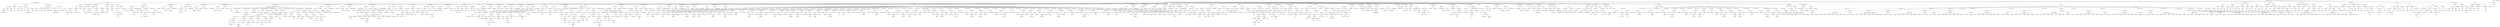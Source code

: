 strict digraph {
	graph [bb="0,0,74680,972"];
	node [label="\N"];
	Enter	[height=0.5,
		pos="67771,954",
		width=0.83628];
	Identifier_transferValue_intou29	[color=black,
		height=0.5,
		label=transferValue_intou29,
		pos="18727,522",
		width=2.555];
	FunctionCall_Unnamed_41	[color=orange,
		height=0.5,
		label=FunctionCall,
		pos="34394,738",
		width=1.6125];
	NumberLiteral_Unnamed_19	[color=black,
		height=0.5,
		label=NumberLiteral,
		pos="34247,666",
		width=1.765];
	FunctionCall_Unnamed_41 -> NumberLiteral_Unnamed_19	[pos="e,34279,682.02 34363,722.33 34342,712.02 34312,698.13 34289,686.84"];
	Identifier_IERC20Token_5	[color=black,
		height=0.5,
		label=IERC20Token,
		pos="34394,666",
		width=1.8065];
	FunctionCall_Unnamed_41 -> Identifier_IERC20Token_5	[pos="e,34394,684.1 34394,719.7 34394,712.41 34394,703.73 34394,695.54"];
	Identifier_TransferAdminship	[color=black,
		height=0.5,
		label=TransferAdminship,
		pos="3020,522",
		width=2.2917];
	ExpressionStatement_Unnamed_2	[color=orange,
		height=0.5,
		label=ExpressionStatement,
		pos="71393,666",
		width=2.458];
	FunctionCall_Unnamed_1	[color=orange,
		height=0.5,
		label=FunctionCall,
		pos="71393,594",
		width=1.6125];
	ExpressionStatement_Unnamed_2 -> FunctionCall_Unnamed_1	[pos="e,71393,612.1 71393,647.7 71393,640.41 71393,631.73 71393,623.54"];
	Parameter__amount_9	[color=black,
		height=0.5,
		label=_amount,
		pos="70466,666",
		width=1.1967];
	ElementaryTypeName_uint256_44	[color=black,
		height=0.5,
		label=uint256,
		pos="70466,594",
		width=1.0442];
	Parameter__amount_9 -> ElementaryTypeName_uint256_44	[pos="e,70466,612.1 70466,647.7 70466,640.41 70466,631.73 70466,623.54"];
	VariableDeclaration_BancorConverter	[color=black,
		height=0.5,
		label=BancorConverter,
		pos="44800,738",
		width=2.0699];
	UserDefinedTypeName_Unnamed_13	[color=black,
		height=0.5,
		label=UserDefinedTypeName,
		pos="44760,666",
		width=2.7214];
	VariableDeclaration_BancorConverter -> UserDefinedTypeName_Unnamed_13	[pos="e,44770,684.1 44790,719.7 44786,711.9 44780,702.51 44775,693.83"];
	FunctionCall_Unnamed_30	[color=orange,
		height=0.5,
		label=FunctionCall,
		pos="44934,666",
		width=1.6125];
	VariableDeclaration_BancorConverter -> FunctionCall_Unnamed_30	[pos="e,44906,681.86 44830,721.12 44850,711.04 44875,697.91 44895,687.11"];
	Identifier_feeWallet_4	[color=black,
		height=0.5,
		label=feeWallet,
		pos="25832,522",
		width=1.2521];
	BinaryOperation_Unnamed_19	[color=brown,
		height=0.5,
		label=BinaryOperation,
		pos="39751,522",
		width=1.9867];
	FunctionCall_Unnamed_16	[color=orange,
		height=0.5,
		label=FunctionCall,
		pos="39740,450",
		width=1.6125];
	BinaryOperation_Unnamed_19 -> FunctionCall_Unnamed_16	[pos="e,39743,468.1 39748,503.7 39747,496.32 39746,487.52 39744,479.25"];
	Identifier__to_5	[color=black,
		height=0.5,
		label=_to,
		pos="39843,450",
		width=0.75];
	BinaryOperation_Unnamed_19 -> Identifier__to_5	[pos="e,39826,464.2 39773,504.41 39786,494.42 39803,481.64 39817,471.09"];
	ParameterList_Unnamed_55	[color=black,
		height=0.5,
		label=ParameterList,
		pos="15698,738",
		width=1.7095];
	Parameter__value_3	[color=black,
		height=0.5,
		label=_value,
		pos="15618,666",
		width=0.96103];
	ParameterList_Unnamed_55 -> Parameter__value_3	[pos="e,15635,682.04 15679,720.41 15668,711.13 15655,699.44 15644,689.36"];
	Parameter__to_3	[color=black,
		height=0.5,
		label=_to,
		pos="15698,666",
		width=0.75];
	ParameterList_Unnamed_55 -> Parameter__to_3	[pos="e,15698,684.1 15698,719.7 15698,712.41 15698,703.73 15698,695.54"];
	Identifier_a_7	[color=black,
		height=0.5,
		label=a,
		pos="70797,450",
		width=0.75];
	Identifier_tempBalance_42	[color=black,
		height=0.5,
		label=tempBalance,
		pos="52741,522",
		width=1.6125];
	IndexAccess_Unnamed_49	[color=black,
		height=0.5,
		label=IndexAccess,
		pos="10228,378",
		width=1.6402];
	Identifier_i_6	[color=black,
		height=0.5,
		label=i,
		pos="10190,306",
		width=0.75];
	IndexAccess_Unnamed_49 -> Identifier_i_6	[pos="e,10199,323.31 10219,360.05 10214,352.03 10209,342.26 10204,333.3"];
	Identifier_paths_9	[color=black,
		height=0.5,
		label=paths,
		pos="10266,306",
		width=0.85014];
	IndexAccess_Unnamed_49 -> Identifier_paths_9	[pos="e,10257,323.31 10237,360.05 10242,352.03 10247,342.26 10252,333.3"];
	Identifier__amount_6	[color=black,
		height=0.5,
		label=_amount,
		pos="24712,450",
		width=1.1967];
	Block_Unnamed_21	[color=black,
		height=0.5,
		label=Block,
		pos="35023,738",
		width=0.90558];
	VariableDeclarationStatement_Unnamed	[color=black,
		height=0.5,
		label=VariableDeclarationStatement,
		pos="34944,666",
		width=3.3174];
	Block_Unnamed_21 -> VariableDeclarationStatement_Unnamed	[pos="e,34963,684.04 35006,722.15 34996,713.26 34983,701.74 34972,691.53"];
	ExpressionStatement_Unnamed_45	[color=orange,
		height=0.5,
		label=ExpressionStatement,
		pos="35170,666",
		width=2.458];
	Block_Unnamed_21 -> ExpressionStatement_Unnamed_45	[pos="e,35136,683.03 35047,725.44 35069,715.27 35100,700.21 35126,687.93"];
	FunctionCall_Unnamed_103	[color=orange,
		height=0.5,
		label=FunctionCall,
		pos="19599,522",
		width=1.6125];
	MemberAccess_Unnamed_55	[color=black,
		height=0.5,
		label=MemberAccess,
		pos="19606,450",
		width=1.9174];
	FunctionCall_Unnamed_103 -> MemberAccess_Unnamed_55	[pos="e,19604,468.1 19601,503.7 19601,496.41 19602,487.73 19603,479.54"];
	NumberLiteral_Unnamed_94	[color=black,
		height=0.5,
		label=NumberLiteral,
		pos="19757,450",
		width=1.765];
	FunctionCall_Unnamed_103 -> NumberLiteral_Unnamed_94	[pos="e,19724,465.68 19631,506.67 19655,496.15 19688,481.77 19714,470.25"];
	MemberAccess_Unnamed_78	[color=black,
		height=0.5,
		label=MemberAccess,
		pos="31888,450",
		width=1.9174];
	Identifier_DRGNToken_2	[color=black,
		height=0.5,
		label=DRGNToken,
		pos="31888,378",
		width=1.6957];
	MemberAccess_Unnamed_78 -> Identifier_DRGNToken_2	[pos="e,31888,396.1 31888,431.7 31888,424.41 31888,415.73 31888,407.54"];
	ElementaryTypeName_address_29	[color=black,
		height=0.5,
		label=address,
		pos="39806,594",
		width=1.0996];
	Identifier_IERC20Token_17	[color=black,
		height=0.5,
		label=IERC20Token,
		pos="9203,666",
		width=1.8065];
	Parameter__path	[color=black,
		height=0.5,
		label=_path,
		pos="73701,666",
		width=0.87786];
	ArrayTypeName_Unnamed	[color=black,
		height=0.5,
		label=ArrayTypeName,
		pos="73701,594",
		width=2.0145];
	Parameter__path -> ArrayTypeName_Unnamed	[pos="e,73701,612.1 73701,647.7 73701,640.41 73701,631.73 73701,623.54"];
	ExpressionStatement_Unnamed_99	[color=orange,
		height=0.5,
		label=ExpressionStatement,
		pos="21516,666",
		width=2.458];
	BinaryOperation_Unnamed_101	[color=brown,
		height=0.5,
		label=BinaryOperation,
		pos="20125,594",
		width=1.9867];
	ExpressionStatement_Unnamed_99 -> BinaryOperation_Unnamed_101	[pos="e,20176,607.18 21454,652.83 21442,650.91 21430,649.17 21418,648 20881,593.77 20740,676.31 20205,612 20199,611.28 20193,610.33 20187,\
609.25"];
	ArrayTypeName_Unnamed_8	[color=black,
		height=0.5,
		label=ArrayTypeName,
		pos="7227,522",
		width=2.0145];
	UserDefinedTypeName_Unnamed_44	[color=black,
		height=0.5,
		label=UserDefinedTypeName,
		pos="7227,450",
		width=2.7214];
	ArrayTypeName_Unnamed_8 -> UserDefinedTypeName_Unnamed_44	[pos="e,7227,468.1 7227,503.7 7227,496.41 7227,487.73 7227,479.54"];
	BinaryOperation_Unnamed_114	[color=brown,
		height=0.5,
		label=BinaryOperation,
		pos="23698,594",
		width=1.9867];
	Identifier_tempFee_31	[color=black,
		height=0.5,
		label=tempFee,
		pos="23579,522",
		width=1.1828];
	BinaryOperation_Unnamed_114 -> Identifier_tempFee_31	[pos="e,23603,537.09 23671,576.94 23653,566.79 23631,553.6 23613,542.81"];
	FunctionCall_Unnamed_140	[color=orange,
		height=0.5,
		label=FunctionCall,
		pos="23698,522",
		width=1.6125];
	BinaryOperation_Unnamed_114 -> FunctionCall_Unnamed_140	[pos="e,23698,540.1 23698,575.7 23698,568.41 23698,559.73 23698,551.54"];
	ElementaryTypeName_address_37	[color=black,
		height=0.5,
		label=address,
		pos="13767,594",
		width=1.0996];
	ElementaryTypeName_uint8	[color=black,
		height=0.5,
		label=uint8,
		pos="1144,594",
		width=0.7947];
	ExpressionStatement_Unnamed_124	[color=orange,
		height=0.5,
		label=ExpressionStatement,
		pos="21711,666",
		width=2.458];
	BinaryOperation_Unnamed_118	[color=brown,
		height=0.5,
		label=BinaryOperation,
		pos="20286,594",
		width=1.9867];
	ExpressionStatement_Unnamed_124 -> BinaryOperation_Unnamed_118	[pos="e,20336,607.1 21649,652.82 21637,650.9 21625,649.17 21613,648 21061,592.48 20916,677.89 20366,612 20360,611.27 20354,610.31 20347,\
609.21"];
	Identifier_SafeMath_3	[color=green,
		height=0.5,
		label=SafeMath,
		pos="12667,378",
		width=1.2798];
	Identifier__value_11	[color=black,
		height=0.5,
		label=_value,
		pos="36752,522",
		width=0.96103];
	VariableDeclaration_POWRRelay	[color=black,
		height=0.5,
		label=POWRRelay,
		pos="10694,738",
		width=1.6541];
	UserDefinedTypeName_Unnamed_32	[color=black,
		height=0.5,
		label=UserDefinedTypeName,
		pos="10520,666",
		width=2.7214];
	VariableDeclaration_POWRRelay -> UserDefinedTypeName_Unnamed_32	[pos="e,10560,682.93 10659,723 10634,712.74 10599,698.66 10570,687.19"];
	FunctionCall_Unnamed_68	[color=orange,
		height=0.5,
		label=FunctionCall,
		pos="10694,666",
		width=1.6125];
	VariableDeclaration_POWRRelay -> FunctionCall_Unnamed_68	[pos="e,10694,684.1 10694,719.7 10694,712.41 10694,703.73 10694,695.54"];
	NumberLiteral_Unnamed_6	[color=black,
		height=0.5,
		label=NumberLiteral,
		pos="37004,306",
		width=1.765];
	FunctionDefinition_claimTokens	[color=black,
		height=0.5,
		label=claimTokens,
		pos="4221,810",
		width=1.6125];
	ParameterList_Unnamed_85	[color=black,
		height=0.5,
		label=ParameterList,
		pos="3864,738",
		width=1.7095];
	FunctionDefinition_claimTokens -> ParameterList_Unnamed_85	[pos="e,3913.9,748.8 4172.8,799.56 4108.7,786.99 3995.3,764.76 3925.2,751.01"];
	ModifierInvocation_onlyAdmin_6	[color=black,
		height=0.5,
		label=onlyAdmin,
		pos="4170,738",
		width=1.4323];
	FunctionDefinition_claimTokens -> ModifierInvocation_onlyAdmin_6	[pos="e,4182.2,755.79 4208.6,792.05 4202.7,783.89 4195.4,773.91 4188.8,764.82"];
	Block_Unnamed_42	[color=black,
		height=0.5,
		label=Block,
		pos="4272,738",
		width=0.90558];
	FunctionDefinition_claimTokens -> Block_Unnamed_42	[pos="e,4260.4,754.83 4233.3,792.05 4239.4,783.65 4247,773.32 4253.7,764.02"];
	BinaryOperation_Unnamed_34	[color=brown,
		height=0.5,
		label=BinaryOperation,
		pos="54747,594",
		width=1.9867];
	TupleExpression_Unnamed_4	[color=black,
		height=0.5,
		label=TupleExpression,
		pos="54271,522",
		width=2.0422];
	BinaryOperation_Unnamed_34 -> TupleExpression_Unnamed_4	[pos="e,54333,532.07 54687,584.13 54599,571.28 54438,547.51 54344,533.7"];
	IndexAccess_Unnamed_25	[color=black,
		height=0.5,
		label=IndexAccess,
		pos="54747,522",
		width=1.6402];
	BinaryOperation_Unnamed_34 -> IndexAccess_Unnamed_25	[pos="e,54747,540.1 54747,575.7 54747,568.41 54747,559.73 54747,551.54"];
	Identifier_POWRRelay_5	[color=black,
		height=0.5,
		label=POWRRelay,
		pos="54944,450",
		width=1.6541];
	Identifier__to_4	[color=black,
		height=0.5,
		label=_to,
		pos="13729,378",
		width=0.75];
	Parameter_a_1	[color=black,
		height=0.5,
		label=a,
		pos="72012,666",
		width=0.75];
	ElementaryTypeName_uint256_3	[color=black,
		height=0.5,
		label=uint256,
		pos="72025,594",
		width=1.0442];
	Parameter_a_1 -> ElementaryTypeName_uint256_3	[pos="e,72022,612.1 72015,647.7 72017,640.32 72018,631.52 72020,623.25"];
	Identifier_tempFee_35	[color=black,
		height=0.5,
		label=tempFee,
		pos="24085,522",
		width=1.1828];
	Identifier_this_14	[color=black,
		height=0.5,
		label=this,
		pos="51104,450",
		width=0.75];
	FunctionCall_Unnamed_82	[color=orange,
		height=0.5,
		label=FunctionCall,
		pos="17888,450",
		width=1.6125];
	Identifier_valueOnContract	[color=black,
		height=0.5,
		label=valueOnContract,
		pos="17956,378",
		width=2.0422];
	FunctionCall_Unnamed_82 -> Identifier_valueOnContract	[pos="e,17939,395.96 17904,432.41 17912,423.99 17922,413.58 17931,404.2"];
	MemberAccess_Unnamed_51	[color=black,
		height=0.5,
		label=MemberAccess,
		pos="10727,234",
		width=1.9174];
	Identifier_Bancor_1	[color=black,
		height=0.5,
		label=Bancor,
		pos="10727,162",
		width=1.0442];
	MemberAccess_Unnamed_51 -> Identifier_Bancor_1	[pos="e,10727,180.1 10727,215.7 10727,208.41 10727,199.73 10727,191.54"];
	Identifier_ethFee	[color=black,
		height=0.5,
		label=ethFee,
		pos="16200,522",
		width=0.97489];
	StateVariableDeclaration_Unnamed_17	[color=black,
		height=0.5,
		label=StateVariableDeclaration,
		pos="5013,810",
		width=2.8184];
	FunctionCall_Unnamed_57	[color=orange,
		height=0.5,
		label=FunctionCall,
		pos="4786,738",
		width=1.6125];
	StateVariableDeclaration_Unnamed_17 -> FunctionCall_Unnamed_57	[pos="e,4826.1,751.36 4963.7,793.81 4926.2,782.25 4874.8,766.38 4836.9,754.69"];
	VariableDeclaration_DRGNRelay	[color=black,
		height=0.5,
		label=DRGNRelay,
		pos="5013,738",
		width=1.6125];
	StateVariableDeclaration_Unnamed_17 -> VariableDeclaration_DRGNRelay	[pos="e,5013,756.1 5013,791.7 5013,784.41 5013,775.73 5013,767.54"];
	ElementaryTypeName_uint256_18	[color=black,
		height=0.5,
		label=uint256,
		pos="329.97,594",
		width=1.0442];
	Parameter_None_13	[color=black,
		height=0.5,
		label=None,
		pos="68480,666",
		width=0.85014];
	ElementaryTypeName_uint256_34	[color=black,
		height=0.5,
		label=uint256,
		pos="68521,594",
		width=1.0442];
	Parameter_None_13 -> ElementaryTypeName_uint256_34	[pos="e,68511,611.63 68489,648.76 68494,640.67 68500,630.66 68505,621.49"];
	FunctionCall_Unnamed_10	[color=orange,
		height=0.5,
		label=FunctionCall,
		pos="14819,450",
		width=1.6125];
	Identifier_burnToken	[color=black,
		height=0.5,
		label=burnToken,
		pos="14712,378",
		width=1.4323];
	FunctionCall_Unnamed_10 -> Identifier_burnToken	[pos="e,14736,394.42 14795,433.29 14780,423.68 14761,411.24 14745,400.69"];
	MemberAccess_Unnamed_2	[color=black,
		height=0.5,
		label=MemberAccess,
		pos="14851,378",
		width=1.9174];
	FunctionCall_Unnamed_10 -> MemberAccess_Unnamed_2	[pos="e,14843,396.1 14827,431.7 14830,424.07 14835,414.92 14838,406.4"];
	Identifier__value	[color=black,
		height=0.5,
		label=_value,
		pos="14973,378",
		width=0.96103];
	FunctionCall_Unnamed_10 -> Identifier__value	[pos="e,14948,390.48 14851,434.5 14876,423.02 14911,407.01 14937,395.13"];
	ElementaryTypeName_uint256_35	[color=black,
		height=0.5,
		label=uint256,
		pos="69588,594",
		width=1.0442];
	ExpressionStatement_Unnamed_130	[color=orange,
		height=0.5,
		label=ExpressionStatement,
		pos="47744,666",
		width=2.458];
	FunctionCall_Unnamed_153	[color=orange,
		height=0.5,
		label=FunctionCall,
		pos="47674,594",
		width=1.6125];
	ExpressionStatement_Unnamed_130 -> FunctionCall_Unnamed_153	[pos="e,47690,611.31 47727,648.05 47718,639.42 47708,628.76 47698,619.27"];
	Identifier_IERC20Token_8	[color=black,
		height=0.5,
		label=IERC20Token,
		pos="42553,594",
		width=1.8065];
	Identifier_IERC20Token_21	[color=black,
		height=0.5,
		label=IERC20Token,
		pos="4639,666",
		width=1.8065];
	FunctionCall_Unnamed_138	[color=orange,
		height=0.5,
		label=FunctionCall,
		pos="29422,522",
		width=1.6125];
	Identifier_this_11	[color=black,
		height=0.5,
		label=this,
		pos="29403,450",
		width=0.75];
	FunctionCall_Unnamed_138 -> Identifier_this_11	[pos="e,29408,468.1 29417,503.7 29415,496.24 29413,487.32 29411,478.97"];
	MemberAccess_Unnamed_90	[color=black,
		height=0.5,
		label=MemberAccess,
		pos="29517,450",
		width=1.9174];
	FunctionCall_Unnamed_138 -> MemberAccess_Unnamed_90	[pos="e,29495,467.31 29444,505.12 29456,495.94 29472,484.23 29486,474.06"];
	MemberAccess_Unnamed_68	[color=black,
		height=0.5,
		label=MemberAccess,
		pos="22643,450",
		width=1.9174];
	Identifier_tempFee_12	[color=black,
		height=0.5,
		label=tempFee,
		pos="22643,378",
		width=1.1828];
	MemberAccess_Unnamed_68 -> Identifier_tempFee_12	[pos="e,22643,396.1 22643,431.7 22643,424.41 22643,415.73 22643,407.54"];
	FunctionCall_Unnamed_31	[color=orange,
		height=0.5,
		label=FunctionCall,
		pos="45074,738",
		width=1.6125];
	NumberLiteral_Unnamed_9	[color=black,
		height=0.5,
		label=NumberLiteral,
		pos="45074,666",
		width=1.765];
	FunctionCall_Unnamed_31 -> NumberLiteral_Unnamed_9	[pos="e,45074,684.1 45074,719.7 45074,712.41 45074,703.73 45074,695.54"];
	Identifier_IBancorConverter_1	[color=black,
		height=0.5,
		label=IBancorConverter,
		pos="45233,666",
		width=2.1531];
	FunctionCall_Unnamed_31 -> Identifier_IBancorConverter_1	[pos="e,45198,682.41 45107,722.67 45130,712.37 45162,698.34 45188,686.95"];
	FunctionCall_Unnamed_8	[color=orange,
		height=0.5,
		label=FunctionCall,
		pos="13644,450",
		width=1.6125];
	NumberLiteral_Unnamed_3	[color=black,
		height=0.5,
		label=NumberLiteral,
		pos="13523,378",
		width=1.765];
	FunctionCall_Unnamed_8 -> NumberLiteral_Unnamed_3	[pos="e,13550,394.57 13617,433.64 13601,423.86 13578,411.05 13560,400.3"];
	ElementaryTypeName_address_26	[color=black,
		height=0.5,
		label=address,
		pos="13644,378",
		width=1.0996];
	FunctionCall_Unnamed_8 -> ElementaryTypeName_address_26	[pos="e,13644,396.1 13644,431.7 13644,424.41 13644,415.73 13644,407.54"];
	FunctionDefinition_approve	[color=black,
		height=0.5,
		label=approve,
		pos="66486,810",
		width=1.1412];
	ParameterList_Unnamed_44	[color=black,
		height=0.5,
		label=ParameterList,
		pos="66343,738",
		width=1.7095];
	FunctionDefinition_approve -> ParameterList_Unnamed_44	[pos="e,66374,754 66459,796 66438,785.58 66408,770.8 66384,758.9"];
	ParameterList_Unnamed_43	[color=black,
		height=0.5,
		label=ParameterList,
		pos="66486,738",
		width=1.7095];
	FunctionDefinition_approve -> ParameterList_Unnamed_43	[pos="e,66486,756.1 66486,791.7 66486,784.41 66486,775.73 66486,767.54"];
	MemberAccess_Unnamed_93	[color=black,
		height=0.5,
		label=MemberAccess,
		pos="28532,450",
		width=1.9174];
	Identifier_tempBalance_33	[color=black,
		height=0.5,
		label=tempBalance,
		pos="28532,378",
		width=1.6125];
	MemberAccess_Unnamed_93 -> Identifier_tempBalance_33	[pos="e,28532,396.1 28532,431.7 28532,424.41 28532,415.73 28532,407.54"];
	NumberLiteral_Unnamed_25	[color=black,
		height=0.5,
		label=NumberLiteral,
		pos="18852,666",
		width=1.765];
	Block_Unnamed_35	[color=black,
		height=0.5,
		label=Block,
		pos="16949,450",
		width=0.90558];
	ExpressionStatement_Unnamed_69	[color=orange,
		height=0.5,
		label=ExpressionStatement,
		pos="16723,378",
		width=2.458];
	Block_Unnamed_35 -> ExpressionStatement_Unnamed_69	[pos="e,16770,393.64 16921,440.42 16887,429.66 16826,410.94 16781,396.98"];
	VariableDeclarationStatement_Unnamed_16	[color=black,
		height=0.5,
		label=VariableDeclarationStatement,
		pos="16949,378",
		width=3.3174];
	Block_Unnamed_35 -> VariableDeclarationStatement_Unnamed_16	[pos="e,16949,396.1 16949,431.7 16949,424.41 16949,415.73 16949,407.54"];
	BinaryOperation_Unnamed_83	[color=brown,
		height=0.5,
		label=BinaryOperation,
		pos="10925,594",
		width=1.9867];
	Identifier_i_4	[color=black,
		height=0.5,
		label=i,
		pos="10816,522",
		width=0.75];
	BinaryOperation_Unnamed_83 -> Identifier_i_4	[pos="e,10835,535.21 10900,576.76 10883,566.16 10862,552.3 10844,541.31"];
	NumberLiteral_Unnamed_84	[color=black,
		height=0.5,
		label=NumberLiteral,
		pos="10925,522",
		width=1.765];
	BinaryOperation_Unnamed_83 -> NumberLiteral_Unnamed_84	[pos="e,10925,540.1 10925,575.7 10925,568.41 10925,559.73 10925,551.54"];
	ElementaryTypeName_uint256_9	[color=black,
		height=0.5,
		label=uint256,
		pos="70656,594",
		width=1.0442];
	FunctionCall_Unnamed_77	[color=orange,
		height=0.5,
		label=FunctionCall,
		pos="7067,234",
		width=1.6125];
	FunctionCall_Unnamed_78	[color=orange,
		height=0.5,
		label=FunctionCall,
		pos="6999,162",
		width=1.6125];
	FunctionCall_Unnamed_77 -> FunctionCall_Unnamed_78	[pos="e,7015,179.47 7050.9,216.41 7042.5,207.78 7032.1,197.06 7022.8,187.5"];
	Identifier_ITokenConverter	[color=black,
		height=0.5,
		label=ITokenConverter,
		pos="7150,162",
		width=2.0699];
	FunctionCall_Unnamed_77 -> Identifier_ITokenConverter	[pos="e,7130.2,179.63 7086.2,216.76 7096.8,207.88 7110,196.71 7121.7,186.85"];
	NumberLiteral_Unnamed_54	[color=black,
		height=0.5,
		label=NumberLiteral,
		pos="63847,450",
		width=1.765];
	Identifier_require_6	[color=black,
		height=0.5,
		label=require,
		pos="18419,522",
		width=1.0026];
	Identifier_this_20	[color=black,
		height=0.5,
		label=this,
		pos="49882,450",
		width=0.75];
	ParameterList_Unnamed_41	[color=black,
		height=0.5,
		label=ParameterList,
		pos="66632,738",
		width=1.7095];
	Parameter__to_1	[color=black,
		height=0.5,
		label=_to,
		pos="66623,666",
		width=0.75];
	ParameterList_Unnamed_41 -> Parameter__to_1	[pos="e,66625,684.1 66630,719.7 66629,712.32 66628,703.52 66627,695.25"];
	Parameter__from	[color=black,
		height=0.5,
		label=_from,
		pos="66704,666",
		width=0.93331];
	ParameterList_Unnamed_41 -> Parameter__from	[pos="e,66689,682.04 66649,720.41 66658,711.31 66670,699.9 66680,689.96"];
	Parameter__value_1	[color=black,
		height=0.5,
		label=_value,
		pos="66793,666",
		width=0.96103];
	ParameterList_Unnamed_41 -> Parameter__value_1	[pos="e,66767,678.26 66665,722.5 66692,710.9 66729,694.67 66757,682.76"];
	Identifier_require_5	[color=black,
		height=0.5,
		label=require,
		pos="43657,522",
		width=1.0026];
	Identifier_Bancor	[color=black,
		height=0.5,
		label=Bancor,
		pos="46077,522",
		width=1.0442];
	Identifier_tempBalance_51	[color=black,
		height=0.5,
		label=tempBalance,
		pos="49543,522",
		width=1.6125];
	Identifier_POWRToken_5	[color=black,
		height=0.5,
		label=POWRToken,
		pos="50920,378",
		width=1.7372];
	ForStatement_Unnamed_1	[color=black,
		height=0.5,
		label=ForStatement,
		pos="8397,522",
		width=1.6818];
	Block_Unnamed_30	[color=black,
		height=0.5,
		label=Block,
		pos="7692,450",
		width=0.90558];
	ForStatement_Unnamed_1 -> Block_Unnamed_30	[pos="e,7724.1,454.28 8353.1,509.22 8344.5,507.22 8335.5,505.36 8327,504 8124.9,471.75 8071.8,485.84 7868,468 7822.8,464.05 7771.1,458.99 \
7735.5,455.42"];
	ExpressionStatement_Unnamed_59	[color=orange,
		height=0.5,
		label=ExpressionStatement,
		pos="7965,450",
		width=2.458];
	ForStatement_Unnamed_1 -> ExpressionStatement_Unnamed_59	[pos="e,8030,462.62 8352.3,509.43 8343.9,507.46 8335.2,505.56 8327,504 8210.6,482 8180,486.12 8063,468 8055.9,466.9 8048.5,465.72 8041.2,\
464.49"];
	VariableDeclarationStatement_Unnamed_12	[color=black,
		height=0.5,
		label=VariableDeclarationStatement,
		pos="8191,450",
		width=3.3174];
	ForStatement_Unnamed_1 -> VariableDeclarationStatement_Unnamed_12	[pos="e,8237.8,466.93 8358.2,507.83 8327.3,497.32 8283.4,482.42 8248.4,470.52"];
	BinaryOperation_Unnamed_66	[color=brown,
		height=0.5,
		label=BinaryOperation,
		pos="8400,450",
		width=1.9867];
	ForStatement_Unnamed_1 -> BinaryOperation_Unnamed_66	[pos="e,8399.2,468.1 8397.7,503.7 8398,496.41 8398.4,487.73 8398.7,479.54"];
	Identifier_msg_9	[color=black,
		height=0.5,
		label=msg,
		pos="37021,90",
		width=0.75];
	ContractDefinition_IBancorQuickConverter	[color=black,
		height=0.5,
		label=IBancorQuickConverter,
		pos="1069,882",
		width=2.7768];
	FunctionDefinition_convert	[color=black,
		height=0.5,
		label=convert,
		pos="432.97,810",
		width=1.0719];
	ContractDefinition_IBancorQuickConverter -> FunctionDefinition_convert	[pos="e,470.25,815.1 985.5,871.81 850.72,856.98 589.38,828.21 481.43,816.33"];
	FunctionDefinition_convertFor	[color=black,
		height=0.5,
		label=convertFor,
		pos="753.97,810",
		width=1.4462];
	ContractDefinition_IBancorQuickConverter -> FunctionDefinition_convertFor	[pos="e,796.74,820.5 1007.9,867.42 949.78,854.51 863.28,835.29 807.75,822.95"];
	FunctionDefinition_convertForPrioritized	[color=black,
		height=0.5,
		label=convertForPrioritized,
		pos="1428,810",
		width=2.4996];
	ContractDefinition_IBancorQuickConverter -> FunctionDefinition_convertForPrioritized	[pos="e,1365.2,823.23 1134.8,868.16 1196.9,856.05 1289.8,837.94 1354.3,825.36"];
	FunctionCall_Unnamed_18	[color=orange,
		height=0.5,
		label=FunctionCall,
		pos="38849,522",
		width=1.6125];
	MemberAccess_Unnamed_11	[color=black,
		height=0.5,
		label=MemberAccess,
		pos="38761,450",
		width=1.9174];
	FunctionCall_Unnamed_18 -> MemberAccess_Unnamed_11	[pos="e,38782,467.63 38829,504.76 38817,495.79 38803,484.49 38791,474.56"];
	Identifier__value_6	[color=black,
		height=0.5,
		label=_value,
		pos="38883,450",
		width=0.96103];
	FunctionCall_Unnamed_18 -> Identifier__value_6	[pos="e,38875,467.62 38857,503.7 38861,495.87 38866,486.44 38870,477.73"];
	FunctionDefinition_updateRate	[color=black,
		height=0.5,
		label=updateRate,
		pos="5505,810",
		width=1.46];
	Block_Unnamed_27	[color=black,
		height=0.5,
		label=Block,
		pos="5316,738",
		width=0.90558];
	FunctionDefinition_updateRate -> Block_Unnamed_27	[pos="e,5342.5,748.82 5470.3,796.16 5437,783.84 5387,765.29 5352.9,752.69"];
	ParameterList_Unnamed_76	[color=black,
		height=0.5,
		label=ParameterList,
		pos="5440,738",
		width=1.7095];
	FunctionDefinition_updateRate -> ParameterList_Unnamed_76	[pos="e,5455.3,755.47 5489.6,792.41 5481.6,783.87 5471.8,773.28 5463,763.79"];
	ModifierInvocation_onlyAdmin_4	[color=black,
		height=0.5,
		label=onlyAdmin,
		pos="5571,738",
		width=1.4323];
	FunctionDefinition_updateRate -> ModifierInvocation_onlyAdmin_4	[pos="e,5555.4,755.47 5520.6,792.41 5528.7,783.87 5538.6,773.28 5547.6,763.79"];
	ElementaryTypeName_address_31	[color=black,
		height=0.5,
		label=address,
		pos="37249,594",
		width=1.0996];
	Identifier_msg_10	[color=black,
		height=0.5,
		label=msg,
		pos="37667,306",
		width=0.75];
	BinaryOperation_Unnamed_14	[color=brown,
		height=0.5,
		label=BinaryOperation,
		pos="2635,594",
		width=1.9867];
	Identifier__newAdmin_1	[color=black,
		height=0.5,
		label=_newAdmin,
		pos="2528,522",
		width=1.5432];
	BinaryOperation_Unnamed_14 -> Identifier__newAdmin_1	[pos="e,2551.9,538.67 2610.2,576.76 2595.6,567.27 2577.1,555.15 2561.3,544.82"];
	Identifier_admin_3	[color=black,
		height=0.5,
		label=admin,
		pos="2635,522",
		width=0.91945];
	BinaryOperation_Unnamed_14 -> Identifier_admin_3	[pos="e,2635,540.1 2635,575.7 2635,568.41 2635,559.73 2635,551.54"];
	Block_Unnamed_32	[color=black,
		height=0.5,
		label=Block,
		pos="17094,594",
		width=0.90558];
	ExpressionStatement_Unnamed_67	[color=orange,
		height=0.5,
		label=ExpressionStatement,
		pos="17020,522",
		width=2.458];
	Block_Unnamed_32 -> ExpressionStatement_Unnamed_67	[pos="e,17038,540.04 17078,578.15 17069,569.35 17057,557.97 17046,547.83"];
	VariableDeclaration_vundflw1	[color=black,
		height=0.5,
		label=vundflw1,
		pos="34929,594",
		width=1.2521];
	ElementaryTypeName_uint8_5	[color=black,
		height=0.5,
		label=uint8,
		pos="34969,522",
		width=0.7947];
	VariableDeclaration_vundflw1 -> ElementaryTypeName_uint8_5	[pos="e,34960,539.31 34939,576.05 34943,568.03 34949,558.26 34954,549.3"];
	Identifier_paths_6	[color=black,
		height=0.5,
		label=paths,
		pos="57259,450",
		width=0.85014];
	ElementaryTypeName_uint256_76	[color=black,
		height=0.5,
		label=uint256,
		pos="22974,522",
		width=1.0442];
	IndexAccess_Unnamed_47	[color=black,
		height=0.5,
		label=IndexAccess,
		pos="38248,522",
		width=1.6402];
	Identifier_lockTime_intou29	[color=black,
		height=0.5,
		label=lockTime_intou29,
		pos="38020,450",
		width=2.1669];
	IndexAccess_Unnamed_47 -> Identifier_lockTime_intou29	[pos="e,38066,465 38207,508.57 38171,497.37 38117,480.81 38076,468.33"];
	MemberAccess_Unnamed_45	[color=black,
		height=0.5,
		label=MemberAccess,
		pos="38185,450",
		width=1.9174];
	IndexAccess_Unnamed_47 -> MemberAccess_Unnamed_45	[pos="e,38200,467.96 38233,504.41 38226,496.08 38216,485.8 38208,476.49"];
	Identifier_valueStored_1	[color=black,
		height=0.5,
		label=valueStored,
		pos="17723,234",
		width=1.5155];
	MemberAccess_Unnamed_122	[color=black,
		height=0.5,
		label=MemberAccess,
		pos="4524,522",
		width=1.9174];
	Identifier__address_1	[color=black,
		height=0.5,
		label=_address,
		pos="4524,450",
		width=1.2382];
	MemberAccess_Unnamed_122 -> Identifier__address_1	[pos="e,4524,468.1 4524,503.7 4524,496.41 4524,487.73 4524,479.54"];
	UserDefinedTypeName_Unnamed_18	[color=black,
		height=0.5,
		label=UserDefinedTypeName,
		pos="34575,666",
		width=2.7214];
	ExpressionStatement_Unnamed_22	[color=orange,
		height=0.5,
		label=ExpressionStatement,
		pos="35470,666",
		width=2.458];
	BinaryOperation_Unnamed_28	[color=brown,
		height=0.5,
		label=BinaryOperation,
		pos="35468,594",
		width=1.9867];
	ExpressionStatement_Unnamed_22 -> BinaryOperation_Unnamed_28	[pos="e,35468,612.1 35469,647.7 35469,640.41 35469,631.73 35469,623.54"];
	ElementaryTypeName_address_13	[color=black,
		height=0.5,
		label=address,
		pos="66621,594",
		width=1.0996];
	Parameter__to_1 -> ElementaryTypeName_address_13	[pos="e,66621,612.1 66622,647.7 66622,640.41 66622,631.73 66622,623.54"];
	ExpressionStatement_Unnamed_18	[color=orange,
		height=0.5,
		label=ExpressionStatement,
		pos="38540,666",
		width=2.458];
	BinaryOperation_Unnamed_22	[color=brown,
		height=0.5,
		label=BinaryOperation,
		pos="38580,594",
		width=1.9867];
	ExpressionStatement_Unnamed_18 -> BinaryOperation_Unnamed_22	[pos="e,38570,612.1 38550,647.7 38554,639.9 38560,630.51 38565,621.83"];
	TupleExpression_Unnamed_7	[color=black,
		height=0.5,
		label=TupleExpression,
		pos="67722,522",
		width=2.0422];
	Identifier_SRNToken	[color=black,
		height=0.5,
		label=SRNToken,
		pos="67422,450",
		width=1.4739];
	TupleExpression_Unnamed_7 -> Identifier_SRNToken	[pos="e,67462,462.26 67667,509.64 67619,499.39 67547,483.56 67484,468 67480,467.11 67477,466.17 67473,465.2"];
	Identifier_SRNRelay_1	[color=black,
		height=0.5,
		label=SRNRelay,
		pos="67543,450",
		width=1.3907];
	TupleExpression_Unnamed_7 -> Identifier_SRNRelay_1	[pos="e,67576,463.94 67684,506.15 67655,495 67616,479.71 67587,468.06"];
	Identifier_SRNRelay	[color=black,
		height=0.5,
		label=SRNRelay,
		pos="67661,450",
		width=1.3907];
	TupleExpression_Unnamed_7 -> Identifier_SRNRelay	[pos="e,67675,467.31 67707,504.05 67700,495.59 67691,485.19 67683,475.84"];
	Identifier_ETHToken_5	[color=black,
		height=0.5,
		label=ETHToken,
		pos="67782,450",
		width=1.46];
	TupleExpression_Unnamed_7 -> Identifier_ETHToken_5	[pos="e,67768,467.79 67736,504.05 67744,495.71 67752,485.49 67760,476.25"];
	Identifier_BNTToken_10	[color=black,
		height=0.5,
		label=BNTToken,
		pos="67906,450",
		width=1.4739];
	TupleExpression_Unnamed_7 -> Identifier_BNTToken_10	[pos="e,67871,464.12 67761,506.33 67790,495.17 67830,479.81 67861,468.1"];
	Identifier_SRNRelay_2	[color=black,
		height=0.5,
		label=SRNRelay,
		pos="68027,450",
		width=1.3907];
	TupleExpression_Unnamed_7 -> Identifier_SRNRelay_2	[pos="e,67989,462.27 67778,510.08 67828,500.05 67903,484.3 67968,468 67971,467.16 67975,466.25 67978,465.32"];
	Identifier_BNTToken_11	[color=black,
		height=0.5,
		label=BNTToken,
		pos="68148,450",
		width=1.4739];
	TupleExpression_Unnamed_7 -> Identifier_BNTToken_11	[pos="e,68109,462.53 67788,513.84 67861,505.35 67983,489.56 68086,468 68090,467.2 68094,466.3 68098,465.34"];
	MemberAccess_Unnamed_56	[color=black,
		height=0.5,
		label=MemberAccess,
		pos="21172,450",
		width=1.9174];
	Identifier_tempFee_2	[color=black,
		height=0.5,
		label=tempFee,
		pos="21172,378",
		width=1.1828];
	MemberAccess_Unnamed_56 -> Identifier_tempFee_2	[pos="e,21172,396.1 21172,431.7 21172,424.41 21172,415.73 21172,407.54"];
	Identifier_BNTToken_2	[color=black,
		height=0.5,
		label=BNTToken,
		pos="68721,450",
		width=1.4739];
	Parameter__owner_1	[color=black,
		height=0.5,
		label=_owner,
		pos="67429,666",
		width=1.0719];
	ElementaryTypeName_address_9	[color=black,
		height=0.5,
		label=address,
		pos="67434,594",
		width=1.0996];
	Parameter__owner_1 -> ElementaryTypeName_address_9	[pos="e,67433,612.1 67430,647.7 67431,640.41 67431,631.73 67432,623.54"];
	Identifier_OMGToken_2	[color=black,
		height=0.5,
		label=OMGToken,
		pos="20239,378",
		width=1.5709];
	NumberLiteral_Unnamed_2	[color=black,
		height=0.5,
		label=NumberLiteral,
		pos="2779,450",
		width=1.765];
	ExpressionStatement_Unnamed_53	[color=orange,
		height=0.5,
		label=ExpressionStatement,
		pos="5304,666",
		width=2.458];
	Block_Unnamed_27 -> ExpressionStatement_Unnamed_53	[pos="e,5306.9,684.1 5313,719.7 5311.7,712.32 5310.2,703.52 5308.8,695.25"];
	MemberAccess_Unnamed_121	[color=black,
		height=0.5,
		label=MemberAccess,
		pos="3933,522",
		width=1.9174];
	Identifier__address	[color=black,
		height=0.5,
		label=_address,
		pos="3933,450",
		width=1.2382];
	MemberAccess_Unnamed_121 -> Identifier__address	[pos="e,3933,468.1 3933,503.7 3933,496.41 3933,487.73 3933,479.54"];
	FunctionDefinition_add	[color=black,
		height=0.5,
		label=add,
		pos="71126,810",
		width=0.75];
	ParameterList_Unnamed_6	[color=black,
		height=0.5,
		label=ParameterList,
		pos="70822,738",
		width=1.7095];
	FunctionDefinition_add -> ParameterList_Unnamed_6	[pos="e,70869,749.92 71101,803.15 71052,792.08 70947,767.79 70881,752.48"];
	Block_Unnamed_4	[color=black,
		height=0.5,
		label=Block,
		pos="71032,738",
		width=0.90558];
	FunctionDefinition_add -> Block_Unnamed_4	[pos="e,71051,753.07 71108,795.83 71095,785.73 71076,771.59 71060,759.94"];
	ParameterList_Unnamed_7	[color=black,
		height=0.5,
		label=ParameterList,
		pos="71183,738",
		width=1.7095];
	FunctionDefinition_add -> ParameterList_Unnamed_7	[pos="e,71169,755.63 71138,793.81 71145,785.19 71154,774.18 71162,764.29"];
	Identifier_allowed_3	[color=black,
		height=0.5,
		label=allowed,
		pos="37541,378",
		width=1.0858];
	Identifier__to_10	[color=black,
		height=0.5,
		label=_to,
		pos="4638,522",
		width=0.75];
	Identifier_msg_18	[color=black,
		height=0.5,
		label=msg,
		pos="18212,306",
		width=0.75];
	ExpressionStatement_Unnamed_81	[color=orange,
		height=0.5,
		label=ExpressionStatement,
		pos="21906,666",
		width=2.458];
	BinaryOperation_Unnamed_89	[color=brown,
		height=0.5,
		label=BinaryOperation,
		pos="20447,594",
		width=1.9867];
	ExpressionStatement_Unnamed_81 -> BinaryOperation_Unnamed_89	[pos="e,20497,607.1 21844,652.81 21832,650.89 21820,649.16 21808,648 21241,591.18 21093,679.47 20527,612 20521,611.27 20515,610.31 20508,\
609.21"];
	Identifier__target	[color=black,
		height=0.5,
		label=_target,
		pos="36029,450",
		width=1.0026];
	Identifier_tempBalance_26	[color=black,
		height=0.5,
		label=tempBalance,
		pos="30023,378",
		width=1.6125];
	UserDefinedTypeName_Unnamed_17	[color=black,
		height=0.5,
		label=UserDefinedTypeName,
		pos="17896,666",
		width=2.7214];
	Identifier_totalSupply_5	[color=black,
		height=0.5,
		label=totalSupply,
		pos="17865,162",
		width=1.4739];
	VariableDeclarationStatement_Unnamed_20	[color=black,
		height=0.5,
		label=VariableDeclarationStatement,
		pos="11183,666",
		width=3.3174];
	VariableDeclaration_standarValue	[color=black,
		height=0.5,
		label=standarValue,
		pos="10642,594",
		width=1.6264];
	VariableDeclarationStatement_Unnamed_20 -> VariableDeclaration_standarValue	[pos="e,10685,606.63 11097,653.19 11083,651.39 11068,649.6 11055,648 10902,629.85 10862,638.76 10710,612 10705,611.18 10701,610.22 10696,\
609.18"];
	FunctionCall_Unnamed_94	[color=orange,
		height=0.5,
		label=FunctionCall,
		pos="10777,594",
		width=1.6125];
	VariableDeclarationStatement_Unnamed_20 -> FunctionCall_Unnamed_94	[pos="e,10820,606.48 11095,653.51 11026,644.02 10929,629.31 10844,612 10840,611.12 10835,610.14 10831,609.11"];
	Identifier_EOSToken	[color=black,
		height=0.5,
		label=EOSToken,
		pos="62989,450",
		width=1.46];
	StateVariableDeclaration_Unnamed_18	[color=black,
		height=0.5,
		label=StateVariableDeclaration,
		pos="5972,810",
		width=2.8184];
	VariableDeclaration_DRGNToken	[color=black,
		height=0.5,
		label=DRGNToken,
		pos="5759,738",
		width=1.6957];
	StateVariableDeclaration_Unnamed_18 -> VariableDeclaration_DRGNToken	[pos="e,5798.8,752.09 5925.2,793.64 5890.9,782.37 5844.4,767.08 5809.3,755.54"];
	FunctionCall_Unnamed_59	[color=orange,
		height=0.5,
		label=FunctionCall,
		pos="5972,738",
		width=1.6125];
	StateVariableDeclaration_Unnamed_18 -> FunctionCall_Unnamed_59	[pos="e,5972,756.1 5972,791.7 5972,784.41 5972,775.73 5972,767.54"];
	UserDefinedTypeName_Unnamed_28	[color=black,
		height=0.5,
		label=UserDefinedTypeName,
		pos="40162,666",
		width=2.7214];
	BinaryOperation_Unnamed_60	[color=brown,
		height=0.5,
		label=BinaryOperation,
		pos="5304,594",
		width=1.9867];
	ExpressionStatement_Unnamed_53 -> BinaryOperation_Unnamed_60	[pos="e,5304,612.1 5304,647.7 5304,640.41 5304,631.73 5304,623.54"];
	ElementaryTypeName_address_45	[color=black,
		height=0.5,
		label=address,
		pos="14402,594",
		width=1.0996];
	Identifier_OMGToken_4	[color=black,
		height=0.5,
		label=OMGToken,
		pos="30874,450",
		width=1.5709];
	ElementaryTypeName_string	[color=black,
		height=0.5,
		label=string,
		pos="47458,666",
		width=0.864];
	Identifier_msg_8	[color=black,
		height=0.5,
		label=msg,
		pos="38750,234",
		width=0.75];
	Identifier_IERC20Token_2	[color=black,
		height=0.5,
		label=IERC20Token,
		pos="18070,594",
		width=1.8065];
	Identifier__path_2	[color=black,
		height=0.5,
		label=_path,
		pos="8659,306",
		width=0.87786];
	ExpressionStatement_Unnamed_21	[color=orange,
		height=0.5,
		label=ExpressionStatement,
		pos="35665,666",
		width=2.458];
	BinaryOperation_Unnamed_27	[color=brown,
		height=0.5,
		label=BinaryOperation,
		pos="35665,594",
		width=1.9867];
	ExpressionStatement_Unnamed_21 -> BinaryOperation_Unnamed_27	[pos="e,35665,612.1 35665,647.7 35665,640.41 35665,631.73 35665,623.54"];
	FunctionCall_Unnamed_84	[color=orange,
		height=0.5,
		label=FunctionCall,
		pos="17343,234",
		width=1.6125];
	Identifier_tempRate	[color=black,
		height=0.5,
		label=tempRate,
		pos="17276,162",
		width=1.2798];
	FunctionCall_Unnamed_84 -> Identifier_tempRate	[pos="e,17291,178.99 17327,216.41 17319,207.66 17308,196.75 17299,187.08"];
	MemberAccess_Unnamed_34	[color=black,
		height=0.5,
		label=MemberAccess,
		pos="17409,162",
		width=1.9174];
	FunctionCall_Unnamed_84 -> MemberAccess_Unnamed_34	[pos="e,17393,179.96 17359,216.41 17367,207.99 17376,197.58 17385,188.2"];
	Parameter__amount_3	[color=black,
		height=0.5,
		label=_amount,
		pos="645.97,666",
		width=1.1967];
	ElementaryTypeName_uint256_20	[color=black,
		height=0.5,
		label=uint256,
		pos="613.97,594",
		width=1.0442];
	Parameter__amount_3 -> ElementaryTypeName_uint256_20	[pos="e,621.64,611.79 638.22,648.05 634.65,640.23 630.31,630.75 626.3,621.98"];
	ElementaryTypeName_uint256_72	[color=black,
		height=0.5,
		label=uint256,
		pos="11587,594",
		width=1.0442];
	ExpressionStatement_Unnamed_95	[color=orange,
		height=0.5,
		label=ExpressionStatement,
		pos="22101,666",
		width=2.458];
	BinaryOperation_Unnamed_99	[color=brown,
		height=0.5,
		label=BinaryOperation,
		pos="20608,594",
		width=1.9867];
	ExpressionStatement_Unnamed_95 -> BinaryOperation_Unnamed_99	[pos="e,20658,607.11 22039,652.81 22027,650.89 22015,649.16 22003,648 21421,589.88 21269,681.05 20688,612 20682,611.28 20676,610.31 20669,\
609.22"];
	Identifier_tempFee_15	[color=black,
		height=0.5,
		label=tempFee,
		pos="19108,522",
		width=1.1828];
	BinaryOperation_Unnamed_101 -> Identifier_tempFee_15	[pos="e,19139,534.67 20074,580.91 20065,578.97 20055,577.2 20045,576 19654,526.91 19547,609.82 19160,540 19157,539.4 19153,538.63 19150,\
537.75"];
	FunctionCall_Unnamed_121	[color=orange,
		height=0.5,
		label=FunctionCall,
		pos="19227,522",
		width=1.6125];
	BinaryOperation_Unnamed_101 -> FunctionCall_Unnamed_121	[pos="e,19269,534.92 20074,580.97 20065,579.02 20055,577.24 20045,576 19714,533.13 19624,589.34 19294,540 19289,539.3 19284,538.42 19280,\
537.42"];
	Identifier_tempBalance_15	[color=black,
		height=0.5,
		label=tempBalance,
		pos="21853,522",
		width=1.6125];
	Identifier_feeWallet	[color=black,
		height=0.5,
		label=feeWallet,
		pos="55228,522",
		width=1.2521];
	NumberLiteral_Unnamed_21	[color=black,
		height=0.5,
		label=NumberLiteral,
		pos="6541,666",
		width=1.765];
	ContractDefinition_admined	[color=black,
		height=0.5,
		label=admined,
		pos="3146,882",
		width=1.1689];
	FunctionDefinition_constructor	[color=black,
		height=0.5,
		label=constructor,
		pos="2364,810",
		width=1.4877];
	ContractDefinition_admined -> FunctionDefinition_constructor	[pos="e,2411.7,818.65 3104.3,878.62 2999.3,872.42 2716,854.42 2481,828 2462.1,825.87 2441.5,823.06 2422.9,820.33"];
	StateVariableDeclaration_Unnamed	[color=black,
		height=0.5,
		label=StateVariableDeclaration,
		pos="2591,810",
		width=2.8184];
	ContractDefinition_admined -> StateVariableDeclaration_Unnamed	[pos="e,2671.5,821.16 3106.1,875.97 3018.1,864.87 2805.6,838.07 2682.8,822.58"];
	FunctionDefinition_transferAdminship	[color=black,
		height=0.5,
		label=transferAdminship,
		pos="2814,810",
		width=2.1947];
	ContractDefinition_admined -> FunctionDefinition_transferAdminship	[pos="e,2870.5,822.91 3108.9,873.17 3054,861.6 2950.2,839.73 2881.6,825.26"];
	EventDefinition_TransferAdminship	[color=black,
		height=0.5,
		label=TransferAdminship,
		pos="3146,810",
		width=2.2917];
	ContractDefinition_admined -> EventDefinition_TransferAdminship	[pos="e,3146,828.1 3146,863.7 3146,856.41 3146,847.73 3146,839.54"];
	EventDefinition_Admined	[color=black,
		height=0.5,
		label=Admined,
		pos="3291,810",
		width=1.2382];
	ContractDefinition_admined -> EventDefinition_Admined	[pos="e,3263.3,824.35 3173.2,867.83 3195.8,856.95 3228,841.38 3253.1,829.29"];
	ModifierDefinition_onlyAdmin	[color=black,
		height=0.5,
		label=onlyAdmin,
		pos="3446,810",
		width=1.4323];
	ContractDefinition_admined -> ModifierDefinition_onlyAdmin	[pos="e,3404,820.8 3182.5,872.49 3235.1,860.21 3332.6,837.45 3393.1,823.33"];
	BinaryOperation_Unnamed_106	[color=brown,
		height=0.5,
		label=BinaryOperation,
		pos="26834,594",
		width=1.9867];
	FunctionCall_Unnamed_128	[color=orange,
		height=0.5,
		label=FunctionCall,
		pos="26749,522",
		width=1.6125];
	BinaryOperation_Unnamed_106 -> FunctionCall_Unnamed_128	[pos="e,26769,539.23 26814,576.41 26803,567.45 26789,556.25 26777,546.42"];
	Identifier_tempFee_21	[color=black,
		height=0.5,
		label=tempFee,
		pos="26868,522",
		width=1.1828];
	BinaryOperation_Unnamed_106 -> Identifier_tempFee_21	[pos="e,26860,540.1 26842,575.7 26846,568.07 26851,558.92 26855,550.4"];
	ExpressionStatement_Unnamed_17	[color=orange,
		height=0.5,
		label=ExpressionStatement,
		pos="38735,666",
		width=2.458];
	BinaryOperation_Unnamed_21	[color=brown,
		height=0.5,
		label=BinaryOperation,
		pos="38849,594",
		width=1.9867];
	ExpressionStatement_Unnamed_17 -> BinaryOperation_Unnamed_21	[pos="e,38823,610.99 38762,648.41 38777,638.95 38797,626.97 38814,616.76"];
	FunctionCall_Unnamed_119	[color=orange,
		height=0.5,
		label=FunctionCall,
		pos="30885,594",
		width=1.6125];
	MemberAccess_Unnamed_71	[color=black,
		height=0.5,
		label=MemberAccess,
		pos="30824,522",
		width=1.9174];
	FunctionCall_Unnamed_119 -> MemberAccess_Unnamed_71	[pos="e,30839,539.96 30871,576.41 30863,568.08 30854,557.8 30846,548.49"];
	Identifier__target_8	[color=black,
		height=0.5,
		label=_target,
		pos="30947,522",
		width=1.0026];
	FunctionCall_Unnamed_119 -> Identifier__target_8	[pos="e,30933,538.99 30900,576.41 30907,567.74 30917,556.97 30925,547.38"];
	Identifier_tempBalance_14	[color=black,
		height=0.5,
		label=tempBalance,
		pos="31059,522",
		width=1.6125];
	FunctionCall_Unnamed_119 -> Identifier_tempBalance_14	[pos="e,31024,536.92 30919,579.17 30946,568.28 30984,553 31014,541.13"];
	UserDefinedTypeName_Unnamed_6	[color=black,
		height=0.5,
		label=UserDefinedTypeName,
		pos="67966,594",
		width=2.7214];
	ElementaryTypeName_uint256_50	[color=black,
		height=0.5,
		label=uint256,
		pos="15033,594",
		width=1.0442];
	BinaryOperation_Unnamed_57	[color=brown,
		height=0.5,
		label=BinaryOperation,
		pos="42000,594",
		width=1.9867];
	BinaryOperation_Unnamed_58	[color=brown,
		height=0.5,
		label=BinaryOperation,
		pos="41982,522",
		width=1.9867];
	BinaryOperation_Unnamed_57 -> BinaryOperation_Unnamed_58	[pos="e,41986,540.1 41996,575.7 41994,568.32 41991,559.52 41989,551.25"];
	Identifier_vundflw1_2	[color=black,
		height=0.5,
		label=vundflw1,
		pos="42117,522",
		width=1.2521];
	BinaryOperation_Unnamed_57 -> Identifier_vundflw1_2	[pos="e,42093,537.56 42027,576.94 42043,566.97 42065,554.08 42083,543.39"];
	ElementaryTypeName_address_32	[color=black,
		height=0.5,
		label=address,
		pos="13235,594",
		width=1.0996];
	Identifier_DRGNRelay_4	[color=black,
		height=0.5,
		label=DRGNRelay,
		pos="59797,450",
		width=1.6125];
	NumberLiteral_Unnamed_23	[color=black,
		height=0.5,
		label=NumberLiteral,
		pos="42170,666",
		width=1.765];
	StateVariableDeclaration_Unnamed_10	[color=black,
		height=0.5,
		label=StateVariableDeclaration,
		pos="6614,810",
		width=2.8184];
	VariableDeclaration_EOSToken	[color=black,
		height=0.5,
		label=EOSToken,
		pos="6401,738",
		width=1.46];
	StateVariableDeclaration_Unnamed_10 -> VariableDeclaration_EOSToken	[pos="e,6438.1,751.19 6567.2,793.64 6532,782.08 6484,766.29 6448.6,754.66"];
	FunctionCall_Unnamed_43	[color=orange,
		height=0.5,
		label=FunctionCall,
		pos="6614,738",
		width=1.6125];
	StateVariableDeclaration_Unnamed_10 -> FunctionCall_Unnamed_43	[pos="e,6614,756.1 6614,791.7 6614,784.41 6614,775.73 6614,767.54"];
	FunctionCall_Unnamed_51	[color=orange,
		height=0.5,
		label=FunctionCall,
		pos="15055,738",
		width=1.6125];
	NumberLiteral_Unnamed_29	[color=black,
		height=0.5,
		label=NumberLiteral,
		pos="14908,666",
		width=1.765];
	FunctionCall_Unnamed_51 -> NumberLiteral_Unnamed_29	[pos="e,14940,682.02 15024,722.33 15003,712.02 14973,698.13 14950,686.84"];
	Identifier_IERC20Token_15	[color=black,
		height=0.5,
		label=IERC20Token,
		pos="15055,666",
		width=1.8065];
	FunctionCall_Unnamed_51 -> Identifier_IERC20Token_15	[pos="e,15055,684.1 15055,719.7 15055,712.41 15055,703.73 15055,695.54"];
	VariableDeclaration__owner	[color=black,
		height=0.5,
		label=_owner,
		pos="33931,666",
		width=1.0719];
	ElementaryTypeName_address_38	[color=black,
		height=0.5,
		label=address,
		pos="34342,594",
		width=1.0996];
	VariableDeclaration__owner -> ElementaryTypeName_address_38	[pos="e,34313,606.5 33960,653.59 33966,651.46 33973,649.45 33979,648 34116,616.28 34157,643.72 34294,612 34297,611.4 34299,610.69 34302,\
609.93"];
	ExpressionStatement_Unnamed_36	[color=orange,
		height=0.5,
		label=ExpressionStatement,
		pos="53858,666",
		width=2.458];
	BinaryOperation_Unnamed_42	[color=brown,
		height=0.5,
		label=BinaryOperation,
		pos="53575,594",
		width=1.9867];
	ExpressionStatement_Unnamed_36 -> BinaryOperation_Unnamed_42	[pos="e,53625,607.28 53803,651.5 53755,639.61 53685,622.31 53636,609.99"];
	ElementaryTypeName_uint256_63	[color=black,
		height=0.5,
		label=uint256,
		pos="7594,522",
		width=1.0442];
	Identifier_tempFee_28	[color=black,
		height=0.5,
		label=tempFee,
		pos="33276,450",
		width=1.1828];
	IndexAccess_Unnamed_35	[color=black,
		height=0.5,
		label=IndexAccess,
		pos="59663,522",
		width=1.6402];
	NumberLiteral_Unnamed_66	[color=black,
		height=0.5,
		label=NumberLiteral,
		pos="59524,450",
		width=1.765];
	IndexAccess_Unnamed_35 -> NumberLiteral_Unnamed_66	[pos="e,59554,466.07 59633,506.15 59613,495.97 59586,482.33 59564,471.16"];
	Identifier_reversePaths_4	[color=black,
		height=0.5,
		label=reversePaths,
		pos="59663,450",
		width=1.5986];
	IndexAccess_Unnamed_35 -> Identifier_reversePaths_4	[pos="e,59663,468.1 59663,503.7 59663,496.41 59663,487.73 59663,479.54"];
	Identifier_IERC20Token_35	[color=black,
		height=0.5,
		label=IERC20Token,
		pos="53527,666",
		width=1.8065];
	Mapping_Unnamed	[color=black,
		height=0.5,
		label=Mapping,
		pos="41479,666",
		width=1.2105];
	ElementaryTypeName_address_21	[color=black,
		height=0.5,
		label=address,
		pos="41397,594",
		width=1.0996];
	Mapping_Unnamed -> ElementaryTypeName_address_21	[pos="e,41415,610.49 41461,649.46 41450,640.13 41436,628.09 41424,617.7"];
	ElementaryTypeName_uint256_46	[color=black,
		height=0.5,
		label=uint256,
		pos="41492,594",
		width=1.0442];
	Mapping_Unnamed -> ElementaryTypeName_uint256_46	[pos="e,41489,612.1 41482,647.7 41484,640.32 41485,631.52 41487,623.25"];
	ExpressionStatement_Unnamed_92	[color=orange,
		height=0.5,
		label=ExpressionStatement,
		pos="22296,666",
		width=2.458];
	BinaryOperation_Unnamed_96	[color=brown,
		height=0.5,
		label=BinaryOperation,
		pos="20769,594",
		width=1.9867];
	ExpressionStatement_Unnamed_92 -> BinaryOperation_Unnamed_96	[pos="e,20819,607.11 22234,652.8 22222,650.88 22210,649.15 22198,648 21601,588.59 21445,682.63 20849,612 20843,611.28 20837,610.32 20830,\
609.22"];
	FunctionCall_Unnamed_111	[color=orange,
		height=0.5,
		label=FunctionCall,
		pos="22121,522",
		width=1.6125];
	Identifier_tempFee_8	[color=black,
		height=0.5,
		label=tempFee,
		pos="22109,450",
		width=1.1828];
	FunctionCall_Unnamed_111 -> Identifier_tempFee_8	[pos="e,22112,468.1 22118,503.7 22117,496.32 22115,487.52 22114,479.25"];
	MemberAccess_Unnamed_63	[color=black,
		height=0.5,
		label=MemberAccess,
		pos="22239,450",
		width=1.9174];
	FunctionCall_Unnamed_111 -> MemberAccess_Unnamed_63	[pos="e,22212,466.98 22147,505.46 22163,495.81 22185,483.27 22202,472.65"];
	Identifier_buyFlag_1	[color=black,
		height=0.5,
		label=buyFlag,
		pos="17167,522",
		width=1.1274];
	FunctionDefinition_valueOnContract	[color=black,
		height=0.5,
		label=valueOnContract,
		pos="8041,810",
		width=2.0422];
	ParameterList_Unnamed_77	[color=black,
		height=0.5,
		label=ParameterList,
		pos="7844,738",
		width=1.7095];
	FunctionDefinition_valueOnContract -> ParameterList_Unnamed_77	[pos="e,7881.9,752.48 8000.6,794.67 7969.4,783.56 7926,768.13 7892.8,756.33"];
	ParameterList_Unnamed_78	[color=black,
		height=0.5,
		label=ParameterList,
		pos="7985,738",
		width=1.7095];
	FunctionDefinition_valueOnContract -> ParameterList_Unnamed_78	[pos="e,7998.4,755.79 8027.4,792.05 8020.8,783.8 8012.7,773.7 8005.4,764.54"];
	Block_Unnamed_28	[color=black,
		height=0.5,
		label=Block,
		pos="8097,738",
		width=0.90558];
	FunctionDefinition_valueOnContract -> Block_Unnamed_28	[pos="e,8084.3,754.83 8054.5,792.05 8061.3,783.56 8069.7,773.11 8077.2,763.73"];
	Identifier_tempFee_37	[color=black,
		height=0.5,
		label=tempFee,
		pos="19304,378",
		width=1.1828];
	StateVariableDeclaration_Unnamed_15	[color=black,
		height=0.5,
		label=StateVariableDeclaration,
		pos="9577,810",
		width=2.8184];
	FunctionCall_Unnamed_53	[color=orange,
		height=0.5,
		label=FunctionCall,
		pos="9350,738",
		width=1.6125];
	StateVariableDeclaration_Unnamed_15 -> FunctionCall_Unnamed_53	[pos="e,9390.1,751.36 9527.7,793.81 9490.2,782.25 9438.8,766.38 9400.9,754.69"];
	VariableDeclaration_POARelay	[color=black,
		height=0.5,
		label=POARelay,
		pos="9577,738",
		width=1.4046];
	StateVariableDeclaration_Unnamed_15 -> VariableDeclaration_POARelay	[pos="e,9577,756.1 9577,791.7 9577,784.41 9577,775.73 9577,767.54"];
	MemberAccess_Unnamed_52	[color=black,
		height=0.5,
		label=MemberAccess,
		pos="26998,522",
		width=1.9174];
	Identifier_totalSupply_7	[color=black,
		height=0.5,
		label=totalSupply,
		pos="26998,450",
		width=1.4739];
	MemberAccess_Unnamed_52 -> Identifier_totalSupply_7	[pos="e,26998,468.1 26998,503.7 26998,496.41 26998,487.73 26998,479.54"];
	ExpressionStatement_Unnamed_72	[color=orange,
		height=0.5,
		label=ExpressionStatement,
		pos="16469,666",
		width=2.458];
	FunctionCall_Unnamed_91	[color=orange,
		height=0.5,
		label=FunctionCall,
		pos="15779,594",
		width=1.6125];
	ExpressionStatement_Unnamed_72 -> FunctionCall_Unnamed_91	[pos="e,15832,602.04 16406,653.02 16394,651.16 16383,649.39 16372,648 16171,622.46 16119,632.41 15917,612 15893,609.55 15866,606.39 15843,\
603.45"];
	NumberLiteral_Unnamed_5	[color=black,
		height=0.5,
		label=NumberLiteral,
		pos="37298,306",
		width=1.765];
	BinaryOperation_Unnamed_26	[color=brown,
		height=0.5,
		label=BinaryOperation,
		pos="37120,594",
		width=1.9867];
	Identifier__value_10	[color=black,
		height=0.5,
		label=_value,
		pos="37465,522",
		width=0.96103];
	BinaryOperation_Unnamed_26 -> Identifier__value_10	[pos="e,37439,534.15 37172,581.48 37182,579.58 37191,577.68 37200,576 37298,557.65 37325,566.07 37421,540 37423,539.38 37426,538.68 37428,\
537.93"];
	IndexAccess_Unnamed_15	[color=black,
		height=0.5,
		label=IndexAccess,
		pos="37577,522",
		width=1.6402];
	BinaryOperation_Unnamed_26 -> IndexAccess_Unnamed_15	[pos="e,37534,534.64 37172,581.23 37181,579.33 37191,577.49 37200,576 37336,553.61 37373,564.82 37509,540 37514,539.16 37518,538.2 37523,\
537.16"];
	NumberLiteral_Unnamed_51	[color=black,
		height=0.5,
		label=NumberLiteral,
		pos="33702,738",
		width=1.765];
	MemberAccess_Unnamed_9	[color=black,
		height=0.5,
		label=MemberAccess,
		pos="39297,450",
		width=1.9174];
	IndexAccess_Unnamed_6	[color=black,
		height=0.5,
		label=IndexAccess,
		pos="39297,378",
		width=1.6402];
	MemberAccess_Unnamed_9 -> IndexAccess_Unnamed_6	[pos="e,39297,396.1 39297,431.7 39297,424.41 39297,415.73 39297,407.54"];
	ElementaryTypeName_uint256_25	[color=black,
		height=0.5,
		label=uint256,
		pos="1060,594",
		width=1.0442];
	FunctionCall_Unnamed_120	[color=orange,
		height=0.5,
		label=FunctionCall,
		pos="21987,522",
		width=1.6125];
	MemberAccess_Unnamed_72	[color=black,
		height=0.5,
		label=MemberAccess,
		pos="21884,450",
		width=1.9174];
	FunctionCall_Unnamed_120 -> MemberAccess_Unnamed_72	[pos="e,21908,467.31 21964,505.12 21950,495.85 21933,484.01 21917,473.76"];
	Identifier_this_8	[color=black,
		height=0.5,
		label=this,
		pos="21998,450",
		width=0.75];
	FunctionCall_Unnamed_120 -> Identifier_this_8	[pos="e,21995,468.1 21990,503.7 21991,496.32 21992,487.52 21994,479.25"];
	NumberLiteral_Unnamed_8	[color=black,
		height=0.5,
		label=NumberLiteral,
		pos="44855,594",
		width=1.765];
	ElementaryTypeName_address_33	[color=black,
		height=0.5,
		label=address,
		pos="13332,594",
		width=1.0996];
	ElementaryTypeName_uint8_8	[color=black,
		height=0.5,
		label=uint8,
		pos="41845,522",
		width=0.7947];
	ElementaryTypeName_uint256_51	[color=black,
		height=0.5,
		label=uint256,
		pos="39614,594",
		width=1.0442];
	Identifier_b_2	[color=black,
		height=0.5,
		label=b,
		pos="72201,594",
		width=0.75];
	Identifier_this_2	[color=black,
		height=0.5,
		label=this,
		pos="35841,522",
		width=0.75];
	StateVariableDeclaration_Unnamed_22	[color=black,
		height=0.5,
		label=StateVariableDeclaration,
		pos="10219,810",
		width=2.8184];
	FunctionCall_Unnamed_67	[color=orange,
		height=0.5,
		label=FunctionCall,
		pos="9992,738",
		width=1.6125];
	StateVariableDeclaration_Unnamed_22 -> FunctionCall_Unnamed_67	[pos="e,10032,751.36 10170,793.81 10132,782.25 10081,766.38 10043,754.69"];
	VariableDeclaration_WAXToken	[color=black,
		height=0.5,
		label=WAXToken,
		pos="10219,738",
		width=1.5709];
	StateVariableDeclaration_Unnamed_22 -> VariableDeclaration_WAXToken	[pos="e,10219,756.1 10219,791.7 10219,784.41 10219,775.73 10219,767.54"];
	Identifier_totalSupply	[color=black,
		height=0.5,
		label=totalSupply,
		pos="35339,522",
		width=1.4739];
	Identifier_ELFRelay_4	[color=black,
		height=0.5,
		label=ELFRelay,
		pos="69550,450",
		width=1.3353];
	IndexAccess_Unnamed_48	[color=black,
		height=0.5,
		label=IndexAccess,
		pos="18524,450",
		width=1.6402];
	Identifier_lockTime_intou29_1	[color=black,
		height=0.5,
		label=lockTime_intou29,
		pos="18440,378",
		width=2.1669];
	IndexAccess_Unnamed_48 -> Identifier_lockTime_intou29_1	[pos="e,18460,395.63 18504,432.76 18494,423.88 18480,412.71 18469,402.85"];
	MemberAccess_Unnamed_46	[color=black,
		height=0.5,
		label=MemberAccess,
		pos="18605,378",
		width=1.9174];
	IndexAccess_Unnamed_48 -> MemberAccess_Unnamed_46	[pos="e,18586,395.63 18543,432.76 18553,423.97 18566,412.93 18577,403.14"];
	UserDefinedTypeName_Unnamed_36	[color=black,
		height=0.5,
		label=UserDefinedTypeName,
		pos="45955,594",
		width=2.7214];
	Parameter__toToken_2	[color=black,
		height=0.5,
		label=_toToken,
		pos="67979,666",
		width=1.3076];
	Parameter__toToken_2 -> UserDefinedTypeName_Unnamed_6	[pos="e,67969,612.1 67976,647.7 67974,640.32 67973,631.52 67971,623.25"];
	NumberLiteral_Unnamed_26	[color=black,
		height=0.5,
		label=NumberLiteral,
		pos="19633,594",
		width=1.765];
	BinaryOperation_Unnamed_54	[color=brown,
		height=0.5,
		label=BinaryOperation,
		pos="47044,594",
		width=1.9867];
	IndexAccess_Unnamed_40	[color=black,
		height=0.5,
		label=IndexAccess,
		pos="46979,522",
		width=1.6402];
	BinaryOperation_Unnamed_54 -> IndexAccess_Unnamed_40	[pos="e,46995,539.79 47028,576.05 47020,567.63 47011,557.28 47002,547.97"];
	Identifier__reversePath	[color=black,
		height=0.5,
		label=_reversePath,
		pos="47115,522",
		width=1.6264];
	BinaryOperation_Unnamed_54 -> Identifier__reversePath	[pos="e,47098,539.31 47061,576.05 47070,567.42 47081,556.76 47090,547.27"];
	Block_Unnamed_3	[color=black,
		height=0.5,
		label=Block,
		pos="71545,738",
		width=0.90558];
	Block_Unnamed_3 -> ExpressionStatement_Unnamed_2	[pos="e,71428,682.91 71521,725.75 71498,715.52 71465,700.15 71438,687.7"];
	BinaryOperation_Unnamed_7	[color=brown,
		height=0.5,
		label=BinaryOperation,
		pos="71571,666",
		width=1.9867];
	Block_Unnamed_3 -> BinaryOperation_Unnamed_7	[pos="e,71565,684.28 71551,720.05 71554,712.52 71557,703.44 71561,694.94"];
	Block_Unnamed_10	[color=black,
		height=0.5,
		label=Block,
		pos="12408,738",
		width=0.90558];
	IndexAccess_Unnamed	[color=black,
		height=0.5,
		label=IndexAccess,
		pos="12412,666",
		width=1.6402];
	Block_Unnamed_10 -> IndexAccess_Unnamed	[pos="e,12411,684.1 12409,719.7 12409,712.41 12410,703.73 12410,695.54"];
	Identifier_BancorGas_1	[color=black,
		height=0.5,
		label=BancorGas,
		pos="16478,450",
		width=1.46];
	Identifier_tempBalance_16	[color=black,
		height=0.5,
		label=tempBalance,
		pos="19002,378",
		width=1.6125];
	MemberAccess_Unnamed_88	[color=black,
		height=0.5,
		label=MemberAccess,
		pos="22400,522",
		width=1.9174];
	Identifier_SRNToken_3	[color=black,
		height=0.5,
		label=SRNToken,
		pos="22400,450",
		width=1.4739];
	MemberAccess_Unnamed_88 -> Identifier_SRNToken_3	[pos="e,22400,468.1 22400,503.7 22400,496.41 22400,487.73 22400,479.54"];
	Identifier_DRGNRelay_3	[color=black,
		height=0.5,
		label=DRGNRelay,
		pos="59931,450",
		width=1.6125];
	ElementaryTypeName_uint256_80	[color=black,
		height=0.5,
		label=uint256,
		pos="4148,522",
		width=1.0442];
	ExpressionStatement_Unnamed_88	[color=orange,
		height=0.5,
		label=ExpressionStatement,
		pos="22491,666",
		width=2.458];
	BinaryOperation_Unnamed_94	[color=brown,
		height=0.5,
		label=BinaryOperation,
		pos="20930,594",
		width=1.9867];
	ExpressionStatement_Unnamed_88 -> BinaryOperation_Unnamed_94	[pos="e,20980,607.12 22429,652.79 22417,650.88 22405,649.15 22393,648 21781,587.29 21621,684.21 21010,612 21004,611.28 20998,610.32 20991,\
609.22"];
	ExpressionStatement_Unnamed_125	[color=orange,
		height=0.5,
		label=ExpressionStatement,
		pos="22686,666",
		width=2.458];
	BinaryOperation_Unnamed_119	[color=brown,
		height=0.5,
		label=BinaryOperation,
		pos="21091,594",
		width=1.9867];
	ExpressionStatement_Unnamed_125 -> BinaryOperation_Unnamed_119	[pos="e,21142,607.12 22624,652.79 22612,650.87 22600,649.15 22588,648 21961,586.03 21797,684.95 21172,612 21166,611.26 21159,610.28 21153,\
609.14"];
	Identifier_ELFRelay	[color=black,
		height=0.5,
		label=ELFRelay,
		pos="68840,450",
		width=1.3353];
	IndexAccess_Unnamed_20	[color=black,
		height=0.5,
		label=IndexAccess,
		pos="35600,450",
		width=1.6402];
	Identifier_balances_10	[color=black,
		height=0.5,
		label=balances,
		pos="35526,378",
		width=1.1828];
	IndexAccess_Unnamed_20 -> Identifier_balances_10	[pos="e,35543,394.99 35582,432.41 35573,423.57 35561,412.53 35551,402.79"];
	Identifier__target_1	[color=black,
		height=0.5,
		label=_target,
		pos="35623,378",
		width=1.0026];
	IndexAccess_Unnamed_20 -> Identifier__target_1	[pos="e,35617,396.1 35606,431.7 35608,424.24 35611,415.32 35614,406.97"];
	VariableDeclaration_ELFToken	[color=black,
		height=0.5,
		label=ELFToken,
		pos="18712,738",
		width=1.4184];
	UserDefinedTypeName_Unnamed_21	[color=black,
		height=0.5,
		label=UserDefinedTypeName,
		pos="18538,666",
		width=2.7214];
	VariableDeclaration_ELFToken -> UserDefinedTypeName_Unnamed_21	[pos="e,18578,682.93 18679,723.83 18654,713.5 18617,698.94 18588,687.14"];
	FunctionCall_Unnamed_46	[color=orange,
		height=0.5,
		label=FunctionCall,
		pos="18712,666",
		width=1.6125];
	VariableDeclaration_ELFToken -> FunctionCall_Unnamed_46	[pos="e,18712,684.1 18712,719.7 18712,712.41 18712,703.73 18712,695.54"];
	FunctionCall_Unnamed_85	[color=orange,
		height=0.5,
		label=FunctionCall,
		pos="16949,306",
		width=1.6125];
	MemberAccess_Unnamed_36	[color=black,
		height=0.5,
		label=MemberAccess,
		pos="16852,234",
		width=1.9174];
	FunctionCall_Unnamed_85 -> MemberAccess_Unnamed_36	[pos="e,16875,251.31 16927,289.12 16914,279.85 16898,268.01 16884,257.76"];
	Identifier_totalSupply_6	[color=black,
		height=0.5,
		label=totalSupply,
		pos="16992,234",
		width=1.4739];
	FunctionCall_Unnamed_85 -> Identifier_totalSupply_6	[pos="e,16982,251.79 16959,288.05 16964,280.06 16970,270.33 16976,261.4"];
	Identifier__secondsToIncrease_1	[color=black,
		height=0.5,
		label=_secondsToIncrease,
		pos="38414,522",
		width=2.458];
	FunctionCall_Unnamed_92	[color=orange,
		height=0.5,
		label=FunctionCall,
		pos="18718,594",
		width=1.6125];
	FunctionCall_Unnamed_92 -> Identifier_require_6	[pos="e,18446,534.19 18675,581.66 18667,579.69 18659,577.72 18651,576 18568,557.58 18545,563.04 18464,540 18462,539.36 18459,538.66 18457,\
537.91"];
	BinaryOperation_Unnamed_82	[color=brown,
		height=0.5,
		label=BinaryOperation,
		pos="18545,522",
		width=1.9867];
	FunctionCall_Unnamed_92 -> BinaryOperation_Unnamed_82	[pos="e,18582,537.89 18684,579.17 18658,568.56 18621,553.79 18592,542.06"];
	VariableDeclaration_feeWallet	[color=black,
		height=0.5,
		label=feeWallet,
		pos="15549,738",
		width=1.2521];
	ElementaryTypeName_address_41	[color=black,
		height=0.5,
		label=address,
		pos="15526,666",
		width=1.0996];
	VariableDeclaration_feeWallet -> ElementaryTypeName_address_41	[pos="e,15532,684.1 15543,719.7 15541,712.24 15538,703.32 15535,694.97"];
	Identifier_BNTToken_24	[color=black,
		height=0.5,
		label=BNTToken,
		pos="60060,450",
		width=1.4739];
	Identifier_SRNToken_1	[color=black,
		height=0.5,
		label=SRNToken,
		pos="58663,450",
		width=1.4739];
	NumberLiteral_Unnamed_49	[color=black,
		height=0.5,
		label=NumberLiteral,
		pos="53674,666",
		width=1.765];
	NumberLiteral_Unnamed_92	[color=black,
		height=0.5,
		label=NumberLiteral,
		pos="34134,450",
		width=1.765];
	Identifier_this_6	[color=black,
		height=0.5,
		label=this,
		pos="27383,450",
		width=0.75];
	stringLiteral_Unnamed_5	[color=black,
		height=0.5,
		label=stringLiteral,
		pos="45350,738",
		width=1.5016];
	NumberLiteral_Unnamed_71	[color=black,
		height=0.5,
		label=NumberLiteral,
		pos="43366,594",
		width=1.765];
	Parameter__owner_3	[color=black,
		height=0.5,
		label=_owner,
		pos="13337,666",
		width=1.0719];
	Parameter__owner_3 -> ElementaryTypeName_address_32	[pos="e,13256,609.49 13316,650.5 13301,640.45 13282,626.93 13265,615.75"];
	NumberLiteral_Unnamed_11	[color=black,
		height=0.5,
		label=NumberLiteral,
		pos="40581,666",
		width=1.765];
	Identifier_tokenBuy_1	[color=black,
		height=0.5,
		label=tokenBuy,
		pos="17465,234",
		width=1.2798];
	ExpressionStatement_Unnamed_108	[color=orange,
		height=0.5,
		label=ExpressionStatement,
		pos="22881,666",
		width=2.458];
	FunctionCall_Unnamed_130	[color=orange,
		height=0.5,
		label=FunctionCall,
		pos="21239,594",
		width=1.6125];
	ExpressionStatement_Unnamed_108 -> FunctionCall_Unnamed_130	[pos="e,21280,606.99 22819,652.82 22807,650.89 22795,649.15 22783,648 22129,583.71 21957,701.31 21306,612 21301,611.33 21296,610.44 21291,\
609.41"];
	BinaryOperation_Unnamed_120	[color=brown,
		height=0.5,
		label=BinaryOperation,
		pos="51095,594",
		width=1.9867];
	Identifier_tempBalance_40	[color=black,
		height=0.5,
		label=tempBalance,
		pos="51095,522",
		width=1.6125];
	BinaryOperation_Unnamed_120 -> Identifier_tempBalance_40	[pos="e,51095,540.1 51095,575.7 51095,568.41 51095,559.73 51095,551.54"];
	FunctionCall_Unnamed_152	[color=orange,
		height=0.5,
		label=FunctionCall,
		pos="51229,522",
		width=1.6125];
	BinaryOperation_Unnamed_120 -> FunctionCall_Unnamed_152	[pos="e,51200,537.94 51125,577.29 51144,567.22 51170,554.05 51190,543.21"];
	MemberAccess_Unnamed_81	[color=black,
		height=0.5,
		label=MemberAccess,
		pos="30627,450",
		width=1.9174];
	Identifier_tempBalance_23	[color=black,
		height=0.5,
		label=tempBalance,
		pos="30627,378",
		width=1.6125];
	MemberAccess_Unnamed_81 -> Identifier_tempBalance_23	[pos="e,30627,396.1 30627,431.7 30627,424.41 30627,415.73 30627,407.54"];
	Identifier__from_1	[color=black,
		height=0.5,
		label=_from,
		pos="39250,306",
		width=0.93331];
	IndexAccess_Unnamed_6 -> Identifier__from_1	[pos="e,39261,323.31 39286,360.05 39280,351.85 39273,341.83 39267,332.71"];
	Identifier_balances_6	[color=black,
		height=0.5,
		label=balances,
		pos="39344,306",
		width=1.1828];
	IndexAccess_Unnamed_6 -> Identifier_balances_6	[pos="e,39333,323.79 39308,360.05 39314,351.97 39320,342.12 39326,333.11"];
	MemberAccess_Unnamed_100	[color=black,
		height=0.5,
		label=MemberAccess,
		pos="21496,522",
		width=1.9174];
	Identifier_POWRToken_3	[color=black,
		height=0.5,
		label=POWRToken,
		pos="21496,450",
		width=1.7372];
	MemberAccess_Unnamed_100 -> Identifier_POWRToken_3	[pos="e,21496,468.1 21496,503.7 21496,496.41 21496,487.73 21496,479.54"];
	IfStatement_Unnamed_3	[color=orange,
		height=0.5,
		label=IfStatement,
		pos="17425,522",
		width=1.4739];
	IfStatement_Unnamed_3 -> Block_Unnamed_35	[pos="e,16981,453.59 17386,509.46 17379,507.44 17371,505.51 17363,504 17229,477.28 17069,461.23 16993,454.58"];
	BinaryOperation_Unnamed_77	[color=brown,
		height=0.5,
		label=BinaryOperation,
		pos="17265,450",
		width=1.9867];
	IfStatement_Unnamed_3 -> BinaryOperation_Unnamed_77	[pos="e,17300,466.14 17393,507.17 17369,496.72 17336,482.25 17310,470.61"];
	Block_Unnamed_34	[color=black,
		height=0.5,
		label=Block,
		pos="17426,450",
		width=0.90558];
	IfStatement_Unnamed_3 -> Block_Unnamed_34	[pos="e,17426,468.1 17425,503.7 17425,496.41 17425,487.73 17426,479.54"];
	MemberAccess_Unnamed_79	[color=black,
		height=0.5,
		label=MemberAccess,
		pos="28798,450",
		width=1.9174];
	Identifier_tempBalance_21	[color=black,
		height=0.5,
		label=tempBalance,
		pos="28798,378",
		width=1.6125];
	MemberAccess_Unnamed_79 -> Identifier_tempBalance_21	[pos="e,28798,396.1 28798,431.7 28798,424.41 28798,415.73 28798,407.54"];
	Identifier_totalSupply_4	[color=black,
		height=0.5,
		label=totalSupply,
		pos="17139,378",
		width=1.4739];
	BinaryOperation_Unnamed_77 -> Identifier_totalSupply_4	[pos="e,17166,393.86 17236,433.12 17218,423.13 17195,410.15 17176,399.41"];
	Identifier_valueStored	[color=black,
		height=0.5,
		label=valueStored,
		pos="17265,378",
		width=1.5155];
	BinaryOperation_Unnamed_77 -> Identifier_valueStored	[pos="e,17265,396.1 17265,431.7 17265,424.41 17265,415.73 17265,407.54"];
	FunctionCall_Unnamed_55	[color=orange,
		height=0.5,
		label=FunctionCall,
		pos="33223,738",
		width=1.6125];
	NumberLiteral_Unnamed_33	[color=black,
		height=0.5,
		label=NumberLiteral,
		pos="33076,666",
		width=1.765];
	FunctionCall_Unnamed_55 -> NumberLiteral_Unnamed_33	[pos="e,33108,682.02 33192,722.33 33171,712.02 33141,698.13 33118,686.84"];
	Identifier_IERC20Token_19	[color=black,
		height=0.5,
		label=IERC20Token,
		pos="33223,666",
		width=1.8065];
	FunctionCall_Unnamed_55 -> Identifier_IERC20Token_19	[pos="e,33223,684.1 33223,719.7 33223,712.41 33223,703.73 33223,695.54"];
	Identifier__index_1	[color=black,
		height=0.5,
		label=_index,
		pos="46923,450",
		width=0.98875];
	IndexAccess_Unnamed_40 -> Identifier__index_1	[pos="e,46936,466.83 46965,504.05 46959,495.56 46950,485.11 46943,475.73"];
	Identifier_reversePaths_8	[color=black,
		height=0.5,
		label=reversePaths,
		pos="47034,450",
		width=1.5986];
	IndexAccess_Unnamed_40 -> Identifier_reversePaths_8	[pos="e,47021,467.79 46992,504.05 46999,495.89 47007,485.91 47014,476.82"];
	ElementaryTypeName_address_36	[color=black,
		height=0.5,
		label=address,
		pos="13957,594",
		width=1.0996];
	Identifier_tempFee_36	[color=black,
		height=0.5,
		label=tempFee,
		pos="19346,522",
		width=1.1828];
	UserDefinedTypeName_Unnamed_27	[color=black,
		height=0.5,
		label=UserDefinedTypeName,
		pos="5585,666",
		width=2.7214];
	VariableDeclaration_DRGNToken -> UserDefinedTypeName_Unnamed_27	[pos="e,5624.4,682.85 5723.8,722.83 5698.2,712.56 5663.3,698.52 5634.9,687.09"];
	FunctionCall_Unnamed_58	[color=orange,
		height=0.5,
		label=FunctionCall,
		pos="5759,666",
		width=1.6125];
	VariableDeclaration_DRGNToken -> FunctionCall_Unnamed_58	[pos="e,5759,684.1 5759,719.7 5759,712.41 5759,703.73 5759,695.54"];
	FunctionCall_Unnamed_6	[color=orange,
		height=0.5,
		label=FunctionCall,
		pos="3020,594",
		width=1.6125];
	FunctionCall_Unnamed_6 -> Identifier_TransferAdminship	[pos="e,3020,540.1 3020,575.7 3020,568.41 3020,559.73 3020,551.54"];
	Identifier_admin_4	[color=black,
		height=0.5,
		label=admin,
		pos="3154,522",
		width=0.91945];
	FunctionCall_Unnamed_6 -> Identifier_admin_4	[pos="e,3130.6,535.2 3048.7,577.98 3069.8,566.95 3098.6,551.95 3120.7,540.4"];
	FunctionCall_Unnamed_3	[color=orange,
		height=0.5,
		label=FunctionCall,
		pos="2247,594",
		width=1.6125];
	Identifier_admin_1	[color=black,
		height=0.5,
		label=admin,
		pos="2215,522",
		width=0.91945];
	FunctionCall_Unnamed_3 -> Identifier_admin_1	[pos="e,2222.6,539.62 2239.1,575.7 2235.5,567.95 2231.3,558.64 2227.3,550.02"];
	Identifier_Admined	[color=black,
		height=0.5,
		label=Admined,
		pos="2311,522",
		width=1.2382];
	FunctionCall_Unnamed_3 -> Identifier_Admined	[pos="e,2296.4,538.99 2262.1,576.41 2270.1,567.74 2279.9,556.97 2288.7,547.38"];
	ParameterList_Unnamed_12	[color=black,
		height=0.5,
		label=ParameterList,
		pos="73283,738",
		width=1.7095];
	Parameter__fromToken	[color=black,
		height=0.5,
		label=_fromToken,
		pos="73159,666",
		width=1.5986];
	ParameterList_Unnamed_12 -> Parameter__fromToken	[pos="e,73186,682.25 73255,721.46 73238,711.56 73215,698.61 73196,687.83"];
	Parameter__toToken	[color=black,
		height=0.5,
		label=_toToken,
		pos="73282,666",
		width=1.3076];
	ParameterList_Unnamed_12 -> Parameter__toToken	[pos="e,73282,684.1 73283,719.7 73283,712.41 73282,703.73 73282,695.54"];
	Parameter__amount	[color=black,
		height=0.5,
		label=_amount,
		pos="73390,666",
		width=1.1967];
	ParameterList_Unnamed_12 -> Parameter__amount	[pos="e,73368,681.63 73307,721.12 73322,711.2 73342,698.34 73358,687.64"];
	StateVariableDeclaration_Unnamed_23	[color=black,
		height=0.5,
		label=StateVariableDeclaration,
		pos="10908,810",
		width=2.8184];
	StateVariableDeclaration_Unnamed_23 -> VariableDeclaration_POWRRelay	[pos="e,10733,751.86 10861,793.64 10826,782.3 10779,766.88 10744,755.32"];
	FunctionCall_Unnamed_69	[color=orange,
		height=0.5,
		label=FunctionCall,
		pos="10908,738",
		width=1.6125];
	StateVariableDeclaration_Unnamed_23 -> FunctionCall_Unnamed_69	[pos="e,10908,756.1 10908,791.7 10908,784.41 10908,775.73 10908,767.54"];
	FunctionDefinition_invest	[color=black,
		height=0.5,
		label=invest,
		pos="11503,810",
		width=0.89172];
	Block_Unnamed_38	[color=black,
		height=0.5,
		label=Block,
		pos="11381,738",
		width=0.90558];
	FunctionDefinition_invest -> Block_Unnamed_38	[pos="e,11403,751.64 11481,796.49 11462,785.6 11434,769.69 11413,757.37"];
	ParameterList_Unnamed_82	[color=black,
		height=0.5,
		label=ParameterList,
		pos="11503,738",
		width=1.7095];
	FunctionDefinition_invest -> ParameterList_Unnamed_82	[pos="e,11503,756.1 11503,791.7 11503,784.41 11503,775.73 11503,767.54"];
	NumberLiteral_Unnamed_90	[color=black,
		height=0.5,
		label=NumberLiteral,
		pos="10369,378",
		width=1.765];
	Identifier__target_2	[color=black,
		height=0.5,
		label=_target,
		pos="35922,522",
		width=1.0026];
	Identifier_this_9	[color=black,
		height=0.5,
		label=this,
		pos="32002,450",
		width=0.75];
	BinaryOperation_Unnamed_68	[color=brown,
		height=0.5,
		label=BinaryOperation,
		pos="7399,306",
		width=1.9867];
	Identifier_smartToken	[color=black,
		height=0.5,
		label=smartToken,
		pos="7308,234",
		width=1.5293];
	BinaryOperation_Unnamed_68 -> Identifier_smartToken	[pos="e,7328.8,250.99 7377.4,288.41 7365.6,279.3 7350.7,267.87 7337.8,257.92"];
	FunctionCall_Unnamed_76	[color=orange,
		height=0.5,
		label=FunctionCall,
		pos="7439,234",
		width=1.6125];
	BinaryOperation_Unnamed_68 -> FunctionCall_Unnamed_76	[pos="e,7429.2,252.1 7408.9,287.7 7413.3,279.9 7418.7,270.51 7423.6,261.83"];
	PragmaDirective_solidity	[color=black,
		height=0.5,
		label=solidity,
		pos="34428,882",
		width=1.0442];
	ExpressionStatement_Unnamed_70	[color=orange,
		height=0.5,
		label=ExpressionStatement,
		pos="16664,666",
		width=2.458];
	FunctionCall_Unnamed_89	[color=orange,
		height=0.5,
		label=FunctionCall,
		pos="15984,594",
		width=1.6125];
	ExpressionStatement_Unnamed_70 -> FunctionCall_Unnamed_89	[pos="e,16033,603.87 16601,653.08 16589,651.19 16577,649.39 16566,648 16355,621.8 16300,637.01 16089,612 16074,610.28 16059,607.99 16044,\
605.66"];
	FunctionCall_Unnamed_35	[color=orange,
		height=0.5,
		label=FunctionCall,
		pos="44115,738",
		width=1.6125];
	NumberLiteral_Unnamed_13	[color=black,
		height=0.5,
		label=NumberLiteral,
		pos="44027,666",
		width=1.765];
	FunctionCall_Unnamed_35 -> NumberLiteral_Unnamed_13	[pos="e,44048,683.39 44095,720.76 44083,711.73 44069,700.33 44056,690.35"];
	Identifier_IBancorGasPriceLimit_1	[color=black,
		height=0.5,
		label=IBancorGasPriceLimit,
		pos="44202,666",
		width=2.5966];
	FunctionCall_Unnamed_35 -> Identifier_IBancorGasPriceLimit_1	[pos="e,44181,683.88 44135,720.76 44146,711.95 44160,700.87 44172,691.07"];
	Parameter__disable	[color=black,
		height=0.5,
		label=_disable,
		pos="70363,666",
		width=1.1551];
	ElementaryTypeName_bool_3	[color=black,
		height=0.5,
		label=bool,
		pos="70383,594",
		width=0.76697];
	Parameter__disable -> ElementaryTypeName_bool_3	[pos="e,70378,612.1 70368,647.7 70370,640.24 70373,631.32 70375,622.97"];
	Parameter_None_6	[color=black,
		height=0.5,
		label=None,
		pos="527.97,666",
		width=0.85014];
	ElementaryTypeName_uint256_22	[color=black,
		height=0.5,
		label=uint256,
		pos="520.97,594",
		width=1.0442];
	Parameter_None_6 -> ElementaryTypeName_uint256_22	[pos="e,522.68,612.1 526.24,647.7 525.51,640.41 524.64,631.73 523.82,623.54"];
	Identifier_now_1	[color=black,
		height=0.5,
		label=now,
		pos="18628,450",
		width=0.75];
	Identifier_tempFee_9	[color=black,
		height=0.5,
		label=tempFee,
		pos="34615,522",
		width=1.1828];
	Parameter_remaining	[color=black,
		height=0.5,
		label=remaining,
		pos="13684,666",
		width=1.2798];
	ElementaryTypeName_uint256_53	[color=black,
		height=0.5,
		label=uint256,
		pos="13672,594",
		width=1.0442];
	Parameter_remaining -> ElementaryTypeName_uint256_53	[pos="e,13675,612.1 13681,647.7 13680,640.32 13678,631.52 13677,623.25"];
	FunctionCall_Unnamed_116	[color=orange,
		height=0.5,
		label=FunctionCall,
		pos="22757,522",
		width=1.6125];
	FunctionCall_Unnamed_116 -> MemberAccess_Unnamed_68	[pos="e,22669,466.98 22732,505.46 22716,495.9 22696,483.5 22679,472.94"];
	NumberLiteral_Unnamed_99	[color=black,
		height=0.5,
		label=NumberLiteral,
		pos="22794,450",
		width=1.765];
	FunctionCall_Unnamed_116 -> NumberLiteral_Unnamed_99	[pos="e,22785,468.28 22766,504.05 22770,496.35 22775,487.03 22780,478.36"];
	Identifier_standarValue	[color=black,
		height=0.5,
		label=standarValue,
		pos="10581,306",
		width=1.6264];
	FunctionCall_Unnamed_163	[color=orange,
		height=0.5,
		label=FunctionCall,
		pos="49712,594",
		width=1.6125];
	FunctionCall_Unnamed_163 -> Identifier_tempBalance_51	[pos="e,49577,536.97 49678,579 49652,568.18 49616,553.1 49587,541.31"];
	Identifier_admin_10	[color=black,
		height=0.5,
		label=admin,
		pos="49652,522",
		width=0.91945];
	FunctionCall_Unnamed_163 -> Identifier_admin_10	[pos="e,49665,538.51 49698,576.41 49690,567.62 49681,556.66 49673,546.96"];
	MemberAccess_Unnamed_116	[color=black,
		height=0.5,
		label=MemberAccess,
		pos="49772,522",
		width=1.9174];
	FunctionCall_Unnamed_163 -> MemberAccess_Unnamed_116	[pos="e,49757,539.96 49726,576.41 49733,568.08 49742,557.8 49750,548.49"];
	ElementaryTypeName_uint256_62	[color=black,
		height=0.5,
		label=uint256,
		pos="7687,522",
		width=1.0442];
	Block_Unnamed_38 -> VariableDeclarationStatement_Unnamed_20	[pos="e,11228,683.04 11354,727.41 11324,717.02 11277,700.14 11239,686.86"];
	ForStatement_Unnamed_2	[color=black,
		height=0.5,
		label=ForStatement,
		pos="11381,666",
		width=1.6818];
	Block_Unnamed_38 -> ForStatement_Unnamed_2	[pos="e,11381,684.1 11381,719.7 11381,712.41 11381,703.73 11381,695.54"];
	BinaryOperation_Unnamed_79	[color=brown,
		height=0.5,
		label=BinaryOperation,
		pos="16719,306",
		width=1.9867];
	ExpressionStatement_Unnamed_69 -> BinaryOperation_Unnamed_79	[pos="e,16720,324.1 16722,359.7 16722,352.41 16721,343.73 16721,335.54"];
	ElementaryTypeName_uint256_28	[color=black,
		height=0.5,
		label=uint256,
		pos="67812,594",
		width=1.0442];
	EmitStatement_Unnamed_4	[color=black,
		height=0.5,
		label=EmitStatement,
		pos="36476,666",
		width=1.7788];
	FunctionCall_Unnamed_22	[color=orange,
		height=0.5,
		label=FunctionCall,
		pos="36838,594",
		width=1.6125];
	EmitStatement_Unnamed_4 -> FunctionCall_Unnamed_22	[pos="e,36788,603.53 36524,653.72 36532,651.74 36541,649.76 36550,648 36628,631.88 36718,615.66 36777,605.48"];
	Identifier_Transfer_2	[color=black,
		height=0.5,
		label=Transfer,
		pos="36280,522",
		width=1.1689];
	Parameter__target_1	[color=black,
		height=0.5,
		label=_target,
		pos="11600,666",
		width=1.0026];
	ElementaryTypeName_address_35	[color=black,
		height=0.5,
		label=address,
		pos="11682,594",
		width=1.0996];
	Parameter__target_1 -> ElementaryTypeName_address_35	[pos="e,11664,610.31 11617,650.15 11628,640.72 11643,628.33 11655,617.69"];
	ExpressionStatement_Unnamed_28	[color=orange,
		height=0.5,
		label=ExpressionStatement,
		pos="57126,666",
		width=2.458];
	ExpressionStatement_Unnamed_28 -> BinaryOperation_Unnamed_34	[pos="e,54817,597.44 57039,662.66 56772,655.5 55945,633.08 55260,612 55108,607.32 54930,601.31 54829,597.83"];
	FunctionDefinition_burnToken	[color=black,
		height=0.5,
		label=burnToken,
		pos="12075,810",
		width=1.4323];
	ParameterList_Unnamed_64	[color=black,
		height=0.5,
		label=ParameterList,
		pos="11726,738",
		width=1.7095];
	FunctionDefinition_burnToken -> ParameterList_Unnamed_64	[pos="e,11776,749 12031,800.21 11969,787.84 11857,765.26 11787,751.26"];
	Block_Unnamed_18	[color=black,
		height=0.5,
		label=Block,
		pos="12075,738",
		width=0.90558];
	FunctionDefinition_burnToken -> Block_Unnamed_18	[pos="e,12075,756.1 12075,791.7 12075,784.41 12075,775.73 12075,767.54"];
	FunctionCall_Unnamed_157	[color=orange,
		height=0.5,
		label=FunctionCall,
		pos="52483,594",
		width=1.6125];
	MemberAccess_Unnamed_110	[color=black,
		height=0.5,
		label=MemberAccess,
		pos="52378,522",
		width=1.9174];
	FunctionCall_Unnamed_157 -> MemberAccess_Unnamed_110	[pos="e,52402,539.31 52459,577.12 52445,567.76 52427,555.78 52412,545.47"];
	Identifier_tempBalance_45	[color=black,
		height=0.5,
		label=tempBalance,
		pos="52523,522",
		width=1.6125];
	FunctionCall_Unnamed_157 -> Identifier_tempBalance_45	[pos="e,52513,539.79 52493,576.05 52497,568.14 52503,558.54 52508,549.69"];
	Identifier_admin_7	[color=black,
		height=0.5,
		label=admin,
		pos="52632,522",
		width=0.91945];
	FunctionCall_Unnamed_157 -> Identifier_admin_7	[pos="e,52608,534.48 52514,578.5 52538,567.07 52572,551.15 52597,539.29"];
	FunctionCall_Unnamed_32	[color=orange,
		height=0.5,
		label=FunctionCall,
		pos="40939,666",
		width=1.6125];
	NumberLiteral_Unnamed_10	[color=black,
		height=0.5,
		label=NumberLiteral,
		pos="40848,594",
		width=1.765];
	FunctionCall_Unnamed_32 -> NumberLiteral_Unnamed_10	[pos="e,40869,611.39 40918,648.76 40906,639.73 40891,628.33 40878,618.35"];
	Identifier_IBancorQuickConverter	[color=black,
		height=0.5,
		label=IBancorQuickConverter,
		pos="41030,594",
		width=2.7768];
	FunctionCall_Unnamed_32 -> Identifier_IBancorQuickConverter	[pos="e,41008,611.88 40960,648.76 40972,639.86 40986,628.65 40999,618.78"];
	ParameterList_Unnamed_80	[color=black,
		height=0.5,
		label=ParameterList,
		pos="38051,738",
		width=1.7095];
	Parameter__secondsToIncrease_1	[color=black,
		height=0.5,
		label=_secondsToIncrease,
		pos="38051,666",
		width=2.458];
	ParameterList_Unnamed_80 -> Parameter__secondsToIncrease_1	[pos="e,38051,684.1 38051,719.7 38051,712.41 38051,703.73 38051,695.54"];
	FunctionCall_Unnamed_172	[color=orange,
		height=0.5,
		label=FunctionCall,
		pos="74506,810",
		width=1.6125];
	Identifier_buy	[color=black,
		height=0.5,
		label=buy,
		pos="74506,738",
		width=0.75];
	FunctionCall_Unnamed_172 -> Identifier_buy	[pos="e,74506,756.1 74506,791.7 74506,784.41 74506,775.73 74506,767.54"];
	IndexAccess_Unnamed_9	[color=black,
		height=0.5,
		label=IndexAccess,
		pos="38761,378",
		width=1.6402];
	MemberAccess_Unnamed_12	[color=black,
		height=0.5,
		label=MemberAccess,
		pos="38750,306",
		width=1.9174];
	IndexAccess_Unnamed_9 -> MemberAccess_Unnamed_12	[pos="e,38753,324.1 38758,359.7 38757,352.32 38756,343.52 38754,335.25"];
	IndexAccess_Unnamed_10	[color=black,
		height=0.5,
		label=IndexAccess,
		pos="38896,306",
		width=1.6402];
	IndexAccess_Unnamed_9 -> IndexAccess_Unnamed_10	[pos="e,38867,321.99 38790,361.98 38810,351.83 38836,338.31 38857,327.22"];
	Identifier_a_5	[color=black,
		height=0.5,
		label=a,
		pos="71498,594",
		width=0.75];
	BinaryOperation_Unnamed_7 -> Identifier_a_5	[pos="e,71513,609.11 71554,648.41 71544,638.97 71531,627.03 71521,616.83"];
	Identifier_b_4	[color=black,
		height=0.5,
		label=b,
		pos="71570,594",
		width=0.75];
	BinaryOperation_Unnamed_7 -> Identifier_b_4	[pos="e,71570,612.1 71571,647.7 71571,640.41 71570,631.73 71570,623.54"];
	stringLiteral_Unnamed_1	[color=black,
		height=0.5,
		label=stringLiteral,
		pos="47332,738",
		width=1.5016];
	VariableDeclaration_valueStored	[color=black,
		height=0.5,
		label=valueStored,
		pos="18053,450",
		width=1.5155];
	ElementaryTypeName_uint256_66	[color=black,
		height=0.5,
		label=uint256,
		pos="18085,378",
		width=1.0442];
	VariableDeclaration_valueStored -> ElementaryTypeName_uint256_66	[pos="e,18077,396.1 18061,431.7 18064,424.07 18069,414.92 18072,406.4"];
	FunctionCall_Unnamed_24	[color=orange,
		height=0.5,
		label=FunctionCall,
		pos="35468,522",
		width=1.6125];
	Identifier__mintedAmount_1	[color=black,
		height=0.5,
		label=_mintedAmount,
		pos="35172,450",
		width=1.959];
	FunctionCall_Unnamed_24 -> Identifier__mintedAmount_1	[pos="e,35223,462.58 35424,509.8 35417,507.84 35409,505.84 35401,504 35345,490.36 35281,475.57 35234,465.09"];
	MemberAccess_Unnamed_18	[color=black,
		height=0.5,
		label=MemberAccess,
		pos="35330,450",
		width=1.9174];
	FunctionCall_Unnamed_24 -> MemberAccess_Unnamed_18	[pos="e,35361,466.55 35439,506.15 35419,496.11 35392,482.7 35371,471.62"];
	Identifier_totalSupply_1	[color=black,
		height=0.5,
		label=totalSupply,
		pos="35470,450",
		width=1.4739];
	FunctionCall_Unnamed_24 -> Identifier_totalSupply_1	[pos="e,35469,468.1 35468,503.7 35469,496.41 35469,487.73 35469,479.54"];
	Identifier_admin_6	[color=black,
		height=0.5,
		label=admin,
		pos="51606,522",
		width=0.91945];
	FunctionCall_Unnamed_72	[color=orange,
		height=0.5,
		label=FunctionCall,
		pos="43699,594",
		width=1.6125];
	FunctionCall_Unnamed_72 -> Identifier_require_5	[pos="e,43667,539.31 43689,576.05 43684,567.94 43678,558.04 43673,549.01"];
	BinaryOperation_Unnamed_56	[color=brown,
		height=0.5,
		label=BinaryOperation,
		pos="43783,522",
		width=1.9867];
	FunctionCall_Unnamed_72 -> BinaryOperation_Unnamed_56	[pos="e,43763,539.63 43718,576.76 43729,567.88 43743,556.71 43754,546.85"];
	Identifier_totalSupply_2	[color=black,
		height=0.5,
		label=totalSupply,
		pos="12379,522",
		width=1.4739];
	ExpressionStatement_Unnamed_11	[color=orange,
		height=0.5,
		label=ExpressionStatement,
		pos="14787,522",
		width=2.458];
	ExpressionStatement_Unnamed_11 -> FunctionCall_Unnamed_10	[pos="e,14811,468.1 14795,503.7 14798,496.07 14803,486.92 14806,478.4"];
	BinaryOperation_Unnamed_49	[color=brown,
		height=0.5,
		label=BinaryOperation,
		pos="46303,594",
		width=1.9867];
	BinaryOperation_Unnamed_49 -> Identifier_Bancor	[pos="e,46106,533.91 46256,580.13 46220,569.9 46168,554.87 46123,540 46121,539.27 46118,538.5 46116,537.71"];
	Identifier__Bancor	[color=black,
		height=0.5,
		label=_Bancor,
		pos="46175,522",
		width=1.1828];
	BinaryOperation_Unnamed_49 -> Identifier__Bancor	[pos="e,46200,536.7 46274,577.12 46255,566.74 46230,553.14 46210,542.16"];
	TupleExpression_Unnamed_17	[color=black,
		height=0.5,
		label=TupleExpression,
		pos="55483,522",
		width=2.0422];
	TupleExpression_Unnamed_17 -> Identifier_POWRRelay_5	[pos="e,54987,462.79 55430,509.25 55420,507.3 55410,505.45 55400,504 55229,478.59 55183,497.09 55012,468 55007,467.22 55003,466.29 54998,\
465.28"];
	Identifier_POWRRelay_4	[color=black,
		height=0.5,
		label=POWRRelay,
		pos="55081,450",
		width=1.6541];
	TupleExpression_Unnamed_17 -> Identifier_POWRRelay_4	[pos="e,55125,462.64 55429,509.47 55419,507.54 55409,505.64 55400,504 55289,484.68 55260,489.7 55149,468 55145,467.15 55140,466.21 55136,\
465.21"];
	Identifier_POWRRelay_3	[color=black,
		height=0.5,
		label=POWRRelay,
		pos="55218,450",
		width=1.6541];
	TupleExpression_Unnamed_17 -> Identifier_POWRRelay_3	[pos="e,55262,462.6 55434,508.16 55389,496.1 55320,478.08 55273,465.51"];
	Identifier_BNTToken_31	[color=black,
		height=0.5,
		label=BNTToken,
		pos="55349,450",
		width=1.4739];
	TupleExpression_Unnamed_17 -> Identifier_BNTToken_31	[pos="e,55377,465.7 55453,505.29 55433,495.15 55408,481.87 55387,470.99"];
	Identifier_POWRToken_1	[color=black,
		height=0.5,
		label=POWRToken,
		pos="55483,450",
		width=1.7372];
	TupleExpression_Unnamed_17 -> Identifier_POWRToken_1	[pos="e,55483,468.1 55483,503.7 55483,496.41 55483,487.73 55483,479.54"];
	Identifier_BNTToken_30	[color=black,
		height=0.5,
		label=BNTToken,
		pos="55617,450",
		width=1.4739];
	TupleExpression_Unnamed_17 -> Identifier_BNTToken_30	[pos="e,55589,465.7 55513,505.29 55532,495.15 55558,481.87 55579,470.99"];
	Identifier_ETHToken_15	[color=black,
		height=0.5,
		label=ETHToken,
		pos="55741,450",
		width=1.46];
	TupleExpression_Unnamed_17 -> Identifier_ETHToken_15	[pos="e,55701,461.99 55531,508.09 55571,497.38 55628,481.75 55679,468 55683,467.03 55686,466.03 55690,465.02"];
	VariableDeclaration__fromToken	[color=black,
		height=0.5,
		label=_fromToken,
		pos="7460,594",
		width=1.5986];
	UserDefinedTypeName_Unnamed_45	[color=black,
		height=0.5,
		label=UserDefinedTypeName,
		pos="7440,522",
		width=2.7214];
	VariableDeclaration__fromToken -> UserDefinedTypeName_Unnamed_45	[pos="e,7444.9,540.1 7455,575.7 7452.9,568.24 7450.3,559.32 7448,550.97"];
	ElementaryTypeName_uint256_57	[color=black,
		height=0.5,
		label=uint256,
		pos="34534,594",
		width=1.0442];
	VariableDeclarationStatement_Unnamed_27	[color=black,
		height=0.5,
		label=VariableDeclarationStatement,
		pos="4046,666",
		width=3.3174];
	FunctionCall_Unnamed_170	[color=orange,
		height=0.5,
		label=FunctionCall,
		pos="4038,594",
		width=1.6125];
	VariableDeclarationStatement_Unnamed_27 -> FunctionCall_Unnamed_170	[pos="e,4039.9,612.1 4044,647.7 4043.2,640.41 4042.2,631.73 4041.2,623.54"];
	VariableDeclaration_remainder	[color=black,
		height=0.5,
		label=remainder,
		pos="4161,594",
		width=1.3076];
	VariableDeclarationStatement_Unnamed_27 -> VariableDeclaration_remainder	[pos="e,4136.9,609.66 4073.8,648.05 4089.9,638.25 4110.3,625.83 4127.3,615.48"];
	Identifier__target_7	[color=black,
		height=0.5,
		label=_target,
		pos="28134,522",
		width=1.0026];
	FunctionCall_Unnamed_28	[color=orange,
		height=0.5,
		label=FunctionCall,
		pos="12508,522",
		width=1.6125];
	Identifier_totalSupply_3	[color=black,
		height=0.5,
		label=totalSupply,
		pos="12365,450",
		width=1.4739];
	FunctionCall_Unnamed_28 -> Identifier_totalSupply_3	[pos="e,12394,465.42 12478,506.33 12457,495.9 12428,481.78 12405,470.42"];
	Identifier__burnedAmount_1	[color=black,
		height=0.5,
		label=_burnedAmount,
		pos="12508,450",
		width=1.9867];
	FunctionCall_Unnamed_28 -> Identifier__burnedAmount_1	[pos="e,12508,468.1 12508,503.7 12508,496.41 12508,487.73 12508,479.54"];
	MemberAccess_Unnamed_20	[color=black,
		height=0.5,
		label=MemberAccess,
		pos="12667,450",
		width=1.9174];
	FunctionCall_Unnamed_28 -> MemberAccess_Unnamed_20	[pos="e,12633,466.04 12541,506.67 12564,496.26 12596,482.06 12622,470.6"];
	IndexAccess_Unnamed_24	[color=black,
		height=0.5,
		label=IndexAccess,
		pos="68474,522",
		width=1.6402];
	Identifier_paths_1	[color=black,
		height=0.5,
		label=paths,
		pos="68474,450",
		width=0.85014];
	IndexAccess_Unnamed_24 -> Identifier_paths_1	[pos="e,68474,468.1 68474,503.7 68474,496.41 68474,487.73 68474,479.54"];
	NumberLiteral_Unnamed_55	[color=black,
		height=0.5,
		label=NumberLiteral,
		pos="68586,450",
		width=1.765];
	IndexAccess_Unnamed_24 -> NumberLiteral_Unnamed_55	[pos="e,68561,466.9 68499,505.29 68514,495.72 68534,483.35 68551,472.84"];
	FunctionCall_Unnamed_168	[color=orange,
		height=0.5,
		label=FunctionCall,
		pos="4284,594",
		width=1.6125];
	BinaryOperation_Unnamed_128	[color=brown,
		height=0.5,
		label=BinaryOperation,
		pos="4275,522",
		width=1.9867];
	FunctionCall_Unnamed_168 -> BinaryOperation_Unnamed_128	[pos="e,4277.2,540.1 4281.7,575.7 4280.8,568.32 4279.7,559.52 4278.6,551.25"];
	Identifier_require_7	[color=black,
		height=0.5,
		label=require,
		pos="4401,522",
		width=1.0026];
	FunctionCall_Unnamed_168 -> Identifier_require_7	[pos="e,4378.6,536.37 4309.9,577.46 4327.3,567.07 4350.3,553.3 4368.9,542.22"];
	FunctionDefinition_balanceOf_1	[color=black,
		height=0.5,
		label=balanceOf,
		pos="12590,810",
		width=1.3491];
	FunctionDefinition_balanceOf_1 -> Block_Unnamed_10	[pos="e,12434,749.74 12556,796.68 12528,786.13 12485,770.42 12449,756 12447,755.32 12445,754.62 12444,753.9"];
	ParameterList_Unnamed_54	[color=black,
		height=0.5,
		label=ParameterList,
		pos="12520,738",
		width=1.7095];
	FunctionDefinition_balanceOf_1 -> ParameterList_Unnamed_54	[pos="e,12537,755.63 12574,792.76 12565,784.14 12554,773.36 12545,763.73"];
	ParameterList_Unnamed_53	[color=black,
		height=0.5,
		label=ParameterList,
		pos="12661,738",
		width=1.7095];
	FunctionDefinition_balanceOf_1 -> ParameterList_Unnamed_53	[pos="e,12644,755.63 12606,792.76 12615,784.06 12626,773.15 12636,763.43"];
	Identifier_tempBalance_4	[color=black,
		height=0.5,
		label=tempBalance,
		pos="32459,522",
		width=1.6125];
	Identifier_tempBalance_12	[color=black,
		height=0.5,
		label=tempBalance,
		pos="19837,522",
		width=1.6125];
	BinaryOperation_Unnamed_99 -> Identifier_tempBalance_12	[pos="e,19879,534.85 20557,580.95 20547,579.03 20537,577.27 20528,576 20253,539.02 20179,582.35 19904,540 19899,539.28 19894,538.38 19890,\
537.37"];
	FunctionCall_Unnamed_117	[color=orange,
		height=0.5,
		label=FunctionCall,
		pos="19971,522",
		width=1.6125];
	BinaryOperation_Unnamed_99 -> FunctionCall_Unnamed_117	[pos="e,20013,534.84 20557,581.08 20547,579.14 20537,577.34 20528,576 20312,545.23 20254,574.99 20038,540 20033,539.25 20029,538.34 20024,\
537.33"];
	Identifier_transferValue_intou1	[color=black,
		height=0.5,
		label=transferValue_intou1,
		pos="43226,522",
		width=2.4303];
	NumberLiteral_Unnamed_14	[color=black,
		height=0.5,
		label=NumberLiteral,
		pos="19339,594",
		width=1.765];
	Identifier_IERC20Token_30	[color=black,
		height=0.5,
		label=IERC20Token,
		pos="10023,594",
		width=1.8065];
	StateVariableDeclaration_Unnamed_20	[color=black,
		height=0.5,
		label=StateVariableDeclaration,
		pos="13143,810",
		width=2.8184];
	VariableDeclaration_SRNToken	[color=black,
		height=0.5,
		label=SRNToken,
		pos="12889,738",
		width=1.4739];
	StateVariableDeclaration_Unnamed_20 -> VariableDeclaration_SRNToken	[pos="e,12929,750.1 13090,794.33 13046,782.19 12984,765.07 12940,753.1"];
	FunctionCall_Unnamed_63	[color=orange,
		height=0.5,
		label=FunctionCall,
		pos="13143,738",
		width=1.6125];
	StateVariableDeclaration_Unnamed_20 -> FunctionCall_Unnamed_63	[pos="e,13143,756.1 13143,791.7 13143,784.41 13143,775.73 13143,767.54"];
	Parameter_success_3	[color=black,
		height=0.5,
		label=success,
		pos="16102,666",
		width=1.1135];
	ElementaryTypeName_bool_4	[color=black,
		height=0.5,
		label=bool,
		pos="15675,594",
		width=0.76697];
	Parameter_success_3 -> ElementaryTypeName_bool_4	[pos="e,15696,606.11 16072,653.47 16066,651.37 16059,649.41 16053,648 15904,614.81 15859,652.35 15712,612 15710,611.52 15708,610.97 15707,\
610.36"];
	Identifier_paths	[color=black,
		height=0.5,
		label=paths,
		pos="63959,450",
		width=0.85014];
	VariableDeclaration_tempRate	[color=black,
		height=0.5,
		label=tempRate,
		pos="17607,306",
		width=1.2798];
	ElementaryTypeName_uint256_68	[color=black,
		height=0.5,
		label=uint256,
		pos="17607,234",
		width=1.0442];
	VariableDeclaration_tempRate -> ElementaryTypeName_uint256_68	[pos="e,17607,252.1 17607,287.7 17607,280.41 17607,271.73 17607,263.54"];
	FunctionCall_Unnamed_20	[color=orange,
		height=0.5,
		label=FunctionCall,
		pos="39366,594",
		width=1.6125];
	Identifier__value_8	[color=black,
		height=0.5,
		label=_value,
		pos="39366,522",
		width=0.96103];
	FunctionCall_Unnamed_20 -> Identifier__value_8	[pos="e,39366,540.1 39366,575.7 39366,568.41 39366,559.73 39366,551.54"];
	Identifier__to_8	[color=black,
		height=0.5,
		label=_to,
		pos="39446,522",
		width=0.75];
	FunctionCall_Unnamed_20 -> Identifier__to_8	[pos="e,39430,537.02 39385,576.76 39395,567.17 39409,554.91 39421,544.52"];
	Identifier__from_4	[color=black,
		height=0.5,
		label=_from,
		pos="39525,522",
		width=0.93331];
	FunctionCall_Unnamed_20 -> Identifier__from_4	[pos="e,39500,534.1 39399,578.67 39425,567.01 39462,550.6 39490,538.61"];
	Identifier_Transfer_1	[color=black,
		height=0.5,
		label=Transfer,
		pos="39619,522",
		width=1.1689];
	FunctionCall_Unnamed_20 -> Identifier_Transfer_1	[pos="e,39587,534.02 39410,581.82 39460,569.04 39539,548.74 39568,540 39571,539.2 39573,538.35 39576,537.47"];
	Identifier__BancorGas	[color=black,
		height=0.5,
		label=_BancorGas,
		pos="46293,522",
		width=1.5986];
	stringLiteral_Unnamed	[color=black,
		height=0.5,
		label=stringLiteral,
		pos="47561,666",
		width=1.5016];
	Parameter_a_3	[color=black,
		height=0.5,
		label=a,
		pos="70656,666",
		width=0.75];
	Parameter_a_3 -> ElementaryTypeName_uint256_9	[pos="e,70656,612.1 70656,647.7 70656,640.41 70656,631.73 70656,623.54"];
	FunctionDefinition_allowance_1	[color=black,
		height=0.5,
		label=allowance,
		pos="13623,810",
		width=1.3076];
	ParameterList_Unnamed_61	[color=black,
		height=0.5,
		label=ParameterList,
		pos="13439,738",
		width=1.7095];
	FunctionDefinition_allowance_1 -> ParameterList_Unnamed_61	[pos="e,13476,752.91 13590,796.65 13562,785.64 13519,769.41 13486,756.97"];
	Block_Unnamed_16	[color=black,
		height=0.5,
		label=Block,
		pos="13564,738",
		width=0.90558];
	FunctionDefinition_allowance_1 -> Block_Unnamed_16	[pos="e,13577,754.51 13609,792.41 13602,783.71 13593,772.89 13584,763.26"];
	ParameterList_Unnamed_62	[color=black,
		height=0.5,
		label=ParameterList,
		pos="13679,738",
		width=1.7095];
	FunctionDefinition_allowance_1 -> ParameterList_Unnamed_62	[pos="e,13665,755.96 13636,792.41 13643,784.16 13651,774.01 13658,764.78"];
	Identifier__value_5	[color=black,
		height=0.5,
		label=_value,
		pos="39419,450",
		width=0.96103];
	ElementaryTypeName_address_12	[color=black,
		height=0.5,
		label=address,
		pos="66718,594",
		width=1.0996];
	Parameter__from -> ElementaryTypeName_address_12	[pos="e,66715,612.1 66707,647.7 66709,640.32 66711,631.52 66712,623.25"];
	ExpressionStatement_Unnamed_82	[color=orange,
		height=0.5,
		label=ExpressionStatement,
		pos="23076,666",
		width=2.458];
	BinaryOperation_Unnamed_90	[color=brown,
		height=0.5,
		label=BinaryOperation,
		pos="21387,594",
		width=1.9867];
	ExpressionStatement_Unnamed_82 -> BinaryOperation_Unnamed_90	[pos="e,21453,600.83 23014,652.8 23002,650.88 22990,649.15 22978,648 22375,588.02 22220,642.65 21614,612 21564,609.49 21509,605.34 21465,\
601.77"];
	Identifier_balances_3	[color=black,
		height=0.5,
		label=balances,
		pos="14440,306",
		width=1.1828];
	ExpressionStatement_Unnamed_126	[color=orange,
		height=0.5,
		label=ExpressionStatement,
		pos="23271,666",
		width=2.458];
	FunctionCall_Unnamed_148	[color=orange,
		height=0.5,
		label=FunctionCall,
		pos="21681,594",
		width=1.6125];
	ExpressionStatement_Unnamed_126 -> FunctionCall_Unnamed_148	[pos="e,21736,599.92 23209,652.82 23197,650.9 23185,649.16 23173,648 22612,591.71 22469,641.23 21906,612 21853,609.23 21792,604.6 21748,\
600.87"];
	Parameter__BancorGas	[color=black,
		height=0.5,
		label=_BancorGas,
		pos="45698,666",
		width=1.5986];
	UserDefinedTypeName_Unnamed_38	[color=black,
		height=0.5,
		label=UserDefinedTypeName,
		pos="45527,594",
		width=2.7214];
	Parameter__BancorGas -> UserDefinedTypeName_Unnamed_38	[pos="e,45566,610.88 45664,651.17 45639,640.89 45604,626.7 45576,615.16"];
	Identifier_POAToken_2	[color=black,
		height=0.5,
		label=POAToken,
		pos="21884,378",
		width=1.4877];
	FunctionCall_Unnamed_169	[color=orange,
		height=0.5,
		label=FunctionCall,
		pos="4223,450",
		width=1.6125];
	BinaryOperation_Unnamed_128 -> FunctionCall_Unnamed_169	[pos="e,4235.4,467.79 4262.4,504.05 4256.3,495.89 4248.9,485.91 4242.2,476.82"];
	Identifier__to_9	[color=black,
		height=0.5,
		label=_to,
		pos="4326,450",
		width=0.75];
	BinaryOperation_Unnamed_128 -> Identifier__to_9	[pos="e,4314.8,466.36 4287.3,504.05 4293.5,495.53 4301.2,485.03 4308,475.63"];
	Identifier__flag	[color=black,
		height=0.5,
		label=_flag,
		pos="52980,522",
		width=0.80856];
	BinaryOperation_Unnamed_51	[color=brown,
		height=0.5,
		label=BinaryOperation,
		pos="35209,594",
		width=1.9867];
	Identifier_vundflw1	[color=black,
		height=0.5,
		label=vundflw1,
		pos="35061,522",
		width=1.2521];
	BinaryOperation_Unnamed_51 -> Identifier_vundflw1	[pos="e,35089,536.44 35176,577.64 35154,566.91 35123,552.54 35100,541.23"];
	BinaryOperation_Unnamed_52	[color=brown,
		height=0.5,
		label=BinaryOperation,
		pos="35196,522",
		width=1.9867];
	BinaryOperation_Unnamed_51 -> BinaryOperation_Unnamed_52	[pos="e,35199,540.1 35206,575.7 35204,568.32 35203,559.52 35201,551.25"];
	ElementaryTypeName_address_42	[color=black,
		height=0.5,
		label=address,
		pos="66261,594",
		width=1.0996];
	ParameterList_Unnamed_15	[color=black,
		height=0.5,
		label=ParameterList,
		pos="73573,738",
		width=1.7095];
	Parameter_None_4	[color=black,
		height=0.5,
		label=None,
		pos="73573,666",
		width=0.85014];
	ParameterList_Unnamed_15 -> Parameter_None_4	[pos="e,73573,684.1 73573,719.7 73573,712.41 73573,703.73 73573,695.54"];
	VariableDeclaration_ethToInvest	[color=black,
		height=0.5,
		label=ethToInvest,
		pos="16153,594",
		width=1.5293];
	ElementaryTypeName_uint256_71	[color=black,
		height=0.5,
		label=uint256,
		pos="16109,522",
		width=1.0442];
	VariableDeclaration_ethToInvest -> ElementaryTypeName_uint256_71	[pos="e,16119,539.31 16142,576.05 16137,567.94 16131,558.04 16125,549.01"];
	Identifier_pathLength	[color=black,
		height=0.5,
		label=pathLength,
		pos="8520,378",
		width=1.4462];
	ParameterList_Unnamed_3	[color=black,
		height=0.5,
		label=ParameterList,
		pos="71939,738",
		width=1.7095];
	Parameter_None	[color=black,
		height=0.5,
		label=None,
		pos="71934,666",
		width=0.85014];
	ParameterList_Unnamed_3 -> Parameter_None	[pos="e,71935,684.1 71938,719.7 71937,712.41 71937,703.73 71936,695.54"];
	Parameter_None_16	[color=black,
		height=0.5,
		label=None,
		pos="67625,666",
		width=0.85014];
	ElementaryTypeName_uint256_39	[color=black,
		height=0.5,
		label=uint256,
		pos="67626,594",
		width=1.0442];
	Parameter_None_16 -> ElementaryTypeName_uint256_39	[pos="e,67626,612.1 67625,647.7 67625,640.41 67625,631.73 67626,623.54"];
	ParameterList_Unnamed_67	[color=black,
		height=0.5,
		label=ParameterList,
		pos="43820,738",
		width=1.7095];
	VariableDeclaration__value_2	[color=black,
		height=0.5,
		label=_value,
		pos="43820,666",
		width=0.96103];
	ParameterList_Unnamed_67 -> VariableDeclaration__value_2	[pos="e,43820,684.1 43820,719.7 43820,712.41 43820,703.73 43820,695.54"];
	VariableDeclaration__target	[color=black,
		height=0.5,
		label=_target,
		pos="43909,666",
		width=1.0026];
	ParameterList_Unnamed_67 -> VariableDeclaration__target	[pos="e,43890,681.72 43841,720.76 43853,711.18 43868,698.94 43882,688.55"];
	EventDefinition_Transfer	[color=black,
		height=0.5,
		label=Transfer,
		pos="14092,810",
		width=1.1689];
	ParameterList_Unnamed_65	[color=black,
		height=0.5,
		label=ParameterList,
		pos="13898,738",
		width=1.7095];
	EventDefinition_Transfer -> ParameterList_Unnamed_65	[pos="e,13936,752.62 14061,797.75 14030,786.62 13982,769.4 13946,756.48"];
	ElementaryTypeName_uint256_23	[color=black,
		height=0.5,
		label=uint256,
		pos="1418,594",
		width=1.0442];
	Identifier__spender_1	[color=black,
		height=0.5,
		label=_spender,
		pos="37482,450",
		width=1.2521];
	FunctionCall_Unnamed_61	[color=orange,
		height=0.5,
		label=FunctionCall,
		pos="39861,738",
		width=1.6125];
	Identifier_IERC20Token_25	[color=black,
		height=0.5,
		label=IERC20Token,
		pos="39835,666",
		width=1.8065];
	FunctionCall_Unnamed_61 -> Identifier_IERC20Token_25	[pos="e,39841,684.1 39855,719.7 39852,712.15 39848,703.12 39845,694.68"];
	NumberLiteral_Unnamed_39	[color=black,
		height=0.5,
		label=NumberLiteral,
		pos="39982,666",
		width=1.765];
	FunctionCall_Unnamed_61 -> NumberLiteral_Unnamed_39	[pos="e,39955,682.57 39888,721.64 39904,711.86 39927,699.05 39945,688.3"];
	TupleExpression_Unnamed_13	[color=black,
		height=0.5,
		label=TupleExpression,
		pos="61138,522",
		width=2.0422];
	Identifier_ETHToken_11	[color=black,
		height=0.5,
		label=ETHToken,
		pos="60706,450",
		width=1.46];
	TupleExpression_Unnamed_13 -> Identifier_ETHToken_11	[pos="e,60745,462.45 61071,514.01 60997,505.6 60873,489.86 60768,468 60764,467.17 60760,466.22 60756,465.22"];
	Identifier_BNTToken_23	[color=black,
		height=0.5,
		label=BNTToken,
		pos="60830,450",
		width=1.4739];
	TupleExpression_Unnamed_13 -> Identifier_BNTToken_23	[pos="e,60870,462.3 61082,509.88 61032,499.71 60957,483.88 60892,468 60888,467.12 60885,466.19 60881,465.23"];
	Identifier_POAToken_1	[color=black,
		height=0.5,
		label=POAToken,
		pos="60955,450",
		width=1.4877];
	TupleExpression_Unnamed_13 -> Identifier_POAToken_1	[pos="e,60989,464.12 61100,506.33 61070,495.17 61030,479.81 61000,468.1"];
	Identifier_POARelay_4	[color=black,
		height=0.5,
		label=POARelay,
		pos="61077,450",
		width=1.4046];
	TupleExpression_Unnamed_13 -> Identifier_POARelay_4	[pos="e,61091,467.31 61123,504.05 61116,495.59 61107,485.19 61099,475.84"];
	Identifier_BNTToken_22	[color=black,
		height=0.5,
		label=BNTToken,
		pos="61199,450",
		width=1.4739];
	TupleExpression_Unnamed_13 -> Identifier_BNTToken_22	[pos="e,61184,467.79 61153,504.05 61160,495.71 61169,485.49 61177,476.25"];
	Identifier_POARelay_5	[color=black,
		height=0.5,
		label=POARelay,
		pos="61321,450",
		width=1.4046];
	TupleExpression_Unnamed_13 -> Identifier_POARelay_5	[pos="e,61287,463.89 61176,506.33 61206,495.1 61246,479.61 61277,467.87"];
	Identifier_POARelay_3	[color=black,
		height=0.5,
		label=POARelay,
		pos="61440,450",
		width=1.4046];
	TupleExpression_Unnamed_13 -> Identifier_POARelay_3	[pos="e,61402,462.34 61194,509.93 61243,499.86 61317,484.14 61381,468 61384,467.16 61388,466.27 61391,465.35"];
	VariableDeclaration_balances	[color=black,
		height=0.5,
		label=balances,
		pos="41467,738",
		width=1.1828];
	VariableDeclaration_balances -> Mapping_Unnamed	[pos="e,41476,684.1 41470,719.7 41471,712.32 41473,703.52 41474,695.25"];
	Identifier_mintToken	[color=black,
		height=0.5,
		label=mintToken,
		pos="15492,522",
		width=1.4046];
	Identifier_SafeMath_2	[color=green,
		height=0.5,
		label=SafeMath,
		pos="11820,378",
		width=1.2798];
	ExpressionStatement_Unnamed_61	[color=orange,
		height=0.5,
		label=ExpressionStatement,
		pos="6925,378",
		width=2.458];
	Block_Unnamed_30 -> ExpressionStatement_Unnamed_61	[pos="e,7002,387.17 7667.5,437.58 7661.9,435.37 7655.8,433.33 7650,432 7409.9,377.1 7342.4,416.12 7097,396 7069.8,393.77 7040.2,390.98 \
7013.3,388.3"];
	ExpressionStatement_Unnamed_62	[color=orange,
		height=0.5,
		label=ExpressionStatement,
		pos="7194,378",
		width=2.458];
	Block_Unnamed_30 -> ExpressionStatement_Unnamed_62	[pos="e,7261,390.12 7667.5,437.75 7661.8,435.53 7655.8,433.44 7650,432 7499.1,394.46 7456.2,416.1 7302,396 7292.3,394.74 7282.2,393.31 \
7272.2,391.82"];
	ExpressionStatement_Unnamed_60	[color=orange,
		height=0.5,
		label=ExpressionStatement,
		pos="7399,378",
		width=2.458];
	Block_Unnamed_30 -> ExpressionStatement_Unnamed_60	[pos="e,7462,390.98 7666.9,438.02 7661.4,435.84 7655.5,433.7 7650,432 7617.5,422.1 7534.9,405.22 7473.2,393.18"];
	ExpressionStatement_Unnamed_63	[color=orange,
		height=0.5,
		label=ExpressionStatement,
		pos="7594,378",
		width=2.458];
	Block_Unnamed_30 -> ExpressionStatement_Unnamed_63	[pos="e,7617.4,395.76 7672.6,435.17 7659.5,425.8 7641.8,413.19 7626.6,402.29"];
	ExpressionStatement_Unnamed_64	[color=orange,
		height=0.5,
		label=ExpressionStatement,
		pos="7789,378",
		width=2.458];
	Block_Unnamed_30 -> ExpressionStatement_Unnamed_64	[pos="e,7765.7,395.76 7711.1,435.17 7724.1,425.8 7741.6,413.19 7756.7,402.29"];
	TupleExpression_Unnamed_2	[color=black,
		height=0.5,
		label=TupleExpression,
		pos="63346,522",
		width=2.0422];
	TupleExpression_Unnamed_2 -> Identifier_EOSToken	[pos="e,63028,462.44 63285,511.76 63225,502.3 63131,486.39 63050,468 63046,467.18 63043,466.28 63039,465.34"];
	Identifier_EOSRelay	[color=black,
		height=0.5,
		label=EOSRelay,
		pos="63109,450",
		width=1.3769];
	TupleExpression_Unnamed_2 -> Identifier_EOSRelay	[pos="e,63147,462.15 63300,507.5 63259,495.42 63200,477.76 63158,465.4"];
	Identifier_EOSRelay_1	[color=black,
		height=0.5,
		label=EOSRelay,
		pos="63226,450",
		width=1.3769];
	TupleExpression_Unnamed_2 -> Identifier_EOSRelay_1	[pos="e,63251,465.79 63318,504.94 63301,495 63279,482.13 63261,471.46"];
	Identifier_ETHToken	[color=black,
		height=0.5,
		label=ETHToken,
		pos="63346,450",
		width=1.46];
	TupleExpression_Unnamed_2 -> Identifier_ETHToken	[pos="e,63346,468.1 63346,503.7 63346,496.41 63346,487.73 63346,479.54"];
	Identifier_BNTToken	[color=black,
		height=0.5,
		label=BNTToken,
		pos="63470,450",
		width=1.4739];
	TupleExpression_Unnamed_2 -> Identifier_BNTToken	[pos="e,63443,466.03 63374,504.94 63392,495.06 63415,482.31 63433,471.68"];
	Identifier_EOSRelay_2	[color=black,
		height=0.5,
		label=EOSRelay,
		pos="63591,450",
		width=1.3769];
	TupleExpression_Unnamed_2 -> Identifier_EOSRelay_2	[pos="e,63553,461.99 63393,507.75 63430,497.05 63485,481.6 63532,468 63535,467.06 63539,466.09 63542,465.11"];
	Identifier_BNTToken_1	[color=black,
		height=0.5,
		label=BNTToken,
		pos="63712,450",
		width=1.4739];
	TupleExpression_Unnamed_2 -> Identifier_BNTToken_1	[pos="e,63672,462.45 63408,511.95 63470,502.54 63567,486.6 63650,468 63654,467.16 63658,466.23 63661,465.26"];
	FunctionCall_Unnamed_100	[color=orange,
		height=0.5,
		label=FunctionCall,
		pos="24864,594",
		width=1.6125];
	MemberAccess_Unnamed_53	[color=black,
		height=0.5,
		label=MemberAccess,
		pos="24712,522",
		width=1.9174];
	FunctionCall_Unnamed_100 -> MemberAccess_Unnamed_53	[pos="e,24745,538.21 24832,578.5 24810,568.19 24780,554.23 24755,542.89"];
	Identifier_dividedSupply_2	[color=black,
		height=0.5,
		label=dividedSupply,
		pos="24864,522",
		width=1.7927];
	FunctionCall_Unnamed_100 -> Identifier_dividedSupply_2	[pos="e,24864,540.1 24864,575.7 24864,568.41 24864,559.73 24864,551.54"];
	Parameter__for	[color=black,
		height=0.5,
		label=_for,
		pos="740.97,666",
		width=0.75];
	ElementaryTypeName_address_5	[color=black,
		height=0.5,
		label=address,
		pos="708.97,594",
		width=1.0996];
	Parameter__for -> ElementaryTypeName_address_5	[pos="e,716.72,611.96 733.39,648.41 729.81,640.59 725.45,631.06 721.42,622.23"];
	ArrayTypeName_Unnamed_2	[color=black,
		height=0.5,
		label=ArrayTypeName,
		pos="838.97,594",
		width=2.0145];
	UserDefinedTypeName_Unnamed_1	[color=black,
		height=0.5,
		label=UserDefinedTypeName,
		pos="838.97,522",
		width=2.7214];
	ArrayTypeName_Unnamed_2 -> UserDefinedTypeName_Unnamed_1	[pos="e,838.97,540.1 838.97,575.7 838.97,568.41 838.97,559.73 838.97,551.54"];
	FunctionCall_Unnamed_75	[color=orange,
		height=0.5,
		label=FunctionCall,
		pos="9368,306",
		width=1.6125];
	Identifier_this_3	[color=black,
		height=0.5,
		label=this,
		pos="9298,234",
		width=0.75];
	FunctionCall_Unnamed_75 -> Identifier_this_3	[pos="e,9312.5,249.57 9351.4,288.41 9342.2,279.19 9330.6,267.58 9320.5,257.54"];
	ElementaryTypeName_address_44	[color=black,
		height=0.5,
		label=address,
		pos="9383,234",
		width=1.0996];
	FunctionCall_Unnamed_75 -> ElementaryTypeName_address_44	[pos="e,9379.3,252.1 9371.7,287.7 9373.3,280.32 9375.1,271.52 9376.9,263.25"];
	ExpressionStatement_Unnamed_98	[color=orange,
		height=0.5,
		label=ExpressionStatement,
		pos="23466,666",
		width=2.458];
	BinaryOperation_Unnamed_100	[color=brown,
		height=0.5,
		label=BinaryOperation,
		pos="21987,594",
		width=1.9867];
	ExpressionStatement_Unnamed_98 -> BinaryOperation_Unnamed_100	[pos="e,22052,601.87 23404,652.83 23392,650.91 23380,649.17 23368,648 22840,594.5 22704,644.05 22174,612 22137,609.79 22097,606.25 22063,\
602.97"];
	Identifier_IERC20Token_26	[color=black,
		height=0.5,
		label=IERC20Token,
		pos="12766,594",
		width=1.8065];
	ParameterList_Unnamed_36	[color=black,
		height=0.5,
		label=ParameterList,
		pos="66914,738",
		width=1.7095];
	Parameter_None_15	[color=black,
		height=0.5,
		label=None,
		pos="66977,666",
		width=0.85014];
	ParameterList_Unnamed_36 -> Parameter_None_15	[pos="e,66963,682.51 66929,720.41 66937,711.62 66947,700.66 66955,690.96"];
	Identifier_balances_9	[color=black,
		height=0.5,
		label=balances,
		pos="36126,450",
		width=1.1828];
	FunctionCall_Unnamed_45	[color=orange,
		height=0.5,
		label=FunctionCall,
		pos="42244,738",
		width=1.6125];
	FunctionCall_Unnamed_45 -> NumberLiteral_Unnamed_23	[pos="e,42188,683.71 42226,720.41 42217,711.76 42206,701 42196,691.42"];
	Identifier_IERC20Token_9	[color=black,
		height=0.5,
		label=IERC20Token,
		pos="42317,666",
		width=1.8065];
	FunctionCall_Unnamed_45 -> Identifier_IERC20Token_9	[pos="e,42300,683.71 42261,720.41 42270,711.76 42282,701 42292,691.42"];
	ExpressionStatement_Unnamed_89	[color=orange,
		height=0.5,
		label=ExpressionStatement,
		pos="23661,666",
		width=2.458];
	BinaryOperation_Unnamed_95	[color=brown,
		height=0.5,
		label=BinaryOperation,
		pos="22255,594",
		width=1.9867];
	ExpressionStatement_Unnamed_89 -> BinaryOperation_Unnamed_95	[pos="e,22323,599.97 23599,652.87 23587,650.95 23575,649.2 23563,648 23101,600.17 22982,634.99 22518,612 22456,608.94 22386,604.38 22334,\
600.75"];
	MemberAccess_Unnamed_98	[color=black,
		height=0.5,
		label=MemberAccess,
		pos="19304,450",
		width=1.9174];
	MemberAccess_Unnamed_98 -> Identifier_tempFee_37	[pos="e,19304,396.1 19304,431.7 19304,424.41 19304,415.73 19304,407.54"];
	MemberAccess_Unnamed_96	[color=black,
		height=0.5,
		label=MemberAccess,
		pos="26213,450",
		width=1.9174];
	Identifier_POWRToken_2	[color=black,
		height=0.5,
		label=POWRToken,
		pos="26213,378",
		width=1.7372];
	MemberAccess_Unnamed_96 -> Identifier_POWRToken_2	[pos="e,26213,396.1 26213,431.7 26213,424.41 26213,415.73 26213,407.54"];
	MemberAccess_Unnamed_103	[color=black,
		height=0.5,
		label=MemberAccess,
		pos="48008,450",
		width=1.9174];
	Identifier_msg_24	[color=black,
		height=0.5,
		label=msg,
		pos="48008,378",
		width=0.75];
	MemberAccess_Unnamed_103 -> Identifier_msg_24	[pos="e,48008,396.1 48008,431.7 48008,424.41 48008,415.73 48008,407.54"];
	Parameter__path_2	[color=black,
		height=0.5,
		label=_path,
		pos="828.97,666",
		width=0.87786];
	Parameter__path_2 -> ArrayTypeName_Unnamed_2	[pos="e,836.53,612.1 831.44,647.7 832.49,640.32 833.75,631.52 834.93,623.25"];
	Identifier_vundflw1_3	[color=black,
		height=0.5,
		label=vundflw1,
		pos="41926,450",
		width=1.2521];
	NumberLiteral_Unnamed_95	[color=black,
		height=0.5,
		label=NumberLiteral,
		pos="21323,450",
		width=1.765];
	Identifier_OMGToken_1	[color=black,
		height=0.5,
		label=OMGToken,
		pos="52681,450",
		width=1.5709];
	ExpressionStatement_Unnamed_25	[color=orange,
		height=0.5,
		label=ExpressionStatement,
		pos="58857,666",
		width=2.458];
	BinaryOperation_Unnamed_31	[color=brown,
		height=0.5,
		label=BinaryOperation,
		pos="55341,594",
		width=1.9867];
	ExpressionStatement_Unnamed_25 -> BinaryOperation_Unnamed_31	[pos="e,55411,597.63 58769,663.92 58408,659.39 57012,640.87 55863,612 55707,608.09 55525,601.77 55423,598.04"];
	Identifier_remainder	[color=black,
		height=0.5,
		label=remainder,
		pos="4730,522",
		width=1.3076];
	ModifierInvocation_onlyAdmin_1	[color=black,
		height=0.5,
		label=onlyAdmin,
		pos="45685,738",
		width=1.4323];
	NumberLiteral_Unnamed_7	[color=black,
		height=0.5,
		label=NumberLiteral,
		pos="36404,522",
		width=1.765];
	NumberLiteral_Unnamed_22	[color=black,
		height=0.5,
		label=NumberLiteral,
		pos="42700,594",
		width=1.765];
	Identifier_IBancorGasPriceLimit	[color=black,
		height=0.5,
		label=IBancorGasPriceLimit,
		pos="44284,594",
		width=2.5966];
	BinaryOperation_Unnamed_80	[color=brown,
		height=0.5,
		label=BinaryOperation,
		pos="17827,594",
		width=1.9867];
	NumberLiteral_Unnamed_80	[color=black,
		height=0.5,
		label=NumberLiteral,
		pos="18073,522",
		width=1.765];
	BinaryOperation_Unnamed_80 -> NumberLiteral_Unnamed_80	[pos="e,18029,535.4 17873,579.83 17914,568.1 17975,550.92 18018,538.52"];
	FunctionCall_Unnamed_87	[color=orange,
		height=0.5,
		label=FunctionCall,
		pos="18213,522",
		width=1.6125];
	BinaryOperation_Unnamed_80 -> FunctionCall_Unnamed_87	[pos="e,18170,534.51 17880,581.5 17889,579.57 17899,577.66 17908,576 18013,557.01 18041,561.18 18146,540 18150,539.13 18155,538.16 18159,\
537.14"];
	BinaryOperation_Unnamed_108	[color=brown,
		height=0.5,
		label=BinaryOperation,
		pos="23460,594",
		width=1.9867];
	Identifier_tempBalance_25	[color=black,
		height=0.5,
		label=tempBalance,
		pos="23326,522",
		width=1.6125];
	BinaryOperation_Unnamed_108 -> Identifier_tempBalance_25	[pos="e,23355,537.94 23430,577.29 23411,567.22 23385,554.05 23365,543.21"];
	FunctionCall_Unnamed_132	[color=orange,
		height=0.5,
		label=FunctionCall,
		pos="23460,522",
		width=1.6125];
	BinaryOperation_Unnamed_108 -> FunctionCall_Unnamed_132	[pos="e,23460,540.1 23460,575.7 23460,568.41 23460,559.73 23460,551.54"];
	ExpressionStatement_Unnamed_68	[color=orange,
		height=0.5,
		label=ExpressionStatement,
		pos="17426,378",
		width=2.458];
	BinaryOperation_Unnamed_78	[color=brown,
		height=0.5,
		label=BinaryOperation,
		pos="17426,306",
		width=1.9867];
	ExpressionStatement_Unnamed_68 -> BinaryOperation_Unnamed_78	[pos="e,17426,324.1 17426,359.7 17426,352.41 17426,343.73 17426,335.54"];
	StateVariableDeclaration_Unnamed_21	[color=black,
		height=0.5,
		label=StateVariableDeclaration,
		pos="14475,810",
		width=2.8184];
	VariableDeclaration_WAXRelay	[color=black,
		height=0.5,
		label=WAXRelay,
		pos="14225,738",
		width=1.4877];
	StateVariableDeclaration_Unnamed_21 -> VariableDeclaration_WAXRelay	[pos="e,14265,750.29 14422,794.24 14379,782.2 14319,765.29 14276,753.36"];
	FunctionCall_Unnamed_65	[color=orange,
		height=0.5,
		label=FunctionCall,
		pos="14475,738",
		width=1.6125];
	StateVariableDeclaration_Unnamed_21 -> FunctionCall_Unnamed_65	[pos="e,14475,756.1 14475,791.7 14475,784.41 14475,775.73 14475,767.54"];
	ExpressionStatement_Unnamed_16	[color=orange,
		height=0.5,
		label=ExpressionStatement,
		pos="38930,666",
		width=2.458];
	BinaryOperation_Unnamed_20	[color=brown,
		height=0.5,
		label=BinaryOperation,
		pos="39119,594",
		width=1.9867];
	ExpressionStatement_Unnamed_16 -> BinaryOperation_Unnamed_20	[pos="e,39080,609.49 38971,649.64 39000,638.95 39039,624.64 39069,613.35"];
	StateVariableDeclaration_Unnamed_35	[color=black,
		height=0.5,
		label=StateVariableDeclaration,
		pos="14821,810",
		width=2.8184];
	VariableDeclaration_lockTime_intou29	[color=black,
		height=0.5,
		label=lockTime_intou29,
		pos="14693,738",
		width=2.1669];
	StateVariableDeclaration_Unnamed_35 -> VariableDeclaration_lockTime_intou29	[pos="e,14722,754.99 14791,792.41 14773,782.86 14751,770.75 14732,760.48"];
	ExpressionStatement_Unnamed_78	[color=orange,
		height=0.5,
		label=ExpressionStatement,
		pos="33311,594",
		width=2.458];
	FunctionCall_Unnamed_99	[color=orange,
		height=0.5,
		label=FunctionCall,
		pos="33843,522",
		width=1.6125];
	ExpressionStatement_Unnamed_78 -> FunctionCall_Unnamed_99	[pos="e,33801,534.77 33375,581.11 33386,579.25 33397,577.47 33408,576 33571,553.8 33614,568.29 33776,540 33780,539.23 33785,538.33 33789,\
537.34"];
	ParameterList_Unnamed_13	[color=black,
		height=0.5,
		label=ParameterList,
		pos="73429,738",
		width=1.7095];
	Parameter_None_3	[color=black,
		height=0.5,
		label=None,
		pos="73482,666",
		width=0.85014];
	ParameterList_Unnamed_13 -> Parameter_None_3	[pos="e,73470,682.83 73442,720.05 73448,711.56 73456,701.11 73463,691.73"];
	Parameter__target	[color=black,
		height=0.5,
		label=_target,
		pos="36100,666",
		width=1.0026];
	ElementaryTypeName_address_34	[color=black,
		height=0.5,
		label=address,
		pos="36287,594",
		width=1.0996];
	Parameter__target -> ElementaryTypeName_address_34	[pos="e,36257,606.13 36128,654.37 36134,652.26 36139,650.06 36145,648 36179,635.18 36218,620.7 36246,610.13"];
	Identifier_tempFee_4	[color=black,
		height=0.5,
		label=tempFee,
		pos="25082,522",
		width=1.1828];
	MemberAccess_Unnamed_111	[color=black,
		height=0.5,
		label=MemberAccess,
		pos="51374,450",
		width=1.9174];
	Identifier_POAToken_5	[color=black,
		height=0.5,
		label=POAToken,
		pos="51374,378",
		width=1.4877];
	MemberAccess_Unnamed_111 -> Identifier_POAToken_5	[pos="e,51374,396.1 51374,431.7 51374,424.41 51374,415.73 51374,407.54"];
	Identifier_this_5	[color=black,
		height=0.5,
		label=this,
		pos="26410,450",
		width=0.75];
	ExpressionStatement_Unnamed_128	[color=orange,
		height=0.5,
		label=ExpressionStatement,
		pos="48423,666",
		width=2.458];
	FunctionCall_Unnamed_150	[color=orange,
		height=0.5,
		label=FunctionCall,
		pos="48008,594",
		width=1.6125];
	ExpressionStatement_Unnamed_128 -> FunctionCall_Unnamed_150	[pos="e,48058,603.47 48356,653.75 48277,640.38 48146,618.25 48069,605.31"];
	FunctionDefinition_convert_1	[color=black,
		height=0.5,
		label=convert,
		pos="68442,810",
		width=1.0719];
	ParameterList_Unnamed_31	[color=black,
		height=0.5,
		label=ParameterList,
		pos="68266,738",
		width=1.7095];
	FunctionDefinition_convert_1 -> ParameterList_Unnamed_31	[pos="e,68301,753.05 68413,797.6 68386,786.67 68344,769.99 68312,757.22"];
	ParameterList_Unnamed_32	[color=black,
		height=0.5,
		label=ParameterList,
		pos="68442,738",
		width=1.7095];
	FunctionDefinition_convert_1 -> ParameterList_Unnamed_32	[pos="e,68442,756.1 68442,791.7 68442,784.41 68442,775.73 68442,767.54"];
	ElementaryTypeName_address_8	[color=black,
		height=0.5,
		label=address,
		pos="67074,594",
		width=1.0996];
	Identifier__to	[color=black,
		height=0.5,
		label=_to,
		pos="13870,450",
		width=0.75];
	IndexAccess_Unnamed_45	[color=black,
		height=0.5,
		label=IndexAccess,
		pos="7302,162",
		width=1.6402];
	Identifier__path_4	[color=black,
		height=0.5,
		label=_path,
		pos="7263,90",
		width=0.87786];
	IndexAccess_Unnamed_45 -> Identifier__path_4	[pos="e,7272.1,107.31 7292.5,144.05 7288.1,136.03 7282.6,126.26 7277.6,117.3"];
	Identifier_i_2	[color=black,
		height=0.5,
		label=i,
		pos="7340,90",
		width=0.75];
	IndexAccess_Unnamed_45 -> Identifier_i_2	[pos="e,7331.1,107.31 7311.2,144.05 7315.5,136.03 7320.8,126.26 7325.7,117.3"];
	Identifier__target_11	[color=black,
		height=0.5,
		label=_target,
		pos="29668,522",
		width=1.0026];
	Identifier_DRGNRelay_2	[color=black,
		height=0.5,
		label=DRGNRelay,
		pos="56148,450",
		width=1.6125];
	Parameter_None_2	[color=black,
		height=0.5,
		label=None,
		pos="74258,666",
		width=0.85014];
	ElementaryTypeName_address	[color=black,
		height=0.5,
		label=address,
		pos="74258,594",
		width=1.0996];
	Parameter_None_2 -> ElementaryTypeName_address	[pos="e,74258,612.1 74258,647.7 74258,640.41 74258,631.73 74258,623.54"];
	ElementaryTypeName_uint256_40	[color=black,
		height=0.5,
		label=uint256,
		pos="67242,594",
		width=1.0442];
	StateVariableDeclaration_Unnamed_34	[color=black,
		height=0.5,
		label=StateVariableDeclaration,
		pos="15071,810",
		width=2.8184];
	VariableDeclaration_lockTime_intou1	[color=black,
		height=0.5,
		label=lockTime_intou1,
		pos="14877,738",
		width=2.0422];
	StateVariableDeclaration_Unnamed_34 -> VariableDeclaration_lockTime_intou1	[pos="e,14917,753.46 15027,793.29 14998,782.62 14959,768.46 14928,757.28"];
	UserDefinedTypeName_Unnamed_40	[color=black,
		height=0.5,
		label=UserDefinedTypeName,
		pos="46590,522",
		width=2.7214];
	Identifier_IERC20Token_32	[color=black,
		height=0.5,
		label=IERC20Token,
		pos="10355,594",
		width=1.8065];
	FunctionCall_Unnamed_38	[color=orange,
		height=0.5,
		label=FunctionCall,
		pos="18070,666",
		width=1.6125];
	FunctionCall_Unnamed_38 -> Identifier_IERC20Token_2	[pos="e,18070,612.1 18070,647.7 18070,640.41 18070,631.73 18070,623.54"];
	NumberLiteral_Unnamed_16	[color=black,
		height=0.5,
		label=NumberLiteral,
		pos="18217,594",
		width=1.765];
	FunctionCall_Unnamed_38 -> NumberLiteral_Unnamed_16	[pos="e,18185,610.02 18101,650.33 18122,640.02 18152,626.13 18175,614.84"];
	ContractDefinition_MEGA	[color=black,
		height=0.5,
		label=MEGA,
		pos="34521,882",
		width=1.0442];
	ContractDefinition_MEGA -> FunctionDefinition_claimTokens	[pos="e,4278.4,812.89 34494,869.13 34488,867 34481,865.11 34475,864 34273,827.72 5108.3,830.68 4903,828 4678.7,825.07 4413,817.17 4289.9,\
813.26"];
	ContractDefinition_MEGA -> StateVariableDeclaration_Unnamed_17	[pos="e,5109.4,815.87 34494,869.13 34488,867 34481,865.11 34475,864 34277,828.38 5644.5,832.11 5443,828 5333.2,825.76 5207.8,820.5 5120.9,\
816.41"];
	ContractDefinition_MEGA -> FunctionDefinition_updateRate	[pos="e,5556.4,814.2 34494,869.13 34488,867 34481,865.11 34475,864 34279,828.89 6060.6,832.85 5862,828 5758.8,825.48 5639.1,819.06 5567.8,\
814.87"];
	ContractDefinition_MEGA -> StateVariableDeclaration_Unnamed_18	[pos="e,6070,815.03 34494,869.13 34488,867 34481,865.11 34475,864 34284,829.68 6698.2,831.23 6504,828 6357.6,825.57 6188.7,819.64 6081.2,\
815.47"];
	ContractDefinition_MEGA -> StateVariableDeclaration_Unnamed_10	[pos="e,6714.7,812.66 34494,869.13 34488,867 34481,865.11 34475,864 34294,831.45 8142.1,829.29 7958,828 7501,824.8 6956.8,816.55 6726.1,\
812.85"];
	ContractDefinition_MEGA -> FunctionDefinition_valueOnContract	[pos="e,8114.4,812.15 34494,869.13 34488,867 34481,865.11 34475,864 34304,833.3 9640.6,829.16 9467,828 8958,824.6 8346.9,815.7 8125.9,\
812.32"];
	ContractDefinition_MEGA -> StateVariableDeclaration_Unnamed_15	[pos="e,9675,815.03 34494,869.13 34488,867 34481,865.11 34475,864 34308,834.08 10278,830.83 10109,828 9962.6,825.55 9793.7,819.63 9686.2,\
815.46"];
	ContractDefinition_MEGA -> StateVariableDeclaration_Unnamed_22	[pos="e,10317,814.72 34494,869.13 34488,867 34481,865.11 34475,864 34313,834.93 10962,830.54 10798,828 10634,825.48 10445,819.3 10329,\
815.13"];
	ContractDefinition_MEGA -> StateVariableDeclaration_Unnamed_23	[pos="e,11006,814.88 34494,869.13 34488,867 34481,865.11 34475,864 34318,835.74 11622,830.58 11462,828 11308,825.51 11129,819.47 11018,\
815.3"];
	ContractDefinition_MEGA -> FunctionDefinition_invest	[pos="e,11535,812.43 34494,869.13 34488,867 34481,865.11 34475,864 34321,836.41 12170,830.72 12014,828 11841,824.98 11635,816.7 11547,\
812.92"];
	ContractDefinition_MEGA -> FunctionDefinition_burnToken	[pos="e,12126,813.49 34494,869.13 34488,867.01 34481,865.11 34475,864 34325,837.05 12684,830.96 12532,828 12391,825.26 12225,818.13 12137,\
814.02"];
	ContractDefinition_MEGA -> FunctionDefinition_balanceOf_1	[pos="e,12638,813.43 34494,869.13 34488,867.01 34481,865.11 34475,864 34182,811.32 13331,833.96 13033,828 12896,825.25 12735,818.08 12650,\
813.98"];
	ContractDefinition_MEGA -> StateVariableDeclaration_Unnamed_20	[pos="e,13239,815.92 34494,869.13 34488,867.01 34481,865.11 34475,864 34189,812.62 13857,834.07 13567,828 13459,825.75 13336,820.53 13251,\
816.46"];
	ContractDefinition_MEGA -> FunctionDefinition_allowance_1	[pos="e,13670,813.49 34494,869.13 34488,867.01 34481,865.11 34475,864 34196,813.78 14325,834.02 14041,828 13912,825.27 13762,818.19 13681,\
814.08"];
	ContractDefinition_MEGA -> EventDefinition_Transfer	[pos="e,14133,814.34 34494,869.13 34488,867.01 34481,865.11 34475,864 34200,814.57 14644,836.93 14365,828 14288,825.54 14199,819.39 14144,\
815.2"];
	ContractDefinition_MEGA -> StateVariableDeclaration_Unnamed_21	[pos="e,14564,818.91 34494,869.13 34488,867.01 34481,865.11 34475,864 34205,815.42 14985,838.12 14711,828 14667,826.36 14617,823.06 14576,\
819.81"];
	ContractDefinition_MEGA -> StateVariableDeclaration_Unnamed_35	[pos="e,14898,822.05 34494,869.13 34488,867.01 34481,865.12 34475,864 34208,816.03 15231,844.61 14961,828 14944,826.97 14926,825.28 14909,\
823.35"];
	ContractDefinition_MEGA -> StateVariableDeclaration_Unnamed_34	[pos="e,15148,822.05 34494,869.13 34488,867.01 34481,865.12 34475,864 34212,816.64 15478,844.41 15211,828 15194,826.97 15176,825.28 15159,\
823.35"];
	StateVariableDeclaration_Unnamed_14	[color=black,
		height=0.5,
		label=StateVariableDeclaration,
		pos="15321,810",
		width=2.8184];
	ContractDefinition_MEGA -> StateVariableDeclaration_Unnamed_14	[pos="e,15414,817.51 34494,869.13 34488,867.01 34481,865.12 34475,864 34217,817.66 15887,835.56 15625,828 15558,826.08 15484,821.94 15425,\
818.22"];
	StateVariableDeclaration_Unnamed_28	[color=black,
		height=0.5,
		label=StateVariableDeclaration,
		pos="15735,810",
		width=2.8184];
	ContractDefinition_MEGA -> StateVariableDeclaration_Unnamed_28	[pos="e,15826,818.28 34494,869.13 34488,867.01 34481,865.12 34475,864 34222,818.57 16254,836.53 15998,828 15945,826.23 15886,822.57 15837,\
819.09"];
	FunctionDefinition_transfer_1	[color=black,
		height=0.5,
		label=transfer,
		pos="16046,810",
		width=1.0719];
	ContractDefinition_MEGA -> FunctionDefinition_transfer_1	[pos="e,16085,812.72 34494,869.13 34488,867.01 34481,865.12 34475,864 34230,819.92 16799,832.45 16550,828 16384,825.03 16186,817.09 16096,\
813.2"];
	StateVariableDeclaration_Unnamed_31	[color=black,
		height=0.5,
		label=StateVariableDeclaration,
		pos="16660,810",
		width=2.8184];
	ContractDefinition_MEGA -> StateVariableDeclaration_Unnamed_31	[pos="e,16758,815.11 34494,869.13 34488,867.01 34481,865.12 34475,864 34239,821.45 17417,832.2 17177,828 17036,825.54 16873,819.7 16769,\
815.55"];
	FunctionDefinition_buy	[color=black,
		height=0.5,
		label=buy,
		pos="17213,810",
		width=0.75];
	ContractDefinition_MEGA -> FunctionDefinition_buy	[pos="e,17240,811.63 34494,869.13 34488,867.01 34481,865.12 34475,864 34252,823.89 18400,830.25 18174,828 17815,824.43 17381,814.86 17251,\
811.89"];
	StateVariableDeclaration_Unnamed_8	[color=black,
		height=0.5,
		label=StateVariableDeclaration,
		pos="18284,810",
		width=2.8184];
	ContractDefinition_MEGA -> StateVariableDeclaration_Unnamed_8	[pos="e,18382,815 34494,869.13 34488,867.01 34481,865.12 34475,864 34261,825.46 19032,831.73 18815,828 18669,825.5 18501,819.59 18393,\
815.45"];
	StateVariableDeclaration_Unnamed_12	[color=black,
		height=0.5,
		label=StateVariableDeclaration,
		pos="18925,810",
		width=2.8184];
	ContractDefinition_MEGA -> StateVariableDeclaration_Unnamed_12	[pos="e,19024,814.23 34494,869.13 34488,867.01 34481,865.12 34475,864 34272,827.36 19800,830.88 19593,828 19397,825.26 19168,818.71 19035,\
814.59"];
	FunctionDefinition_withdraw_intou29	[color=black,
		height=0.5,
		label=withdraw_intou29,
		pos="19679,810",
		width=2.1392];
	ContractDefinition_MEGA -> FunctionDefinition_withdraw_intou29	[pos="e,19750,817.12 34494,869.13 34488,867.01 34481,865.12 34475,864 34276,828.18 20130,835.13 19928,828 19872,826.04 19810,821.78 19762,\
818.01"];
	StateVariableDeclaration_Unnamed_25	[color=black,
		height=0.5,
		label=StateVariableDeclaration,
		pos="20038,810",
		width=2.8184];
	ContractDefinition_MEGA -> StateVariableDeclaration_Unnamed_25	[pos="e,20130,817.8 34494,869.13 34488,867.01 34481,865.12 34475,864 34282,829.15 20521,834.06 20325,828 20264,826.12 20196,822.18 20142,\
818.57"];
	StateVariableDeclaration_Unnamed_7	[color=black,
		height=0.5,
		label=StateVariableDeclaration,
		pos="20435,810",
		width=2.8184];
	ContractDefinition_MEGA -> StateVariableDeclaration_Unnamed_7	[pos="e,20532,815.35 34494,869.13 34488,867.01 34481,865.12 34475,864 34290,830.61 21108,831.55 20920,828 20791,825.56 20642,819.94 20544,\
815.83"];
	StateVariableDeclaration_Unnamed_13	[color=black,
		height=0.5,
		label=StateVariableDeclaration,
		pos="21030,810",
		width=2.8184];
	ContractDefinition_MEGA -> StateVariableDeclaration_Unnamed_13	[pos="e,21132,811.34 34494,869.14 34488,867.02 34481,865.12 34475,864 34432,856.14 22436,815.71 21143,811.38"];
	FunctionDefinition_sell	[color=black,
		height=0.5,
		label=sell,
		pos="26736,810",
		width=0.75];
	ContractDefinition_MEGA -> FunctionDefinition_sell	[pos="e,26763,811.05 34494,869.15 34488,867.03 34481,865.13 34475,864 34272,827.04 27355,812.25 26775,811.08"];
	StateVariableDeclaration_Unnamed_16	[color=black,
		height=0.5,
		label=StateVariableDeclaration,
		pos="33451,810",
		width=2.8184];
	ContractDefinition_MEGA -> StateVariableDeclaration_Unnamed_16	[pos="e,33543,817.75 34494,869.34 34488,867.2 34481,865.25 34475,864 34306,829.75 33873,837.84 33701,828 33653,825.24 33599,821.69 33555,\
818.54"];
	StateVariableDeclaration_Unnamed_29	[color=black,
		height=0.5,
		label=StateVariableDeclaration,
		pos="33811,810",
		width=2.8184];
	ContractDefinition_MEGA -> StateVariableDeclaration_Unnamed_29	[pos="e,33905,817.06 34494,869.5 34488,867.35 34481,865.36 34475,864 34422,852.33 34090,829.29 33916,817.82"];
	EventDefinition_Approval	[color=black,
		height=0.5,
		label=Approval,
		pos="34155,810",
		width=1.266];
	ContractDefinition_MEGA -> EventDefinition_Approval	[pos="e,34199,815.58 34493,869.71 34487,867.6 34481,865.57 34475,864 34383,839.74 34274,824.48 34210,816.87"];
	StateVariableDeclaration_Unnamed_9	[color=black,
		height=0.5,
		label=StateVariableDeclaration,
		pos="34418,810",
		width=2.8184];
	ContractDefinition_MEGA -> StateVariableDeclaration_Unnamed_9	[pos="e,34443,827.86 34500,866.83 34486,857.5 34468,845.07 34452,834.3"];
	UsingForDeclaration_Unnamed	[color=black,
		height=0.5,
		label=UsingForDeclaration,
		pos="34625,810",
		width=2.4303];
	ContractDefinition_MEGA -> UsingForDeclaration_Unnamed	[pos="e,34600,827.53 34542,866.67 34556,857.17 34575,844.51 34591,833.67"];
	InheritanceSpecifier_Unnamed_2	[color=black,
		height=0.5,
		label=InheritanceSpecifier,
		pos="34814,810",
		width=2.3333];
	ContractDefinition_MEGA -> InheritanceSpecifier_Unnamed_2	[pos="e,34759,824.03 34554,873.11 34601,861.88 34688,841.07 34748,826.65"];
	FunctionDefinition_bug_intou8	[color=black,
		height=0.5,
		label=bug_intou8,
		pos="35023,810",
		width=1.46];
	ContractDefinition_MEGA -> FunctionDefinition_bug_intou8	[pos="e,34975,818.09 34557,876.18 34625,866.99 34778,846.27 34907,828 34925,825.37 34946,822.44 34964,819.76"];
	FunctionDefinition_mintToken	[color=black,
		height=0.5,
		label=mintToken,
		pos="35750,810",
		width=1.4046];
	ContractDefinition_MEGA -> FunctionDefinition_mintToken	[pos="e,35700,813.83 34558,878.87 34733,868.9 35471,826.89 35689,814.47"];
	FunctionDefinition_approve_1	[color=black,
		height=0.5,
		label=approve,
		pos="36573,810",
		width=1.1412];
	ContractDefinition_MEGA -> FunctionDefinition_approve_1	[pos="e,36532,812.4 34558,879.73 34808,871.22 36228,822.75 36520,812.79"];
	FunctionDefinition_bug_intou12	[color=black,
		height=0.5,
		label=bug_intou12,
		pos="37442,810",
		width=1.5848];
	ContractDefinition_MEGA -> FunctionDefinition_bug_intou12	[pos="e,37385,812.36 34559,880.1 34867,872.71 36967,822.38 37374,812.63"];
	StateVariableDeclaration_Unnamed_2	[color=black,
		height=0.5,
		label=StateVariableDeclaration,
		pos="37689,810",
		width=2.8184];
	ContractDefinition_MEGA -> StateVariableDeclaration_Unnamed_2	[pos="e,37604,820.29 34559,880.73 34861,878.47 36895,862.18 37508,828 37536,826.46 37566,823.97 37593,821.37"];
	FunctionDefinition_increaseLockTime_intou29	[color=black,
		height=0.5,
		label=increaseLockTime_intou29,
		pos="38051,810",
		width=3.0956];
	ContractDefinition_MEGA -> FunctionDefinition_increaseLockTime_intou29	[pos="e,37953,818.81 34559,881.12 34826,881.83 36466,883.69 37799,828 37846,826.05 37897,822.78 37941,819.63"];
	FunctionDefinition_transferFrom_1	[color=black,
		height=0.5,
		label=transferFrom,
		pos="38795,810",
		width=1.6402];
	ContractDefinition_MEGA -> FunctionDefinition_transferFrom_1	[pos="e,38736,812.84 34559,880.63 34843,877.84 36679,859.16 38171,828 38372,823.8 38610,816.75 38725,813.2"];
	StateVariableDeclaration_Unnamed_19	[color=black,
		height=0.5,
		label=StateVariableDeclaration,
		pos="39861,810",
		width=2.8184];
	ContractDefinition_MEGA -> StateVariableDeclaration_Unnamed_19	[pos="e,39760,812.87 34559,880.61 34872,877.35 37075,854.15 38863,828 39185,823.3 39564,816.48 39749,813.08"];
	StateVariableDeclaration_Unnamed_26	[color=black,
		height=0.5,
		label=StateVariableDeclaration,
		pos="40141,810",
		width=2.8184];
	ContractDefinition_MEGA -> StateVariableDeclaration_Unnamed_26	[pos="e,40059,820.75 34559,880.84 35011,878.91 39398,859.39 39971,828 39996,826.64 40023,824.36 40047,821.89"];
	InheritanceSpecifier_Unnamed_3	[color=black,
		height=0.5,
		label=InheritanceSpecifier,
		pos="40374,810",
		width=2.3333];
	ContractDefinition_MEGA -> InheritanceSpecifier_Unnamed_3	[pos="e,40308,821.65 34559,880.95 35025,880.25 39648,872.27 40251,828 40266,826.89 40282,825.12 40297,823.13"];
	StateVariableDeclaration_Unnamed_5	[color=black,
		height=0.5,
		label=StateVariableDeclaration,
		pos="40592,810",
		width=2.8184];
	ContractDefinition_MEGA -> StateVariableDeclaration_Unnamed_5	[pos="e,40518,822.66 34559,880.96 35034,880.36 39841,873.2 40467,828 40480,827.07 40493,825.67 40507,824.06"];
	StateVariableDeclaration_Unnamed_32	[color=black,
		height=0.5,
		label=StateVariableDeclaration,
		pos="41211,810",
		width=2.8184];
	ContractDefinition_MEGA -> StateVariableDeclaration_Unnamed_32	[pos="e,41113,815 34559,881.04 34941,881.33 38124,882.09 40702,828 40840,825.11 40999,819.43 41102,815.44"];
	StateVariableDeclaration_Unnamed_1	[color=black,
		height=0.5,
		label=StateVariableDeclaration,
		pos="41432,810",
		width=2.8184];
	ContractDefinition_MEGA -> StateVariableDeclaration_Unnamed_1	[pos="e,41362,823.33 34559,881.04 35071,881.53 40603,885.5 41321,828 41331,827.23 41341,826.13 41351,824.84"];
	FunctionDefinition_bug_intou20	[color=black,
		height=0.5,
		label=bug_intou20,
		pos="41609,810",
		width=1.5848];
	ContractDefinition_MEGA -> FunctionDefinition_bug_intou20	[pos="e,41568,823.01 34559,880.98 35095,880.63 41172,875.6 41542,828 41547,827.36 41552,826.48 41557,825.46"];
	StateVariableDeclaration_Unnamed_11	[color=black,
		height=0.5,
		label=StateVariableDeclaration,
		pos="42244,810",
		width=2.8184];
	ContractDefinition_MEGA -> StateVariableDeclaration_Unnamed_11	[pos="e,42145,814.62 34559,881.05 34973,881.5 38677,883.87 41675,828 41835,825.02 42020,819.03 42134,815.01"];
	FunctionDefinition_increaseLockTime_intou1	[color=black,
		height=0.5,
		label=increaseLockTime_intou1,
		pos="42837,810",
		width=2.9709];
	ContractDefinition_MEGA -> FunctionDefinition_increaseLockTime_intou1	[pos="e,42735,815.44 34559,880.89 35074,879.44 40694,862.82 42354,828 42480,825.35 42625,819.92 42723,815.91"];
	FunctionDefinition_withdraw_ovrflow1	[color=black,
		height=0.5,
		label=withdraw_ovrflow1,
		pos="43340,810",
		width=2.3055];
	ContractDefinition_MEGA -> FunctionDefinition_withdraw_ovrflow1	[pos="e,43260,815.37 34559,880.96 35095,880.39 41163,872.92 42953,828 43054,825.45 43171,820.01 43249,815.96"];
	EventDefinition_Burned	[color=black,
		height=0.5,
		label=Burned,
		pos="43706,810",
		width=1.0442];
	ContractDefinition_MEGA -> EventDefinition_Burned	[pos="e,43669,813.97 34559,880.91 35148,879.42 42482,860.26 43432,828 43511,825.32 43603,818.98 43657,814.84"];
	StateVariableDeclaration_Unnamed_6	[color=black,
		height=0.5,
		label=StateVariableDeclaration,
		pos="44115,810",
		width=2.8184];
	ContractDefinition_MEGA -> StateVariableDeclaration_Unnamed_6	[pos="e,44020,816.54 34559,881 35122,880.99 41789,879.73 43753,828 43839,825.74 43936,821.04 44008,817.16"];
	StateVariableDeclaration_Unnamed_4	[color=black,
		height=0.5,
		label=StateVariableDeclaration,
		pos="44800,810",
		width=2.8184];
	ContractDefinition_MEGA -> StateVariableDeclaration_Unnamed_4	[pos="e,44701,814.64 34559,880.92 35135,879.7 42158,864.2 44225,828 44387,825.17 44574,819.1 44690,815.04"];
	StateVariableDeclaration_Unnamed_27	[color=black,
		height=0.5,
		label=StateVariableDeclaration,
		pos="45061,810",
		width=2.8184];
	ContractDefinition_MEGA -> StateVariableDeclaration_Unnamed_27	[pos="e,44982,821.55 34559,880.92 35220,879.59 44355,860.58 44910,828 44930,826.85 44950,824.94 44970,822.8"];
	StateVariableDeclaration_Unnamed_33	[color=black,
		height=0.5,
		label=StateVariableDeclaration,
		pos="45350,810",
		width=2.8184];
	ContractDefinition_MEGA -> StateVariableDeclaration_Unnamed_33	[pos="e,45266,820.51 34559,881.02 35208,881.35 44033,884.77 45171,828 45198,826.64 45228,824.22 45255,821.63"];
	FunctionDefinition_updateBancorContracts	[color=black,
		height=0.5,
		label=updateBancorContracts,
		pos="45750,810",
		width=2.7491];
	ContractDefinition_MEGA -> FunctionDefinition_updateBancorContracts	[pos="e,45659,817.57 34559,880.94 35219,879.91 44289,865.12 45460,828 45522,826.02 45592,821.97 45648,818.32"];
	FunctionDefinition_updatePath	[color=black,
		height=0.5,
		label=updatePath,
		pos="46818,810",
		width=1.4462];
	ContractDefinition_MEGA -> FunctionDefinition_updatePath	[pos="e,46766,812.16 34559,881.01 35087,881.18 41047,881.84 45858,828 46196,824.22 46601,815.77 46754,812.41"];
	StateVariableDeclaration_Unnamed_3	[color=black,
		height=0.5,
		label=StateVariableDeclaration,
		pos="47023,810",
		width=2.8184];
	ContractDefinition_MEGA -> StateVariableDeclaration_Unnamed_3	[pos="e,46945,821.83 34559,880.96 35284,880.22 46216,868.4 46879,828 46897,826.92 46916,825.15 46934,823.14"];
	StateVariableDeclaration_Unnamed_30	[color=black,
		height=0.5,
		label=StateVariableDeclaration,
		pos="47332,810",
		width=2.8184];
	ContractDefinition_MEGA -> StateVariableDeclaration_Unnamed_30	[pos="e,47246,819.89 34559,881.03 35271,881.57 45781,888.51 47133,828 47166,826.52 47202,823.77 47235,820.9"];
	FunctionDefinition_emergency	[color=black,
		height=0.5,
		label=emergency,
		pos="48908,810",
		width=1.4046];
	ContractDefinition_MEGA -> FunctionDefinition_emergency	[pos="e,48857,811.72 34559,880.96 35125,880.26 41942,871.17 47442,828 47986,823.73 48644,814.73 48846,811.88"];
	FunctionDefinition_changeBuyFlag	[color=black,
		height=0.5,
		label=changeBuyFlag,
		pos="52880,810",
		width=1.8759];
	ContractDefinition_MEGA -> FunctionDefinition_changeBuyFlag	[pos="e,52812,811.31 34559,880.87 35161,878.82 42804,852.7 48968,828 50511,821.82 52396,813.22 52801,811.36"];
	StateVariableDeclaration_Unnamed_24	[color=black,
		height=0.5,
		label=StateVariableDeclaration,
		pos="53299,810",
		width=2.8184];
	ContractDefinition_MEGA -> StateVariableDeclaration_Unnamed_24	[pos="e,53205,816.88 34559,881 35426,881 50966,880.3 52957,828 53036,825.91 53126,821.38 53194,817.51"];
	FunctionDefinition_constructor_1	[color=black,
		height=0.5,
		label=constructor,
		pos="61559,810",
		width=1.4877];
	ContractDefinition_MEGA -> FunctionDefinition_constructor_1	[pos="e,61505,811.14 34559,880.9 35650,878.08 60068,814.86 61494,811.17"];
	ElementaryTypeName_address_16	[color=black,
		height=0.5,
		label=address,
		pos="70561,594",
		width=1.0996];
	Identifier_assert_1	[color=black,
		height=0.5,
		label=assert,
		pos="71337,522",
		width=0.89172];
	FunctionCall_Unnamed_1 -> Identifier_assert_1	[pos="e,71350,538.83 71379,576.05 71373,567.56 71364,557.11 71357,547.73"];
	BinaryOperation_Unnamed_6	[color=brown,
		height=0.5,
		label=BinaryOperation,
		pos="71459,522",
		width=1.9867];
	FunctionCall_Unnamed_1 -> BinaryOperation_Unnamed_6	[pos="e,71443,539.96 71409,576.41 71417,567.99 71426,557.58 71435,548.2"];
	NumberLiteral_Unnamed_52	[color=black,
		height=0.5,
		label=NumberLiteral,
		pos="16224,666",
		width=1.765];
	VariableDeclaration_tempBalance_1	[color=black,
		height=0.5,
		label=tempBalance,
		pos="52242,594",
		width=1.6125];
	ElementaryTypeName_uint256_79	[color=black,
		height=0.5,
		label=uint256,
		pos="52253,522",
		width=1.0442];
	VariableDeclaration_tempBalance_1 -> ElementaryTypeName_uint256_79	[pos="e,52250,540.1 52245,575.7 52246,568.32 52247,559.52 52249,551.25"];
	NumberLiteral_Unnamed_4	[color=black,
		height=0.5,
		label=NumberLiteral,
		pos="39679,378",
		width=1.765];
	FunctionCall_Unnamed_16 -> NumberLiteral_Unnamed_4	[pos="e,39694,395.96 39726,432.41 39718,424.08 39709,413.8 39701,404.49"];
	ElementaryTypeName_address_30	[color=black,
		height=0.5,
		label=address,
		pos="39800,378",
		width=1.0996];
	FunctionCall_Unnamed_16 -> ElementaryTypeName_address_30	[pos="e,39786,394.99 39754,432.41 39762,423.83 39771,413.19 39779,403.67"];
	ElementaryTypeName_bool_7	[color=black,
		height=0.5,
		label=bool,
		pos="19757,666",
		width=0.76697];
	FunctionCall_Unnamed_156	[color=orange,
		height=0.5,
		label=FunctionCall,
		pos="49275,522",
		width=1.6125];
	Identifier_this_16	[color=black,
		height=0.5,
		label=this,
		pos="49252,450",
		width=0.75];
	FunctionCall_Unnamed_156 -> Identifier_this_16	[pos="e,49258,468.1 49269,503.7 49267,496.24 49264,487.32 49261,478.97"];
	MemberAccess_Unnamed_109	[color=black,
		height=0.5,
		label=MemberAccess,
		pos="49366,450",
		width=1.9174];
	FunctionCall_Unnamed_156 -> MemberAccess_Unnamed_109	[pos="e,49345,467.39 49296,504.76 49308,495.73 49323,484.33 49336,474.35"];
	FunctionCall_Unnamed_154	[color=orange,
		height=0.5,
		label=FunctionCall,
		pos="52875,522",
		width=1.6125];
	MemberAccess_Unnamed_107	[color=black,
		height=0.5,
		label=MemberAccess,
		pos="52465,450",
		width=1.9174];
	FunctionCall_Unnamed_154 -> MemberAccess_Unnamed_107	[pos="e,52516,462.65 52832,509.39 52824,507.43 52816,505.53 52808,504 52691,481.35 52660,488.67 52543,468 52538,467.07 52532,466.03 52527,\
464.94"];
	Identifier_this_15	[color=black,
		height=0.5,
		label=this,
		pos="52579,450",
		width=0.75];
	FunctionCall_Unnamed_154 -> Identifier_this_15	[pos="e,52600,461.82 52832,509.62 52824,507.65 52816,505.7 52808,504 52723,485.26 52698,494.85 52615,468 52613,467.48 52612,466.91 52610,\
466.29"];
	Identifier__amount_1	[color=black,
		height=0.5,
		label=_amount,
		pos="7586,234",
		width=1.1967];
	ExpressionStatement_Unnamed_144	[color=orange,
		height=0.5,
		label=ExpressionStatement,
		pos="48860,666",
		width=2.458];
	FunctionCall_Unnamed_167	[color=orange,
		height=0.5,
		label=FunctionCall,
		pos="48322,594",
		width=1.6125];
	ExpressionStatement_Unnamed_144 -> FunctionCall_Unnamed_167	[pos="e,48375,601.86 48787,655.49 48681,641.7 48486,616.39 48386,603.31"];
	BooleanLiteral_Unnamed_6	[color=black,
		height=0.5,
		label=BooleanLiteral,
		pos="17290,522",
		width=1.7788];
	FunctionCall_Unnamed_144	[color=orange,
		height=0.5,
		label=FunctionCall,
		pos="26213,522",
		width=1.6125];
	FunctionCall_Unnamed_144 -> MemberAccess_Unnamed_96	[pos="e,26213,468.1 26213,503.7 26213,496.41 26213,487.73 26213,479.54"];
	Identifier_this_12	[color=black,
		height=0.5,
		label=this,
		pos="26327,450",
		width=0.75];
	FunctionCall_Unnamed_144 -> Identifier_this_12	[pos="e,26308,462.8 26238,505.46 26256,494.59 26280,480.04 26298,468.71"];
	BinaryOperation_Unnamed_43	[color=brown,
		height=0.5,
		label=BinaryOperation,
		pos="61559,594",
		width=1.9867];
	BinaryOperation_Unnamed_43 -> TupleExpression_Unnamed_13	[pos="e,61197,532.88 61500,583.27 61424,570.57 61290,548.36 61209,534.74"];
	IndexAccess_Unnamed_34	[color=black,
		height=0.5,
		label=IndexAccess,
		pos="61572,522",
		width=1.6402];
	BinaryOperation_Unnamed_43 -> IndexAccess_Unnamed_34	[pos="e,61569,540.1 61562,575.7 61564,568.32 61565,559.52 61567,551.25"];
	ParameterList_Unnamed_16	[color=black,
		height=0.5,
		label=ParameterList,
		pos="253.97,738",
		width=1.7095];
	FunctionDefinition_convert -> ParameterList_Unnamed_16	[pos="e,289.75,752.99 404.21,797.75 376.24,786.82 333.29,770.02 300.46,757.18"];
	ParameterList_Unnamed_17	[color=black,
		height=0.5,
		label=ParameterList,
		pos="432.97,738",
		width=1.7095];
	FunctionDefinition_convert -> ParameterList_Unnamed_17	[pos="e,432.97,756.1 432.97,791.7 432.97,784.41 432.97,775.73 432.97,767.54"];
	FunctionCall_Unnamed_33	[color=orange,
		height=0.5,
		label=FunctionCall,
		pos="40592,738",
		width=1.6125];
	FunctionCall_Unnamed_33 -> NumberLiteral_Unnamed_11	[pos="e,40584,684.1 40589,719.7 40588,712.32 40587,703.52 40585,695.25"];
	Identifier_IBancorQuickConverter_1	[color=black,
		height=0.5,
		label=IBancorQuickConverter,
		pos="40763,666",
		width=2.7768];
	FunctionCall_Unnamed_33 -> Identifier_IBancorQuickConverter_1	[pos="e,40724,682.93 40626,723 40651,712.74 40686,698.66 40714,687.19"];
	ElementaryTypeName_bytes32_1	[color=black,
		height=0.5,
		label=bytes32,
		pos="1773,594",
		width=1.0996];
	UserDefinedTypeName_Unnamed_14	[color=black,
		height=0.5,
		label=UserDefinedTypeName,
		pos="41113,666",
		width=2.7214];
	ExpressionStatement_Unnamed_138	[color=orange,
		height=0.5,
		label=ExpressionStatement,
		pos="49176,666",
		width=2.458];
	FunctionCall_Unnamed_161	[color=orange,
		height=0.5,
		label=FunctionCall,
		pos="48696,594",
		width=1.6125];
	ExpressionStatement_Unnamed_138 -> FunctionCall_Unnamed_161	[pos="e,48748,602.54 49106,654.75 49012,641.12 48849,617.25 48759,604.19"];
	ExpressionStatement_Unnamed_50	[color=orange,
		height=0.5,
		label=ExpressionStatement,
		pos="43227,666",
		width=2.458];
	FunctionCall_Unnamed_73	[color=orange,
		height=0.5,
		label=FunctionCall,
		pos="43226,594",
		width=1.6125];
	ExpressionStatement_Unnamed_50 -> FunctionCall_Unnamed_73	[pos="e,43226,612.1 43227,647.7 43227,640.41 43226,631.73 43226,623.54"];
	FunctionDefinition_acceptOwnership	[color=black,
		height=0.5,
		label=acceptOwnership,
		pos="73861,810",
		width=2.0976];
	ParameterList_Unnamed_11	[color=black,
		height=0.5,
		label=ParameterList,
		pos="73861,738",
		width=1.7095];
	FunctionDefinition_acceptOwnership -> ParameterList_Unnamed_11	[pos="e,73861,756.1 73861,791.7 73861,784.41 73861,775.73 73861,767.54"];
	ElementaryTypeName_address_48	[color=black,
		height=0.5,
		label=address,
		pos="47809,378",
		width=1.0996];
	FunctionCall_Unnamed_158	[color=orange,
		height=0.5,
		label=FunctionCall,
		pos="51363,522",
		width=1.6125];
	FunctionCall_Unnamed_158 -> MemberAccess_Unnamed_111	[pos="e,51371,468.1 51366,503.7 51367,496.32 51368,487.52 51370,479.25"];
	Identifier_this_17	[color=black,
		height=0.5,
		label=this,
		pos="51488,450",
		width=0.75];
	FunctionCall_Unnamed_158 -> Identifier_this_17	[pos="e,51468,462.26 51390,505.81 51410,494.6 51437,479.34 51458,467.77"];
	Parameter__spender_1	[color=black,
		height=0.5,
		label=_spender,
		pos="66440,666",
		width=1.2521];
	ElementaryTypeName_address_14	[color=black,
		height=0.5,
		label=address,
		pos="66431,594",
		width=1.0996];
	Parameter__spender_1 -> ElementaryTypeName_address_14	[pos="e,66433,612.1 66438,647.7 66437,640.32 66436,631.52 66435,623.25"];
	FunctionCall_Unnamed_14	[color=orange,
		height=0.5,
		label=FunctionCall,
		pos="13973,450",
		width=1.6125];
	FunctionCall_Unnamed_14 -> Identifier__to_4	[pos="e,13750,389.76 13929,437.88 13869,422.55 13767,396.71 13765,396 13763,395.44 13762,394.85 13760,394.22"];
	MemberAccess_Unnamed_8	[color=black,
		height=0.5,
		label=MemberAccess,
		pos="13843,378",
		width=1.9174];
	FunctionCall_Unnamed_14 -> MemberAccess_Unnamed_8	[pos="e,13872,394.64 13945,433.81 13926,423.95 13902,410.96 13882,400.1"];
	Identifier__value_4	[color=black,
		height=0.5,
		label=_value,
		pos="13965,378",
		width=0.96103];
	FunctionCall_Unnamed_14 -> Identifier__value_4	[pos="e,13967,396.1 13971,431.7 13970,424.41 13969,415.73 13968,407.54"];
	Identifier_Transfer	[color=black,
		height=0.5,
		label=Transfer,
		pos="14060,378",
		width=1.1689];
	FunctionCall_Unnamed_14 -> Identifier_Transfer	[pos="e,14041,394.43 13993,432.76 14005,423.47 14019,411.67 14032,401.49"];
	VariableDeclaration_buyFlag	[color=black,
		height=0.5,
		label=buyFlag,
		pos="19867,738",
		width=1.1274];
	VariableDeclaration_buyFlag -> ElementaryTypeName_bool_7	[pos="e,19776,679.21 19844,722.67 19827,711.87 19804,696.98 19786,685.31"];
	BooleanLiteral_Unnamed_4	[color=black,
		height=0.5,
		label=BooleanLiteral,
		pos="19867,666",
		width=1.7788];
	VariableDeclaration_buyFlag -> BooleanLiteral_Unnamed_4	[pos="e,19867,684.1 19867,719.7 19867,712.41 19867,703.73 19867,695.54"];
	ExpressionStatement_Unnamed_114	[color=orange,
		height=0.5,
		label=ExpressionStatement,
		pos="23856,666",
		width=2.458];
	FunctionCall_Unnamed_136	[color=orange,
		height=0.5,
		label=FunctionCall,
		pos="22585,594",
		width=1.6125];
	ExpressionStatement_Unnamed_114 -> FunctionCall_Unnamed_136	[pos="e,22640,600.13 23793,652.86 23782,650.95 23769,649.21 23758,648 23332,603.3 23223,637.29 22795,612 22747,609.16 22693,604.74 22651,\
601.13"];
	Identifier__rate	[color=black,
		height=0.5,
		label=_rate,
		pos="5267,522",
		width=0.80856];
	ExpressionStatement_Unnamed_94	[color=orange,
		height=0.5,
		label=ExpressionStatement,
		pos="24051,666",
		width=2.458];
	BinaryOperation_Unnamed_98	[color=brown,
		height=0.5,
		label=BinaryOperation,
		pos="22876,594",
		width=1.9867];
	ExpressionStatement_Unnamed_94 -> BinaryOperation_Unnamed_98	[pos="e,22934,604.89 23988,652.86 23977,650.95 23964,649.21 23953,648 23527,603.3 23416,651.65 22990,612 22975,610.64 22960,608.67 22945,\
606.54"];
	FunctionCall_Unnamed_155	[color=orange,
		height=0.5,
		label=FunctionCall,
		pos="51666,594",
		width=1.6125];
	FunctionCall_Unnamed_155 -> Identifier_admin_6	[pos="e,51619,538.51 51652,576.41 51644,567.62 51635,556.66 51627,546.96"];
	MemberAccess_Unnamed_108	[color=black,
		height=0.5,
		label=MemberAccess,
		pos="51726,522",
		width=1.9174];
	FunctionCall_Unnamed_155 -> MemberAccess_Unnamed_108	[pos="e,51711,539.96 51680,576.41 51687,568.08 51696,557.8 51704,548.49"];
	Identifier_tempBalance_43	[color=black,
		height=0.5,
		label=tempBalance,
		pos="51871,522",
		width=1.6125];
	FunctionCall_Unnamed_155 -> Identifier_tempBalance_43	[pos="e,51833,535.93 51704,580 51737,568.6 51786,551.98 51822,539.62"];
	ElementaryTypeName_uint256_19	[color=black,
		height=0.5,
		label=uint256,
		pos="427.97,594",
		width=1.0442];
	ElementaryTypeName_uint256_16	[color=black,
		height=0.5,
		label=uint256,
		pos="73573,594",
		width=1.0442];
	Parameter_None_4 -> ElementaryTypeName_uint256_16	[pos="e,73573,612.1 73573,647.7 73573,640.41 73573,631.73 73573,623.54"];
	BinaryOperation_Unnamed_1	[color=brown,
		height=0.5,
		label=BinaryOperation,
		pos="72771,594",
		width=1.9867];
	BinaryOperation_Unnamed_2	[color=brown,
		height=0.5,
		label=BinaryOperation,
		pos="72800,522",
		width=1.9867];
	BinaryOperation_Unnamed_1 -> BinaryOperation_Unnamed_2	[pos="e,72793,540.1 72778,575.7 72781,568.15 72785,559.12 72789,550.68"];
	Identifier_c	[color=black,
		height=0.5,
		label=c,
		pos="72917,522",
		width=0.75];
	BinaryOperation_Unnamed_1 -> Identifier_c	[pos="e,72895,533.35 72803,577.64 72827,565.93 72861,549.88 72885,538.21"];
	MemberAccess_Unnamed_104	[color=black,
		height=0.5,
		label=MemberAccess,
		pos="47852,522",
		width=1.9174];
	FunctionCall_Unnamed_150 -> MemberAccess_Unnamed_104	[pos="e,47886,538.16 47976,578.67 47953,568.34 47922,554.28 47896,542.87"];
	MemberAccess_Unnamed_102	[color=black,
		height=0.5,
		label=MemberAccess,
		pos="48008,522",
		width=1.9174];
	FunctionCall_Unnamed_150 -> MemberAccess_Unnamed_102	[pos="e,48008,540.1 48008,575.7 48008,568.41 48008,559.73 48008,551.54"];
	Block_Unnamed_6	[color=black,
		height=0.5,
		label=Block,
		pos="67872,738",
		width=0.90558];
	IndexAccess_Unnamed_22	[color=black,
		height=0.5,
		label=IndexAccess,
		pos="11623,450",
		width=1.6402];
	Identifier_balances_12	[color=black,
		height=0.5,
		label=balances,
		pos="11623,378",
		width=1.1828];
	IndexAccess_Unnamed_22 -> Identifier_balances_12	[pos="e,11623,396.1 11623,431.7 11623,424.41 11623,415.73 11623,407.54"];
	Identifier__target_4	[color=black,
		height=0.5,
		label=_target,
		pos="11720,378",
		width=1.0026];
	IndexAccess_Unnamed_22 -> Identifier__target_4	[pos="e,11700,393.39 11645,433.12 11659,423.32 11676,410.65 11691,400.02"];
	Identifier_IERC20Token	[color=black,
		height=0.5,
		label=IERC20Token,
		pos="19486,594",
		width=1.8065];
	VariableDeclarationStatement_Unnamed_5	[color=black,
		height=0.5,
		label=VariableDeclarationStatement,
		pos="6970,666",
		width=3.3174];
	VariableDeclaration_converter	[color=black,
		height=0.5,
		label=converter,
		pos="6970,594",
		width=1.266];
	VariableDeclarationStatement_Unnamed_5 -> VariableDeclaration_converter	[pos="e,6970,612.1 6970,647.7 6970,640.41 6970,631.73 6970,623.54"];
	Identifier_b	[color=black,
		height=0.5,
		label=b,
		pos="72764,450",
		width=0.75];
	NumberLiteral_Unnamed_72	[color=black,
		height=0.5,
		label=NumberLiteral,
		pos="41718,594",
		width=1.765];
	BinaryOperation_Unnamed_112	[color=brown,
		height=0.5,
		label=BinaryOperation,
		pos="29422,594",
		width=1.9867];
	BinaryOperation_Unnamed_112 -> FunctionCall_Unnamed_138	[pos="e,29422,540.1 29422,575.7 29422,568.41 29422,559.73 29422,551.54"];
	Identifier_tempBalance_30	[color=black,
		height=0.5,
		label=tempBalance,
		pos="29556,522",
		width=1.6125];
	BinaryOperation_Unnamed_112 -> Identifier_tempBalance_30	[pos="e,29527,537.94 29452,577.29 29471,567.22 29497,554.05 29517,543.21"];
	Parameter__mintedAmount	[color=black,
		height=0.5,
		label=_mintedAmount,
		pos="36225,666",
		width=1.959];
	ElementaryTypeName_uint256_54	[color=black,
		height=0.5,
		label=uint256,
		pos="36382,594",
		width=1.0442];
	Parameter__mintedAmount -> ElementaryTypeName_uint256_54	[pos="e,36355,607.03 36259,649.81 36284,638.54 36319,623.17 36345,611.58"];
	Block_Unnamed_44	[color=black,
		height=0.5,
		label=Block,
		pos="37442,738",
		width=0.90558];
	ExpressionStatement_Unnamed_148	[color=orange,
		height=0.5,
		label=ExpressionStatement,
		pos="37380,666",
		width=2.458];
	Block_Unnamed_44 -> ExpressionStatement_Unnamed_148	[pos="e,37395,683.96 37428,721.46 37421,712.95 37411,702.19 37403,692.48"];
	VariableDeclarationStatement_Unnamed_28	[color=black,
		height=0.5,
		label=VariableDeclarationStatement,
		pos="37606,666",
		width=3.3174];
	Block_Unnamed_44 -> VariableDeclarationStatement_Unnamed_28	[pos="e,37568,683.4 37467,726.22 37491,716.04 37527,700.5 37557,687.89"];
	UserDefinedTypeName_Unnamed_39	[color=black,
		height=0.5,
		label=UserDefinedTypeName,
		pos="46804,522",
		width=2.7214];
	ExpressionStatement_Unnamed_41	[color=orange,
		height=0.5,
		label=ExpressionStatement,
		pos="59078,666",
		width=2.458];
	BinaryOperation_Unnamed_47	[color=brown,
		height=0.5,
		label=BinaryOperation,
		pos="55944,594",
		width=1.9867];
	ExpressionStatement_Unnamed_41 -> BinaryOperation_Unnamed_47	[pos="e,56015,596.14 59010,654.19 58992,651.72 58972,649.4 58954,648 58879,642.22 56503,603.94 56027,596.32"];
	FunctionCall_Unnamed_29	[color=orange,
		height=0.5,
		label=FunctionCall,
		pos="12075,594",
		width=1.6125];
	Identifier__target_5	[color=black,
		height=0.5,
		label=_target,
		pos="12017,522",
		width=1.0026];
	FunctionCall_Unnamed_29 -> Identifier__target_5	[pos="e,12030,538.83 12061,576.05 12054,567.47 12045,556.89 12037,547.44"];
	Identifier_Burned	[color=black,
		height=0.5,
		label=Burned,
		pos="12109,522",
		width=1.0442];
	FunctionCall_Unnamed_29 -> Identifier_Burned	[pos="e,12101,539.62 12083,575.7 12087,567.87 12092,558.44 12096,549.73"];
	Identifier__burnedAmount_2	[color=black,
		height=0.5,
		label=_burnedAmount,
		pos="12236,522",
		width=1.9867];
	FunctionCall_Unnamed_29 -> Identifier__burnedAmount_2	[pos="e,12201,538.11 12108,578.83 12131,568.44 12164,554.19 12191,542.69"];
	FunctionCall_Unnamed_53 -> Identifier_IERC20Token_17	[pos="e,9234.8,682.14 9319.2,722.33 9297.6,712.06 9268.5,698.22 9244.9,686.95"];
	NumberLiteral_Unnamed_31	[color=black,
		height=0.5,
		label=NumberLiteral,
		pos="9350,666",
		width=1.765];
	FunctionCall_Unnamed_53 -> NumberLiteral_Unnamed_31	[pos="e,9350,684.1 9350,719.7 9350,712.41 9350,703.73 9350,695.54"];
	ElementaryTypeName_address_50	[color=black,
		height=0.5,
		label=address,
		pos="4162,378",
		width=1.0996];
	FunctionCall_Unnamed_169 -> ElementaryTypeName_address_50	[pos="e,4175.9,394.99 4208.5,432.41 4201,423.74 4191.6,412.97 4183.2,403.38"];
	NumberLiteral_Unnamed_110	[color=black,
		height=0.5,
		label=NumberLiteral,
		pos="4283,378",
		width=1.765];
	FunctionCall_Unnamed_169 -> NumberLiteral_Unnamed_110	[pos="e,4268.4,395.96 4237.2,432.41 4244.3,424.08 4253.1,413.8 4261.1,404.49"];
	BinaryOperation_Unnamed_2 -> Identifier_b	[pos="e,72772,467.14 72791,503.7 72787,495.75 72782,486.16 72778,477.34"];
	Identifier_a_1	[color=black,
		height=0.5,
		label=a,
		pos="72836,450",
		width=0.75];
	BinaryOperation_Unnamed_2 -> Identifier_a_1	[pos="e,72828,467.14 72809,503.7 72813,495.75 72818,486.16 72822,477.34"];
	FunctionDefinition_getReturn	[color=black,
		height=0.5,
		label=getReturn,
		pos="73356,810",
		width=1.2937];
	FunctionDefinition_getReturn -> ParameterList_Unnamed_12	[pos="e,73300,755.63 73339,792.76 73330,784.06 73319,773.15 73308,763.43"];
	FunctionDefinition_getReturn -> ParameterList_Unnamed_13	[pos="e,73412,755.63 73373,792.76 73382,784.06 73393,773.15 73403,763.43"];
	StateVariableDeclaration_Unnamed_14 -> FunctionCall_Unnamed_51	[pos="e,15098,750.37 15266,794.5 15220,782.4 15155,765.26 15109,753.23"];
	VariableDeclaration_OMGToken	[color=black,
		height=0.5,
		label=OMGToken,
		pos="15321,738",
		width=1.5709];
	StateVariableDeclaration_Unnamed_14 -> VariableDeclaration_OMGToken	[pos="e,15321,756.1 15321,791.7 15321,784.41 15321,775.73 15321,767.54"];
	FunctionCall_Unnamed_93	[color=orange,
		height=0.5,
		label=FunctionCall,
		pos="18852,594",
		width=1.6125];
	FunctionCall_Unnamed_93 -> Identifier_transferValue_intou29	[pos="e,18756,539.38 18825,577.81 18808,568.2 18785,555.62 18766,544.93"];
	MemberAccess_Unnamed_47	[color=black,
		height=0.5,
		label=MemberAccess,
		pos="18906,522",
		width=1.9174];
	FunctionCall_Unnamed_93 -> MemberAccess_Unnamed_47	[pos="e,18893,539.79 18865,576.05 18871,567.89 18879,557.91 18886,548.82"];
	Parameter__minReturn_5	[color=black,
		height=0.5,
		label=_minReturn,
		pos="69501,666",
		width=1.5016];
	ElementaryTypeName_uint256_36	[color=black,
		height=0.5,
		label=uint256,
		pos="69495,594",
		width=1.0442];
	Parameter__minReturn_5 -> ElementaryTypeName_uint256_36	[pos="e,69496,612.1 69499,647.7 69499,640.41 69498,631.73 69497,623.54"];
	Identifier_POAToken_3	[color=black,
		height=0.5,
		label=POAToken,
		pos="32850,450",
		width=1.4877];
	VariableDeclaration_tokenBuy	[color=black,
		height=0.5,
		label=tokenBuy,
		pos="17682,450",
		width=1.2798];
	ElementaryTypeName_uint256_67	[color=black,
		height=0.5,
		label=uint256,
		pos="17827,378",
		width=1.0442];
	VariableDeclaration_tokenBuy -> ElementaryTypeName_uint256_67	[pos="e,17801,391.45 17710,435.34 17733,424.2 17766,408.39 17791,396.36"];
	Identifier_tokenBuy_3	[color=black,
		height=0.5,
		label=tokenBuy,
		pos="15607,522",
		width=1.2798];
	ParameterList_Unnamed_61 -> Parameter__owner_3	[pos="e,13358,681.32 13416,720.94 13401,711.05 13383,698.26 13367,687.62"];
	Parameter__spender_3	[color=black,
		height=0.5,
		label=_spender,
		pos="13439,666",
		width=1.2521];
	ParameterList_Unnamed_61 -> Parameter__spender_3	[pos="e,13439,684.1 13439,719.7 13439,712.41 13439,703.73 13439,695.54"];
	Parameter__minReturn_4	[color=black,
		height=0.5,
		label=_minReturn,
		pos="68122,666",
		width=1.5016];
	ElementaryTypeName_uint256_33	[color=black,
		height=0.5,
		label=uint256,
		pos="68120,594",
		width=1.0442];
	Parameter__minReturn_4 -> ElementaryTypeName_uint256_33	[pos="e,68120,612.1 68121,647.7 68121,640.41 68121,631.73 68121,623.54"];
	ExpressionStatement_Unnamed_30	[color=orange,
		height=0.5,
		label=ExpressionStatement,
		pos="59465,666",
		width=2.458];
	BinaryOperation_Unnamed_36	[color=brown,
		height=0.5,
		label=BinaryOperation,
		pos="57091,594",
		width=1.9867];
	ExpressionStatement_Unnamed_30 -> BinaryOperation_Unnamed_36	[pos="e,57162,596.67 59382,659.4 59324,655.67 59245,650.93 59175,648 58973,639.51 57535,605.44 57173,596.93"];
	UnaryOperation_Unnamed	[color=black,
		height=0.5,
		label=UnaryOperation,
		pos="8248,522",
		width=1.9452];
	Identifier_j_1	[color=black,
		height=0.5,
		label=j,
		pos="7614,450",
		width=0.75];
	UnaryOperation_Unnamed -> Identifier_j_1	[pos="e,7634.4,462.25 8198,509.12 8188.4,507.16 8178.4,505.34 8169,504 7940,471.6 7873.7,526.37 7650,468 7648.3,467.57 7646.7,467.08 7645,\
466.52"];
	BinaryOperation_Unnamed_118 -> Identifier_tempFee_36	[pos="e,19377,534.65 20235,580.94 20226,579 20216,577.22 20206,576 19849,530.49 19752,604.44 19398,540 19395,539.39 19391,538.62 19388,\
537.74"];
	FunctionCall_Unnamed_146	[color=orange,
		height=0.5,
		label=FunctionCall,
		pos="19465,522",
		width=1.6125];
	BinaryOperation_Unnamed_118 -> FunctionCall_Unnamed_146	[pos="e,19507,534.88 20235,581.01 20226,579.06 20216,577.26 20206,576 19909,536.7 19829,585.1 19532,540 19527,539.29 19522,538.4 19518,\
537.39"];
	ElementaryTypeName_bool_5	[color=black,
		height=0.5,
		label=bool,
		pos="38393,594",
		width=0.76697];
	Identifier__to_2	[color=black,
		height=0.5,
		label=_to,
		pos="14528,306",
		width=0.75];
	Identifier_BNTToken_5	[color=black,
		height=0.5,
		label=BNTToken,
		pos="53835,450",
		width=1.4739];
	TupleExpression_Unnamed_4 -> Identifier_BNTToken_5	[pos="e,53874,462.55 54204,514.14 54129,505.81 54004,490.07 53897,468 53893,467.21 53889,466.31 53885,465.36"];
	Identifier_OMGRelay_2	[color=black,
		height=0.5,
		label=OMGRelay,
		pos="53960,450",
		width=1.4877];
	TupleExpression_Unnamed_4 -> Identifier_OMGRelay_2	[pos="e,54000,462.31 54215,510.03 54164,499.9 54088,484.04 54022,468 54018,467.13 54015,466.2 54011,465.24"];
	Identifier_ETHToken_2	[color=black,
		height=0.5,
		label=ETHToken,
		pos="54084,450",
		width=1.46];
	TupleExpression_Unnamed_4 -> Identifier_ETHToken_2	[pos="e,54118,463.89 54232,506.33 54202,495.1 54160,479.61 54129,467.87"];
	Identifier_OMGRelay	[color=black,
		height=0.5,
		label=OMGRelay,
		pos="54208,450",
		width=1.4877];
	TupleExpression_Unnamed_4 -> Identifier_OMGRelay	[pos="e,54223,467.31 54256,504.05 54248,495.59 54239,485.19 54230,475.84"];
	Identifier_OMGRelay_1	[color=black,
		height=0.5,
		label=OMGRelay,
		pos="54333,450",
		width=1.4877];
	TupleExpression_Unnamed_4 -> Identifier_OMGRelay_1	[pos="e,54319,467.31 54286,504.05 54293,495.59 54303,485.19 54311,475.84"];
	Identifier_BNTToken_4	[color=black,
		height=0.5,
		label=BNTToken,
		pos="54458,450",
		width=1.4739];
	TupleExpression_Unnamed_4 -> Identifier_BNTToken_4	[pos="e,54423,464 54310,506.33 54340,495.14 54381,479.71 54413,467.98"];
	Identifier_OMGToken	[color=black,
		height=0.5,
		label=OMGToken,
		pos="54586,450",
		width=1.5709];
	TupleExpression_Unnamed_4 -> Identifier_OMGToken	[pos="e,54543,462.24 54327,509.88 54377,499.59 54454,483.58 54520,468 54524,467.05 54528,466.04 54532,465.01"];
	ElementaryTypeName_uint256_14	[color=black,
		height=0.5,
		label=uint256,
		pos="73922,594",
		width=1.0442];
	Parameter__value_2	[color=black,
		height=0.5,
		label=_value,
		pos="66538,666",
		width=0.96103];
	ElementaryTypeName_uint256_42	[color=black,
		height=0.5,
		label=uint256,
		pos="66526,594",
		width=1.0442];
	Parameter__value_2 -> ElementaryTypeName_uint256_42	[pos="e,66529,612.1 66535,647.7 66534,640.32 66532,631.52 66531,623.25"];
	UserDefinedTypeName_Unnamed_20	[color=black,
		height=0.5,
		label=UserDefinedTypeName,
		pos="42498,666",
		width=2.7214];
	MemberAccess_Unnamed_80	[color=black,
		height=0.5,
		label=MemberAccess,
		pos="26701,450",
		width=1.9174];
	Identifier_tempFee_22	[color=black,
		height=0.5,
		label=tempFee,
		pos="26701,378",
		width=1.1828];
	MemberAccess_Unnamed_80 -> Identifier_tempFee_22	[pos="e,26701,396.1 26701,431.7 26701,424.41 26701,415.73 26701,407.54"];
	ContractDefinition_IERC20Token	[color=black,
		height=0.5,
		label=IERC20Token,
		pos="67126,882",
		width=1.8065];
	ContractDefinition_IERC20Token -> FunctionDefinition_approve	[pos="e,66526,815.33 67066,874.48 66941,860.81 66654,829.38 66537,816.58"];
	FunctionDefinition_transferFrom	[color=black,
		height=0.5,
		label=transferFrom,
		pos="66773,810",
		width=1.6402];
	ContractDefinition_IERC20Token -> FunctionDefinition_transferFrom	[pos="e,66821,820.61 67074,870.75 67010,857.98 66900,836.21 66832,822.77"];
	FunctionDefinition_balanceOf	[color=black,
		height=0.5,
		label=balanceOf,
		pos="67055,810",
		width=1.3491];
	ContractDefinition_IERC20Token -> FunctionDefinition_balanceOf	[pos="e,67071,826.99 67109,864.41 67100,855.57 67089,844.53 67079,834.79"];
	FunctionDefinition_transfer	[color=black,
		height=0.5,
		label=transfer,
		pos="67196,810",
		width=1.0719];
	ContractDefinition_IERC20Token -> FunctionDefinition_transfer	[pos="e,67180,826.51 67143,864.41 67152,855.44 67163,844.21 67173,834.37"];
	FunctionDefinition_allowance	[color=black,
		height=0.5,
		label=allowance,
		pos="67478,810",
		width=1.3076];
	ContractDefinition_IERC20Token -> FunctionDefinition_allowance	[pos="e,67437,819.2 67178,870.75 67244,857.54 67359,834.7 67426,821.41"];
	Identifier_vundflw1_4	[color=black,
		height=0.5,
		label=vundflw1,
		pos="37699,522",
		width=1.2521];
	BinaryOperation_Unnamed_8	[color=brown,
		height=0.5,
		label=BinaryOperation,
		pos="71127,594",
		width=1.9867];
	BinaryOperation_Unnamed_9	[color=brown,
		height=0.5,
		label=BinaryOperation,
		pos="71087,522",
		width=1.9867];
	BinaryOperation_Unnamed_8 -> BinaryOperation_Unnamed_9	[pos="e,71097,540.1 71117,575.7 71113,567.9 71107,558.51 71102,549.83"];
	Identifier_c_3	[color=black,
		height=0.5,
		label=c,
		pos="71204,522",
		width=0.75];
	BinaryOperation_Unnamed_8 -> Identifier_c_3	[pos="e,71188,537.11 71145,576.41 71156,566.97 71169,555.03 71180,544.83"];
	FunctionCall_Unnamed_104	[color=orange,
		height=0.5,
		label=FunctionCall,
		pos="21247,522",
		width=1.6125];
	BinaryOperation_Unnamed_90 -> FunctionCall_Unnamed_104	[pos="e,21277,537.77 21356,577.46 21335,567.24 21309,553.77 21287,542.78"];
	Identifier_tempFee_1	[color=black,
		height=0.5,
		label=tempFee,
		pos="21366,522",
		width=1.1828];
	BinaryOperation_Unnamed_90 -> Identifier_tempFee_1	[pos="e,21371,540.1 21382,575.7 21380,568.24 21377,559.32 21374,550.97"];
	UserDefinedTypeName_Unnamed_23	[color=black,
		height=0.5,
		label=UserDefinedTypeName,
		pos="15236,666",
		width=2.7214];
	VariableDeclaration_OMGToken -> UserDefinedTypeName_Unnamed_23	[pos="e,15256,683.88 15301,720.76 15291,711.95 15277,700.87 15265,691.07"];
	FunctionCall_Unnamed_50	[color=orange,
		height=0.5,
		label=FunctionCall,
		pos="15410,666",
		width=1.6125];
	VariableDeclaration_OMGToken -> FunctionCall_Unnamed_50	[pos="e,15389,683.15 15342,720.76 15353,711.66 15368,700.16 15381,690.13"];
	Identifier_IERC20Token_1	[color=black,
		height=0.5,
		label=IERC20Token,
		pos="20362,666",
		width=1.8065];
	StateVariableDeclaration_Unnamed_28 -> VariableDeclaration_feeWallet	[pos="e,15581,751.07 15693,793.29 15663,781.91 15622,766.57 15592,755.1"];
	FunctionCall_Unnamed_105	[color=orange,
		height=0.5,
		label=FunctionCall,
		pos="27650,522",
		width=1.6125];
	MemberAccess_Unnamed_57	[color=black,
		height=0.5,
		label=MemberAccess,
		pos="27653,450",
		width=1.9174];
	FunctionCall_Unnamed_105 -> MemberAccess_Unnamed_57	[pos="e,27652,468.1 27651,503.7 27651,496.41 27651,487.73 27652,479.54"];
	Identifier_tempFee_3	[color=black,
		height=0.5,
		label=tempFee,
		pos="27783,450",
		width=1.1828];
	FunctionCall_Unnamed_105 -> Identifier_tempFee_3	[pos="e,27757,464.57 27679,505.98 27699,495.42 27726,481.2 27747,469.87"];
	Identifier_lockTime_intou1	[color=black,
		height=0.5,
		label=lockTime_intou1,
		pos="42785,450",
		width=2.0422];
	FunctionDefinition_transfer_1 -> ParameterList_Unnamed_55	[pos="e,15748,748.99 16011,801.97 15952,790.08 15832,765.87 15759,751.18"];
	Block_Unnamed_11	[color=black,
		height=0.5,
		label=Block,
		pos="15990,738",
		width=0.90558];
	FunctionDefinition_transfer_1 -> Block_Unnamed_11	[pos="e,16003,754.67 16033,792.76 16026,784.07 16017,773.19 16010,763.49"];
	ParameterList_Unnamed_56	[color=black,
		height=0.5,
		label=ParameterList,
		pos="16102,738",
		width=1.7095];
	FunctionDefinition_transfer_1 -> ParameterList_Unnamed_56	[pos="e,16089,755.63 16059,792.76 16066,784.4 16074,774.02 16081,764.61"];
	Identifier_msg_11	[color=black,
		height=0.5,
		label=msg,
		pos="36982,450",
		width=0.75];
	BinaryOperation_Unnamed_126	[color=brown,
		height=0.5,
		label=BinaryOperation,
		pos="50051,594",
		width=1.9867];
	FunctionCall_Unnamed_164	[color=orange,
		height=0.5,
		label=FunctionCall,
		pos="49917,522",
		width=1.6125];
	BinaryOperation_Unnamed_126 -> FunctionCall_Unnamed_164	[pos="e,49946,537.94 50021,577.29 50002,567.22 49976,554.05 49956,543.21"];
	Identifier_tempBalance_52	[color=black,
		height=0.5,
		label=tempBalance,
		pos="50051,522",
		width=1.6125];
	BinaryOperation_Unnamed_126 -> Identifier_tempBalance_52	[pos="e,50051,540.1 50051,575.7 50051,568.41 50051,559.73 50051,551.54"];
	FunctionCall_Unnamed_30 -> NumberLiteral_Unnamed_8	[pos="e,44874,611.63 44916,648.76 44906,639.97 44893,628.93 44882,619.14"];
	Identifier_IBancorConverter	[color=black,
		height=0.5,
		label=IBancorConverter,
		pos="45014,594",
		width=2.1531];
	FunctionCall_Unnamed_30 -> Identifier_IBancorConverter	[pos="e,44995,611.88 44953,648.76 44963,640.03 44975,629.09 44986,619.36"];
	Block_Unnamed_7	[color=black,
		height=0.5,
		label=Block,
		pos="2247,738",
		width=0.90558];
	ExpressionStatement_Unnamed_5	[color=orange,
		height=0.5,
		label=ExpressionStatement,
		pos="2076,666",
		width=2.458];
	Block_Unnamed_7 -> ExpressionStatement_Unnamed_5	[pos="e,2114.1,682.62 2221.4,726.52 2195.8,716.07 2156,699.76 2124.5,686.85"];
	EmitStatement_Unnamed	[color=black,
		height=0.5,
		label=EmitStatement,
		pos="2247,666",
		width=1.7788];
	Block_Unnamed_7 -> EmitStatement_Unnamed	[pos="e,2247,684.1 2247,719.7 2247,712.41 2247,703.73 2247,695.54"];
	Block_Unnamed_24	[color=black,
		height=0.5,
		label=Block,
		pos="43340,738",
		width=0.90558];
	Block_Unnamed_24 -> ExpressionStatement_Unnamed_50	[pos="e,43254,683.57 43319,723.83 43303,714.21 43282,700.92 43263,689.61"];
	VariableDeclarationStatement_Unnamed_1	[color=black,
		height=0.5,
		label=VariableDeclarationStatement,
		pos="43453,666",
		width=3.3174];
	Block_Unnamed_24 -> VariableDeclarationStatement_Unnamed_1	[pos="e,43426,683.82 43361,723.83 43377,714.28 43398,701.1 43416,689.85"];
	ExpressionStatement_Unnamed_49	[color=orange,
		height=0.5,
		label=ExpressionStatement,
		pos="43679,666",
		width=2.458];
	Block_Unnamed_24 -> ExpressionStatement_Unnamed_49	[pos="e,43614,678.43 43364,725.87 43370,723.7 43375,721.6 43381,720 43386,718.43 43516,695.56 43603,680.38"];
	ElementaryTypeName_address_39	[color=black,
		height=0.5,
		label=address,
		pos="34439,594",
		width=1.0996];
	IndexAccess_Unnamed_2	[color=black,
		height=0.5,
		label=IndexAccess,
		pos="14223,234",
		width=1.6402];
	MemberAccess_Unnamed_6	[color=black,
		height=0.5,
		label=MemberAccess,
		pos="14158,162",
		width=1.9174];
	IndexAccess_Unnamed_2 -> MemberAccess_Unnamed_6	[pos="e,14174,179.96 14208,216.41 14200,207.99 14190,197.58 14181,188.2"];
	Identifier_balances_2	[color=black,
		height=0.5,
		label=balances,
		pos="14288,162",
		width=1.1828];
	IndexAccess_Unnamed_2 -> Identifier_balances_2	[pos="e,14273,178.99 14238,216.41 14246,207.74 14256,196.97 14265,187.38"];
	MemberAccess_Unnamed_14	[color=black,
		height=0.5,
		label=MemberAccess,
		pos="37021,162",
		width=1.9174];
	MemberAccess_Unnamed_14 -> Identifier_msg_9	[pos="e,37021,108.1 37021,143.7 37021,136.41 37021,127.73 37021,119.54"];
	Parameter__toToken_1	[color=black,
		height=0.5,
		label=_toToken,
		pos="68997,666",
		width=1.3076];
	UserDefinedTypeName_Unnamed_4	[color=black,
		height=0.5,
		label=UserDefinedTypeName,
		pos="68941,594",
		width=2.7214];
	Parameter__toToken_1 -> UserDefinedTypeName_Unnamed_4	[pos="e,68955,611.96 68984,648.41 68977,640.16 68969,630.01 68962,620.78"];
	VariableDeclaration_decimals	[color=black,
		height=0.5,
		label=decimals,
		pos="16334,738",
		width=1.1967];
	StateVariableDeclaration_Unnamed_31 -> VariableDeclaration_decimals	[pos="e,16372,747.1 16597,795.5 16535,782.09 16440,761.78 16383,749.52"];
	NumberLiteral_Unnamed_53	[color=black,
		height=0.5,
		label=NumberLiteral,
		pos="16660,738",
		width=1.765];
	StateVariableDeclaration_Unnamed_31 -> NumberLiteral_Unnamed_53	[pos="e,16660,756.1 16660,791.7 16660,784.41 16660,775.73 16660,767.54"];
	FunctionCall_Unnamed_95	[color=orange,
		height=0.5,
		label=FunctionCall,
		pos="10999,450",
		width=1.6125];
	FunctionCall_Unnamed_95 -> IndexAccess_Unnamed_49	[pos="e,10270,390.86 10957,437.14 10949,435.13 10940,433.28 10932,432 10652,388.99 10576,438.52 10296,396 10291,395.26 10286,394.33 10281,\
393.29"];
	FunctionCall_Unnamed_95 -> NumberLiteral_Unnamed_90	[pos="e,10414,390.89 10957,437.16 10949,435.17 10940,433.33 10932,432 10716,396.96 10657,429.24 10441,396 10436,395.23 10431,394.3 10426,\
393.27"];
	NumberLiteral_Unnamed_88	[color=black,
		height=0.5,
		label=NumberLiteral,
		pos="10514,378",
		width=1.765];
	FunctionCall_Unnamed_95 -> NumberLiteral_Unnamed_88	[pos="e,10560,390.67 10957,437.28 10948,435.3 10940,433.43 10932,432 10780,404.97 10739,421.53 10587,396 10582,395.13 10576,394.11 10571,\
393.01"];
	FunctionCall_Unnamed_96	[color=orange,
		height=0.5,
		label=FunctionCall,
		pos="10654,378",
		width=1.6125];
	FunctionCall_Unnamed_95 -> FunctionCall_Unnamed_96	[pos="e,10697,390.48 10956,437.52 10948,435.57 10940,433.64 10932,432 10839,412.29 10814,415.71 10721,396 10717,395.1 10712,394.12 10708,\
393.09"];
	Identifier_standarValue_1	[color=black,
		height=0.5,
		label=standarValue,
		pos="10789,378",
		width=1.6264];
	FunctionCall_Unnamed_95 -> Identifier_standarValue_1	[pos="e,10828,391.88 10960,436.16 10926,424.7 10876,407.86 10838,395.42"];
	NumberLiteral_Unnamed_86	[color=black,
		height=0.5,
		label=NumberLiteral,
		pos="10929,378",
		width=1.765];
	FunctionCall_Unnamed_95 -> NumberLiteral_Unnamed_86	[pos="e,10945,395.47 10982,432.41 10974,423.78 10963,413.06 10953,403.5"];
	FunctionCall_Unnamed_97	[color=orange,
		height=0.5,
		label=FunctionCall,
		pos="11069,378",
		width=1.6125];
	FunctionCall_Unnamed_95 -> FunctionCall_Unnamed_97	[pos="e,11052,395.47 11016,432.41 11024,423.78 11035,413.06 11044,403.5"];
	NumberLiteral_Unnamed_87	[color=black,
		height=0.5,
		label=NumberLiteral,
		pos="11209,378",
		width=1.765];
	FunctionCall_Unnamed_95 -> NumberLiteral_Unnamed_87	[pos="e,11169,392.35 11037,436.16 11071,424.85 11121,408.28 11158,395.89"];
	NumberLiteral_Unnamed_89	[color=black,
		height=0.5,
		label=NumberLiteral,
		pos="11354,378",
		width=1.765];
	FunctionCall_Unnamed_95 -> NumberLiteral_Unnamed_89	[pos="e,11307,390.47 11049,440.37 11106,430.41 11201,413.2 11282,396 11286,395.04 11291,394.02 11296,392.97"];
	NumberLiteral_Unnamed_85	[color=black,
		height=0.5,
		label=NumberLiteral,
		pos="11499,378",
		width=1.765];
	FunctionCall_Unnamed_95 -> NumberLiteral_Unnamed_85	[pos="e,11453,390.72 11054,444.09 11136,436.38 11294,419.83 11427,396 11432,395.13 11437,394.15 11442,393.1"];
	NumberLiteral_Unnamed_102	[color=black,
		height=0.5,
		label=NumberLiteral,
		pos="28949,450",
		width=1.765];
	Parameter__index	[color=black,
		height=0.5,
		label=_index,
		pos="46674,666",
		width=0.98875];
	ElementaryTypeName_uint8_6	[color=black,
		height=0.5,
		label=uint8,
		pos="46600,594",
		width=0.7947];
	Parameter__index -> ElementaryTypeName_uint8_6	[pos="e,46615,609.44 46658,649.81 46648,640.26 46635,627.78 46623,617.14"];
	BinaryOperation_Unnamed_73	[color=brown,
		height=0.5,
		label=BinaryOperation,
		pos="7814,306",
		width=1.9867];
	Identifier_toToken_2	[color=black,
		height=0.5,
		label=toToken,
		pos="7823,234",
		width=1.1689];
	BinaryOperation_Unnamed_73 -> Identifier_toToken_2	[pos="e,7820.8,252.1 7816.2,287.7 7817.1,280.32 7818.3,271.52 7819.3,263.25"];
	Identifier__fromToken_3	[color=black,
		height=0.5,
		label=_fromToken,
		pos="7941,234",
		width=1.5986];
	BinaryOperation_Unnamed_73 -> Identifier__fromToken_3	[pos="e,7913.6,250.1 7842.8,289.12 7860.8,279.2 7884.1,266.33 7903.5,255.63"];
	Identifier_toToken	[color=black,
		height=0.5,
		label=toToken,
		pos="6732,234",
		width=1.1689];
	Parameter_success_4	[color=black,
		height=0.5,
		label=success,
		pos="38393,666",
		width=1.1135];
	Parameter_success_4 -> ElementaryTypeName_bool_5	[pos="e,38393,612.1 38393,647.7 38393,640.41 38393,631.73 38393,623.54"];
	ParameterList_Unnamed_79	[color=black,
		height=0.5,
		label=ParameterList,
		pos="17101,738",
		width=1.7095];
	FunctionDefinition_buy -> ParameterList_Unnamed_79	[pos="e,17126,754.81 17194,796.97 17178,787.05 17155,772.72 17136,760.79"];
	Block_Unnamed_31	[color=black,
		height=0.5,
		label=Block,
		pos="17213,738",
		width=0.90558];
	FunctionDefinition_buy -> Block_Unnamed_31	[pos="e,17213,756.1 17213,791.7 17213,784.41 17213,775.73 17213,767.54"];
	ArrayTypeName_Unnamed_6	[color=black,
		height=0.5,
		label=ArrayTypeName,
		pos="46882,594",
		width=2.0145];
	ArrayTypeName_Unnamed_6 -> UserDefinedTypeName_Unnamed_39	[pos="e,46823,539.96 46863,576.41 46854,567.82 46842,557.16 46831,547.63"];
	ParameterList_Unnamed_42	[color=black,
		height=0.5,
		label=ParameterList,
		pos="66773,738",
		width=1.7095];
	Parameter_success_1	[color=black,
		height=0.5,
		label=success,
		pos="66887,666",
		width=1.1135];
	ParameterList_Unnamed_42 -> Parameter_success_1	[pos="e,66864,681 66799,721.29 66815,711.09 66837,697.7 66855,686.78"];
	Parameter__minReturn_2	[color=black,
		height=0.5,
		label=_minReturn,
		pos="946.97,666",
		width=1.5016];
	ElementaryTypeName_uint256_21	[color=black,
		height=0.5,
		label=uint256,
		pos="966.97,594",
		width=1.0442];
	Parameter__minReturn_2 -> ElementaryTypeName_uint256_21	[pos="e,962.08,612.1 951.91,647.7 954.04,640.24 956.59,631.32 958.98,622.97"];
	FunctionCall_Unnamed_86	[color=orange,
		height=0.5,
		label=FunctionCall,
		pos="16597,234",
		width=1.6125];
	BinaryOperation_Unnamed_79 -> FunctionCall_Unnamed_86	[pos="e,16624,250.34 16691,289.12 16674,279.31 16652,266.63 16634,256"];
	Identifier_tokenBuy_2	[color=black,
		height=0.5,
		label=tokenBuy,
		pos="16719,234",
		width=1.2798];
	BinaryOperation_Unnamed_79 -> Identifier_tokenBuy_2	[pos="e,16719,252.1 16719,287.7 16719,280.41 16719,271.73 16719,263.54"];
	IndexAccess_Unnamed_23	[color=black,
		height=0.5,
		label=IndexAccess,
		pos="63847,522",
		width=1.6402];
	IndexAccess_Unnamed_23 -> NumberLiteral_Unnamed_54	[pos="e,63847,468.1 63847,503.7 63847,496.41 63847,487.73 63847,479.54"];
	IndexAccess_Unnamed_23 -> Identifier_paths	[pos="e,63938,463.85 63872,505.29 63889,494.75 63911,480.81 63929,469.69"];
	ElementaryTypeName_uint256_75	[color=black,
		height=0.5,
		label=uint256,
		pos="34279,522",
		width=1.0442];
	Identifier_paths_3	[color=black,
		height=0.5,
		label=paths,
		pos="66320,450",
		width=0.85014];
	ModifierInvocation_onlyAdmin_3	[color=black,
		height=0.5,
		label=onlyAdmin,
		pos="52829,738",
		width=1.4323];
	Identifier_tempBalance_10	[color=black,
		height=0.5,
		label=tempBalance,
		pos="20105,522",
		width=1.6125];
	Block_Unnamed_26	[color=black,
		height=0.5,
		label=Block,
		pos="52931,738",
		width=0.90558];
	ExpressionStatement_Unnamed_52	[color=orange,
		height=0.5,
		label=ExpressionStatement,
		pos="52931,666",
		width=2.458];
	Block_Unnamed_26 -> ExpressionStatement_Unnamed_52	[pos="e,52931,684.1 52931,719.7 52931,712.41 52931,703.73 52931,695.54"];
	Identifier_tempPrice	[color=black,
		height=0.5,
		label=tempPrice,
		pos="16556,162",
		width=1.3353];
	InheritanceSpecifier_Unnamed_1	[color=black,
		height=0.5,
		label=InheritanceSpecifier,
		pos="70035,810",
		width=2.3333];
	UserDefinedTypeName_Unnamed_10	[color=black,
		height=0.5,
		label=UserDefinedTypeName,
		pos="70006,738",
		width=2.7214];
	InheritanceSpecifier_Unnamed_1 -> UserDefinedTypeName_Unnamed_10	[pos="e,70013,756.1 70028,791.7 70025,784.15 70021,775.12 70017,766.68"];
	Identifier_POARelay_2	[color=black,
		height=0.5,
		label=POARelay,
		pos="66564,450",
		width=1.4046];
	ElementaryTypeName_address_10	[color=black,
		height=0.5,
		label=address,
		pos="67531,594",
		width=1.0996];
	MemberAccess_Unnamed_29	[color=black,
		height=0.5,
		label=MemberAccess,
		pos="16478,522",
		width=1.9174];
	MemberAccess_Unnamed_29 -> Identifier_BancorGas_1	[pos="e,16478,468.1 16478,503.7 16478,496.41 16478,487.73 16478,479.54"];
	FunctionCall_Unnamed_109	[color=orange,
		height=0.5,
		label=FunctionCall,
		pos="23088,522",
		width=1.6125];
	NumberLiteral_Unnamed_96	[color=black,
		height=0.5,
		label=NumberLiteral,
		pos="22988,450",
		width=1.765];
	FunctionCall_Unnamed_109 -> NumberLiteral_Unnamed_96	[pos="e,23011,467.06 23065,505.12 23052,495.78 23035,483.84 23020,473.55"];
	MemberAccess_Unnamed_61	[color=black,
		height=0.5,
		label=MemberAccess,
		pos="23139,450",
		width=1.9174];
	FunctionCall_Unnamed_109 -> MemberAccess_Unnamed_61	[pos="e,23127,467.79 23100,504.05 23106,495.89 23114,485.91 23120,476.82"];
	Block_Unnamed_34 -> ExpressionStatement_Unnamed_68	[pos="e,17426,396.1 17426,431.7 17426,424.41 17426,415.73 17426,407.54"];
	VariableDeclarationStatement_Unnamed_15	[color=black,
		height=0.5,
		label=VariableDeclarationStatement,
		pos="17652,378",
		width=3.3174];
	Block_Unnamed_34 -> VariableDeclarationStatement_Unnamed_15	[pos="e,17601,394.71 17454,440.42 17488,429.93 17546,411.87 17590,398.04"];
	Parameter__block	[color=black,
		height=0.5,
		label=_block,
		pos="1060,666",
		width=1.0165];
	Parameter__block -> ElementaryTypeName_uint256_25	[pos="e,1060,612.1 1060,647.7 1060,640.41 1060,631.73 1060,623.54"];
	NumberLiteral_Unnamed_76	[color=black,
		height=0.5,
		label=NumberLiteral,
		pos="8120,378",
		width=1.765];
	Identifier_OMGToken_6	[color=black,
		height=0.5,
		label=OMGToken,
		pos="52321,450",
		width=1.5709];
	MemberAccess_Unnamed_110 -> Identifier_OMGToken_6	[pos="e,52335,467.79 52364,504.05 52357,495.8 52349,485.7 52342,476.54"];
	ExpressionStatement_Unnamed_136	[color=orange,
		height=0.5,
		label=ExpressionStatement,
		pos="49431,666",
		width=2.458];
	FunctionCall_Unnamed_159	[color=orange,
		height=0.5,
		label=FunctionCall,
		pos="49070,594",
		width=1.6125];
	ExpressionStatement_Unnamed_136 -> FunctionCall_Unnamed_159	[pos="e,49118,604.39 49369,652.89 49301,639.87 49195,619.32 49129,606.53"];
	Identifier_ELFToken_1	[color=black,
		height=0.5,
		label=ELFToken,
		pos="69667,450",
		width=1.4184];
	Identifier_OMGToken_5	[color=black,
		height=0.5,
		label=OMGToken,
		pos="49366,378",
		width=1.5709];
	VariableDeclaration_BNTToken	[color=black,
		height=0.5,
		label=BNTToken,
		pos="18070,738",
		width=1.4739];
	StateVariableDeclaration_Unnamed_8 -> VariableDeclaration_BNTToken	[pos="e,18107,751.19 18237,793.64 18202,782.08 18153,766.29 18118,754.66"];
	FunctionCall_Unnamed_39	[color=orange,
		height=0.5,
		label=FunctionCall,
		pos="18284,738",
		width=1.6125];
	StateVariableDeclaration_Unnamed_8 -> FunctionCall_Unnamed_39	[pos="e,18284,756.1 18284,791.7 18284,784.41 18284,775.73 18284,767.54"];
	Parameter__secondsToIncrease	[color=black,
		height=0.5,
		label=_secondsToIncrease,
		pos="42837,666",
		width=2.458];
	ElementaryTypeName_uint_1	[color=black,
		height=0.5,
		label=uint,
		pos="42837,594",
		width=0.75];
	Parameter__secondsToIncrease -> ElementaryTypeName_uint_1	[pos="e,42837,612.1 42837,647.7 42837,640.41 42837,631.73 42837,623.54"];
	Identifier__path_1	[color=black,
		height=0.5,
		label=_path,
		pos="9047,378",
		width=0.87786];
	MemberAccess_Unnamed_59	[color=black,
		height=0.5,
		label=MemberAccess,
		pos="32604,522",
		width=1.9174];
	Identifier_EOSToken_4	[color=black,
		height=0.5,
		label=EOSToken,
		pos="32604,450",
		width=1.46];
	MemberAccess_Unnamed_59 -> Identifier_EOSToken_4	[pos="e,32604,468.1 32604,503.7 32604,496.41 32604,487.73 32604,479.54"];
	VariableDeclaration_vundflw1_2	[color=black,
		height=0.5,
		label=vundflw1,
		pos="37606,594",
		width=1.2521];
	ElementaryTypeName_uint8_12	[color=black,
		height=0.5,
		label=uint8,
		pos="37952,522",
		width=0.7947];
	VariableDeclaration_vundflw1_2 -> ElementaryTypeName_uint8_12	[pos="e,37930,534.15 37639,581.52 37646,579.48 37653,577.52 37660,576 37772,550.73 37805,572.23 37915,540 37917,539.53 37918,539 37920,\
538.42"];
	FunctionCall_Unnamed_17	[color=orange,
		height=0.5,
		label=FunctionCall,
		pos="39119,522",
		width=1.6125];
	FunctionCall_Unnamed_17 -> MemberAccess_Unnamed_9	[pos="e,39260,465.59 39154,507.34 39181,496.64 39219,481.63 39249,469.8"];
	FunctionCall_Unnamed_17 -> Identifier__value_5	[pos="e,39393,462.03 39162,509.64 39170,507.68 39178,505.72 39186,504 39269,485.48 39293,491.5 39375,468 39377,467.35 39380,466.63 39382,\
465.86"];
	VariableDeclarationStatement_Unnamed_23	[color=black,
		height=0.5,
		label=VariableDeclarationStatement,
		pos="24277,666",
		width=3.3174];
	VariableDeclaration_tempFee	[color=black,
		height=0.5,
		label=tempFee,
		pos="23042,594",
		width=1.1828];
	VariableDeclarationStatement_Unnamed_23 -> VariableDeclaration_tempFee	[pos="e,23078,603.68 24193,652.81 24178,650.94 24163,649.23 24148,648 23695,610.27 23577,665.26 23126,612 23114,610.59 23101,608.36 23089,\
605.98"];
	FunctionCall_Unnamed_81	[color=orange,
		height=0.5,
		label=FunctionCall,
		pos="16448,378",
		width=1.6125];
	Identifier_rate_1	[color=black,
		height=0.5,
		label=rate,
		pos="16336,306",
		width=0.75];
	FunctionCall_Unnamed_81 -> Identifier_rate_1	[pos="e,16355,319.02 16423,361.46 16406,350.71 16383,336.35 16365,325.08"];
	MemberAccess_Unnamed_31	[color=black,
		height=0.5,
		label=MemberAccess,
		pos="16450,306",
		width=1.9174];
	FunctionCall_Unnamed_81 -> MemberAccess_Unnamed_31	[pos="e,16449,324.1 16448,359.7 16449,352.41 16449,343.73 16449,335.54"];
	ExpressionStatement_Unnamed_87	[color=orange,
		height=0.5,
		label=ExpressionStatement,
		pos="24503,666",
		width=2.458];
	BinaryOperation_Unnamed_93	[color=brown,
		height=0.5,
		label=BinaryOperation,
		pos="23207,594",
		width=1.9867];
	ExpressionStatement_Unnamed_87 -> BinaryOperation_Unnamed_93	[pos="e,23271,602.3 24441,652.88 24429,650.95 24417,649.2 24405,648 23951,600.9 23834,642.45 23379,612 23347,609.88 23312,606.6 23282,\
603.49"];
	Identifier__spender_2	[color=black,
		height=0.5,
		label=_spender,
		pos="36850,522",
		width=1.2521];
	IndexAccess_Unnamed_44	[color=black,
		height=0.5,
		label=IndexAccess,
		pos="8805,378",
		width=1.6402];
	Identifier__path_3	[color=black,
		height=0.5,
		label=_path,
		pos="8772,306",
		width=0.87786];
	IndexAccess_Unnamed_44 -> Identifier__path_3	[pos="e,8779.8,323.62 8796.8,359.7 8793.2,351.95 8788.8,342.64 8784.7,334.02"];
	NumberLiteral_Unnamed_75	[color=black,
		height=0.5,
		label=NumberLiteral,
		pos="8885,306",
		width=1.765];
	IndexAccess_Unnamed_44 -> NumberLiteral_Unnamed_75	[pos="e,8866,323.63 8823.5,360.76 8833.6,351.97 8846.2,340.93 8857.4,331.14"];
	VariableDeclaration_vundflw1_1	[color=black,
		height=0.5,
		label=vundflw1,
		pos="41845,594",
		width=1.2521];
	VariableDeclaration_vundflw1_1 -> ElementaryTypeName_uint8_8	[pos="e,41845,540.1 41845,575.7 41845,568.41 41845,559.73 41845,551.54"];
	VariableDeclaration_ETHToken	[color=black,
		height=0.5,
		label=ETHToken,
		pos="20221,738",
		width=1.46];
	UserDefinedTypeName_Unnamed_16	[color=black,
		height=0.5,
		label=UserDefinedTypeName,
		pos="20047,666",
		width=2.7214];
	VariableDeclaration_ETHToken -> UserDefinedTypeName_Unnamed_16	[pos="e,20086,682.86 20188,723.67 20162,713.32 20126,698.8 20097,687.05"];
	FunctionCall_Unnamed_36	[color=orange,
		height=0.5,
		label=FunctionCall,
		pos="20221,666",
		width=1.6125];
	VariableDeclaration_ETHToken -> FunctionCall_Unnamed_36	[pos="e,20221,684.1 20221,719.7 20221,712.41 20221,703.73 20221,695.54"];
	BinaryOperation_Unnamed_116	[color=brown,
		height=0.5,
		label=BinaryOperation,
		pos="26347,594",
		width=1.9867];
	BinaryOperation_Unnamed_116 -> FunctionCall_Unnamed_144	[pos="e,26242,537.94 26317,577.29 26298,567.22 26272,554.05 26252,543.21"];
	Identifier_tempBalance_35	[color=black,
		height=0.5,
		label=tempBalance,
		pos="26347,522",
		width=1.6125];
	BinaryOperation_Unnamed_116 -> Identifier_tempBalance_35	[pos="e,26347,540.1 26347,575.7 26347,568.41 26347,559.73 26347,551.54"];
	Identifier_tempBalance_38	[color=black,
		height=0.5,
		label=tempBalance,
		pos="20800,378",
		width=1.6125];
	Identifier__value_1	[color=black,
		height=0.5,
		label=_value,
		pos="15060,378",
		width=0.96103];
	FunctionDefinition_quickConvert	[color=black,
		height=0.5,
		label=quickConvert,
		pos="73573,810",
		width=1.6957];
	FunctionDefinition_quickConvert -> ParameterList_Unnamed_15	[pos="e,73573,756.1 73573,791.7 73573,784.41 73573,775.73 73573,767.54"];
	ParameterList_Unnamed_14	[color=black,
		height=0.5,
		label=ParameterList,
		pos="73718,738",
		width=1.7095];
	FunctionDefinition_quickConvert -> ParameterList_Unnamed_14	[pos="e,73687,753.94 73604,794.15 73625,783.89 73654,770.11 73677,758.9"];
	TupleExpression_Unnamed_1	[color=black,
		height=0.5,
		label=TupleExpression,
		pos="37139,450",
		width=2.0422];
	BinaryOperation_Unnamed_25	[color=brown,
		height=0.5,
		label=BinaryOperation,
		pos="37139,378",
		width=1.9867];
	TupleExpression_Unnamed_1 -> BinaryOperation_Unnamed_25	[pos="e,37139,396.1 37139,431.7 37139,424.41 37139,415.73 37139,407.54"];
	Identifier_DRGNToken_1	[color=black,
		height=0.5,
		label=DRGNToken,
		pos="60192,450",
		width=1.6957];
	VariableDeclaration_name	[color=black,
		height=0.5,
		label=name,
		pos="47458,738",
		width=0.83628];
	VariableDeclaration_name -> ElementaryTypeName_string	[pos="e,47458,684.1 47458,719.7 47458,712.41 47458,703.73 47458,695.54"];
	VariableDeclaration_name -> stringLiteral_Unnamed	[pos="e,47538,682.55 47477,723.83 47492,714.03 47512,700.43 47529,688.99"];
	StateVariableDeclaration_Unnamed_12 -> VariableDeclaration_ELFToken	[pos="e,18748,750.97 18878,793.64 18843,782 18794,766.09 18759,754.44"];
	FunctionCall_Unnamed_47	[color=orange,
		height=0.5,
		label=FunctionCall,
		pos="18925,738",
		width=1.6125];
	StateVariableDeclaration_Unnamed_12 -> FunctionCall_Unnamed_47	[pos="e,18925,756.1 18925,791.7 18925,784.41 18925,775.73 18925,767.54"];
	Identifier_ELFToken_6	[color=black,
		height=0.5,
		label=ELFToken,
		pos="51726,450",
		width=1.4184];
	UserDefinedTypeName_Unnamed_2	[color=black,
		height=0.5,
		label=UserDefinedTypeName,
		pos="1643,522",
		width=2.7214];
	FunctionCall_Unnamed_124	[color=orange,
		height=0.5,
		label=FunctionCall,
		pos="32850,594",
		width=1.6125];
	MemberAccess_Unnamed_76	[color=black,
		height=0.5,
		label=MemberAccess,
		pos="32850,522",
		width=1.9174];
	FunctionCall_Unnamed_124 -> MemberAccess_Unnamed_76	[pos="e,32850,540.1 32850,575.7 32850,568.41 32850,559.73 32850,551.54"];
	Identifier_feeWallet_5	[color=black,
		height=0.5,
		label=feeWallet,
		pos="32982,522",
		width=1.2521];
	FunctionCall_Unnamed_124 -> Identifier_feeWallet_5	[pos="e,32955,537.04 32878,577.98 32898,567.56 32924,553.57 32946,542.32"];
	Identifier_tempFee_19	[color=black,
		height=0.5,
		label=tempFee,
		pos="33088,522",
		width=1.1828];
	FunctionCall_Unnamed_124 -> Identifier_tempFee_19	[pos="e,33055,533.89 32893,581.36 32930,570.92 32987,554.97 33036,540 33039,539.16 33042,538.28 33044,537.39"];
	BinaryOperation_Unnamed_17	[color=brown,
		height=0.5,
		label=BinaryOperation,
		pos="14250,450",
		width=1.9867];
	IndexAccess_Unnamed_1	[color=black,
		height=0.5,
		label=IndexAccess,
		pos="14179,378",
		width=1.6402];
	BinaryOperation_Unnamed_17 -> IndexAccess_Unnamed_1	[pos="e,14196,395.31 14233,432.05 14224,423.42 14213,412.76 14204,403.27"];
	FunctionCall_Unnamed_12	[color=orange,
		height=0.5,
		label=FunctionCall,
		pos="14314,378",
		width=1.6125];
	BinaryOperation_Unnamed_17 -> FunctionCall_Unnamed_12	[pos="e,14299,395.79 14265,432.05 14273,423.71 14282,413.49 14291,404.25"];
	ParameterList_Unnamed_58	[color=black,
		height=0.5,
		label=ParameterList,
		pos="38527,738",
		width=1.7095];
	ParameterList_Unnamed_58 -> Parameter_success_4	[pos="e,38418,680.27 38498,721.81 38478,711.17 38450,696.88 38429,685.56"];
	MemberAccess_Unnamed_33	[color=black,
		height=0.5,
		label=MemberAccess,
		pos="17865,234",
		width=1.9174];
	MemberAccess_Unnamed_33 -> Identifier_totalSupply_5	[pos="e,17865,180.1 17865,215.7 17865,208.41 17865,199.73 17865,191.54"];
	Block_Unnamed_37	[color=black,
		height=0.5,
		label=Block,
		pos="19433,738",
		width=0.90558];
	FunctionDefinition_withdraw_intou29 -> Block_Unnamed_37	[pos="e,19461,747.1 19632,795.5 19585,782.34 19516,762.54 19472,750.22"];
	ParameterList_Unnamed_81	[color=black,
		height=0.5,
		label=ParameterList,
		pos="19679,738",
		width=1.7095];
	FunctionDefinition_withdraw_intou29 -> ParameterList_Unnamed_81	[pos="e,19679,756.1 19679,791.7 19679,784.41 19679,775.73 19679,767.54"];
	NumberLiteral_Unnamed_107	[color=black,
		height=0.5,
		label=NumberLiteral,
		pos="23558,450",
		width=1.765];
	Identifier_WAXToken_6	[color=black,
		height=0.5,
		label=WAXToken,
		pos="50682,450",
		width=1.5709];
	ExpressionStatement_Unnamed_147	[color=orange,
		height=0.5,
		label=ExpressionStatement,
		pos="74506,882",
		width=2.458];
	ExpressionStatement_Unnamed_147 -> FunctionCall_Unnamed_172	[pos="e,74506,828.1 74506,863.7 74506,856.41 74506,847.73 74506,839.54"];
	FunctionCall_Unnamed_56	[color=orange,
		height=0.5,
		label=FunctionCall,
		pos="4926,666",
		width=1.6125];
	Identifier_IERC20Token_20	[color=black,
		height=0.5,
		label=IERC20Token,
		pos="4852,594",
		width=1.8065];
	FunctionCall_Unnamed_56 -> Identifier_IERC20Token_20	[pos="e,4869.6,611.71 4908.4,648.41 4899.3,639.76 4887.9,629 4877.8,619.42"];
	NumberLiteral_Unnamed_34	[color=black,
		height=0.5,
		label=NumberLiteral,
		pos="4999,594",
		width=1.765];
	FunctionCall_Unnamed_56 -> NumberLiteral_Unnamed_34	[pos="e,4981.5,611.71 4943.3,648.41 4952.3,639.76 4963.5,629 4973.5,619.42"];
	FunctionCall_Unnamed_115	[color=orange,
		height=0.5,
		label=FunctionCall,
		pos="31193,522",
		width=1.6125];
	MemberAccess_Unnamed_67	[color=black,
		height=0.5,
		label=MemberAccess,
		pos="31084,450",
		width=1.9174];
	FunctionCall_Unnamed_115 -> MemberAccess_Unnamed_67	[pos="e,31109,467.14 31169,505.29 31154,495.88 31135,483.76 31119,473.36"];
	NumberLiteral_Unnamed_98	[color=black,
		height=0.5,
		label=NumberLiteral,
		pos="31235,450",
		width=1.765];
	FunctionCall_Unnamed_115 -> NumberLiteral_Unnamed_98	[pos="e,31225,467.79 31203,504.05 31208,496.06 31214,486.33 31219,477.4"];
	ParameterList_Unnamed_22	[color=black,
		height=0.5,
		label=ParameterList,
		pos="67984,738",
		width=1.7095];
	Identifier_tempBalance_11	[color=black,
		height=0.5,
		label=tempBalance,
		pos="31084,378",
		width=1.6125];
	MemberAccess_Unnamed_67 -> Identifier_tempBalance_11	[pos="e,31084,396.1 31084,431.7 31084,424.41 31084,415.73 31084,407.54"];
	VariableDeclaration_tempPrice	[color=black,
		height=0.5,
		label=tempPrice,
		pos="17087,306",
		width=1.3353];
	ElementaryTypeName_uint256_69	[color=black,
		height=0.5,
		label=uint256,
		pos="17101,234",
		width=1.0442];
	VariableDeclaration_tempPrice -> ElementaryTypeName_uint256_69	[pos="e,17098,252.1 17090,287.7 17092,280.32 17094,271.52 17095,263.25"];
	ExpressionStatement_Unnamed_133	[color=orange,
		height=0.5,
		label=ExpressionStatement,
		pos="49656,666",
		width=2.458];
	BinaryOperation_Unnamed_122	[color=brown,
		height=0.5,
		label=BinaryOperation,
		pos="49409,594",
		width=1.9867];
	ExpressionStatement_Unnamed_133 -> BinaryOperation_Unnamed_122	[pos="e,49455,608.05 49606,650.75 49565,639.26 49508,623.11 49466,611.15"];
	Identifier_assert	[color=black,
		height=0.5,
		label=assert,
		pos="72154,522",
		width=0.89172];
	Mapping_Unnamed_6	[color=black,
		height=0.5,
		label=Mapping,
		pos="14678,666",
		width=1.2105];
	VariableDeclaration_lockTime_intou29 -> Mapping_Unnamed_6	[pos="e,14682,684.1 14689,719.7 14688,712.32 14686,703.52 14684,695.25"];
	ElementaryTypeName_uint_2	[color=black,
		height=0.5,
		label=uint,
		pos="43535,522",
		width=0.75];
	FunctionDefinition_transferFrom -> ParameterList_Unnamed_41	[pos="e,66662,754.07 66743,794.15 66723,783.97 66695,770.33 66673,759.16"];
	FunctionDefinition_transferFrom -> ParameterList_Unnamed_42	[pos="e,66773,756.1 66773,791.7 66773,784.41 66773,775.73 66773,767.54"];
	BinaryOperation_Unnamed_121	[color=brown,
		height=0.5,
		label=BinaryOperation,
		pos="52741,594",
		width=1.9867];
	BinaryOperation_Unnamed_121 -> Identifier_tempBalance_42	[pos="e,52741,540.1 52741,575.7 52741,568.41 52741,559.73 52741,551.54"];
	BinaryOperation_Unnamed_121 -> FunctionCall_Unnamed_154	[pos="e,52846,537.94 52771,577.29 52790,567.22 52816,554.05 52836,543.21"];
	StateVariableDeclaration_Unnamed_25 -> VariableDeclaration_buyFlag	[pos="e,19896,750.94 19999,792.94 19971,781.64 19934,766.58 19907,755.25"];
	BooleanLiteral_Unnamed_5	[color=black,
		height=0.5,
		label=BooleanLiteral,
		pos="20038,738",
		width=1.7788];
	StateVariableDeclaration_Unnamed_25 -> BooleanLiteral_Unnamed_5	[pos="e,20038,756.1 20038,791.7 20038,784.41 20038,775.73 20038,767.54"];
	Parameter__v	[color=black,
		height=0.5,
		label=_v,
		pos="1142,666",
		width=0.75];
	Parameter__v -> ElementaryTypeName_uint8	[pos="e,1143.5,612.1 1142.5,647.7 1142.7,640.41 1142.9,631.73 1143.2,623.54"];
	Identifier_IERC20Token_10	[color=black,
		height=0.5,
		label=IERC20Token,
		pos="18431,594",
		width=1.8065];
	Identifier_IERC20Token_4	[color=black,
		height=0.5,
		label=IERC20Token,
		pos="34655,594",
		width=1.8065];
	Identifier_tempBalance_3	[color=black,
		height=0.5,
		label=tempBalance,
		pos="27653,378",
		width=1.6125];
	MemberAccess_Unnamed_57 -> Identifier_tempBalance_3	[pos="e,27653,396.1 27653,431.7 27653,424.41 27653,415.73 27653,407.54"];
	BinaryOperation_Unnamed_76	[color=brown,
		height=0.5,
		label=BinaryOperation,
		pos="16722,450",
		width=1.9867];
	ExpressionStatement_Unnamed_67 -> BinaryOperation_Unnamed_76	[pos="e,16773,462.91 16964,507.75 16912,495.69 16837,477.91 16784,465.48"];
	FunctionDefinition_constructor -> Block_Unnamed_7	[pos="e,2268.4,751.81 2338.6,793.81 2320.8,783.18 2297,768.9 2278,757.59"];
	ParameterList_Unnamed_48	[color=black,
		height=0.5,
		label=ParameterList,
		pos="2364,738",
		width=1.7095];
	FunctionDefinition_constructor -> ParameterList_Unnamed_48	[pos="e,2364,756.1 2364,791.7 2364,784.41 2364,775.73 2364,767.54"];
	ElementaryTypeName_uint8_7	[color=black,
		height=0.5,
		label=uint8,
		pos="41589,594",
		width=0.7947];
	ElementaryTypeName_address_2	[color=black,
		height=0.5,
		label=address,
		pos="73179,594",
		width=1.0996];
	Parameter__fromToken -> ElementaryTypeName_address_2	[pos="e,73174,612.1 73164,647.7 73166,640.24 73169,631.32 73171,622.97"];
	VariableDeclaration_newAdminister	[color=black,
		height=0.5,
		label=newAdminister,
		pos="3158,666",
		width=1.8343];
	ElementaryTypeName_address_19	[color=black,
		height=0.5,
		label=address,
		pos="3158,594",
		width=1.0996];
	VariableDeclaration_newAdminister -> ElementaryTypeName_address_19	[pos="e,3158,612.1 3158,647.7 3158,640.41 3158,631.73 3158,623.54"];
	FunctionCall_Unnamed_46 -> Identifier_IERC20Token_10	[pos="e,18479,606.71 18668,653.81 18660,651.86 18652,649.87 18645,648 18592,634.84 18533,620.05 18490,609.45"];
	NumberLiteral_Unnamed_24	[color=black,
		height=0.5,
		label=NumberLiteral,
		pos="18578,594",
		width=1.765];
	FunctionCall_Unnamed_46 -> NumberLiteral_Unnamed_24	[pos="e,18607,610.23 18683,649.98 18664,639.9 18638,626.5 18617,615.44"];
	MemberAccess_Unnamed_115	[color=black,
		height=0.5,
		label=MemberAccess,
		pos="50163,450",
		width=1.9174];
	Identifier_SRNToken_5	[color=black,
		height=0.5,
		label=SRNToken,
		pos="50163,378",
		width=1.4739];
	MemberAccess_Unnamed_115 -> Identifier_SRNToken_5	[pos="e,50163,396.1 50163,431.7 50163,424.41 50163,415.73 50163,407.54"];
	Identifier_balances_1	[color=black,
		height=0.5,
		label=balances,
		pos="13937,306",
		width=1.1828];
	Identifier_require_2	[color=black,
		height=0.5,
		label=require,
		pos="13761,522",
		width=1.0026];
	Parameter_a_2	[color=black,
		height=0.5,
		label=a,
		pos="71767,666",
		width=0.75];
	ElementaryTypeName_uint256_6	[color=black,
		height=0.5,
		label=uint256,
		pos="71746,594",
		width=1.0442];
	Parameter_a_2 -> ElementaryTypeName_uint256_6	[pos="e,71751,612.28 71762,648.05 71760,640.6 71757,631.64 71754,623.22"];
	StateVariableDeclaration_Unnamed_7 -> VariableDeclaration_ETHToken	[pos="e,20258,751.08 20388,793.64 20353,782.04 20304,766.19 20268,754.55"];
	FunctionCall_Unnamed_37	[color=orange,
		height=0.5,
		label=FunctionCall,
		pos="20435,738",
		width=1.6125];
	StateVariableDeclaration_Unnamed_7 -> FunctionCall_Unnamed_37	[pos="e,20435,756.1 20435,791.7 20435,784.41 20435,775.73 20435,767.54"];
	UserDefinedTypeName_Unnamed_9	[color=black,
		height=0.5,
		label=UserDefinedTypeName,
		pos="70644,738",
		width=2.7214];
	ParameterList_Unnamed_64 -> Parameter__target_1	[pos="e,11623,679.98 11698,721.64 11679,711.01 11654,696.82 11633,685.56"];
	Parameter__burnedAmount	[color=black,
		height=0.5,
		label=_burnedAmount,
		pos="11726,666",
		width=1.9867];
	ParameterList_Unnamed_64 -> Parameter__burnedAmount	[pos="e,11726,684.1 11726,719.7 11726,712.41 11726,703.73 11726,695.54"];
	Identifier_ELFToken_2	[color=black,
		height=0.5,
		label=ELFToken,
		pos="27497,378",
		width=1.4184];
	Parameter__minReturn_3	[color=black,
		height=0.5,
		label=_minReturn,
		pos="1241,666",
		width=1.5016];
	ElementaryTypeName_uint256_24	[color=black,
		height=0.5,
		label=uint256,
		pos="1228,594",
		width=1.0442];
	Parameter__minReturn_3 -> ElementaryTypeName_uint256_24	[pos="e,1231.1,612.1 1237.8,647.7 1236.4,640.32 1234.8,631.52 1233.2,623.25"];
	MemberAccess_Unnamed_19	[color=black,
		height=0.5,
		label=MemberAccess,
		pos="11769,450",
		width=1.9174];
	MemberAccess_Unnamed_19 -> Identifier_SafeMath_2	[pos="e,11808,395.79 11781,432.05 11787,423.89 11795,413.91 11801,404.82"];
	Identifier_BNTToken_28	[color=black,
		height=0.5,
		label=BNTToken,
		pos="64339,450",
		width=1.4739];
	Identifier_msg_21	[color=black,
		height=0.5,
		label=msg,
		pos="38185,378",
		width=0.75];
	ExpressionStatement_Unnamed_110	[color=orange,
		height=0.5,
		label=ExpressionStatement,
		pos="24698,666",
		width=2.458];
	ExpressionStatement_Unnamed_110 -> BinaryOperation_Unnamed_108	[pos="e,23523,602.85 24635,652.85 24624,650.94 24611,649.2 24600,648 24165,602.54 24053,643.55 23617,612 23590,610.04 23560,607.06 23534,\
604.14"];
	UserDefinedTypeName_Unnamed	[color=black,
		height=0.5,
		label=UserDefinedTypeName,
		pos="97.969,522",
		width=2.7214];
	EmitStatement_Unnamed_3	[color=black,
		height=0.5,
		label=EmitStatement,
		pos="39101,666",
		width=1.7788];
	EmitStatement_Unnamed_3 -> FunctionCall_Unnamed_20	[pos="e,39323,606.41 39147,652.97 39192,640.85 39263,622.17 39312,609.31"];
	Identifier_feeWallet_8	[color=black,
		height=0.5,
		label=feeWallet,
		pos="33462,522",
		width=1.2521];
	Parameter__fromToken_1	[color=black,
		height=0.5,
		label=_fromToken,
		pos="69155,666",
		width=1.5986];
	UserDefinedTypeName_Unnamed_3	[color=black,
		height=0.5,
		label=UserDefinedTypeName,
		pos="69155,594",
		width=2.7214];
	Parameter__fromToken_1 -> UserDefinedTypeName_Unnamed_3	[pos="e,69155,612.1 69155,647.7 69155,640.41 69155,631.73 69155,623.54"];
	Parameter_None_17	[color=black,
		height=0.5,
		label=None,
		pos="6802,666",
		width=0.85014];
	ParameterList_Unnamed_78 -> Parameter_None_17	[pos="e,6824.8,678.38 7941.2,724.91 7932.5,722.94 7923.5,721.17 7915,720 7678.6,687.68 7074.9,735.53 6842,684 6839.8,683.52 6837.6,682.93 \
6835.5,682.26"];
	ExpressionStatement_Unnamed_32	[color=orange,
		height=0.5,
		label=ExpressionStatement,
		pos="60428,666",
		width=2.458];
	BinaryOperation_Unnamed_38	[color=brown,
		height=0.5,
		label=BinaryOperation,
		pos="57887,594",
		width=1.9867];
	ExpressionStatement_Unnamed_32 -> BinaryOperation_Unnamed_38	[pos="e,57958,596.95 60341,662.6 59949,651.8 58351,607.8 57969,597.27"];
	Parameter__to_5	[color=black,
		height=0.5,
		label=_to,
		pos="3774,666",
		width=0.75];
	ParameterList_Unnamed_85 -> Parameter__to_5	[pos="e,3791.1,680.33 3843.1,720.76 3830.3,710.79 3813.7,697.93 3800,687.28"];
	Parameter__address	[color=black,
		height=0.5,
		label=_address,
		pos="3864,666",
		width=1.2382];
	ParameterList_Unnamed_85 -> Parameter__address	[pos="e,3864,684.1 3864,719.7 3864,712.41 3864,703.73 3864,695.54"];
	Identifier_ETHToken_12	[color=black,
		height=0.5,
		label=ETHToken,
		pos="60324,450",
		width=1.46];
	Identifier__target_10	[color=black,
		height=0.5,
		label=_target,
		pos="31409,522",
		width=1.0026];
	Identifier_ELFToken_5	[color=black,
		height=0.5,
		label=ELFToken,
		pos="52465,378",
		width=1.4184];
	MemberAccess_Unnamed_107 -> Identifier_ELFToken_5	[pos="e,52465,396.1 52465,431.7 52465,424.41 52465,415.73 52465,407.54"];
	Identifier_require_1	[color=black,
		height=0.5,
		label=require,
		pos="2722,522",
		width=1.0026];
	BinaryOperation_Unnamed_98 -> FunctionCall_Unnamed_116	[pos="e,22783,538.5 22849,576.94 22832,567.25 22811,554.78 22793,544.27"];
	Identifier_tempFee_11	[color=black,
		height=0.5,
		label=tempFee,
		pos="22876,522",
		width=1.1828];
	BinaryOperation_Unnamed_98 -> Identifier_tempFee_11	[pos="e,22876,540.1 22876,575.7 22876,568.41 22876,559.73 22876,551.54"];
	Identifier_ETHToken_7	[color=black,
		height=0.5,
		label=ETHToken,
		pos="61839,450",
		width=1.46];
	Parameter__minReturn	[color=black,
		height=0.5,
		label=_minReturn,
		pos="73805,666",
		width=1.5016];
	ElementaryTypeName_uint256_15	[color=black,
		height=0.5,
		label=uint256,
		pos="73829,594",
		width=1.0442];
	Parameter__minReturn -> ElementaryTypeName_uint256_15	[pos="e,73823,612.1 73811,647.7 73813,640.24 73817,631.32 73819,622.97"];
	Identifier__owner	[color=black,
		height=0.5,
		label=_owner,
		pos="12351,594",
		width=1.0719];
	Identifier__from	[color=black,
		height=0.5,
		label=_from,
		pos="39505,450",
		width=0.93331];
	NumberLiteral_Unnamed_108	[color=black,
		height=0.5,
		label=NumberLiteral,
		pos="24167,450",
		width=1.765];
	ExpressionStatement_Unnamed_118	[color=orange,
		height=0.5,
		label=ExpressionStatement,
		pos="24893,666",
		width=2.458];
	ExpressionStatement_Unnamed_118 -> BinaryOperation_Unnamed_114	[pos="e,23763,601.76 24830,652.88 24819,650.97 24806,649.22 24795,648 24392,605.32 24289,638.33 23885,612 23849,609.63 23808,606.08 23774,\
602.84"];
	Identifier_BNTToken_27	[color=black,
		height=0.5,
		label=BNTToken,
		pos="58787,450",
		width=1.4739];
	MemberAccess_Unnamed_85	[color=black,
		height=0.5,
		label=MemberAccess,
		pos="30023,450",
		width=1.9174];
	MemberAccess_Unnamed_85 -> Identifier_tempBalance_26	[pos="e,30023,396.1 30023,431.7 30023,424.41 30023,415.73 30023,407.54"];
	Parameter__to_2	[color=black,
		height=0.5,
		label=_to,
		pos="70172,666",
		width=0.75];
	ElementaryTypeName_address_15	[color=black,
		height=0.5,
		label=address,
		pos="70205,594",
		width=1.0996];
	Parameter__to_2 -> ElementaryTypeName_address_15	[pos="e,70197,611.96 70180,648.41 70183,640.59 70188,631.06 70192,622.23"];
	Identifier_SafeMath_1	[color=green,
		height=0.5,
		label=SafeMath,
		pos="35330,378",
		width=1.2798];
	BinaryOperation_Unnamed_46	[color=brown,
		height=0.5,
		label=BinaryOperation,
		pos="64141,594",
		width=1.9867];
	IndexAccess_Unnamed_37	[color=black,
		height=0.5,
		label=IndexAccess,
		pos="64141,522",
		width=1.6402];
	BinaryOperation_Unnamed_46 -> IndexAccess_Unnamed_37	[pos="e,64141,540.1 64141,575.7 64141,568.41 64141,559.73 64141,551.54"];
	TupleExpression_Unnamed_16	[color=black,
		height=0.5,
		label=TupleExpression,
		pos="64652,522",
		width=2.0422];
	BinaryOperation_Unnamed_46 -> TupleExpression_Unnamed_16	[pos="e,64589,531.64 64203,584.56 64297,571.65 64476,547.07 64578,533.19"];
	ElementaryTypeName_address_4	[color=black,
		height=0.5,
		label=address,
		pos="73701,522",
		width=1.0996];
	IndexAccess_Unnamed_12	[color=black,
		height=0.5,
		label=IndexAccess,
		pos="38605,378",
		width=1.6402];
	Identifier_balances_8	[color=black,
		height=0.5,
		label=balances,
		pos="38527,306",
		width=1.1828];
	IndexAccess_Unnamed_12 -> Identifier_balances_8	[pos="e,38544,322.67 38587,360.76 38577,351.71 38564,340.29 38553,330.3"];
	Identifier__to_7	[color=black,
		height=0.5,
		label=_to,
		pos="38615,306",
		width=0.75];
	IndexAccess_Unnamed_12 -> Identifier__to_7	[pos="e,38613,324.1 38607,359.7 38608,352.32 38610,343.52 38611,335.25"];
	FunctionCall_Unnamed_49	[color=orange,
		height=0.5,
		label=FunctionCall,
		pos="20803,738",
		width=1.6125];
	StateVariableDeclaration_Unnamed_13 -> FunctionCall_Unnamed_49	[pos="e,20843,751.36 20981,793.81 20943,782.25 20892,766.38 20854,754.69"];
	VariableDeclaration_OMGRelay	[color=black,
		height=0.5,
		label=OMGRelay,
		pos="21030,738",
		width=1.4877];
	StateVariableDeclaration_Unnamed_13 -> VariableDeclaration_OMGRelay	[pos="e,21030,756.1 21030,791.7 21030,784.41 21030,775.73 21030,767.54"];
	FunctionCall_Unnamed_62	[color=orange,
		height=0.5,
		label=FunctionCall,
		pos="12715,666",
		width=1.6125];
	VariableDeclaration_SRNToken -> FunctionCall_Unnamed_62	[pos="e,12749,680.88 12856,723.67 12829,712.75 12790,697.2 12760,685.15"];
	UserDefinedTypeName_Unnamed_29	[color=black,
		height=0.5,
		label=UserDefinedTypeName,
		pos="12889,666",
		width=2.7214];
	VariableDeclaration_SRNToken -> UserDefinedTypeName_Unnamed_29	[pos="e,12889,684.1 12889,719.7 12889,712.41 12889,703.73 12889,695.54"];
	Mapping_Unnamed_5	[color=black,
		height=0.5,
		label=Mapping,
		pos="14783,666",
		width=1.2105];
	VariableDeclaration_lockTime_intou1 -> Mapping_Unnamed_5	[pos="e,14803,682.27 14855,720.41 14842,711.02 14826,699.15 14812,688.99"];
	Identifier__to_3	[color=black,
		height=0.5,
		label=_to,
		pos="14686,162",
		width=0.75];
	ParameterList_Unnamed_20	[color=black,
		height=0.5,
		label=ParameterList,
		pos="1428,738",
		width=1.7095];
	ParameterList_Unnamed_20 -> Parameter__block	[pos="e,1087.4,678.12 1370.9,730.94 1305.9,723.28 1197.2,708.12 1106,684 1103.4,683.32 1100.8,682.55 1098.1,681.73"];
	ParameterList_Unnamed_20 -> Parameter__v	[pos="e,1163,677.91 1373.8,729.25 1322.5,721.04 1243.8,706.17 1178,684 1176.4,683.48 1174.8,682.9 1173.3,682.29"];
	ParameterList_Unnamed_20 -> Parameter__minReturn_3	[pos="e,1275.9,680.09 1391,723.17 1361,711.93 1318.5,696.02 1286.4,684.01"];
	Parameter__for_1	[color=black,
		height=0.5,
		label=_for,
		pos="1340,666",
		width=0.75];
	ParameterList_Unnamed_20 -> Parameter__for_1	[pos="e,1356.7,680.33 1407.6,720.76 1395,710.79 1378.8,697.93 1365.5,687.28"];
	Parameter__amount_4	[color=black,
		height=0.5,
		label=_amount,
		pos="1428,666",
		width=1.1967];
	ParameterList_Unnamed_20 -> Parameter__amount_4	[pos="e,1428,684.1 1428,719.7 1428,712.41 1428,703.73 1428,695.54"];
	Parameter__r	[color=black,
		height=0.5,
		label=_r,
		pos="1516,666",
		width=0.75];
	ParameterList_Unnamed_20 -> Parameter__r	[pos="e,1499.2,680.33 1448.4,720.76 1460.9,710.79 1477.1,697.93 1490.5,687.28"];
	Parameter__path_3	[color=black,
		height=0.5,
		label=_path,
		pos="1618,666",
		width=0.87786];
	ParameterList_Unnamed_20 -> Parameter__path_3	[pos="e,1592,676.58 1465.1,723.34 1498.6,710.97 1547.8,692.85 1581.3,680.53"];
	Parameter__s	[color=black,
		height=0.5,
		label=_s,
		pos="1736,666",
		width=0.75];
	ParameterList_Unnamed_20 -> Parameter__s	[pos="e,1710.6,672.76 1475.4,726.22 1537.2,712.18 1643.8,687.96 1699.5,675.28"];
	Parameter__nonce	[color=black,
		height=0.5,
		label=_nonce,
		pos="1838,666",
		width=1.0581];
	ParameterList_Unnamed_20 -> Parameter__nonce	[pos="e,1805.6,676.03 1484,730.11 1552.3,721.3 1671.2,704.69 1772,684 1779.3,682.5 1787,680.71 1794.5,678.85"];
	BinaryOperation_Unnamed_74	[color=brown,
		height=0.5,
		label=BinaryOperation,
		pos="9509,450",
		width=1.9867];
	Identifier_sumUp	[color=black,
		height=0.5,
		label=sumUp,
		pos="9509,378",
		width=1.0442];
	BinaryOperation_Unnamed_74 -> Identifier_sumUp	[pos="e,9509,396.1 9509,431.7 9509,424.41 9509,415.73 9509,407.54"];
	Identifier__amount_3	[color=black,
		height=0.5,
		label=_amount,
		pos="9608,378",
		width=1.1967];
	BinaryOperation_Unnamed_74 -> Identifier__amount_3	[pos="e,9586.6,394.11 9532.2,432.59 9545.7,423.04 9562.9,410.9 9577.4,400.58"];
	FunctionCall_Unnamed_64	[color=orange,
		height=0.5,
		label=FunctionCall,
		pos="14051,666",
		width=1.6125];
	NumberLiteral_Unnamed_42	[color=black,
		height=0.5,
		label=NumberLiteral,
		pos="14078,594",
		width=1.765];
	FunctionCall_Unnamed_64 -> NumberLiteral_Unnamed_42	[pos="e,14071,612.1 14058,647.7 14061,640.15 14064,631.12 14067,622.68"];
	Identifier_IERC20Token_28	[color=black,
		height=0.5,
		label=IERC20Token,
		pos="14225,594",
		width=1.8065];
	FunctionCall_Unnamed_64 -> Identifier_IERC20Token_28	[pos="e,14189,609.4 14085,651.17 14112,640.42 14149,625.4 14179,613.59"];
	Identifier_IERC20Token_33	[color=black,
		height=0.5,
		label=IERC20Token,
		pos="10835,666",
		width=1.8065];
	ExpressionStatement_Unnamed_77	[color=orange,
		height=0.5,
		label=ExpressionStatement,
		pos="11313,522",
		width=2.458];
	ExpressionStatement_Unnamed_77 -> FunctionCall_Unnamed_95	[pos="e,11045,461.23 11255,508.08 11198,495.44 11112,476.31 11056,463.73"];
	Identifier_tx	[color=black,
		height=0.5,
		label=tx,
		pos="16605,450",
		width=0.75];
	ParameterList_Unnamed_83	[color=black,
		height=0.5,
		label=ParameterList,
		pos="21366,738",
		width=1.7095];
	FunctionDefinition_sell -> ParameterList_Unnamed_83	[pos="e,21428,739.8 26709,808.64 26327,803.66 22051,747.93 21439,739.95"];
	Block_Unnamed_40	[color=black,
		height=0.5,
		label=Block,
		pos="26736,738",
		width=0.90558];
	FunctionDefinition_sell -> Block_Unnamed_40	[pos="e,26736,756.1 26736,791.7 26736,784.41 26736,775.73 26736,767.54"];
	ExpressionStatement_Unnamed_12	[color=orange,
		height=0.5,
		label=ExpressionStatement,
		pos="14982,522",
		width=2.458];
	FunctionCall_Unnamed_11	[color=orange,
		height=0.5,
		label=FunctionCall,
		pos="15082,450",
		width=1.6125];
	ExpressionStatement_Unnamed_12 -> FunctionCall_Unnamed_11	[pos="e,15059,466.91 15006,504.23 15019,494.94 15036,483.28 15050,473.23"];
	Identifier_IERC20Token_31	[color=black,
		height=0.5,
		label=IERC20Token,
		pos="9845,666",
		width=1.8065];
	UserDefinedTypeName_Unnamed_37	[color=black,
		height=0.5,
		label=UserDefinedTypeName,
		pos="45741,594",
		width=2.7214];
	FunctionCall_Unnamed_104 -> MemberAccess_Unnamed_56	[pos="e,21190,467.71 21229,504.41 21220,495.76 21208,485 21198,475.42"];
	FunctionCall_Unnamed_104 -> NumberLiteral_Unnamed_95	[pos="e,21305,467.71 21265,504.41 21274,495.76 21286,485 21296,475.42"];
	FunctionCall_Unnamed_47 -> NumberLiteral_Unnamed_25	[pos="e,18869,683.71 18908,720.41 18899,711.76 18887,701 18877,691.42"];
	Identifier_IERC20Token_11	[color=black,
		height=0.5,
		label=IERC20Token,
		pos="18999,666",
		width=1.8065];
	FunctionCall_Unnamed_47 -> Identifier_IERC20Token_11	[pos="e,18981,683.71 18943,720.41 18952,711.76 18963,701 18973,691.42"];
	UserDefinedTypeName_Unnamed_30	[color=black,
		height=0.5,
		label=UserDefinedTypeName,
		pos="14225,666",
		width=2.7214];
	ExpressionStatement_Unnamed_4	[color=orange,
		height=0.5,
		label=ExpressionStatement,
		pos="70861,666",
		width=2.458];
	FunctionCall_Unnamed_2	[color=orange,
		height=0.5,
		label=FunctionCall,
		pos="70863,594",
		width=1.6125];
	ExpressionStatement_Unnamed_4 -> FunctionCall_Unnamed_2	[pos="e,70862,612.1 70861,647.7 70862,640.41 70862,631.73 70862,623.54"];
	Identifier_this	[color=black,
		height=0.5,
		label=this,
		pos="15250,450",
		width=0.75];
	Identifier_dividedSupply_1	[color=black,
		height=0.5,
		label=dividedSupply,
		pos="33883,450",
		width=1.7927];
	Identifier_IERC20Token_22	[color=black,
		height=0.5,
		label=IERC20Token,
		pos="5685,594",
		width=1.8065];
	Identifier_this_7	[color=black,
		height=0.5,
		label=this,
		pos="20125,450",
		width=0.75];
	VariableDeclaration__to	[color=black,
		height=0.5,
		label=_to,
		pos="13775,666",
		width=0.75];
	VariableDeclaration__to -> ElementaryTypeName_address_37	[pos="e,13769,612.1 13773,647.7 13772,640.41 13771,631.73 13770,623.54"];
	BinaryOperation_Unnamed_3	[color=brown,
		height=0.5,
		label=BinaryOperation,
		pos="72276,522",
		width=1.9867];
	BinaryOperation_Unnamed_4	[color=brown,
		height=0.5,
		label=BinaryOperation,
		pos="72218,450",
		width=1.9867];
	BinaryOperation_Unnamed_3 -> BinaryOperation_Unnamed_4	[pos="e,72232,467.79 72262,504.05 72255,495.8 72247,485.7 72239,476.54"];
	Identifier_b_1	[color=black,
		height=0.5,
		label=b,
		pos="72335,450",
		width=0.75];
	BinaryOperation_Unnamed_3 -> Identifier_b_1	[pos="e,72322,465.89 72290,504.05 72298,495.22 72307,484.28 72315,474.63"];
	ExpressionStatement_Unnamed_39	[color=orange,
		height=0.5,
		label=ExpressionStatement,
		pos="60731,666",
		width=2.458];
	BinaryOperation_Unnamed_45	[color=brown,
		height=0.5,
		label=BinaryOperation,
		pos="59026,594",
		width=1.9867];
	ExpressionStatement_Unnamed_39 -> BinaryOperation_Unnamed_45	[pos="e,59097,596.33 60652,657.59 60614,654.23 60567,650.47 60525,648 59986,616.22 59336,601.14 59109,596.56"];
	FunctionCall_Unnamed_127	[color=orange,
		height=0.5,
		label=FunctionCall,
		pos="28804,522",
		width=1.6125];
	FunctionCall_Unnamed_127 -> MemberAccess_Unnamed_79	[pos="e,28799,468.1 28802,503.7 28802,496.41 28801,487.73 28800,479.54"];
	FunctionCall_Unnamed_127 -> NumberLiteral_Unnamed_102	[pos="e,28918,466.02 28834,506.33 28856,496.07 28884,482.25 28908,470.99"];
	ExpressionStatement_Unnamed_140	[color=orange,
		height=0.5,
		label=ExpressionStatement,
		pos="49866,666",
		width=2.458];
	ExpressionStatement_Unnamed_140 -> FunctionCall_Unnamed_163	[pos="e,49744,609.39 49831,649.12 49808,638.72 49778,625.07 49754,614.08"];
	FunctionCall_Unnamed_141	[color=orange,
		height=0.5,
		label=FunctionCall,
		pos="28536,522",
		width=1.6125];
	FunctionCall_Unnamed_141 -> MemberAccess_Unnamed_93	[pos="e,28533,468.1 28535,503.7 28535,496.41 28534,487.73 28534,479.54"];
	Identifier_tempFee_33	[color=black,
		height=0.5,
		label=tempFee,
		pos="28662,450",
		width=1.1828];
	FunctionCall_Unnamed_141 -> Identifier_tempFee_33	[pos="e,28637,464.97 28563,505.81 28582,495.47 28607,481.69 28627,470.53"];
	ParameterList_Unnamed_66	[color=black,
		height=0.5,
		label=ParameterList,
		pos="34082,738",
		width=1.7095];
	ParameterList_Unnamed_66 -> VariableDeclaration__owner	[pos="e,33957,679.26 34050,722.15 34026,710.99 33993,695.67 33968,684.01"];
	VariableDeclaration__spender	[color=black,
		height=0.5,
		label=_spender,
		pos="34033,666",
		width=1.2521];
	ParameterList_Unnamed_66 -> VariableDeclaration__spender	[pos="e,34045,683.79 34070,720.05 34064,711.97 34058,702.12 34051,693.11"];
	VariableDeclaration__value_1	[color=black,
		height=0.5,
		label=_value,
		pos="34131,666",
		width=0.96103];
	ParameterList_Unnamed_66 -> VariableDeclaration__value_1	[pos="e,34120,683.31 34094,720.05 34100,711.85 34107,701.83 34113,692.71"];
	Identifier__fromToken_1	[color=black,
		height=0.5,
		label=_fromToken,
		pos="9513,234",
		width=1.5986];
	Identifier_tempFee_30	[color=black,
		height=0.5,
		label=tempFee,
		pos="30292,522",
		width=1.1828];
	FunctionCall_Unnamed_170 -> MemberAccess_Unnamed_121	[pos="e,3957.4,539.31 4014.1,577.12 4000.1,567.76 3982.1,555.78 3966.7,545.47"];
	Identifier_this_22	[color=black,
		height=0.5,
		label=this,
		pos="4047,522",
		width=0.75];
	FunctionCall_Unnamed_170 -> Identifier_this_22	[pos="e,4044.8,540.1 4040.2,575.7 4041.1,568.32 4042.3,559.52 4043.3,551.25"];
	StateVariableDeclaration_Unnamed_16 -> FunctionCall_Unnamed_55	[pos="e,33263,751.39 33402,793.9 33364,782.34 33312,766.44 33274,754.73"];
	VariableDeclaration_POAToken	[color=black,
		height=0.5,
		label=POAToken,
		pos="33451,738",
		width=1.4877];
	StateVariableDeclaration_Unnamed_16 -> VariableDeclaration_POAToken	[pos="e,33451,756.1 33451,791.7 33451,784.41 33451,775.73 33451,767.54"];
	ExpressionStatement_Unnamed_141	[color=orange,
		height=0.5,
		label=ExpressionStatement,
		pos="50069,666",
		width=2.458];
	ExpressionStatement_Unnamed_141 -> BinaryOperation_Unnamed_126	[pos="e,50055,612.1 50065,647.7 50063,640.32 50060,631.52 50058,623.25"];
	FunctionCall_Unnamed_110	[color=orange,
		height=0.5,
		label=FunctionCall,
		pos="20373,522",
		width=1.6125];
	MemberAccess_Unnamed_62	[color=black,
		height=0.5,
		label=MemberAccess,
		pos="20395,450",
		width=1.9174];
	FunctionCall_Unnamed_110 -> MemberAccess_Unnamed_62	[pos="e,20390,468.1 20378,503.7 20381,496.24 20384,487.32 20386,478.97"];
	NumberLiteral_Unnamed_97	[color=black,
		height=0.5,
		label=NumberLiteral,
		pos="20546,450",
		width=1.765];
	FunctionCall_Unnamed_110 -> NumberLiteral_Unnamed_97	[pos="e,20511,465.28 20407,507.17 20434,496.38 20471,481.3 20500,469.48"];
	Identifier_DRGNToken_4	[color=black,
		height=0.5,
		label=DRGNToken,
		pos="31532,450",
		width=1.6957];
	IndexAccess_Unnamed_46	[color=black,
		height=0.5,
		label=IndexAccess,
		pos="6851,234",
		width=1.6402];
	Identifier__path_5	[color=black,
		height=0.5,
		label=_path,
		pos="6730,162",
		width=0.87786];
	IndexAccess_Unnamed_46 -> Identifier__path_5	[pos="e,6751.6,175.52 6824.4,217.64 6805.9,206.93 6781.1,192.59 6761.6,181.28"];
	BinaryOperation_Unnamed_70	[color=brown,
		height=0.5,
		label=BinaryOperation,
		pos="6851,162",
		width=1.9867];
	IndexAccess_Unnamed_46 -> BinaryOperation_Unnamed_70	[pos="e,6851,180.1 6851,215.7 6851,208.41 6851,199.73 6851,191.54"];
	ElementaryTypeName_address_24	[color=black,
		height=0.5,
		label=address,
		pos="12643,594",
		width=1.0996];
	ElementaryTypeName_uint256_59	[color=black,
		height=0.5,
		label=uint256,
		pos="33692,666",
		width=1.0442];
	Identifier_tempFee_24	[color=black,
		height=0.5,
		label=tempFee,
		pos="20864,522",
		width=1.1828];
	FunctionCall_Unnamed_134	[color=orange,
		height=0.5,
		label=FunctionCall,
		pos="27918,522",
		width=1.6125];
	NumberLiteral_Unnamed_105	[color=black,
		height=0.5,
		label=NumberLiteral,
		pos="27911,450",
		width=1.765];
	FunctionCall_Unnamed_134 -> NumberLiteral_Unnamed_105	[pos="e,27913,468.1 27916,503.7 27916,496.41 27915,487.73 27914,479.54"];
	MemberAccess_Unnamed_86	[color=black,
		height=0.5,
		label=MemberAccess,
		pos="28062,450",
		width=1.9174];
	FunctionCall_Unnamed_134 -> MemberAccess_Unnamed_86	[pos="e,28030,466.38 27948,506.33 27969,496.17 27997,482.53 28020,471.33"];
	NumberLiteral_Unnamed_82	[color=black,
		height=0.5,
		label=NumberLiteral,
		pos="10551,522",
		width=1.765];
	Identifier__mintedAmount_2	[color=black,
		height=0.5,
		label=_mintedAmount,
		pos="36556,522",
		width=1.959];
	ElementaryTypeName_uint_4	[color=black,
		height=0.5,
		label=uint,
		pos="38122,594",
		width=0.75];
	VariableDeclarationStatement_Unnamed_18	[color=black,
		height=0.5,
		label=VariableDeclarationStatement,
		pos="16890,666",
		width=3.3174];
	VariableDeclarationStatement_Unnamed_18 -> VariableDeclaration_ethToInvest	[pos="e,16200,603.8 16805,653.03 16790,651.19 16775,649.44 16761,648 16537,625.26 16479,638.56 16255,612 16241,610.31 16226,608.03 16211,\
605.68"];
	FunctionCall_Unnamed_88	[color=orange,
		height=0.5,
		label=FunctionCall,
		pos="16322,594",
		width=1.6125];
	VariableDeclarationStatement_Unnamed_18 -> FunctionCall_Unnamed_88	[pos="e,16376,601.3 16803,653.35 16789,651.53 16774,649.7 16761,648 16628,631.25 16473,612.75 16387,602.64"];
	MemberAccess_Unnamed_16	[color=black,
		height=0.5,
		label=MemberAccess,
		pos="36982,522",
		width=1.9174];
	MemberAccess_Unnamed_16 -> Identifier_msg_11	[pos="e,36982,468.1 36982,503.7 36982,496.41 36982,487.73 36982,479.54"];
	TupleExpression_Unnamed_3	[color=black,
		height=0.5,
		label=TupleExpression,
		pos="69013,522",
		width=2.0422];
	TupleExpression_Unnamed_3 -> Identifier_BNTToken_2	[pos="e,68761,462.22 68959,509.3 68913,498.96 68843,483.18 68783,468 68779,467.1 68776,466.15 68772,465.18"];
	TupleExpression_Unnamed_3 -> Identifier_ELFRelay	[pos="e,68872,463.83 68976,506.15 68949,495.02 68911,479.75 68882,468.1"];
	Identifier_ELFRelay_2	[color=black,
		height=0.5,
		label=ELFRelay,
		pos="68954,450",
		width=1.3353];
	TupleExpression_Unnamed_3 -> Identifier_ELFRelay_2	[pos="e,68968,467.31 68999,504.05 68992,495.59 68983,485.19 68975,475.84"];
	Identifier_ELFToken	[color=black,
		height=0.5,
		label=ELFToken,
		pos="69071,450",
		width=1.4184];
	TupleExpression_Unnamed_3 -> Identifier_ELFToken	[pos="e,69057,467.79 69027,504.05 69034,495.8 69042,485.7 69050,476.54"];
	Identifier_ETHToken_1	[color=black,
		height=0.5,
		label=ETHToken,
		pos="69193,450",
		width=1.46];
	TupleExpression_Unnamed_3 -> Identifier_ETHToken_1	[pos="e,69159,464.17 69051,506.15 69080,495.07 69119,479.91 69149,468.28"];
	Identifier_ELFRelay_1	[color=black,
		height=0.5,
		label=ELFRelay,
		pos="69312,450",
		width=1.3353];
	TupleExpression_Unnamed_3 -> Identifier_ELFRelay_1	[pos="e,69276,462.2 69069,509.96 69118,499.97 69192,484.35 69255,468 69258,467.15 69262,466.24 69265,465.29"];
	Identifier_BNTToken_3	[color=black,
		height=0.5,
		label=BNTToken,
		pos="69431,450",
		width=1.4739];
	TupleExpression_Unnamed_3 -> Identifier_BNTToken_3	[pos="e,69392,462.51 69079,513.61 69150,504.99 69269,489.16 69369,468 69373,467.19 69377,466.29 69381,465.33"];
	Identifier_tempBalance_55	[color=black,
		height=0.5,
		label=tempBalance,
		pos="48153,522",
		width=1.6125];
	FunctionCall_Unnamed_167 -> Identifier_tempBalance_55	[pos="e,48187,536.97 48288,579 48262,568.18 48226,553.1 48197,541.31"];
	Identifier_admin_12	[color=black,
		height=0.5,
		label=admin,
		pos="48262,522",
		width=0.91945];
	FunctionCall_Unnamed_167 -> Identifier_admin_12	[pos="e,48275,538.51 48308,576.41 48300,567.62 48291,556.66 48283,546.96"];
	MemberAccess_Unnamed_120	[color=black,
		height=0.5,
		label=MemberAccess,
		pos="48382,522",
		width=1.9174];
	FunctionCall_Unnamed_167 -> MemberAccess_Unnamed_120	[pos="e,48367,539.96 48336,576.41 48343,568.08 48352,557.8 48360,548.49"];
	Identifier_factor	[color=black,
		height=0.5,
		label=factor,
		pos="24313,522",
		width=0.90558];
	Identifier_tempBalance_32	[color=black,
		height=0.5,
		label=tempBalance,
		pos="28670,522",
		width=1.6125];
	VariableDeclaration_admin	[color=black,
		height=0.5,
		label=admin,
		pos="2480,738",
		width=0.91945];
	ElementaryTypeName_address_17	[color=black,
		height=0.5,
		label=address,
		pos="2369,666",
		width=1.0996];
	VariableDeclaration_admin -> ElementaryTypeName_address_17	[pos="e,2391.6,681.24 2458.8,723.67 2442.5,713.38 2419.7,698.97 2401.1,687.26"];
	Parameter_a	[color=black,
		height=0.5,
		label=a,
		pos="72984,666",
		width=0.75];
	ElementaryTypeName_uint256	[color=black,
		height=0.5,
		label=uint256,
		pos="72991,594",
		width=1.0442];
	Parameter_a -> ElementaryTypeName_uint256	[pos="e,72989,612.1 72986,647.7 72986,640.41 72987,631.73 72988,623.54"];
	Parameter__spender_3 -> ElementaryTypeName_address_33	[pos="e,13354,609.35 13416,650.15 13401,640.09 13380,626.65 13363,615.56"];
	StateVariableDeclaration_Unnamed_29 -> NumberLiteral_Unnamed_51	[pos="e,33727,754.91 33785,792.23 33770,782.85 33752,771.05 33736,760.95"];
	VariableDeclaration_rate	[color=black,
		height=0.5,
		label=rate,
		pos="33811,738",
		width=0.75];
	StateVariableDeclaration_Unnamed_29 -> VariableDeclaration_rate	[pos="e,33811,756.1 33811,791.7 33811,784.41 33811,775.73 33811,767.54"];
	Identifier_tempBalance_46	[color=black,
		height=0.5,
		label=tempBalance,
		pos="51497,522",
		width=1.6125];
	Identifier_tempBalance_2	[color=black,
		height=0.5,
		label=tempBalance,
		pos="27784,522",
		width=1.6125];
	Identifier__target_13	[color=black,
		height=0.5,
		label=_target,
		pos="29020,522",
		width=1.0026];
	Identifier_tempFee_23	[color=black,
		height=0.5,
		label=tempFee,
		pos="30757,450",
		width=1.1828];
	ElementaryTypeName_address_6	[color=black,
		height=0.5,
		label=address,
		pos="1323,594",
		width=1.0996];
	Parameter__for_1 -> ElementaryTypeName_address_6	[pos="e,1327.2,612.28 1335.9,648.05 1334,640.6 1331.9,631.64 1329.8,623.22"];
	UserDefinedTypeName_Unnamed_8	[color=black,
		height=0.5,
		label=UserDefinedTypeName,
		pos="69956,594",
		width=2.7214];
	Identifier_revert	[color=black,
		height=0.5,
		label=revert,
		pos="33769,450",
		width=0.87786];
	FunctionCall_Unnamed_99 -> Identifier_revert	[pos="e,33785,466.04 33825,504.41 33816,495.22 33804,483.67 33793,473.66"];
	VariableDeclarationStatement_Unnamed_6	[color=black,
		height=0.5,
		label=VariableDeclarationStatement,
		pos="7227,666",
		width=3.3174];
	VariableDeclaration__path	[color=black,
		height=0.5,
		label=_path,
		pos="7227,594",
		width=0.87786];
	VariableDeclarationStatement_Unnamed_6 -> VariableDeclaration__path	[pos="e,7227,612.1 7227,647.7 7227,640.41 7227,631.73 7227,623.54"];
	Identifier_IERC20Token_29	[color=black,
		height=0.5,
		label=IERC20Token,
		pos="14406,666",
		width=1.8065];
	BinaryOperation_Unnamed_69	[color=brown,
		height=0.5,
		label=BinaryOperation,
		pos="6851,306",
		width=1.9867];
	BinaryOperation_Unnamed_69 -> Identifier_toToken	[pos="e,6755.9,249.09 6823.7,288.94 6806.4,278.79 6784,265.6 6765.6,254.81"];
	BinaryOperation_Unnamed_69 -> IndexAccess_Unnamed_46	[pos="e,6851,252.1 6851,287.7 6851,280.41 6851,271.73 6851,263.54"];
	VariableDeclaration_POWRToken	[color=black,
		height=0.5,
		label=POWRToken,
		pos="53299,738",
		width=1.7372];
	UserDefinedTypeName_Unnamed_33	[color=black,
		height=0.5,
		label=UserDefinedTypeName,
		pos="53212,666",
		width=2.7214];
	VariableDeclaration_POWRToken -> UserDefinedTypeName_Unnamed_33	[pos="e,53233,683.88 53279,720.76 53268,711.95 53254,700.87 53242,691.07"];
	FunctionCall_Unnamed_70	[color=orange,
		height=0.5,
		label=FunctionCall,
		pos="53386,666",
		width=1.6125];
	VariableDeclaration_POWRToken -> FunctionCall_Unnamed_70	[pos="e,53366,683.15 53319,720.76 53330,711.66 53345,700.16 53357,690.13"];
	ParameterList_Unnamed_72	[color=black,
		height=0.5,
		label=ParameterList,
		pos="42837,738",
		width=1.7095];
	ParameterList_Unnamed_72 -> Parameter__secondsToIncrease	[pos="e,42837,684.1 42837,719.7 42837,712.41 42837,703.73 42837,695.54"];
	Identifier__feeWallet	[color=black,
		height=0.5,
		label=_feeWallet,
		pos="55341,522",
		width=1.3907];
	FunctionCall_Unnamed_96 -> Identifier_standarValue	[pos="e,10598,323.47 10637,360.41 10628,351.69 10616,340.85 10606,331.21"];
	MemberAccess_Unnamed_50	[color=black,
		height=0.5,
		label=MemberAccess,
		pos="10727,306",
		width=1.9174];
	FunctionCall_Unnamed_96 -> MemberAccess_Unnamed_50	[pos="e,10710,323.71 10671,360.41 10680,351.76 10692,341 10702,331.42"];
	Identifier__amount_4	[color=black,
		height=0.5,
		label=_amount,
		pos="10702,450",
		width=1.1967];
	ElementaryTypeName_uint256_49	[color=black,
		height=0.5,
		label=uint256,
		pos="12548,594",
		width=1.0442];
	Identifier_balances_11	[color=black,
		height=0.5,
		label=balances,
		pos="12060,450",
		width=1.1828];
	TupleExpression_Unnamed	[color=black,
		height=0.5,
		label=TupleExpression,
		pos="37304,450",
		width=2.0422];
	BinaryOperation_Unnamed_24	[color=brown,
		height=0.5,
		label=BinaryOperation,
		pos="37304,378",
		width=1.9867];
	TupleExpression_Unnamed -> BinaryOperation_Unnamed_24	[pos="e,37304,396.1 37304,431.7 37304,424.41 37304,415.73 37304,407.54"];
	Identifier_BNTToken_21	[color=black,
		height=0.5,
		label=BNTToken,
		pos="52809,450",
		width=1.4739];
	EventDefinition_Approval -> ParameterList_Unnamed_66	[pos="e,34099,755.55 34138,793.12 34129,784.36 34118,773.29 34107,763.45"];
	ElementaryTypeName_uint256_13	[color=black,
		height=0.5,
		label=uint256,
		pos="73480,594",
		width=1.0442];
	BooleanLiteral_Unnamed	[color=black,
		height=0.5,
		label=BooleanLiteral,
		pos="15153,522",
		width=1.7788];
	ElementaryTypeName_address_25	[color=black,
		height=0.5,
		label=address,
		pos="15128,594",
		width=1.0996];
	ElementaryTypeName_string_2	[color=black,
		height=0.5,
		label=string,
		pos="45465,666",
		width=0.864];
	Parameter_p_intou12	[color=black,
		height=0.5,
		label=p_intou12,
		pos="37791,666",
		width=1.3353];
	ElementaryTypeName_uint8_11	[color=black,
		height=0.5,
		label=uint8,
		pos="37843,594",
		width=0.7947];
	Parameter_p_intou12 -> ElementaryTypeName_uint8_11	[pos="e,37831,610.51 37803,648.41 37810,639.8 37818,629.11 37825,619.56"];
	Identifier_paths_5	[color=black,
		height=0.5,
		label=paths,
		pos="68250,450",
		width=0.85014];
	MemberAccess_Unnamed_39	[color=black,
		height=0.5,
		label=MemberAccess,
		pos="18212,450",
		width=1.9174];
	MemberAccess_Unnamed_40	[color=black,
		height=0.5,
		label=MemberAccess,
		pos="18212,378",
		width=1.9174];
	MemberAccess_Unnamed_39 -> MemberAccess_Unnamed_40	[pos="e,18212,396.1 18212,431.7 18212,424.41 18212,415.73 18212,407.54"];
	Identifier_require	[color=black,
		height=0.5,
		label=require,
		pos="3383,522",
		width=1.0026];
	FunctionDefinition_transferOwnership	[color=black,
		height=0.5,
		label=transferOwnership,
		pos="74034,810",
		width=2.1947];
	ParameterList_Unnamed_10	[color=black,
		height=0.5,
		label=ParameterList,
		pos="74034,738",
		width=1.7095];
	FunctionDefinition_transferOwnership -> ParameterList_Unnamed_10	[pos="e,74034,756.1 74034,791.7 74034,784.41 74034,775.73 74034,767.54"];
	ParameterList_Unnamed_71	[color=black,
		height=0.5,
		label=ParameterList,
		pos="46786,738",
		width=1.7095];
	ParameterList_Unnamed_71 -> Parameter__index	[pos="e,46696,680.53 46761,721.29 46744,710.95 46723,697.35 46705,686.34"];
	Parameter__reversePath	[color=black,
		height=0.5,
		label=_reversePath,
		pos="46786,666",
		width=1.6264];
	ParameterList_Unnamed_71 -> Parameter__reversePath	[pos="e,46786,684.1 46786,719.7 46786,712.41 46786,703.73 46786,695.54"];
	Parameter__path_4	[color=black,
		height=0.5,
		label=_path,
		pos="46894,666",
		width=0.87786];
	ParameterList_Unnamed_71 -> Parameter__path_4	[pos="e,46874,680.24 46810,721.12 46826,710.8 46847,697.28 46864,686.34"];
	BinaryOperation_Unnamed_67	[color=brown,
		height=0.5,
		label=BinaryOperation,
		pos="7967,378",
		width=1.9867];
	NumberLiteral_Unnamed_77	[color=black,
		height=0.5,
		label=NumberLiteral,
		pos="7967,306",
		width=1.765];
	BinaryOperation_Unnamed_67 -> NumberLiteral_Unnamed_77	[pos="e,7967,324.1 7967,359.7 7967,352.41 7967,343.73 7967,335.54"];
	Identifier_i_1	[color=black,
		height=0.5,
		label=i,
		pos="8076,306",
		width=0.75];
	BinaryOperation_Unnamed_67 -> Identifier_i_1	[pos="e,8057,319.21 7992.3,360.76 8008.8,350.16 8030.3,336.3 8047.5,325.31"];
	Identifier_valueStored_2	[color=black,
		height=0.5,
		label=valueStored,
		pos="16852,162",
		width=1.5155];
	MemberAccess_Unnamed_36 -> Identifier_valueStored_2	[pos="e,16852,180.1 16852,215.7 16852,208.41 16852,199.73 16852,191.54"];
	Parameter__path_1	[color=black,
		height=0.5,
		label=_path,
		pos="103.97,666",
		width=0.87786];
	ParameterList_Unnamed_16 -> Parameter__path_1	[pos="e,127.86,678.15 222.16,722.15 197.48,710.64 163.33,694.7 138.08,682.92"];
	Parameter__amount_2	[color=black,
		height=0.5,
		label=_amount,
		pos="214.97,666",
		width=1.1967];
	ParameterList_Unnamed_16 -> Parameter__amount_2	[pos="e,224.32,683.79 244.53,720.05 240.12,712.14 234.77,702.54 229.84,693.69"];
	Parameter__minReturn_1	[color=black,
		height=0.5,
		label=_minReturn,
		pos="329.97,666",
		width=1.5016];
	ParameterList_Unnamed_16 -> Parameter__minReturn_1	[pos="e,312.09,683.47 271.98,720.41 281.45,711.69 293.22,700.85 303.69,691.21"];
	Identifier_vundflw1_5	[color=black,
		height=0.5,
		label=vundflw1,
		pos="37738,450",
		width=1.2521];
	Identifier__mintedAmount_3	[color=black,
		height=0.5,
		label=_mintedAmount,
		pos="36047,522",
		width=1.959];
	VariableDeclaration__amount	[color=black,
		height=0.5,
		label=_amount,
		pos="9121,594",
		width=1.1967];
	ElementaryTypeName_uint256_64	[color=black,
		height=0.5,
		label=uint256,
		pos="9702,522",
		width=1.0442];
	VariableDeclaration__amount -> ElementaryTypeName_uint256_64	[pos="e,9674,534.51 9156.9,583.62 9168.9,580.79 9182.5,577.92 9195,576 9397.7,544.96 9454.5,583.27 9655,540 9657.7,539.41 9660.5,538.69 \
9663.3,537.9"];
	ExpressionStatement_Unnamed_101	[color=orange,
		height=0.5,
		label=ExpressionStatement,
		pos="25088,666",
		width=2.458];
	BinaryOperation_Unnamed_103	[color=brown,
		height=0.5,
		label=BinaryOperation,
		pos="23966,594",
		width=1.9867];
	ExpressionStatement_Unnamed_101 -> BinaryOperation_Unnamed_103	[pos="e,24029,602.78 25025,652.9 25014,650.98 25001,649.23 24990,648 24606,606.95 24508,640.77 24123,612 24096,609.98 24066,606.98 24040,\
604.07"];
	MemberAccess_Unnamed_1	[color=black,
		height=0.5,
		label=MemberAccess,
		pos="3449,450",
		width=1.9174];
	Identifier_msg_1	[color=black,
		height=0.5,
		label=msg,
		pos="3449,378",
		width=0.75];
	MemberAccess_Unnamed_1 -> Identifier_msg_1	[pos="e,3449,396.1 3449,431.7 3449,424.41 3449,415.73 3449,407.54"];
	NumberLiteral_Unnamed_101	[color=black,
		height=0.5,
		label=NumberLiteral,
		pos="34426,450",
		width=1.765];
	Identifier_p_intou8	[color=black,
		height=0.5,
		label=p_intou8,
		pos="34931,450",
		width=1.2105];
	MemberAccess_Unnamed_106	[color=black,
		height=0.5,
		label=MemberAccess,
		pos="47478,522",
		width=1.9174];
	Identifier_EOSToken_6	[color=black,
		height=0.5,
		label=EOSToken,
		pos="47478,450",
		width=1.46];
	MemberAccess_Unnamed_106 -> Identifier_EOSToken_6	[pos="e,47478,468.1 47478,503.7 47478,496.41 47478,487.73 47478,479.54"];
	Identifier_require_3	[color=black,
		height=0.5,
		label=require,
		pos="39877,522",
		width=1.0026];
	ParameterList_Unnamed_47	[color=black,
		height=0.5,
		label=ParameterList,
		pos="70466,738",
		width=1.7095];
	ParameterList_Unnamed_47 -> Parameter__amount_9	[pos="e,70466,684.1 70466,719.7 70466,712.41 70466,703.73 70466,695.54"];
	Parameter__from_1	[color=black,
		height=0.5,
		label=_from,
		pos="70561,666",
		width=0.93331];
	ParameterList_Unnamed_47 -> Parameter__from_1	[pos="e,70542,681.02 70488,720.76 70501,710.89 70519,698.19 70533,687.61"];
	BinaryOperation_Unnamed_81	[color=brown,
		height=0.5,
		label=BinaryOperation,
		pos="38248,594",
		width=1.9867];
	BinaryOperation_Unnamed_81 -> IndexAccess_Unnamed_47	[pos="e,38248,540.1 38248,575.7 38248,568.41 38248,559.73 38248,551.54"];
	BinaryOperation_Unnamed_81 -> Identifier__secondsToIncrease_1	[pos="e,38377,538.72 38284,577.98 38308,567.81 38340,554.26 38366,543.16"];
	ExpressionStatement_Unnamed_123	[color=orange,
		height=0.5,
		label=ExpressionStatement,
		pos="25283,666",
		width=2.458];
	BinaryOperation_Unnamed_117	[color=brown,
		height=0.5,
		label=BinaryOperation,
		pos="24204,594",
		width=1.9867];
	ExpressionStatement_Unnamed_123 -> BinaryOperation_Unnamed_117	[pos="e,24266,603.43 25220,652.91 25209,650.99 25196,649.24 25185,648 24814,608.02 24718,642.2 24346,612 24324,610.18 24299,607.51 24277,\
604.83"];
	Identifier_BancorGas	[color=black,
		height=0.5,
		label=BancorGas,
		pos="46421,522",
		width=1.46];
	Block_Unnamed	[color=black,
		height=0.5,
		label=Block,
		pos="72611,738",
		width=0.90558];
	Identifier_c_2	[color=black,
		height=0.5,
		label=c,
		pos="72318,666",
		width=0.75];
	Block_Unnamed -> Identifier_c_2	[pos="e,72339,677.93 72579,732.97 72530,726.14 72433,710.41 72354,684 72352,683.48 72351,682.91 72349,682.3"];
	ExpressionStatement_Unnamed_1	[color=orange,
		height=0.5,
		label=ExpressionStatement,
		pos="72451,666",
		width=2.458];
	Block_Unnamed -> ExpressionStatement_Unnamed_1	[pos="e,72487,682.8 72586,726.06 72562,715.72 72526,699.94 72497,687.3"];
	IfStatement_Unnamed	[color=orange,
		height=0.5,
		label=IfStatement,
		pos="72611,666",
		width=1.4739];
	Block_Unnamed -> IfStatement_Unnamed	[pos="e,72611,684.1 72611,719.7 72611,712.41 72611,703.73 72611,695.54"];
	ExpressionStatement_Unnamed	[color=orange,
		height=0.5,
		label=ExpressionStatement,
		pos="72771,666",
		width=2.458];
	Block_Unnamed -> ExpressionStatement_Unnamed	[pos="e,72735,682.8 72636,726.06 72660,715.72 72696,699.94 72725,687.3"];
	Parameter__amount_4 -> ElementaryTypeName_uint256_23	[pos="e,1420.4,612.1 1425.5,647.7 1424.4,640.32 1423.2,631.52 1422,623.25"];
	Identifier_POAToken	[color=black,
		height=0.5,
		label=POAToken,
		pos="66686,450",
		width=1.4877];
	Identifier_paths_7	[color=black,
		height=0.5,
		label=paths,
		pos="62743,450",
		width=0.85014];
	VariableDeclarationStatement_Unnamed_10	[color=black,
		height=0.5,
		label=VariableDeclarationStatement,
		pos="7484,666",
		width=3.3174];
	VariableDeclarationStatement_Unnamed_10 -> VariableDeclaration__fromToken	[pos="e,7465.8,612.1 7478,647.7 7475.5,640.24 7472.4,631.32 7469.6,622.97"];
	TupleExpression_Unnamed_6	[color=black,
		height=0.5,
		label=TupleExpression,
		pos="56611,522",
		width=2.0422];
	TupleExpression_Unnamed_6 -> Identifier_DRGNRelay_2	[pos="e,56191,462.62 56544,514.39 56465,506.06 56330,490.13 56215,468 56211,467.17 56206,466.22 56202,465.22"];
	Identifier_DRGNToken	[color=black,
		height=0.5,
		label=DRGNToken,
		pos="56285,450",
		width=1.6957];
	TupleExpression_Unnamed_6 -> Identifier_DRGNToken	[pos="e,56330,462.29 56555,509.97 56503,499.61 56424,483.43 56355,468 56351,467.02 56346,465.99 56342,464.94"];
	Identifier_ETHToken_4	[color=black,
		height=0.5,
		label=ETHToken,
		pos="56417,450",
		width=1.46];
	TupleExpression_Unnamed_6 -> Identifier_ETHToken_4	[pos="e,56452,463.72 56571,506.5 56539,495.16 56496,479.4 56463,467.57"];
	Identifier_DRGNRelay_1	[color=black,
		height=0.5,
		label=DRGNRelay,
		pos="56546,450",
		width=1.6125];
	TupleExpression_Unnamed_6 -> Identifier_DRGNRelay_1	[pos="e,56562,467.79 56595,504.05 56587,495.63 56578,485.28 56569,475.97"];
	Identifier_BNTToken_9	[color=black,
		height=0.5,
		label=BNTToken,
		pos="56675,450",
		width=1.4739];
	TupleExpression_Unnamed_6 -> Identifier_BNTToken_9	[pos="e,56660,467.31 56626,504.05 56634,495.5 56644,484.97 56653,475.56"];
	Identifier_DRGNRelay	[color=black,
		height=0.5,
		label=DRGNRelay,
		pos="56804,450",
		width=1.6125];
	TupleExpression_Unnamed_6 -> Identifier_DRGNRelay	[pos="e,56767,464.3 56651,506.5 56682,495.34 56724,479.9 56757,468.14"];
	Identifier_BNTToken_8	[color=black,
		height=0.5,
		label=BNTToken,
		pos="56933,450",
		width=1.4739];
	TupleExpression_Unnamed_6 -> Identifier_BNTToken_8	[pos="e,56893,462.28 56669,510.41 56721,500.41 56802,484.53 56871,468 56875,467.1 56879,466.14 56882,465.14"];
	NumberLiteral_Unnamed_37	[color=black,
		height=0.5,
		label=NumberLiteral,
		pos="5899,666",
		width=1.765];
	Parameter_success	[color=black,
		height=0.5,
		label=success,
		pos="67164,666",
		width=1.1135];
	ElementaryTypeName_bool	[color=black,
		height=0.5,
		label=bool,
		pos="67159,594",
		width=0.76697];
	Parameter_success -> ElementaryTypeName_bool	[pos="e,67160,612.1 67163,647.7 67162,640.41 67162,631.73 67161,623.54"];
	VariableDeclarationStatement_Unnamed_21	[color=black,
		height=0.5,
		label=VariableDeclarationStatement,
		pos="11134,594",
		width=3.3174];
	VariableDeclaration_i_1	[color=black,
		height=0.5,
		label=i,
		pos="11034,522",
		width=0.75];
	VariableDeclarationStatement_Unnamed_21 -> VariableDeclaration_i_1	[pos="e,11052,535.62 11110,576.05 11095,565.83 11077,552.78 11061,542.18"];
	NumberLiteral_Unnamed_83	[color=black,
		height=0.5,
		label=NumberLiteral,
		pos="11143,522",
		width=1.765];
	VariableDeclarationStatement_Unnamed_21 -> NumberLiteral_Unnamed_83	[pos="e,11141,540.1 11136,575.7 11137,568.32 11138,559.52 11139,551.25"];
	StateVariableDeclaration_Unnamed_9 -> FunctionCall_Unnamed_41	[pos="e,34400,756.1 34412,791.7 34409,784.24 34406,775.32 34404,766.97"];
	VariableDeclaration_EOSRelay	[color=black,
		height=0.5,
		label=EOSRelay,
		pos="34550,738",
		width=1.3769];
	StateVariableDeclaration_Unnamed_9 -> VariableDeclaration_EOSRelay	[pos="e,34523,753.34 34449,792.41 34468,782.29 34493,769.3 34513,758.66"];
	ExpressionStatement_Unnamed_61 -> BinaryOperation_Unnamed_69	[pos="e,6868.7,323.79 6907.1,360.05 6898.1,351.54 6887,341.07 6877.1,331.68"];
	BinaryOperation_Unnamed_123	[color=brown,
		height=0.5,
		label=BinaryOperation,
		pos="51363,594",
		width=1.9867];
	BinaryOperation_Unnamed_123 -> FunctionCall_Unnamed_158	[pos="e,51363,540.1 51363,575.7 51363,568.41 51363,559.73 51363,551.54"];
	BinaryOperation_Unnamed_123 -> Identifier_tempBalance_46	[pos="e,51468,537.94 51393,577.29 51412,567.22 51438,554.05 51458,543.21"];
	IndexAccess_Unnamed_5	[color=black,
		height=0.5,
		label=IndexAccess,
		pos="39254,522",
		width=1.6402];
	IndexAccess_Unnamed_5 -> Identifier__from	[pos="e,39479,461.99 39299,509.83 39358,495.06 39455,470.58 39463,468 39465,467.37 39467,466.69 39469,465.98"];
	Identifier_balances_5	[color=black,
		height=0.5,
		label=balances,
		pos="39599,450",
		width=1.1828];
	IndexAccess_Unnamed_5 -> Identifier_balances_5	[pos="e,39567,462.42 39298,509.46 39306,507.52 39314,505.61 39322,504 39422,483.65 39449,492.16 39548,468 39551,467.32 39554,466.56 39556,\
465.75"];
	ElementaryTypeName_uint256_65	[color=black,
		height=0.5,
		label=uint256,
		pos="8229,306",
		width=1.0442];
	IndexAccess_Unnamed_38	[color=black,
		height=0.5,
		label=IndexAccess,
		pos="55944,522",
		width=1.6402];
	NumberLiteral_Unnamed_69	[color=black,
		height=0.5,
		label=NumberLiteral,
		pos="55875,450",
		width=1.765];
	IndexAccess_Unnamed_38 -> NumberLiteral_Unnamed_69	[pos="e,55891,467.47 55928,504.41 55919,495.78 55909,485.06 55899,475.5"];
	Identifier_reversePaths_7	[color=black,
		height=0.5,
		label=reversePaths,
		pos="56014,450",
		width=1.5986];
	IndexAccess_Unnamed_38 -> Identifier_reversePaths_7	[pos="e,55997,467.47 55961,504.41 55969,495.78 55980,485.06 55989,475.5"];
	FunctionCall_Unnamed_162	[color=orange,
		height=0.5,
		label=FunctionCall,
		pos="50185,522",
		width=1.6125];
	FunctionCall_Unnamed_162 -> MemberAccess_Unnamed_115	[pos="e,50168,468.1 50180,503.7 50177,496.24 50174,487.32 50172,478.97"];
	Identifier_this_19	[color=black,
		height=0.5,
		label=this,
		pos="50277,450",
		width=0.75];
	FunctionCall_Unnamed_162 -> Identifier_this_19	[pos="e,50260,464.24 50206,505.12 50219,494.99 50237,481.79 50251,470.96"];
	BinaryOperation_Unnamed_122 -> FunctionCall_Unnamed_156	[pos="e,49304,537.94 49379,577.29 49360,567.22 49334,554.05 49314,543.21"];
	Identifier_tempBalance_44	[color=black,
		height=0.5,
		label=tempBalance,
		pos="49409,522",
		width=1.6125];
	BinaryOperation_Unnamed_122 -> Identifier_tempBalance_44	[pos="e,49409,540.1 49409,575.7 49409,568.41 49409,559.73 49409,551.54"];
	MemberAccess_Unnamed_44	[color=black,
		height=0.5,
		label=MemberAccess,
		pos="15740,522",
		width=1.9174];
	Identifier_msg_20	[color=black,
		height=0.5,
		label=msg,
		pos="15740,450",
		width=0.75];
	MemberAccess_Unnamed_44 -> Identifier_msg_20	[pos="e,15740,468.1 15740,503.7 15740,496.41 15740,487.73 15740,479.54"];
	BinaryOperation_Unnamed_97	[color=brown,
		height=0.5,
		label=BinaryOperation,
		pos="31193,594",
		width=1.9867];
	BinaryOperation_Unnamed_97 -> FunctionCall_Unnamed_115	[pos="e,31193,540.1 31193,575.7 31193,568.41 31193,559.73 31193,551.54"];
	Identifier_tempFee_10	[color=black,
		height=0.5,
		label=tempFee,
		pos="31312,522",
		width=1.1828];
	BinaryOperation_Unnamed_97 -> Identifier_tempFee_10	[pos="e,31288,537.09 31220,576.94 31238,566.79 31260,553.6 31278,542.81"];
	FunctionCall_Unnamed_62 -> Identifier_IERC20Token_26	[pos="e,12754,611.79 12727,648.05 12733,639.89 12741,629.91 12747,620.82"];
	NumberLiteral_Unnamed_40	[color=black,
		height=0.5,
		label=NumberLiteral,
		pos="12913,594",
		width=1.765];
	FunctionCall_Unnamed_62 -> NumberLiteral_Unnamed_40	[pos="e,12874,608.71 12752,651.83 12784,640.72 12829,624.71 12863,612.52"];
	Identifier_msg_17	[color=black,
		height=0.5,
		label=msg,
		pos="16691,18",
		width=0.75];
	ParameterList_Unnamed_2	[color=black,
		height=0.5,
		label=ParameterList,
		pos="72080,738",
		width=1.7095];
	ParameterList_Unnamed_2 -> Parameter_a_1	[pos="e,72026,681.57 72064,720.41 72055,711.19 72044,699.58 72034,689.54"];
	Parameter_b_1	[color=black,
		height=0.5,
		label=b,
		pos="72084,666",
		width=0.75];
	ParameterList_Unnamed_2 -> Parameter_b_1	[pos="e,72083,684.1 72081,719.7 72081,712.41 72082,703.73 72082,695.54"];
	ElementaryTypeName_uint8_1	[color=black,
		height=0.5,
		label=uint8,
		pos="40453,594",
		width=0.7947];
	Identifier_IERC20Token_34	[color=black,
		height=0.5,
		label=IERC20Token,
		pos="53252,594",
		width=1.8065];
	MemberAccess_Unnamed_53 -> Identifier__amount_6	[pos="e,24712,468.1 24712,503.7 24712,496.41 24712,487.73 24712,479.54"];
	Identifier_tempFee_26	[color=black,
		height=0.5,
		label=tempFee,
		pos="28037,522",
		width=1.1828];
	Identifier_a_2	[color=black,
		height=0.5,
		label=a,
		pos="72182,378",
		width=0.75];
	BinaryOperation_Unnamed_4 -> Identifier_a_2	[pos="e,72190,395.14 72209,431.7 72205,423.75 72200,414.16 72196,405.34"];
	Identifier_c_1	[color=black,
		height=0.5,
		label=c,
		pos="72254,378",
		width=0.75];
	BinaryOperation_Unnamed_4 -> Identifier_c_1	[pos="e,72246,395.14 72227,431.7 72231,423.75 72236,414.16 72240,405.34"];
	ExpressionStatement_Unnamed_38	[color=orange,
		height=0.5,
		label=ExpressionStatement,
		pos="60980,666",
		width=2.458];
	BinaryOperation_Unnamed_44	[color=brown,
		height=0.5,
		label=BinaryOperation,
		pos="60192,594",
		width=1.9867];
	ExpressionStatement_Unnamed_38 -> BinaryOperation_Unnamed_44	[pos="e,60260,600.02 60905,656.19 60880,653.42 60853,650.45 60828,648 60628,628.46 60391,609.96 60271,600.87"];
	ParameterList_Unnamed_6 -> Parameter_a_3	[pos="e,70677,677.26 70786,723.01 70760,712.61 70724,697.88 70692,684 70690,683.34 70689,682.66 70687,681.96"];
	Parameter_b_3	[color=black,
		height=0.5,
		label=b,
		pos="70728,666",
		width=0.75];
	ParameterList_Unnamed_6 -> Parameter_b_3	[pos="e,70746,680.1 70800,720.76 70787,710.63 70769,697.51 70755,686.76"];
	Identifier_BNTToken_17	[color=black,
		height=0.5,
		label=BNTToken,
		pos="65218,450",
		width=1.4739];
	Parameter__amount_10	[color=black,
		height=0.5,
		label=_amount,
		pos="11503,666",
		width=1.1967];
	ParameterList_Unnamed_82 -> Parameter__amount_10	[pos="e,11503,684.1 11503,719.7 11503,712.41 11503,703.73 11503,695.54"];
	ParameterList_Unnamed_60	[color=black,
		height=0.5,
		label=ParameterList,
		pos="36427,738",
		width=1.7095];
	Parameter_success_5	[color=black,
		height=0.5,
		label=success,
		pos="36354,666",
		width=1.1135];
	ParameterList_Unnamed_60 -> Parameter_success_5	[pos="e,36370,682.51 36410,720.41 36400,711.44 36389,700.21 36378,690.37"];
	Identifier__fromToken_2	[color=black,
		height=0.5,
		label=_fromToken,
		pos="7574,162",
		width=1.5986];
	ExpressionStatement_Unnamed_66	[color=orange,
		height=0.5,
		label=ExpressionStatement,
		pos="17116,666",
		width=2.458];
	FunctionCall_Unnamed_80	[color=orange,
		height=0.5,
		label=FunctionCall,
		pos="16634,594",
		width=1.6125];
	ExpressionStatement_Unnamed_66 -> FunctionCall_Unnamed_80	[pos="e,16687,601.71 17051,653.39 17040,651.52 17029,649.66 17018,648 16906,630.52 16774,613.04 16698,603.17"];
	EmitStatement_Unnamed_6	[color=black,
		height=0.5,
		label=EmitStatement,
		pos="35836,666",
		width=1.7788];
	FunctionCall_Unnamed_26	[color=orange,
		height=0.5,
		label=FunctionCall,
		pos="35922,594",
		width=1.6125];
	EmitStatement_Unnamed_6 -> FunctionCall_Unnamed_26	[pos="e,35902,611.15 35856,648.76 35867,639.66 35881,628.16 35894,618.13"];
	ElementaryTypeName_uint256_5	[color=black,
		height=0.5,
		label=uint256,
		pos="71932,594",
		width=1.0442];
	Parameter_None -> ElementaryTypeName_uint256_5	[pos="e,71932,612.1 71933,647.7 71933,640.41 71933,631.73 71933,623.54"];
	BinaryOperation_Unnamed_59	[color=brown,
		height=0.5,
		label=BinaryOperation,
		pos="52965,594",
		width=1.9867];
	ExpressionStatement_Unnamed_52 -> BinaryOperation_Unnamed_59	[pos="e,52957,612.1 52939,647.7 52943,640.07 52948,630.92 52952,622.4"];
	Identifier_rate	[color=black,
		height=0.5,
		label=rate,
		pos="5341,522",
		width=0.75];
	BinaryOperation_Unnamed_86	[color=brown,
		height=0.5,
		label=BinaryOperation,
		pos="33991,522",
		width=1.9867];
	BinaryOperation_Unnamed_86 -> Identifier_dividedSupply_1	[pos="e,33908,466.91 33966,504.76 33951,495.33 33933,483.32 33917,473.04"];
	Identifier__amount_5	[color=black,
		height=0.5,
		label=_amount,
		pos="34009,450",
		width=1.1967];
	BinaryOperation_Unnamed_86 -> Identifier__amount_5	[pos="e,34005,468.1 33995,503.7 33997,496.32 34000,487.52 34002,479.25"];
	ElementaryTypeName_uint256_45	[color=black,
		height=0.5,
		label=uint256,
		pos="34655,738",
		width=1.0442];
	UsingForDeclaration_Unnamed -> ElementaryTypeName_uint256_45	[pos="e,34648,756.1 34632,791.7 34636,784.15 34639,775.12 34643,766.68"];
	BinaryOperation_Unnamed_11	[color=brown,
		height=0.5,
		label=BinaryOperation,
		pos="2088,594",
		width=1.9867];
	MemberAccess_Unnamed	[color=black,
		height=0.5,
		label=MemberAccess,
		pos="1990,522",
		width=1.9174];
	BinaryOperation_Unnamed_11 -> MemberAccess_Unnamed	[pos="e,2012.9,539.39 2065.2,576.76 2052.5,567.64 2036.3,556.1 2022.3,546.06"];
	Identifier_admin	[color=black,
		height=0.5,
		label=admin,
		pos="2110,522",
		width=0.91945];
	BinaryOperation_Unnamed_11 -> Identifier_admin	[pos="e,2104.6,540.1 2093.4,575.7 2095.8,568.24 2098.6,559.32 2101.2,550.97"];
	Identifier_IERC20Token_27	[color=black,
		height=0.5,
		label=IERC20Token,
		pos="13070,666",
		width=1.8065];
	FunctionCall_Unnamed_63 -> Identifier_IERC20Token_27	[pos="e,13087,683.71 13126,720.41 13117,711.76 13105,701 13095,691.42"];
	NumberLiteral_Unnamed_41	[color=black,
		height=0.5,
		label=NumberLiteral,
		pos="13217,666",
		width=1.765];
	FunctionCall_Unnamed_63 -> NumberLiteral_Unnamed_41	[pos="e,13199,683.71 13161,720.41 13170,711.76 13181,701 13191,691.42"];
	FunctionDefinition_sub	[color=black,
		height=0.5,
		label=sub,
		pos="71657,810",
		width=0.75];
	FunctionDefinition_sub -> Block_Unnamed_3	[pos="e,71566,752.06 71638,796.97 71621,786.27 71595,770.44 71575,758.02"];
	ParameterList_Unnamed_5	[color=black,
		height=0.5,
		label=ParameterList,
		pos="71657,738",
		width=1.7095];
	FunctionDefinition_sub -> ParameterList_Unnamed_5	[pos="e,71657,756.1 71657,791.7 71657,784.41 71657,775.73 71657,767.54"];
	ParameterList_Unnamed_4	[color=black,
		height=0.5,
		label=ParameterList,
		pos="71798,738",
		width=1.7095];
	FunctionDefinition_sub -> ParameterList_Unnamed_4	[pos="e,71768,754.09 71678,798.52 71699,788.16 71731,772.05 71757,759.19"];
	ParameterList_Unnamed_70	[color=black,
		height=0.5,
		label=ParameterList,
		pos="35189,738",
		width=1.7095];
	Parameter_p_intou8	[color=black,
		height=0.5,
		label=p_intou8,
		pos="35320,666",
		width=1.2105];
	ParameterList_Unnamed_70 -> Parameter_p_intou8	[pos="e,35294,680.9 35218,721.64 35237,711.24 35263,697.42 35284,686.29"];
	UnaryOperation_Unnamed_1	[color=black,
		height=0.5,
		label=UnaryOperation,
		pos="11490,522",
		width=1.9452];
	Identifier_i_5	[color=black,
		height=0.5,
		label=i,
		pos="11490,450",
		width=0.75];
	UnaryOperation_Unnamed_1 -> Identifier_i_5	[pos="e,11490,468.1 11490,503.7 11490,496.41 11490,487.73 11490,479.54"];
	MemberAccess_Unnamed_27	[color=black,
		height=0.5,
		label=MemberAccess,
		pos="6999,90",
		width=1.9174];
	FunctionCall_Unnamed_78 -> MemberAccess_Unnamed_27	[pos="e,6999,108.1 6999,143.7 6999,136.41 6999,127.73 6999,119.54"];
	Identifier_paths_8	[color=black,
		height=0.5,
		label=paths,
		pos="47268,450",
		width=0.85014];
	ElementaryTypeName_uint256_74	[color=black,
		height=0.5,
		label=uint256,
		pos="19998,594",
		width=1.0442];
	Identifier_ethFee_1	[color=black,
		height=0.5,
		label=ethFee,
		pos="15862,522",
		width=0.97489];
	NumberLiteral_Unnamed_74	[color=black,
		height=0.5,
		label=NumberLiteral,
		pos="8024,522",
		width=1.765];
	IfStatement_Unnamed_5	[color=orange,
		height=0.5,
		label=IfStatement,
		pos="25443,666",
		width=1.4739];
	BinaryOperation_Unnamed_87	[color=brown,
		height=0.5,
		label=BinaryOperation,
		pos="24427,594",
		width=1.9867];
	IfStatement_Unnamed_5 -> BinaryOperation_Unnamed_87	[pos="e,24487,604.1 25405,653.21 25397,651.14 25388,649.25 25380,648 25017,591.85 24921,644.19 24555,612 24537,610.38 24517,608.04 24498,\
605.62"];
	ExpressionStatement_Unnamed_79	[color=orange,
		height=0.5,
		label=ExpressionStatement,
		pos="24652,594",
		width=2.458];
	IfStatement_Unnamed_5 -> ExpressionStatement_Unnamed_79	[pos="e,24725,604.39 25404,653.24 25396,651.19 25388,649.3 25380,648 25124,605.97 25056,635.12 24797,612 24777,610.25 24756,607.99 24736,\
605.7"];
	Identifier_tempBalance_27	[color=black,
		height=0.5,
		label=tempBalance,
		pos="33207,522",
		width=1.6125];
	FunctionCall_Unnamed_102	[color=orange,
		height=0.5,
		label=FunctionCall,
		pos="26481,522",
		width=1.6125];
	FunctionCall_Unnamed_102 -> Identifier_this_5	[pos="e,26425,465.57 26464,504.41 26455,495.19 26443,483.58 26433,473.54"];
	MemberAccess_Unnamed_54	[color=black,
		height=0.5,
		label=MemberAccess,
		pos="26524,450",
		width=1.9174];
	FunctionCall_Unnamed_102 -> MemberAccess_Unnamed_54	[pos="e,26513,468.28 26491,504.05 26496,496.26 26502,486.82 26507,478.08"];
	Identifier_msg_7	[color=black,
		height=0.5,
		label=msg,
		pos="39141,378",
		width=0.75];
	ElementaryTypeName_uint256_73	[color=black,
		height=0.5,
		label=uint256,
		pos="10432,522",
		width=1.0442];
	ExpressionStatement_Unnamed_6	[color=orange,
		height=0.5,
		label=ExpressionStatement,
		pos="3446,666",
		width=2.458];
	FunctionCall_Unnamed_4	[color=orange,
		height=0.5,
		label=FunctionCall,
		pos="3446,594",
		width=1.6125];
	ExpressionStatement_Unnamed_6 -> FunctionCall_Unnamed_4	[pos="e,3446,612.1 3446,647.7 3446,640.41 3446,631.73 3446,623.54"];
	UserDefinedTypeName_Unnamed_11	[color=black,
		height=0.5,
		label=UserDefinedTypeName,
		pos="34814,738",
		width=2.7214];
	InheritanceSpecifier_Unnamed_2 -> UserDefinedTypeName_Unnamed_11	[pos="e,34814,756.1 34814,791.7 34814,784.41 34814,775.73 34814,767.54"];
	Identifier_converter_1	[color=black,
		height=0.5,
		label=converter,
		pos="7719,90",
		width=1.266];
	VariableDeclarationStatement_Unnamed -> VariableDeclaration_vundflw1	[pos="e,34933,612.1 34940,647.7 34939,640.32 34937,631.52 34935,623.25"];
	NumberLiteral_Unnamed_70	[color=black,
		height=0.5,
		label=NumberLiteral,
		pos="35056,594",
		width=1.765];
	VariableDeclarationStatement_Unnamed -> NumberLiteral_Unnamed_70	[pos="e,35031,610.83 34971,648.05 34986,638.67 35005,626.91 35021,616.84"];
	Identifier_a_6	[color=black,
		height=0.5,
		label=a,
		pos="71051,450",
		width=0.75];
	BinaryOperation_Unnamed_9 -> Identifier_a_6	[pos="e,71059,467.14 71078,503.7 71074,495.75 71069,486.16 71065,477.34"];
	Identifier_b_5	[color=black,
		height=0.5,
		label=b,
		pos="71123,450",
		width=0.75];
	BinaryOperation_Unnamed_9 -> Identifier_b_5	[pos="e,71115,467.14 71096,503.7 71100,495.75 71105,486.16 71109,477.34"];
	VariableDeclaration_rate -> ElementaryTypeName_uint256_59	[pos="e,33715,680.43 33791,725.28 33773,714.65 33746,698.76 33725,686.26"];
	NumberLiteral_Unnamed_50	[color=black,
		height=0.5,
		label=NumberLiteral,
		pos="33811,666",
		width=1.765];
	VariableDeclaration_rate -> NumberLiteral_Unnamed_50	[pos="e,33811,684.1 33811,719.7 33811,712.41 33811,703.73 33811,695.54"];
	VariableDeclarationStatement_Unnamed_8	[color=black,
		height=0.5,
		label=VariableDeclarationStatement,
		pos="7741,666",
		width=3.3174];
	VariableDeclaration_sumUp	[color=black,
		height=0.5,
		label=sumUp,
		pos="7606,594",
		width=1.0442];
	VariableDeclarationStatement_Unnamed_8 -> VariableDeclaration_sumUp	[pos="e,7630.9,607.91 7708.6,648.23 7688.2,637.65 7661.8,623.97 7640.9,613.13"];
	NumberLiteral_Unnamed_68	[color=black,
		height=0.5,
		label=NumberLiteral,
		pos="64071,450",
		width=1.765];
	IndexAccess_Unnamed_37 -> NumberLiteral_Unnamed_68	[pos="e,64087,467.47 64124,504.41 64116,495.78 64105,485.06 64095,475.5"];
	Identifier_reversePaths_6	[color=black,
		height=0.5,
		label=reversePaths,
		pos="64210,450",
		width=1.5986];
	IndexAccess_Unnamed_37 -> Identifier_reversePaths_6	[pos="e,64194,467.47 64157,504.41 64166,495.78 64176,485.06 64186,475.5"];
	ParameterList_Unnamed_69	[color=black,
		height=0.5,
		label=ParameterList,
		pos="45816,738",
		width=1.7095];
	ParameterList_Unnamed_69 -> Parameter__BancorGas	[pos="e,45724,682.42 45789,721.29 45773,711.54 45752,698.89 45734,688.25"];
	Parameter__Bancor	[color=black,
		height=0.5,
		label=_Bancor,
		pos="45816,666",
		width=1.1828];
	ParameterList_Unnamed_69 -> Parameter__Bancor	[pos="e,45816,684.1 45816,719.7 45816,712.41 45816,703.73 45816,695.54"];
	Parameter__BancorConverter	[color=black,
		height=0.5,
		label=_BancorConverter,
		pos="45956,666",
		width=2.2085];
	ParameterList_Unnamed_69 -> Parameter__BancorConverter	[pos="e,45925,682.72 45846,721.98 45866,712 45892,698.74 45914,687.75"];
	FunctionDefinition_bug_intou8 -> Block_Unnamed_21	[pos="e,35023,756.1 35023,791.7 35023,784.41 35023,775.73 35023,767.54"];
	FunctionDefinition_bug_intou8 -> ParameterList_Unnamed_70	[pos="e,35155,753.42 35055,795.5 35080,784.79 35116,769.7 35144,757.81"];
	VariableDeclaration_tempBalance	[color=black,
		height=0.5,
		label=tempBalance,
		pos="33637,594",
		width=1.6125];
	VariableDeclaration_tempBalance -> ElementaryTypeName_uint256_75	[pos="e,34252,534.56 33679,581.13 33687,579.14 33696,577.3 33704,576 33937,538.87 34003,589.35 34233,540 34236,539.44 34238,538.77 34241,\
538.02"];
	Identifier_SafeMath	[color=green,
		height=0.5,
		label=SafeMath,
		pos="35746,378",
		width=1.2798];
	ElementaryTypeName_uint_5	[color=black,
		height=0.5,
		label=uint,
		pos="19020,522",
		width=0.75];
	BinaryOperation_Unnamed_107	[color=brown,
		height=0.5,
		label=BinaryOperation,
		pos="30545,594",
		width=1.9867];
	Identifier_tempBalance_22	[color=black,
		height=0.5,
		label=tempBalance,
		pos="30545,522",
		width=1.6125];
	BinaryOperation_Unnamed_107 -> Identifier_tempBalance_22	[pos="e,30545,540.1 30545,575.7 30545,568.41 30545,559.73 30545,551.54"];
	FunctionCall_Unnamed_129	[color=orange,
		height=0.5,
		label=FunctionCall,
		pos="30679,522",
		width=1.6125];
	BinaryOperation_Unnamed_107 -> FunctionCall_Unnamed_129	[pos="e,30650,537.94 30575,577.29 30594,567.22 30620,554.05 30640,543.21"];
	FunctionCall_Unnamed_135	[color=orange,
		height=0.5,
		label=FunctionCall,
		pos="33341,522",
		width=1.6125];
	FunctionCall_Unnamed_135 -> Identifier_tempFee_28	[pos="e,33291,466.99 33326,504.41 33318,495.74 33308,484.97 33299,475.38"];
	MemberAccess_Unnamed_87	[color=black,
		height=0.5,
		label=MemberAccess,
		pos="33406,450",
		width=1.9174];
	FunctionCall_Unnamed_135 -> MemberAccess_Unnamed_87	[pos="e,33390,467.96 33356,504.41 33364,495.99 33374,485.58 33383,476.2"];
	Identifier_allowed_1	[color=black,
		height=0.5,
		label=allowed,
		pos="38865,234",
		width=1.0858];
	stringLiteral_Unnamed_4	[color=black,
		height=0.5,
		label=stringLiteral,
		pos="45568,666",
		width=1.5016];
	Identifier_paths_2	[color=black,
		height=0.5,
		label=paths,
		pos="54691,450",
		width=0.85014];
	ParameterList_Unnamed_84	[color=black,
		height=0.5,
		label=ParameterList,
		pos="48843,738",
		width=1.7095];
	Identifier_balances	[color=black,
		height=0.5,
		label=balances,
		pos="12450,594",
		width=1.1828];
	VariableDeclaration_symbol	[color=black,
		height=0.5,
		label=symbol,
		pos="41217,738",
		width=1.0581];
	stringLiteral_Unnamed_2	[color=black,
		height=0.5,
		label=stringLiteral,
		pos="41283,666",
		width=1.5016];
	VariableDeclaration_symbol -> stringLiteral_Unnamed_2	[pos="e,41268,683.31 41232,721.12 41240,712.38 41251,701.35 41260,691.54"];
	ElementaryTypeName_string_1	[color=black,
		height=0.5,
		label=string,
		pos="41386,666",
		width=0.864];
	VariableDeclaration_symbol -> ElementaryTypeName_string_1	[pos="e,41361,677.48 41245,725.52 41271,714.85 41311,698.47 41346,684 41348,683.28 41349,682.54 41351,681.79"];
	Parameter__flag	[color=black,
		height=0.5,
		label=_flag,
		pos="53067,666",
		width=0.80856];
	ElementaryTypeName_bool_8	[color=black,
		height=0.5,
		label=bool,
		pos="53082,594",
		width=0.76697];
	Parameter__flag -> ElementaryTypeName_bool_8	[pos="e,53078,612.1 53071,647.7 53072,640.32 53074,631.52 53076,623.25"];
	Identifier_tempFee_14	[color=black,
		height=0.5,
		label=tempFee,
		pos="25938,522",
		width=1.1828];
	BinaryOperation_Unnamed_111	[color=brown,
		height=0.5,
		label=BinaryOperation,
		pos="32998,594",
		width=1.9867];
	BinaryOperation_Unnamed_111 -> Identifier_tempBalance_27	[pos="e,33168,535.91 33040,579 33074,567.61 33122,551.51 33158,539.5"];
	BinaryOperation_Unnamed_111 -> FunctionCall_Unnamed_135	[pos="e,33298,534.39 33051,581.66 33060,579.73 33070,577.78 33079,576 33165,558.95 33188,558.85 33274,540 33278,539.07 33283,538.07 33287,\
537.03"];
	FunctionCall_Unnamed_151	[color=orange,
		height=0.5,
		label=FunctionCall,
		pos="47852,450",
		width=1.6125];
	FunctionCall_Unnamed_151 -> ElementaryTypeName_address_48	[pos="e,47819,395.79 47842,432.05 47837,424.06 47831,414.33 47825,405.4"];
	Identifier_this_13	[color=black,
		height=0.5,
		label=this,
		pos="47894,378",
		width=0.75];
	FunctionCall_Unnamed_151 -> Identifier_this_13	[pos="e,47884,394.83 47862,432.05 47867,423.82 47873,413.76 47879,404.61"];
	BinaryOperation_Unnamed_87 -> Identifier_factor	[pos="e,24334,535.94 24401,576.94 24384,566.5 24362,552.84 24344,541.88"];
	NumberLiteral_Unnamed_93	[color=black,
		height=0.5,
		label=NumberLiteral,
		pos="24427,522",
		width=1.765];
	BinaryOperation_Unnamed_87 -> NumberLiteral_Unnamed_93	[pos="e,24427,540.1 24427,575.7 24427,568.41 24427,559.73 24427,551.54"];
	FunctionCall_Unnamed_125	[color=orange,
		height=0.5,
		label=FunctionCall,
		pos="32151,594",
		width=1.6125];
	Identifier_tempBalance_19	[color=black,
		height=0.5,
		label=tempBalance,
		pos="32079,522",
		width=1.6125];
	FunctionCall_Unnamed_125 -> Identifier_tempBalance_19	[pos="e,32096,539.47 32134,576.41 32125,567.69 32114,556.85 32104,547.21"];
	MemberAccess_Unnamed_77	[color=black,
		height=0.5,
		label=MemberAccess,
		pos="32224,522",
		width=1.9174];
	FunctionCall_Unnamed_125 -> MemberAccess_Unnamed_77	[pos="e,32207,539.71 32168,576.41 32177,567.76 32189,557 32199,547.42"];
	Identifier__target_9	[color=black,
		height=0.5,
		label=_target,
		pos="32347,522",
		width=1.0026];
	FunctionCall_Unnamed_125 -> Identifier__target_9	[pos="e,32319,533.71 32189,579.96 32220,569.38 32264,553.98 32302,540 32304,539.25 32306,538.47 32308,537.69"];
	MemberAccess_Unnamed_3	[color=black,
		height=0.5,
		label=MemberAccess,
		pos="15182,378",
		width=1.9174];
	Identifier_msg_3	[color=black,
		height=0.5,
		label=msg,
		pos="15182,306",
		width=0.75];
	MemberAccess_Unnamed_3 -> Identifier_msg_3	[pos="e,15182,324.1 15182,359.7 15182,352.41 15182,343.73 15182,335.54"];
	Identifier_tempBalance_9	[color=black,
		height=0.5,
		label=tempBalance,
		pos="28246,522",
		width=1.6125];
	Block_Unnamed_5	[color=black,
		height=0.5,
		label=Block,
		pos="74146,738",
		width=0.90558];
	IndexAccess_Unnamed_1 -> Identifier_balances_1	[pos="e,13970,317.92 14135,365.44 14097,355.04 14039,339.13 13989,324 13986,323.17 13983,322.3 13981,321.41"];
	MemberAccess_Unnamed_4	[color=black,
		height=0.5,
		label=MemberAccess,
		pos="14067,306",
		width=1.9174];
	IndexAccess_Unnamed_1 -> MemberAccess_Unnamed_4	[pos="e,14093,323.14 14154,361.29 14139,351.79 14119,339.53 14102,329.06"];
	FunctionCall_Unnamed_73 -> Identifier_transferValue_intou1	[pos="e,43226,540.1 43226,575.7 43226,568.41 43226,559.73 43226,551.54"];
	MemberAccess_Unnamed_23	[color=black,
		height=0.5,
		label=MemberAccess,
		pos="43401,522",
		width=1.9174];
	FunctionCall_Unnamed_73 -> MemberAccess_Unnamed_23	[pos="e,43364,537.65 43261,579.17 43287,568.49 43324,553.59 43354,541.83"];
	MemberAccess_Unnamed_73	[color=black,
		height=0.5,
		label=MemberAccess,
		pos="19002,450",
		width=1.9174];
	MemberAccess_Unnamed_73 -> Identifier_tempBalance_16	[pos="e,19002,396.1 19002,431.7 19002,424.41 19002,415.73 19002,407.54"];
	ContractDefinition_IBancorGasPriceLimit	[color=black,
		height=0.5,
		label=IBancorGasPriceLimit,
		pos="67872,882",
		width=2.5966];
	FunctionDefinition_validateGasPrice	[color=black,
		height=0.5,
		label=validateGasPrice,
		pos="67783,810",
		width=2.0145];
	ContractDefinition_IBancorGasPriceLimit -> FunctionDefinition_validateGasPrice	[pos="e,67804,827.55 67850,864.05 67839,855.22 67825,844.27 67813,834.62"];
	FunctionDefinition_gasPrice	[color=black,
		height=0.5,
		label=gasPrice,
		pos="67961,810",
		width=1.1689];
	ContractDefinition_IBancorGasPriceLimit -> FunctionDefinition_gasPrice	[pos="e,67941,826.36 67894,864.05 67905,854.81 67920,843.25 67933,833.28"];
	Identifier_this_18	[color=black,
		height=0.5,
		label=this,
		pos="52040,450",
		width=0.75];
	Block_Unnamed_19	[color=black,
		height=0.5,
		label=Block,
		pos="61559,738",
		width=0.90558];
	Block_Unnamed_19 -> ExpressionStatement_Unnamed_36	[pos="e,53946,667.8 61526,736.7 61021,732.11 54822,675.76 53958,667.91"];
	Block_Unnamed_19 -> ExpressionStatement_Unnamed_28	[pos="e,57214,668.39 61526,736.48 61160,730.7 57843,678.33 57225,668.56"];
	Block_Unnamed_19 -> ExpressionStatement_Unnamed_25	[pos="e,58925,677.82 61526,736.85 61263,735.56 59509,725.48 58981,684 58967,682.87 58951,681.18 58937,679.29"];
	Block_Unnamed_19 -> ExpressionStatement_Unnamed_41	[pos="e,59161,672.61 61526,736.63 61326,734.28 60247,720.39 59368,684 59303,681.29 59229,676.96 59172,673.35"];
	Block_Unnamed_19 -> ExpressionStatement_Unnamed_30	[pos="e,59552,669.91 61526,735.91 61299,728.31 59943,682.97 59563,670.29"];
	Block_Unnamed_19 -> ExpressionStatement_Unnamed_32	[pos="e,60508,674.05 61527,735.44 61408,729.64 60983,708.42 60634,684 60596,681.37 60555,678.03 60519,675.01"];
	Block_Unnamed_19 -> ExpressionStatement_Unnamed_39	[pos="e,60806,675.88 61527,734.84 61429,728.27 61130,707.51 60883,684 60862,681.98 60839,679.54 60817,677.16"];
	Block_Unnamed_19 -> ExpressionStatement_Unnamed_38	[pos="e,61055,676.01 61527,733.19 61441,722.71 61197,693.2 61066,677.36"];
	ExpressionStatement_Unnamed_37	[color=orange,
		height=0.5,
		label=ExpressionStatement,
		pos="61559,666",
		width=2.458];
	Block_Unnamed_19 -> ExpressionStatement_Unnamed_37	[pos="e,61559,684.1 61559,719.7 61559,712.41 61559,703.73 61559,695.54"];
	ExpressionStatement_Unnamed_33	[color=orange,
		height=0.5,
		label=ExpressionStatement,
		pos="61982,666",
		width=2.458];
	Block_Unnamed_19 -> ExpressionStatement_Unnamed_33	[pos="e,61915,678.07 61590,731.85 61656,721.01 61810,695.52 61904,679.92"];
	ExpressionStatement_Unnamed_26	[color=orange,
		height=0.5,
		label=ExpressionStatement,
		pos="62755,666",
		width=2.458];
	Block_Unnamed_19 -> ExpressionStatement_Unnamed_26	[pos="e,62671,671.91 61592,735.09 61746,726.03 62410,687.17 62660,672.57"];
	ExpressionStatement_Unnamed_40	[color=orange,
		height=0.5,
		label=ExpressionStatement,
		pos="63518,666",
		width=2.458];
	Block_Unnamed_19 -> ExpressionStatement_Unnamed_40	[pos="e,63431,670.1 61592,735.83 61810,728.02 63058,683.42 63420,670.51"];
	ExpressionStatement_Unnamed_34	[color=orange,
		height=0.5,
		label=ExpressionStatement,
		pos="64475,666",
		width=2.458];
	Block_Unnamed_19 -> ExpressionStatement_Unnamed_34	[pos="e,64387,669.1 61592,736.21 61874,729.43 63902,680.74 64376,669.37"];
	ExpressionStatement_Unnamed_29	[color=orange,
		height=0.5,
		label=ExpressionStatement,
		pos="65085,666",
		width=2.458];
	Block_Unnamed_19 -> ExpressionStatement_Unnamed_29	[pos="e,64999,670.27 61592,736.62 61831,733.78 63343,715.17 64572,684 64717,680.33 64884,674.47 64987,670.68"];
	ExpressionStatement_Unnamed_31	[color=orange,
		height=0.5,
		label=ExpressionStatement,
		pos="65487,666",
		width=2.458];
	Block_Unnamed_19 -> ExpressionStatement_Unnamed_31	[pos="e,65404,672.56 61592,737.03 61858,737.2 63693,736.37 65182,684 65253,681.52 65332,677.02 65392,673.27"];
	ExpressionStatement_Unnamed_27	[color=orange,
		height=0.5,
		label=ExpressionStatement,
		pos="65786,666",
		width=2.458];
	Block_Unnamed_19 -> ExpressionStatement_Unnamed_27	[pos="e,65708,674.87 61592,736.71 61953,733.5 65162,704.49 65584,684 65621,682.2 65662,679.02 65697,675.88"];
	ExpressionStatement_Unnamed_35	[color=orange,
		height=0.5,
		label=ExpressionStatement,
		pos="65994,666",
		width=2.458];
	Block_Unnamed_19 -> ExpressionStatement_Unnamed_35	[pos="e,65929,678.55 61592,736.73 61979,733.53 65656,702.67 65883,684 65894,683.08 65906,681.72 65917,680.16"];
	FunctionCall_Unnamed_67 -> Identifier_IERC20Token_31	[pos="e,9876.8,682.14 9961.2,722.33 9939.6,712.06 9910.5,698.22 9886.9,686.95"];
	NumberLiteral_Unnamed_45	[color=black,
		height=0.5,
		label=NumberLiteral,
		pos="9992,666",
		width=1.765];
	FunctionCall_Unnamed_67 -> NumberLiteral_Unnamed_45	[pos="e,9992,684.1 9992,719.7 9992,712.41 9992,703.73 9992,695.54"];
	NumberLiteral_Unnamed_20	[color=black,
		height=0.5,
		label=NumberLiteral,
		pos="6327,594",
		width=1.765];
	Identifier_admin_11	[color=black,
		height=0.5,
		label=admin,
		pos="50428,522",
		width=0.91945];
	VariableDeclarationStatement_Unnamed_14	[color=black,
		height=0.5,
		label=VariableDeclarationStatement,
		pos="17615,522",
		width=3.3174];
	VariableDeclarationStatement_Unnamed_14 -> VariableDeclaration_tokenBuy	[pos="e,17667,467.14 17632,503.7 17640,495.14 17650,484.67 17659,475.33"];
	MemberAccess_Unnamed_66	[color=black,
		height=0.5,
		label=MemberAccess,
		pos="20239,450",
		width=1.9174];
	MemberAccess_Unnamed_66 -> Identifier_OMGToken_2	[pos="e,20239,396.1 20239,431.7 20239,424.41 20239,415.73 20239,407.54"];
	BinaryOperation_Unnamed_85	[color=brown,
		height=0.5,
		label=BinaryOperation,
		pos="34152,522",
		width=1.9867];
	BinaryOperation_Unnamed_85 -> NumberLiteral_Unnamed_92	[pos="e,34138,468.1 34148,503.7 34146,496.32 34143,487.52 34141,479.25"];
	Identifier_dividedSupply	[color=black,
		height=0.5,
		label=dividedSupply,
		pos="34280,450",
		width=1.7927];
	BinaryOperation_Unnamed_85 -> Identifier_dividedSupply	[pos="e,34251,466.58 34181,505.12 34199,495.34 34222,482.69 34241,472.07"];
	VariableDeclaration_Bancor	[color=black,
		height=0.5,
		label=Bancor,
		pos="40939,738",
		width=1.0442];
	VariableDeclaration_Bancor -> FunctionCall_Unnamed_32	[pos="e,40939,684.1 40939,719.7 40939,712.41 40939,703.73 40939,695.54"];
	VariableDeclaration_Bancor -> UserDefinedTypeName_Unnamed_14	[pos="e,41073,682.91 40967,725.75 40993,715.38 41032,699.74 41063,687.21"];
	MemberAccess_Unnamed_84	[color=black,
		height=0.5,
		label=MemberAccess,
		pos="23335,450",
		width=1.9174];
	FunctionCall_Unnamed_132 -> MemberAccess_Unnamed_84	[pos="e,23363,466.89 23433,505.81 23415,496.06 23393,483.26 23373,472.48"];
	Identifier_this_10	[color=black,
		height=0.5,
		label=this,
		pos="23449,450",
		width=0.75];
	FunctionCall_Unnamed_132 -> Identifier_this_10	[pos="e,23452,468.1 23457,503.7 23456,496.32 23455,487.52 23453,479.25"];
	MemberAccess_Unnamed_92	[color=black,
		height=0.5,
		label=MemberAccess,
		pos="23709,450",
		width=1.9174];
	Identifier_tempFee_32	[color=black,
		height=0.5,
		label=tempFee,
		pos="23709,378",
		width=1.1828];
	MemberAccess_Unnamed_92 -> Identifier_tempFee_32	[pos="e,23709,396.1 23709,431.7 23709,424.41 23709,415.73 23709,407.54"];
	NumberLiteral_Unnamed_111	[color=black,
		height=0.5,
		label=NumberLiteral,
		pos="37733,594",
		width=1.765];
	FunctionCall_Unnamed_101	[color=orange,
		height=0.5,
		label=FunctionCall,
		pos="24567,522",
		width=1.6125];
	Identifier_revert_1	[color=black,
		height=0.5,
		label=revert,
		pos="24567,450",
		width=0.87786];
	FunctionCall_Unnamed_101 -> Identifier_revert_1	[pos="e,24567,468.1 24567,503.7 24567,496.41 24567,487.73 24567,479.54"];
	VariableDeclaration_reversePaths	[color=black,
		height=0.5,
		label=reversePaths,
		pos="45216,738",
		width=1.5986];
	Mapping_Unnamed_4	[color=black,
		height=0.5,
		label=Mapping,
		pos="45372,666",
		width=1.2105];
	VariableDeclaration_reversePaths -> Mapping_Unnamed_4	[pos="e,45343,679.9 45248,722.67 45273,711.63 45307,696.32 45333,684.54"];
	NumberLiteral_Unnamed_63	[color=black,
		height=0.5,
		label=NumberLiteral,
		pos="70399,450",
		width=1.765];
	FunctionCall_Unnamed_153 -> MemberAccess_Unnamed_106	[pos="e,47517,537.07 47637,579.83 47606,568.83 47562,553.02 47528,540.87"];
	Identifier_tempBalance_41	[color=black,
		height=0.5,
		label=tempBalance,
		pos="47623,522",
		width=1.6125];
	FunctionCall_Unnamed_153 -> Identifier_tempBalance_41	[pos="e,47635,539.79 47662,576.05 47656,567.89 47648,557.91 47642,548.82"];
	Identifier_admin_5	[color=black,
		height=0.5,
		label=admin,
		pos="47732,522",
		width=0.91945];
	FunctionCall_Unnamed_153 -> Identifier_admin_5	[pos="e,47719,538.83 47688,576.05 47695,567.47 47704,556.89 47712,547.44"];
	BinaryOperation_Unnamed_62	[color=brown,
		height=0.5,
		label=BinaryOperation,
		pos="9047,450",
		width=1.9867];
	BinaryOperation_Unnamed_62 -> Identifier__path_1	[pos="e,9047,396.1 9047,431.7 9047,424.41 9047,415.73 9047,407.54"];
	IndexAccess_Unnamed_43	[color=black,
		height=0.5,
		label=IndexAccess,
		pos="9156,378",
		width=1.6402];
	BinaryOperation_Unnamed_62 -> IndexAccess_Unnamed_43	[pos="e,9131.6,394.67 9072.3,432.76 9087,423.27 9105.9,411.15 9122,400.82"];
	Identifier_SRNToken_4	[color=black,
		height=0.5,
		label=SRNToken,
		pos="29883,450",
		width=1.4739];
	Identifier_tempBalance_29	[color=black,
		height=0.5,
		label=tempBalance,
		pos="29780,522",
		width=1.6125];
	Identifier_msg	[color=black,
		height=0.5,
		label=msg,
		pos="1990,450",
		width=0.75];
	BinaryOperation_Unnamed_105	[color=brown,
		height=0.5,
		label=BinaryOperation,
		pos="28804,594",
		width=1.9867];
	BinaryOperation_Unnamed_105 -> FunctionCall_Unnamed_127	[pos="e,28804,540.1 28804,575.7 28804,568.41 28804,559.73 28804,551.54"];
	Identifier_tempFee_20	[color=black,
		height=0.5,
		label=tempFee,
		pos="28923,522",
		width=1.1828];
	BinaryOperation_Unnamed_105 -> Identifier_tempFee_20	[pos="e,28899,537.09 28831,576.94 28849,566.79 28871,553.6 28889,542.81"];
	ElementaryTypeName_uint256_4	[color=black,
		height=0.5,
		label=uint256,
		pos="72118,594",
		width=1.0442];
	Identifier_tempBalance_34	[color=black,
		height=0.5,
		label=tempBalance,
		pos="25465,522",
		width=1.6125];
	Parameter__value_3 -> ElementaryTypeName_uint256_50	[pos="e,15060,606.54 15592,653.45 15587,651.3 15581,649.32 15575,648 15359,598.8 15295,658.77 15079,612 15076,611.44 15074,610.76 15071,\
610"];
	stringLiteral_Unnamed_3	[color=black,
		height=0.5,
		label=stringLiteral,
		pos="41327,738",
		width=1.5016];
	Parameter__amount_10 -> ElementaryTypeName_uint256_72	[pos="e,11569,610.01 11522,649.46 11533,640 11548,627.75 11560,617.27"];
	ElementaryTypeName_bytes32	[color=black,
		height=0.5,
		label=bytes32,
		pos="1513,594",
		width=1.0996];
	Identifier_converter	[color=black,
		height=0.5,
		label=converter,
		pos="7189,234",
		width=1.266];
	Parameter_success_2	[color=black,
		height=0.5,
		label=success,
		pos="66337,666",
		width=1.1135];
	ElementaryTypeName_bool_2	[color=black,
		height=0.5,
		label=bool,
		pos="66346,594",
		width=0.76697];
	Parameter_success_2 -> ElementaryTypeName_bool_2	[pos="e,66344,612.1 66339,647.7 66340,640.32 66341,631.52 66342,623.25"];
	Parameter__owner_2	[color=black,
		height=0.5,
		label=_owner,
		pos="12600,666",
		width=1.0719];
	Parameter__owner_2 -> ElementaryTypeName_address_24	[pos="e,12633,611.47 12610,648.41 12615,640.3 12621,630.35 12627,621.25"];
	Identifier_WAXRelay_5	[color=black,
		height=0.5,
		label=WAXRelay,
		pos="64464,450",
		width=1.4877];
	VariableDeclarationStatement_Unnamed_25	[color=black,
		height=0.5,
		label=VariableDeclarationStatement,
		pos="25633,666",
		width=3.3174];
	VariableDeclarationStatement_Unnamed_25 -> FunctionCall_Unnamed_100	[pos="e,24919,599.99 25548,653.04 25533,651.23 25519,649.47 25505,648 25306,626.81 25255,628.83 25056,612 25014,608.47 24967,604.31 24930,\
601"];
	VariableDeclaration_factor	[color=black,
		height=0.5,
		label=factor,
		pos="25098,594",
		width=0.90558];
	VariableDeclarationStatement_Unnamed_25 -> VariableDeclaration_factor	[pos="e,25128,601.31 25546,653.25 25532,651.45 25518,649.64 25505,648 25364,630.64 25328,633.36 25187,612 25171,609.61 25154,606.45 25139,\
603.51"];
	MemberAccess_Unnamed_35	[color=black,
		height=0.5,
		label=MemberAccess,
		pos="17409,90",
		width=1.9174];
	MemberAccess_Unnamed_34 -> MemberAccess_Unnamed_35	[pos="e,17409,108.1 17409,143.7 17409,136.41 17409,127.73 17409,119.54"];
	Identifier_POWRRelay_1	[color=black,
		height=0.5,
		label=POWRRelay,
		pos="61969,450",
		width=1.6541];
	FunctionCall_Unnamed_123	[color=orange,
		height=0.5,
		label=FunctionCall,
		pos="23832,522",
		width=1.6125];
	MemberAccess_Unnamed_75	[color=black,
		height=0.5,
		label=MemberAccess,
		pos="23865,450",
		width=1.9174];
	FunctionCall_Unnamed_123 -> MemberAccess_Unnamed_75	[pos="e,23857,468.1 23840,503.7 23844,496.07 23848,486.92 23852,478.4"];
	Identifier_tempFee_18	[color=black,
		height=0.5,
		label=tempFee,
		pos="23995,450",
		width=1.1828];
	FunctionCall_Unnamed_123 -> Identifier_tempFee_18	[pos="e,23966,463.5 23865,506.83 23891,495.62 23928,479.92 23955,468.02"];
	Identifier_j_2	[color=black,
		height=0.5,
		label=j,
		pos="9079,306",
		width=0.75];
	Block_Unnamed_4 -> ExpressionStatement_Unnamed_4	[pos="e,70899,682.62 71006,726.52 70981,716.07 70941,699.76 70909,686.85"];
	Identifier_c_5	[color=black,
		height=0.5,
		label=c,
		pos="70994,666",
		width=0.75];
	Block_Unnamed_4 -> Identifier_c_5	[pos="e,71003,683.47 71023,720.41 71019,712.39 71013,702.57 71008,693.54"];
	ExpressionStatement_Unnamed_3	[color=orange,
		height=0.5,
		label=ExpressionStatement,
		pos="71127,666",
		width=2.458];
	Block_Unnamed_4 -> ExpressionStatement_Unnamed_3	[pos="e,71104,683.76 71051,723.17 71063,713.8 71081,701.19 71095,690.29"];
	MemberAccess_Unnamed_28	[color=black,
		height=0.5,
		label=MemberAccess,
		pos="7719,162",
		width=1.9174];
	MemberAccess_Unnamed_28 -> Identifier_converter_1	[pos="e,7719,108.1 7719,143.7 7719,136.41 7719,127.73 7719,119.54"];
	Identifier__burnedAmount	[color=black,
		height=0.5,
		label=_burnedAmount,
		pos="11928,450",
		width=1.9867];
	ExpressionStatement_Unnamed_84	[color=orange,
		height=0.5,
		label=ExpressionStatement,
		pos="25859,666",
		width=2.458];
	FunctionCall_Unnamed_106	[color=orange,
		height=0.5,
		label=FunctionCall,
		pos="25254,594",
		width=1.6125];
	ExpressionStatement_Unnamed_84 -> FunctionCall_Unnamed_106	[pos="e,25310,599.58 25795,653.22 25784,651.34 25772,649.52 25761,648 25604,626.19 25418,608.94 25321,600.56"];
	NumberLiteral_Unnamed_46	[color=black,
		height=0.5,
		label=NumberLiteral,
		pos="10502,594",
		width=1.765];
	VariableDeclarationStatement_Unnamed_7	[color=black,
		height=0.5,
		label=VariableDeclarationStatement,
		pos="7998,666",
		width=3.3174];
	VariableDeclaration_pathLength	[color=black,
		height=0.5,
		label=pathLength,
		pos="7717,594",
		width=1.4462];
	VariableDeclarationStatement_Unnamed_7 -> VariableDeclaration_pathLength	[pos="e,7758.1,605.47 7937.5,650.13 7894.7,639.56 7835.8,624.98 7784,612 7779.1,610.79 7774.1,609.52 7769,608.24"];
	VariableDeclaration_version	[color=black,
		height=0.5,
		label=version,
		pos="45465,738",
		width=1.0442];
	VariableDeclaration_version -> ElementaryTypeName_string_2	[pos="e,45465,684.1 45465,719.7 45465,712.41 45465,703.73 45465,695.54"];
	VariableDeclaration_version -> stringLiteral_Unnamed_4	[pos="e,45545,682.61 45486,722.83 45500,713.08 45520,699.94 45536,688.85"];
	MemberAccess_Unnamed_5	[color=black,
		height=0.5,
		label=MemberAccess,
		pos="14223,306",
		width=1.9174];
	FunctionCall_Unnamed_12 -> MemberAccess_Unnamed_5	[pos="e,14244,323.39 14293,360.76 14281,351.73 14266,340.33 14253,330.35"];
	Identifier__value_2	[color=black,
		height=0.5,
		label=_value,
		pos="14345,306",
		width=0.96103];
	FunctionCall_Unnamed_12 -> Identifier__value_2	[pos="e,14338,323.62 14322,359.7 14325,351.95 14329,342.64 14333,334.02"];
	MemberAccess_Unnamed_71 -> Identifier_OMGToken_4	[pos="e,30862,467.79 30836,504.05 30842,495.97 30849,486.12 30855,477.11"];
	Parameter__newOwner	[color=black,
		height=0.5,
		label=_newOwner,
		pos="74037,666",
		width=1.5432];
	ElementaryTypeName_address_1	[color=black,
		height=0.5,
		label=address,
		pos="74037,594",
		width=1.0996];
	Parameter__newOwner -> ElementaryTypeName_address_1	[pos="e,74037,612.1 74037,647.7 74037,640.41 74037,631.73 74037,623.54"];
	TupleExpression_Unnamed_12	[color=black,
		height=0.5,
		label=TupleExpression,
		pos="53200,522",
		width=2.0422];
	TupleExpression_Unnamed_12 -> Identifier_OMGToken_1	[pos="e,52722,462.69 53147,509.19 53138,507.27 53127,505.44 53118,504 52954,479.15 52910,496.75 52747,468 52743,467.23 52738,466.31 52734,\
465.31"];
	TupleExpression_Unnamed_12 -> Identifier_BNTToken_21	[pos="e,52848,462.53 53146,509.38 53137,507.49 53127,505.62 53118,504 53009,484.73 52980,490.71 52871,468 52867,467.2 52863,466.3 52859,\
465.34"];
	Identifier_OMGRelay_3	[color=black,
		height=0.5,
		label=OMGRelay,
		pos="52934,450",
		width=1.4877];
	TupleExpression_Unnamed_12 -> Identifier_OMGRelay_3	[pos="e,52975,462.02 53151,508.26 53110,497.59 53049,481.92 52997,468 52993,467.01 52989,465.98 52986,464.95"];
	Identifier_BNTToken_20	[color=black,
		height=0.5,
		label=BNTToken,
		pos="53059,450",
		width=1.4739];
	TupleExpression_Unnamed_12 -> Identifier_BNTToken_20	[pos="e,53088,465.46 53168,505.29 53148,494.99 53120,481.45 53098,470.47"];
	Identifier_OMGRelay_5	[color=black,
		height=0.5,
		label=OMGRelay,
		pos="53184,450",
		width=1.4877];
	TupleExpression_Unnamed_12 -> Identifier_OMGRelay_5	[pos="e,53188,468.1 53196,503.7 53194,496.32 53192,487.52 53190,479.25"];
	Identifier_OMGRelay_4	[color=black,
		height=0.5,
		label=OMGRelay,
		pos="53309,450",
		width=1.4877];
	TupleExpression_Unnamed_12 -> Identifier_OMGRelay_4	[pos="e,53285,466.43 53225,504.76 53240,495.2 53259,482.98 53275,472.61"];
	Identifier_ETHToken_10	[color=black,
		height=0.5,
		label=ETHToken,
		pos="53433,450",
		width=1.46];
	TupleExpression_Unnamed_12 -> Identifier_ETHToken_10	[pos="e,53394,462.57 53245,507.42 53285,495.47 53343,478.12 53384,465.82"];
	IndexAccess_Unnamed_14	[color=black,
		height=0.5,
		label=IndexAccess,
		pos="37084,234",
		width=1.6402];
	IndexAccess_Unnamed_14 -> MemberAccess_Unnamed_14	[pos="e,37036,179.96 37069,216.41 37062,208.08 37052,197.8 37044,188.49"];
	Identifier_allowed_2	[color=black,
		height=0.5,
		label=allowed,
		pos="37147,162",
		width=1.0858];
	IndexAccess_Unnamed_14 -> Identifier_allowed_2	[pos="e,37133,178.99 37099,216.41 37107,207.74 37116,196.97 37125,187.38"];
	BinaryOperation_Unnamed_21 -> FunctionCall_Unnamed_18	[pos="e,38849,540.1 38849,575.7 38849,568.41 38849,559.73 38849,551.54"];
	IndexAccess_Unnamed_7	[color=black,
		height=0.5,
		label=IndexAccess,
		pos="38984,522",
		width=1.6402];
	BinaryOperation_Unnamed_21 -> IndexAccess_Unnamed_7	[pos="e,38955,537.94 38879,577.29 38899,567.22 38924,554.05 38945,543.21"];
	ElementaryTypeName_address_27	[color=black,
		height=0.5,
		label=address,
		pos="15335,450",
		width=1.0996];
	Identifier__from_2	[color=black,
		height=0.5,
		label=_from,
		pos="38935,378",
		width=0.93331];
	Identifier_tempBalance_49	[color=black,
		height=0.5,
		label=tempBalance,
		pos="48527,522",
		width=1.6125];
	Identifier_tokenBuy	[color=black,
		height=0.5,
		label=tokenBuy,
		pos="16570,378",
		width=1.2798];
	BinaryOperation_Unnamed_47 -> TupleExpression_Unnamed_17	[pos="e,55544,532.29 55884,583.92 55800,571.11 55646,547.77 55555,534"];
	BinaryOperation_Unnamed_47 -> IndexAccess_Unnamed_38	[pos="e,55944,540.1 55944,575.7 55944,568.41 55944,559.73 55944,551.54"];
	ExpressionStatement_Unnamed_121	[color=orange,
		height=0.5,
		label=ExpressionStatement,
		pos="26054,666",
		width=2.458];
	FunctionCall_Unnamed_143	[color=orange,
		height=0.5,
		label=FunctionCall,
		pos="25638,594",
		width=1.6125];
	ExpressionStatement_Unnamed_121 -> FunctionCall_Unnamed_143	[pos="e,25688,603.3 25988,653.56 25978,651.69 25966,649.78 25956,648 25867,632.84 25764,615.71 25699,605.13"];
	Identifier_EOSRelay_3	[color=black,
		height=0.5,
		label=EOSRelay,
		pos="65339,450",
		width=1.3769];
	MemberAccess_Unnamed_76 -> Identifier_POAToken_3	[pos="e,32850,468.1 32850,503.7 32850,496.41 32850,487.73 32850,479.54"];
	Identifier_IERC20Token_13	[color=black,
		height=0.5,
		label=IERC20Token,
		pos="20656,666",
		width=1.8065];
	ElementaryTypeName_address_3	[color=black,
		height=0.5,
		label=address,
		pos="73282,594",
		width=1.0996];
	Parameter__toToken -> ElementaryTypeName_address_3	[pos="e,73282,612.1 73282,647.7 73282,640.41 73282,631.73 73282,623.54"];
	ElementaryTypeName_uint8_4	[color=black,
		height=0.5,
		label=uint8,
		pos="35327,594",
		width=0.7947];
	Parameter_p_intou8 -> ElementaryTypeName_uint8_4	[pos="e,35325,612.1 35322,647.7 35322,640.41 35323,631.73 35324,623.54"];
	MemberAccess_Unnamed_104 -> FunctionCall_Unnamed_151	[pos="e,47852,468.1 47852,503.7 47852,496.41 47852,487.73 47852,479.54"];
	NumberLiteral_Unnamed_61	[color=black,
		height=0.5,
		label=NumberLiteral,
		pos="62855,450",
		width=1.765];
	BinaryOperation_Unnamed_129	[color=brown,
		height=0.5,
		label=BinaryOperation,
		pos="37471,594",
		width=1.9867];
	BinaryOperation_Unnamed_129 -> Identifier_vundflw1_4	[pos="e,37664,533.93 37515,579.61 37551,568.96 37601,553.64 37645,540 37648,539.12 37651,538.2 37654,537.28"];
	BinaryOperation_Unnamed_130	[color=brown,
		height=0.5,
		label=BinaryOperation,
		pos="37834,522",
		width=1.9867];
	BinaryOperation_Unnamed_129 -> BinaryOperation_Unnamed_130	[pos="e,37781,534.38 37524,581.62 37533,579.7 37543,577.76 37552,576 37641,558.68 37664,557.32 37753,540 37758,538.93 37764,537.79 37770,\
536.63"];
	FunctionDefinition_div	[color=black,
		height=0.5,
		label=div,
		pos="72010,810",
		width=0.75];
	FunctionDefinition_div -> ParameterList_Unnamed_3	[pos="e,71956,755.7 71995,794.5 71986,785.59 71974,773.94 71964,763.62"];
	FunctionDefinition_div -> ParameterList_Unnamed_2	[pos="e,72063,755.7 72024,794.5 72033,785.59 72045,773.94 72055,763.62"];
	Block_Unnamed_2	[color=black,
		height=0.5,
		label=Block,
		pos="72197,738",
		width=0.90558];
	FunctionDefinition_div -> Block_Unnamed_2	[pos="e,72170,748.97 72033,800.28 72065,788.4 72122,767.02 72160,752.91"];
	BinaryOperation_Unnamed_103 -> FunctionCall_Unnamed_123	[pos="e,23861,537.94 23936,577.29 23917,567.22 23891,554.05 23871,543.21"];
	Identifier_tempBalance_17	[color=black,
		height=0.5,
		label=tempBalance,
		pos="23966,522",
		width=1.6125];
	BinaryOperation_Unnamed_103 -> Identifier_tempBalance_17	[pos="e,23966,540.1 23966,575.7 23966,568.41 23966,559.73 23966,551.54"];
	ElementaryTypeName_uint8_10	[color=black,
		height=0.5,
		label=uint8,
		pos="10894,450",
		width=0.7947];
	VariableDeclaration_i_1 -> ElementaryTypeName_uint8_10	[pos="e,10916,461.96 11013,510.37 10990,498.82 10952,480.25 10926,466.95"];
	Block_Unnamed_17	[color=black,
		height=0.5,
		label=Block,
		pos="35750,738",
		width=0.90558];
	FunctionDefinition_mintToken -> Block_Unnamed_17	[pos="e,35750,756.1 35750,791.7 35750,784.41 35750,775.73 35750,767.54"];
	ParameterList_Unnamed_63	[color=black,
		height=0.5,
		label=ParameterList,
		pos="36100,738",
		width=1.7095];
	FunctionDefinition_mintToken -> ParameterList_Unnamed_63	[pos="e,36050,748.93 35793,800.35 35855,787.97 35969,765.15 36039,751.11"];
	BinaryOperation_Unnamed_72	[color=brown,
		height=0.5,
		label=BinaryOperation,
		pos="7594,306",
		width=1.9867];
	BinaryOperation_Unnamed_72 -> Identifier__amount_1	[pos="e,7587.9,252.1 7592,287.7 7591.2,280.41 7590.2,271.73 7589.2,263.54"];
	FunctionCall_Unnamed_79	[color=orange,
		height=0.5,
		label=FunctionCall,
		pos="7705,234",
		width=1.6125];
	BinaryOperation_Unnamed_72 -> FunctionCall_Unnamed_79	[pos="e,7680.1,250.67 7619.7,288.76 7634.9,279.18 7654.4,266.92 7670.8,256.53"];
	Identifier_tempBalance_8	[color=black,
		height=0.5,
		label=tempBalance,
		pos="22239,378",
		width=1.6125];
	Identifier_EOSToken_1	[color=black,
		height=0.5,
		label=EOSToken,
		pos="65459,450",
		width=1.46];
	ArrayTypeName_Unnamed_1	[color=black,
		height=0.5,
		label=ArrayTypeName,
		pos="97.969,594",
		width=2.0145];
	Parameter__path_1 -> ArrayTypeName_Unnamed_1	[pos="e,99.436,612.1 102.49,647.7 101.86,640.41 101.12,631.73 100.42,623.54"];
	ExpressionStatement_Unnamed_23	[color=orange,
		height=0.5,
		label=ExpressionStatement,
		pos="11904,666",
		width=2.458];
	BinaryOperation_Unnamed_29	[color=brown,
		height=0.5,
		label=BinaryOperation,
		pos="11904,594",
		width=1.9867];
	ExpressionStatement_Unnamed_23 -> BinaryOperation_Unnamed_29	[pos="e,11904,612.1 11904,647.7 11904,640.41 11904,631.73 11904,623.54"];
	FunctionDefinition_approve_1 -> ParameterList_Unnamed_60	[pos="e,36458,753.87 36546,796 36524,785.55 36493,770.7 36468,758.78"];
	Block_Unnamed_15	[color=black,
		height=0.5,
		label=Block,
		pos="36647,738",
		width=0.90558];
	FunctionDefinition_approve_1 -> Block_Unnamed_15	[pos="e,36631,753.86 36590,793.12 36600,783.82 36612,771.93 36623,761.67"];
	ParameterList_Unnamed_59	[color=black,
		height=0.5,
		label=ParameterList,
		pos="37141,738",
		width=1.7095];
	FunctionDefinition_approve_1 -> ParameterList_Unnamed_59	[pos="e,37085,745.91 36612,804.19 36708,792.41 36954,762.04 37074,747.28"];
	FunctionCall_Unnamed_171	[color=orange,
		height=0.5,
		label=FunctionCall,
		pos="4581,594",
		width=1.6125];
	FunctionCall_Unnamed_171 -> MemberAccess_Unnamed_122	[pos="e,4537.6,539.79 4567.2,576.05 4560.5,567.8 4552.2,557.7 4544.8,548.54"];
	FunctionCall_Unnamed_171 -> Identifier__to_10	[pos="e,4625.5,538.36 4594.8,576.05 4601.9,567.35 4610.6,556.59 4618.4,547.03"];
	FunctionCall_Unnamed_171 -> Identifier_remainder	[pos="e,4701.2,536.54 4611.8,578.5 4634.8,567.7 4666.3,552.9 4691,541.29"];
	FunctionCall_Unnamed_90	[color=orange,
		height=0.5,
		label=FunctionCall,
		pos="16881,594",
		width=1.6125];
	Identifier_ethToInvest	[color=black,
		height=0.5,
		label=ethToInvest,
		pos="16776,522",
		width=1.5293];
	FunctionCall_Unnamed_90 -> Identifier_ethToInvest	[pos="e,16799,538.58 16857,577.12 16843,567.56 16824,555.27 16809,544.81"];
	Identifier_invest	[color=black,
		height=0.5,
		label=invest,
		pos="16881,522",
		width=0.89172];
	FunctionCall_Unnamed_90 -> Identifier_invest	[pos="e,16881,540.1 16881,575.7 16881,568.41 16881,559.73 16881,551.54"];
	Identifier_EOSRelay_4	[color=black,
		height=0.5,
		label=EOSRelay,
		pos="65579,450",
		width=1.3769];
	Identifier_EOSToken_5	[color=black,
		height=0.5,
		label=EOSToken,
		pos="51218,378",
		width=1.46];
	Parameter__value_4	[color=black,
		height=0.5,
		label=_value,
		pos="39560,666",
		width=0.96103];
	Parameter__value_4 -> ElementaryTypeName_uint256_51	[pos="e,39602,611.15 39572,648.76 39579,640.28 39587,629.71 39595,620.2"];
	IndexAccess_Unnamed_36	[color=black,
		height=0.5,
		label=IndexAccess,
		pos="58534,522",
		width=1.6402];
	NumberLiteral_Unnamed_67	[color=black,
		height=0.5,
		label=NumberLiteral,
		pos="58395,450",
		width=1.765];
	IndexAccess_Unnamed_36 -> NumberLiteral_Unnamed_67	[pos="e,58425,466.07 58504,506.15 58484,495.97 58457,482.33 58435,471.16"];
	Identifier_reversePaths_5	[color=black,
		height=0.5,
		label=reversePaths,
		pos="58534,450",
		width=1.5986];
	IndexAccess_Unnamed_36 -> Identifier_reversePaths_5	[pos="e,58534,468.1 58534,503.7 58534,496.41 58534,487.73 58534,479.54"];
	ElementaryTypeName_address_22	[color=black,
		height=0.5,
		label=address,
		pos="37929,594",
		width=1.0996];
	Identifier_msg_22	[color=black,
		height=0.5,
		label=msg,
		pos="18605,306",
		width=0.75];
	BinaryOperation_Unnamed	[color=brown,
		height=0.5,
		label=BinaryOperation,
		pos="72525,594",
		width=1.9867];
	NumberLiteral_Unnamed	[color=black,
		height=0.5,
		label=NumberLiteral,
		pos="72429,522",
		width=1.765];
	BinaryOperation_Unnamed -> NumberLiteral_Unnamed	[pos="e,72451,539.15 72503,576.76 72490,567.58 72474,555.94 72460,545.84"];
	Identifier_a	[color=black,
		height=0.5,
		label=a,
		pos="72538,522",
		width=0.75];
	BinaryOperation_Unnamed -> Identifier_a	[pos="e,72535,540.1 72528,575.7 72530,568.32 72531,559.52 72533,551.25"];
	ExpressionStatement_Unnamed_73	[color=orange,
		height=0.5,
		label=ExpressionStatement,
		pos="38246,666",
		width=2.458];
	ExpressionStatement_Unnamed_73 -> BinaryOperation_Unnamed_81	[pos="e,38247,612.1 38246,647.7 38247,640.41 38247,631.73 38247,623.54"];
	Identifier_EOSToken_2	[color=black,
		height=0.5,
		label=EOSToken,
		pos="26524,378",
		width=1.46];
	MemberAccess_Unnamed_54 -> Identifier_EOSToken_2	[pos="e,26524,396.1 26524,431.7 26524,424.41 26524,415.73 26524,407.54"];
	FunctionDefinition_convertibleToken	[color=black,
		height=0.5,
		label=convertibleToken,
		pos="68698,810",
		width=2.0976];
	ParameterList_Unnamed_27	[color=black,
		height=0.5,
		label=ParameterList,
		pos="68583,738",
		width=1.7095];
	FunctionDefinition_convertibleToken -> ParameterList_Unnamed_27	[pos="e,68609,754.67 68671,792.76 68656,783.18 68635,770.92 68618,760.53"];
	ParameterList_Unnamed_28	[color=black,
		height=0.5,
		label=ParameterList,
		pos="68724,738",
		width=1.7095];
	FunctionDefinition_convertibleToken -> ParameterList_Unnamed_28	[pos="e,68718,756.1 68704,791.7 68707,784.15 68711,775.12 68714,766.68"];
	IndexAccess_Unnamed_26	[color=black,
		height=0.5,
		label=IndexAccess,
		pos="66320,522",
		width=1.6402];
	IndexAccess_Unnamed_26 -> Identifier_paths_3	[pos="e,66320,468.1 66320,503.7 66320,496.41 66320,487.73 66320,479.54"];
	NumberLiteral_Unnamed_57	[color=black,
		height=0.5,
		label=NumberLiteral,
		pos="66432,450",
		width=1.765];
	IndexAccess_Unnamed_26 -> NumberLiteral_Unnamed_57	[pos="e,66407,466.9 66345,505.29 66360,495.72 66380,483.35 66397,472.84"];
	Block_Unnamed_23	[color=black,
		height=0.5,
		label=Block,
		pos="42991,738",
		width=0.90558];
	ExpressionStatement_Unnamed_48	[color=orange,
		height=0.5,
		label=ExpressionStatement,
		pos="43032,666",
		width=2.458];
	Block_Unnamed_23 -> ExpressionStatement_Unnamed_48	[pos="e,43022,683.96 43001,720.41 43005,712.42 43011,702.64 43016,693.64"];
	Identifier_Transfer_3	[color=black,
		height=0.5,
		label=Transfer,
		pos="36178,522",
		width=1.1689];
	VariableDeclaration_WAXRelay -> FunctionCall_Unnamed_64	[pos="e,14085,680.81 14191,723.5 14164,712.57 14126,697.07 14096,685.06"];
	VariableDeclaration_WAXRelay -> UserDefinedTypeName_Unnamed_30	[pos="e,14225,684.1 14225,719.7 14225,712.41 14225,703.73 14225,695.54"];
	VariableDeclaration__path -> ArrayTypeName_Unnamed_8	[pos="e,7227,540.1 7227,575.7 7227,568.41 7227,559.73 7227,551.54"];
	TupleExpression_Unnamed_5	[color=black,
		height=0.5,
		label=TupleExpression,
		pos="66872,522",
		width=2.0422];
	TupleExpression_Unnamed_5 -> Identifier_POARelay_2	[pos="e,66602,462.28 66815,510.13 66765,500.14 66689,484.41 66623,468 66620,467.16 66616,466.26 66613,465.33"];
	TupleExpression_Unnamed_5 -> Identifier_POAToken	[pos="e,66721,464.12 66833,506.33 66803,495.17 66763,479.81 66731,468.1"];
	Identifier_BNTToken_7	[color=black,
		height=0.5,
		label=BNTToken,
		pos="66811,450",
		width=1.4739];
	TupleExpression_Unnamed_5 -> Identifier_BNTToken_7	[pos="e,66826,467.79 66857,504.05 66850,495.71 66841,485.49 66833,476.25"];
	Identifier_POARelay	[color=black,
		height=0.5,
		label=POARelay,
		pos="66933,450",
		width=1.4046];
	TupleExpression_Unnamed_5 -> Identifier_POARelay	[pos="e,66919,467.31 66887,504.05 66894,495.59 66903,485.19 66911,475.84"];
	Identifier_POARelay_1	[color=black,
		height=0.5,
		label=POARelay,
		pos="67052,450",
		width=1.4046];
	TupleExpression_Unnamed_5 -> Identifier_POARelay_1	[pos="e,67019,463.94 66910,506.15 66939,495 66978,479.71 67008,468.06"];
	Identifier_BNTToken_6	[color=black,
		height=0.5,
		label=BNTToken,
		pos="67174,450",
		width=1.4739];
	TupleExpression_Unnamed_5 -> Identifier_BNTToken_6	[pos="e,67134,462.27 66927,509.68 66976,499.44 67049,483.62 67112,468 67116,467.12 67119,466.18 67123,465.21"];
	Identifier_ETHToken_3	[color=black,
		height=0.5,
		label=ETHToken,
		pos="67298,450",
		width=1.46];
	TupleExpression_Unnamed_5 -> Identifier_ETHToken_3	[pos="e,67259,462.44 66938,513.84 67011,505.35 67133,489.56 67236,468 67240,467.16 67244,466.22 67248,465.21"];
	ExpressionStatement_Unnamed_37 -> BinaryOperation_Unnamed_43	[pos="e,61559,612.1 61559,647.7 61559,640.41 61559,631.73 61559,623.54"];
	Parameter_None_5	[color=black,
		height=0.5,
		label=None,
		pos="432.97,666",
		width=0.85014];
	Parameter_None_5 -> ElementaryTypeName_uint256_19	[pos="e,429.19,612.1 431.73,647.7 431.21,640.41 430.59,631.73 430.01,623.54"];
	BinaryOperation_Unnamed_40	[color=brown,
		height=0.5,
		label=BinaryOperation,
		pos="65488,594",
		width=1.9867];
	TupleExpression_Unnamed_10	[color=black,
		height=0.5,
		label=TupleExpression,
		pos="65519,522",
		width=2.0422];
	BinaryOperation_Unnamed_40 -> TupleExpression_Unnamed_10	[pos="e,65511,540.1 65496,575.7 65499,568.07 65503,558.92 65507,550.4"];
	IndexAccess_Unnamed_31	[color=black,
		height=0.5,
		label=IndexAccess,
		pos="66075,522",
		width=1.6402];
	BinaryOperation_Unnamed_40 -> IndexAccess_Unnamed_31	[pos="e,66018,527.01 65539,581.23 65549,579.3 65559,577.46 65568,576 65724,551.34 65909,535.31 66007,527.86"];
	ExpressionStatement_Unnamed_5 -> BinaryOperation_Unnamed_11	[pos="e,2085,612.1 2078.9,647.7 2080.2,640.32 2081.7,631.52 2083.1,623.25"];
	Identifier_tempFee_13	[color=black,
		height=0.5,
		label=tempFee,
		pos="19881,450",
		width=1.1828];
	FunctionCall_Unnamed_117 -> Identifier_tempFee_13	[pos="e,19900,466.19 19950,504.76 19938,495.31 19922,483.27 19909,472.98"];
	MemberAccess_Unnamed_69	[color=black,
		height=0.5,
		label=MemberAccess,
		pos="20011,450",
		width=1.9174];
	FunctionCall_Unnamed_117 -> MemberAccess_Unnamed_69	[pos="e,20001,468.28 19981,504.05 19985,496.26 19990,486.82 19995,478.08"];
	FunctionDefinition_bug_intou12 -> Block_Unnamed_44	[pos="e,37442,756.1 37442,791.7 37442,784.41 37442,775.73 37442,767.54"];
	ParameterList_Unnamed_87	[color=black,
		height=0.5,
		label=ParameterList,
		pos="37617,738",
		width=1.7095];
	FunctionDefinition_bug_intou12 -> ParameterList_Unnamed_87	[pos="e,37582,753.11 37476,795.34 37503,784.49 37541,769.23 37571,757.33"];
	Identifier_msg_4	[color=black,
		height=0.5,
		label=msg,
		pos="14067,234",
		width=0.75];
	MemberAccess_Unnamed_4 -> Identifier_msg_4	[pos="e,14067,252.1 14067,287.7 14067,280.41 14067,271.73 14067,263.54"];
	Identifier_allowed_4	[color=black,
		height=0.5,
		label=allowed,
		pos="13401,522",
		width=1.0858];
	ParameterList_Unnamed_44 -> Parameter_success_2	[pos="e,66338,684.1 66341,719.7 66341,712.41 66340,703.73 66339,695.54"];
	ElementaryTypeName_address_49	[color=black,
		height=0.5,
		label=address,
		pos="3708,594",
		width=1.0996];
	FunctionCall_Unnamed_107	[color=orange,
		height=0.5,
		label=FunctionCall,
		pos="32531,594",
		width=1.6125];
	FunctionCall_Unnamed_107 -> Identifier_tempBalance_4	[pos="e,32476,539.47 32514,576.41 32505,567.69 32494,556.85 32484,547.21"];
	FunctionCall_Unnamed_107 -> MemberAccess_Unnamed_59	[pos="e,32587,539.71 32548,576.41 32557,567.76 32569,557 32579,547.42"];
	Identifier__target_6	[color=black,
		height=0.5,
		label=_target,
		pos="32727,522",
		width=1.0026];
	FunctionCall_Unnamed_107 -> Identifier__target_6	[pos="e,32699,533.71 32569,579.96 32600,569.38 32644,553.98 32682,540 32684,539.25 32686,538.47 32688,537.69"];
	IndexAccess_Unnamed_15 -> Identifier__spender_1	[pos="e,37503,466.34 37555,505.12 37542,495.59 37526,483.33 37512,472.89"];
	IndexAccess_Unnamed_16	[color=black,
		height=0.5,
		label=IndexAccess,
		pos="37604,450",
		width=1.6402];
	IndexAccess_Unnamed_15 -> IndexAccess_Unnamed_16	[pos="e,37597,468.1 37584,503.7 37587,496.15 37590,487.12 37593,478.68"];
	FunctionCall_Unnamed_27	[color=orange,
		height=0.5,
		label=FunctionCall,
		pos="11769,522",
		width=1.6125];
	FunctionCall_Unnamed_27 -> IndexAccess_Unnamed_22	[pos="e,11654,465.78 11738,506.33 11717,495.95 11687,481.94 11664,470.61"];
	FunctionCall_Unnamed_27 -> MemberAccess_Unnamed_19	[pos="e,11769,468.1 11769,503.7 11769,496.41 11769,487.73 11769,479.54"];
	FunctionCall_Unnamed_27 -> Identifier__burnedAmount	[pos="e,11894,466.16 11802,506.67 11825,496.29 11857,482.15 11883,470.72"];
	FunctionCall_Unnamed_71	[color=orange,
		height=0.5,
		label=FunctionCall,
		pos="53527,738",
		width=1.6125];
	FunctionCall_Unnamed_71 -> Identifier_IERC20Token_35	[pos="e,53527,684.1 53527,719.7 53527,712.41 53527,703.73 53527,695.54"];
	FunctionCall_Unnamed_71 -> NumberLiteral_Unnamed_49	[pos="e,53642,682.02 53558,722.33 53579,712.02 53609,698.13 53632,686.84"];
	Identifier_BNTToken_16	[color=black,
		height=0.5,
		label=BNTToken,
		pos="65700,450",
		width=1.4739];
	Identifier_this_21	[color=black,
		height=0.5,
		label=this,
		pos="50806,450",
		width=0.75];
	VariableDeclaration_allowed	[color=black,
		height=0.5,
		label=allowed,
		pos="37861,738",
		width=1.0858];
	StateVariableDeclaration_Unnamed_2 -> VariableDeclaration_allowed	[pos="e,37832,750.68 37728,793.12 37756,781.72 37794,766.43 37822,755"];
	Identifier_msg_6	[color=black,
		height=0.5,
		label=msg,
		pos="13843,306",
		width=0.75];
	MemberAccess_Unnamed_8 -> Identifier_msg_6	[pos="e,13843,324.1 13843,359.7 13843,352.41 13843,343.73 13843,335.54"];
	BinaryOperation_Unnamed_10	[color=brown,
		height=0.5,
		label=BinaryOperation,
		pos="70833,522",
		width=1.9867];
	FunctionCall_Unnamed_2 -> BinaryOperation_Unnamed_10	[pos="e,70840,540.1 70856,575.7 70852,568.15 70848,559.12 70845,550.68"];
	Identifier_assert_2	[color=black,
		height=0.5,
		label=assert,
		pos="70955,522",
		width=0.89172];
	FunctionCall_Unnamed_2 -> Identifier_assert_2	[pos="e,70936,537.16 70884,577.12 70897,567.35 70913,554.72 70927,544.11"];
	Identifier_tempBalance_36	[color=black,
		height=0.5,
		label=tempBalance,
		pos="24318,378",
		width=1.6125];
	ExpressionStatement_Unnamed_45 -> BinaryOperation_Unnamed_51	[pos="e,35199,612.1 35180,647.7 35184,639.98 35189,630.71 35194,622.11"];
	Parameter__value	[color=black,
		height=0.5,
		label=_value,
		pos="67257,666",
		width=0.96103];
	Parameter__value -> ElementaryTypeName_uint256_40	[pos="e,67246,612.1 67253,647.7 67252,640.32 67250,631.52 67248,623.25"];
	ContractDefinition_ITokenConverter	[color=black,
		height=0.5,
		label=ITokenConverter,
		pos="68794,882",
		width=2.0699];
	ContractDefinition_ITokenConverter -> FunctionDefinition_convert_1	[pos="e,68477,817.98 68738,869.83 68669,856.07 68552,832.94 68488,820.17"];
	ContractDefinition_ITokenConverter -> FunctionDefinition_convertibleToken	[pos="e,68721,827.47 68771,864.41 68759,855.34 68743,843.97 68730,834.06"];
	FunctionDefinition_convertibleTokenCount	[color=black,
		height=0.5,
		label=convertibleTokenCount,
		pos="68890,810",
		width=2.7352];
	ContractDefinition_ITokenConverter -> FunctionDefinition_convertibleTokenCount	[pos="e,68867,827.96 68817,864.41 68829,855.48 68844,844.3 68858,834.49"];
	FunctionDefinition_getReturn_1	[color=black,
		height=0.5,
		label=getReturn,
		pos="69155,810",
		width=1.2937];
	ContractDefinition_ITokenConverter -> FunctionDefinition_getReturn_1	[pos="e,69114,818.96 68851,869.99 68920,856.57 69036,834.11 69103,821.12"];
	FunctionDefinition_change	[color=black,
		height=0.5,
		label=change,
		pos="69633,810",
		width=1.0165];
	ContractDefinition_ITokenConverter -> FunctionDefinition_change	[pos="e,69597,813.99 68864,875.18 69030,861.32 69446,826.61 69586,814.92"];
	ArrayTypeName_Unnamed_7	[color=black,
		height=0.5,
		label=ArrayTypeName,
		pos="46719,594",
		width=2.0145];
	Parameter__reversePath -> ArrayTypeName_Unnamed_7	[pos="e,46735,611.96 46770,648.41 46762,639.99 46752,629.58 46743,620.2"];
	Identifier_ELFRelay_5	[color=black,
		height=0.5,
		label=ELFRelay,
		pos="69784,450",
		width=1.3353];
	FunctionCall_Unnamed_122	[color=orange,
		height=0.5,
		label=FunctionCall,
		pos="34393,522",
		width=1.6125];
	FunctionCall_Unnamed_122 -> NumberLiteral_Unnamed_101	[pos="e,34418,468.1 34401,503.7 34405,496.07 34409,486.92 34413,478.4"];
	MemberAccess_Unnamed_74	[color=black,
		height=0.5,
		label=MemberAccess,
		pos="34577,450",
		width=1.9174];
	FunctionCall_Unnamed_122 -> MemberAccess_Unnamed_74	[pos="e,34539,465.42 34428,507.5 34457,496.7 34497,481.43 34528,469.49"];
	Identifier_balances_4	[color=black,
		height=0.5,
		label=balances,
		pos="14774,162",
		width=1.1828];
	FunctionDefinition_balanceOf -> ParameterList_Unnamed_36	[pos="e,66944,753.94 67027,795 67006,784.69 66977,770.52 66954,759.02"];
	ParameterList_Unnamed_35	[color=black,
		height=0.5,
		label=ParameterList,
		pos="67055,738",
		width=1.7095];
	FunctionDefinition_balanceOf -> ParameterList_Unnamed_35	[pos="e,67055,756.1 67055,791.7 67055,784.41 67055,775.73 67055,767.54"];
	ParameterList_Unnamed_9	[color=black,
		height=0.5,
		label=ParameterList,
		pos="74258,738",
		width=1.7095];
	ParameterList_Unnamed_9 -> Parameter_None_2	[pos="e,74258,684.1 74258,719.7 74258,712.41 74258,703.73 74258,695.54"];
	ExpressionStatement_Unnamed_47	[color=orange,
		height=0.5,
		label=ExpressionStatement,
		pos="47032,666",
		width=2.458];
	ExpressionStatement_Unnamed_47 -> BinaryOperation_Unnamed_54	[pos="e,47041,612.1 47035,647.7 47036,640.32 47038,631.52 47039,623.25"];
	VariableDeclaration_totalSupply	[color=black,
		height=0.5,
		label=totalSupply,
		pos="47160,738",
		width=1.4739];
	ElementaryTypeName_uint256_48	[color=black,
		height=0.5,
		label=uint256,
		pos="47371,666",
		width=1.0442];
	VariableDeclaration_totalSupply -> ElementaryTypeName_uint256_48	[pos="e,47342,677.77 47198,725.06 47232,714.55 47281,698.68 47324,684 47326,683.2 47329,682.37 47331,681.52"];
	IndexAccess_Unnamed_11	[color=black,
		height=0.5,
		label=IndexAccess,
		pos="38580,522",
		width=1.6402];
	Identifier_balances_7	[color=black,
		height=0.5,
		label=balances,
		pos="38315,450",
		width=1.1828];
	IndexAccess_Unnamed_11 -> Identifier_balances_7	[pos="e,38348,462.06 38535,509.89 38475,495.05 38375,470.34 38367,468 38364,467.21 38361,466.37 38359,465.5"];
	Identifier__to_6	[color=black,
		height=0.5,
		label=_to,
		pos="38403,450",
		width=0.75];
	IndexAccess_Unnamed_11 -> Identifier__to_6	[pos="e,38424,461.36 38542,507.76 38514,497.51 38474,482.63 38439,468 38437,467.36 38436,466.69 38434,466.01"];
	Identifier_tempBalance_5	[color=black,
		height=0.5,
		label=tempBalance,
		pos="27382,522",
		width=1.6125];
	FunctionCall_Unnamed_161 -> Identifier_tempBalance_49	[pos="e,48561,536.97 48662,579 48636,568.18 48600,553.1 48571,541.31"];
	Identifier_admin_9	[color=black,
		height=0.5,
		label=admin,
		pos="48636,522",
		width=0.91945];
	FunctionCall_Unnamed_161 -> Identifier_admin_9	[pos="e,48649,538.51 48682,576.41 48674,567.62 48665,556.66 48657,546.96"];
	MemberAccess_Unnamed_114	[color=black,
		height=0.5,
		label=MemberAccess,
		pos="48756,522",
		width=1.9174];
	FunctionCall_Unnamed_161 -> MemberAccess_Unnamed_114	[pos="e,48741,539.96 48710,576.41 48717,568.08 48726,557.8 48734,548.49"];
	VariableDeclarationStatement_Unnamed_1 -> NumberLiteral_Unnamed_71	[pos="e,43386,611.31 43432,648.05 43421,639.16 43407,628.11 43395,618.41"];
	VariableDeclaration_transferValue_intou1	[color=black,
		height=0.5,
		label=transferValue_intou1,
		pos="43535,594",
		width=2.4303];
	VariableDeclarationStatement_Unnamed_1 -> VariableDeclaration_transferValue_intou1	[pos="e,43515,611.79 43473,648.05 43483,639.37 43496,628.64 43507,619.11"];
	MemberAccess_Unnamed_63 -> Identifier_tempBalance_8	[pos="e,22239,396.1 22239,431.7 22239,424.41 22239,415.73 22239,407.54"];
	ParameterList_Unnamed_26	[color=black,
		height=0.5,
		label=ParameterList,
		pos="68865,738",
		width=1.7095];
	FunctionDefinition_convertibleTokenCount -> ParameterList_Unnamed_26	[pos="e,68871,756.1 68884,791.7 68881,784.15 68878,775.12 68875,766.68"];
	ParameterList_Unnamed_25	[color=black,
		height=0.5,
		label=ParameterList,
		pos="69006,738",
		width=1.7095];
	FunctionDefinition_convertibleTokenCount -> ParameterList_Unnamed_25	[pos="e,68980,754.75 68917,792.41 68933,782.88 68953,770.8 68970,760.55"];
	Parameter_c_1	[color=black,
		height=0.5,
		label=c,
		pos="71260,666",
		width=0.75];
	ParameterList_Unnamed_7 -> Parameter_c_1	[pos="e,71244,681.11 71201,720.41 71212,710.97 71225,699.03 71236,688.83"];
	FunctionDefinition_increaseLockTime_intou29 -> ParameterList_Unnamed_80	[pos="e,38051,756.1 38051,791.7 38051,784.41 38051,775.73 38051,767.54"];
	Block_Unnamed_36	[color=black,
		height=0.5,
		label=Block,
		pos="38204,738",
		width=0.90558];
	FunctionDefinition_increaseLockTime_intou29 -> Block_Unnamed_36	[pos="e,38179,750.29 38087,792.59 38112,781.25 38144,766.25 38169,755.01"];
	NumberLiteral_Unnamed_56	[color=black,
		height=0.5,
		label=NumberLiteral,
		pos="54803,450",
		width=1.765];
	FunctionCall_Unnamed_11 -> Identifier__value_1	[pos="e,15065,396.1 15077,431.7 15074,424.24 15071,415.32 15069,406.97"];
	FunctionCall_Unnamed_11 -> MemberAccess_Unnamed_3	[pos="e,15159,395.31 15105,433.12 15118,423.85 15135,412.01 15149,401.76"];
	Identifier_sell	[color=black,
		height=0.5,
		label=sell,
		pos="15296,378",
		width=0.75];
	FunctionCall_Unnamed_11 -> Identifier_sell	[pos="e,15275,389.61 15126,437.86 15163,428.2 15215,413.1 15260,396 15262,395.41 15263,394.79 15265,394.14"];
	BinaryOperation_Unnamed_55	[color=brown,
		height=0.5,
		label=BinaryOperation,
		pos="43032,594",
		width=1.9867];
	IndexAccess_Unnamed_41	[color=black,
		height=0.5,
		label=IndexAccess,
		pos="42866,522",
		width=1.6402];
	BinaryOperation_Unnamed_55 -> IndexAccess_Unnamed_41	[pos="e,42900,537.16 42996,577.98 42971,567.31 42937,552.9 42910,541.52"];
	Identifier__secondsToIncrease	[color=black,
		height=0.5,
		label=_secondsToIncrease,
		pos="43032,522",
		width=2.458];
	BinaryOperation_Unnamed_55 -> Identifier__secondsToIncrease	[pos="e,43032,540.1 43032,575.7 43032,568.41 43032,559.73 43032,551.54"];
	VariableDeclaration_EOSRelay -> UserDefinedTypeName_Unnamed_18	[pos="e,34569,684.1 34556,719.7 34559,712.15 34562,703.12 34565,694.68"];
	FunctionCall_Unnamed_40	[color=orange,
		height=0.5,
		label=FunctionCall,
		pos="34749,666",
		width=1.6125];
	VariableDeclaration_EOSRelay -> FunctionCall_Unnamed_40	[pos="e,34712,680.12 34585,724.81 34617,713.48 34665,696.52 34701,683.89"];
	BinaryOperation_Unnamed_39	[color=brown,
		height=0.5,
		label=BinaryOperation,
		pos="62224,594",
		width=1.9867];
	ExpressionStatement_Unnamed_33 -> BinaryOperation_Unnamed_39	[pos="e,62178,608.25 62032,650.67 62071,639.27 62126,623.32 62167,611.42"];
	ExpressionStatement_Unnamed_42	[color=orange,
		height=0.5,
		label=ExpressionStatement,
		pos="46142,666",
		width=2.458];
	BinaryOperation_Unnamed_48	[color=brown,
		height=0.5,
		label=BinaryOperation,
		pos="46142,594",
		width=1.9867];
	ExpressionStatement_Unnamed_42 -> BinaryOperation_Unnamed_48	[pos="e,46142,612.1 46142,647.7 46142,640.41 46142,631.73 46142,623.54"];
	ExpressionStatement_Unnamed_56	[color=orange,
		height=0.5,
		label=ExpressionStatement,
		pos="8564,522",
		width=2.458];
	BinaryOperation_Unnamed_63	[color=brown,
		height=0.5,
		label=BinaryOperation,
		pos="8564,450",
		width=1.9867];
	ExpressionStatement_Unnamed_56 -> BinaryOperation_Unnamed_63	[pos="e,8564,468.1 8564,503.7 8564,496.41 8564,487.73 8564,479.54"];
	FunctionCall_Unnamed_4 -> Identifier_require	[pos="e,3397.4,538.99 3431,576.41 3423.2,567.74 3413.5,556.97 3404.9,547.38"];
	BinaryOperation_Unnamed_12	[color=brown,
		height=0.5,
		label=BinaryOperation,
		pos="3509,522",
		width=1.9867];
	FunctionCall_Unnamed_4 -> BinaryOperation_Unnamed_12	[pos="e,3493.7,539.96 3460.9,576.41 3468.4,568.08 3477.7,557.8 3486,548.49"];
	MemberAccess_Unnamed_40 -> Identifier_msg_18	[pos="e,18212,324.1 18212,359.7 18212,352.41 18212,343.73 18212,335.54"];
	ElementaryTypeName_uint256_58	[color=black,
		height=0.5,
		label=uint256,
		pos="43817,594",
		width=1.0442];
	VariableDeclaration__value_2 -> ElementaryTypeName_uint256_58	[pos="e,43818,612.1 43819,647.7 43819,640.41 43819,631.73 43818,623.54"];
	FunctionCall_Unnamed_48	[color=orange,
		height=0.5,
		label=FunctionCall,
		pos="20943,666",
		width=1.6125];
	FunctionCall_Unnamed_48 -> NumberLiteral_Unnamed_26	[pos="e,19678,607.02 20901,652.97 20893,650.97 20884,649.17 20876,648 20361,575.6 20222,679.33 19706,612 19701,611.3 19695,610.38 19690,\
609.33"];
	Identifier_IERC20Token_12	[color=black,
		height=0.5,
		label=IERC20Token,
		pos="19780,594",
		width=1.8065];
	FunctionCall_Unnamed_48 -> Identifier_IERC20Token_12	[pos="e,19826,607.07 20901,653 20893,651 20884,649.19 20876,648 20426,583.75 20305,671.15 19854,612 19849,611.3 19843,610.38 19838,609.35"];
	NumberLiteral_Unnamed_79	[color=black,
		height=0.5,
		label=NumberLiteral,
		pos="18363,450",
		width=1.765];
	ElementaryTypeName_uint256_12	[color=black,
		height=0.5,
		label=uint256,
		pos="73387,594",
		width=1.0442];
	Parameter__amount -> ElementaryTypeName_uint256_12	[pos="e,73388,612.1 73389,647.7 73389,640.41 73389,631.73 73388,623.54"];
	VariableDeclarationStatement_Unnamed_2	[color=black,
		height=0.5,
		label=VariableDeclarationStatement,
		pos="41774,666",
		width=3.3174];
	VariableDeclarationStatement_Unnamed_2 -> NumberLiteral_Unnamed_72	[pos="e,41731,611.62 41760,647.7 41754,639.52 41746,629.6 41738,620.58"];
	VariableDeclarationStatement_Unnamed_2 -> VariableDeclaration_vundflw1_1	[pos="e,41829,610.83 41791,648.05 41800,639.29 41811,628.45 41821,618.86"];
	VariableDeclaration_standarValue -> ElementaryTypeName_uint256_73	[pos="e,10461,533.79 10602,580.5 10568,570.04 10520,554.54 10478,540 10476,539.24 10474,538.45 10471,537.64"];
	FunctionCall_Unnamed_140 -> NumberLiteral_Unnamed_107	[pos="e,23588,466.07 23668,506.15 23648,495.97 23621,482.33 23598,471.16"];
	FunctionCall_Unnamed_140 -> MemberAccess_Unnamed_92	[pos="e,23706,468.1 23701,503.7 23702,496.32 23703,487.52 23705,479.25"];
	Identifier_vundflw1_1	[color=black,
		height=0.5,
		label=vundflw1,
		pos="35038,450",
		width=1.2521];
	ExpressionStatement_Unnamed_46	[color=orange,
		height=0.5,
		label=ExpressionStatement,
		pos="47227,666",
		width=2.458];
	BinaryOperation_Unnamed_53	[color=brown,
		height=0.5,
		label=BinaryOperation,
		pos="47227,594",
		width=1.9867];
	ExpressionStatement_Unnamed_46 -> BinaryOperation_Unnamed_53	[pos="e,47227,612.1 47227,647.7 47227,640.41 47227,631.73 47227,623.54"];
	MemberAccess_Unnamed_5 -> IndexAccess_Unnamed_2	[pos="e,14223,252.1 14223,287.7 14223,280.41 14223,271.73 14223,263.54"];
	VariableDeclaration_ELFRelay	[color=black,
		height=0.5,
		label=ELFRelay,
		pos="42498,738",
		width=1.3353];
	VariableDeclaration_ELFRelay -> UserDefinedTypeName_Unnamed_20	[pos="e,42498,684.1 42498,719.7 42498,712.41 42498,703.73 42498,695.54"];
	FunctionCall_Unnamed_44	[color=orange,
		height=0.5,
		label=FunctionCall,
		pos="42672,666",
		width=1.6125];
	VariableDeclaration_ELFRelay -> FunctionCall_Unnamed_44	[pos="e,42638,680.84 42530,724.16 42557,713.18 42597,697.26 42627,685"];
	BinaryOperation_Unnamed_75	[color=brown,
		height=0.5,
		label=BinaryOperation,
		pos="17290,594",
		width=1.9867];
	BinaryOperation_Unnamed_75 -> Identifier_buyFlag_1	[pos="e,17191,536.7 17262,577.12 17244,566.79 17220,553.26 17201,542.31"];
	BinaryOperation_Unnamed_75 -> BooleanLiteral_Unnamed_6	[pos="e,17290,540.1 17290,575.7 17290,568.41 17290,559.73 17290,551.54"];
	Identifier_POAToken_4	[color=black,
		height=0.5,
		label=POAToken,
		pos="32224,450",
		width=1.4877];
	FunctionCall_Unnamed_148 -> MemberAccess_Unnamed_100	[pos="e,21534,537.42 21645,579.5 21617,568.7 21576,553.43 21545,541.49"];
	Identifier_feeWallet_9	[color=black,
		height=0.5,
		label=feeWallet,
		pos="21628,522",
		width=1.2521];
	FunctionCall_Unnamed_148 -> Identifier_feeWallet_9	[pos="e,21640,539.31 21668,576.05 21662,567.77 21654,557.62 21647,548.42"];
	Identifier_tempFee_39	[color=black,
		height=0.5,
		label=tempFee,
		pos="21734,522",
		width=1.1828];
	FunctionCall_Unnamed_148 -> Identifier_tempFee_39	[pos="e,21722,539.31 21694,576.05 21700,567.77 21708,557.62 21715,548.42"];
	Parameter__Bancor -> UserDefinedTypeName_Unnamed_37	[pos="e,45759,612.04 45799,649.12 45790,640.48 45778,629.61 45768,619.88"];
	FunctionCall_Unnamed_49 -> Identifier_IERC20Token_13	[pos="e,20688,682.14 20772,722.33 20751,712.06 20722,698.22 20698,686.95"];
	NumberLiteral_Unnamed_27	[color=black,
		height=0.5,
		label=NumberLiteral,
		pos="20803,666",
		width=1.765];
	FunctionCall_Unnamed_49 -> NumberLiteral_Unnamed_27	[pos="e,20803,684.1 20803,719.7 20803,712.41 20803,703.73 20803,695.54"];
	StateVariableDeclaration_Unnamed -> VariableDeclaration_admin	[pos="e,2501.1,752.36 2564.4,792.23 2548.2,782.02 2527.4,768.94 2510.6,758.3"];
	ParameterList_Unnamed_29	[color=black,
		height=0.5,
		label=ParameterList,
		pos="69155,738",
		width=1.7095];
	FunctionDefinition_getReturn_1 -> ParameterList_Unnamed_29	[pos="e,69155,756.1 69155,791.7 69155,784.41 69155,775.73 69155,767.54"];
	ParameterList_Unnamed_30	[color=black,
		height=0.5,
		label=ParameterList,
		pos="69345,738",
		width=1.7095];
	FunctionDefinition_getReturn_1 -> ParameterList_Unnamed_30	[pos="e,69308,752.67 69188,796.97 69218,785.86 69263,769.22 69297,756.61"];
	ElementaryTypeName_bool_1	[color=black,
		height=0.5,
		label=bool,
		pos="66896,594",
		width=0.76697];
	Parameter_success_1 -> ElementaryTypeName_bool_1	[pos="e,66894,612.1 66889,647.7 66890,640.32 66891,631.52 66892,623.25"];
	FunctionDefinition_issue	[color=black,
		height=0.5,
		label=issue,
		pos="70189,810",
		width=0.80856];
	ParameterList_Unnamed_46	[color=black,
		height=0.5,
		label=ParameterList,
		pos="70184,738",
		width=1.7095];
	FunctionDefinition_issue -> ParameterList_Unnamed_46	[pos="e,70185,756.1 70188,791.7 70187,784.41 70187,775.73 70186,767.54"];
	Parameter__target_2	[color=black,
		height=0.5,
		label=_target,
		pos="21269,666",
		width=1.0026];
	ElementaryTypeName_address_47	[color=black,
		height=0.5,
		label=address,
		pos="19903,594",
		width=1.0996];
	Parameter__target_2 -> ElementaryTypeName_address_47	[pos="e,19932,606.83 21243,653.43 21237,651.23 21230,649.23 21224,648 20946,593.24 20229,663.87 19951,612 19948,611.48 19945,610.83 19943,\
610.08"];
	ElementaryTypeName_uint256_17	[color=black,
		height=0.5,
		label=uint256,
		pos="225.97,594",
		width=1.0442];
	Parameter__amount_2 -> ElementaryTypeName_uint256_17	[pos="e,223.28,612.1 217.69,647.7 218.85,640.32 220.23,631.52 221.53,623.25"];
	FunctionCall_Unnamed_166	[color=orange,
		height=0.5,
		label=FunctionCall,
		pos="50827,522",
		width=1.6125];
	FunctionCall_Unnamed_166 -> Identifier_this_21	[pos="e,50811,468.1 50822,503.7 50820,496.24 50817,487.32 50814,478.97"];
	MemberAccess_Unnamed_119	[color=black,
		height=0.5,
		label=MemberAccess,
		pos="50920,450",
		width=1.9174];
	FunctionCall_Unnamed_166 -> MemberAccess_Unnamed_119	[pos="e,50898,467.31 50848,505.12 50860,495.94 50876,484.23 50889,474.06"];
	BinaryOperation_Unnamed_124	[color=brown,
		height=0.5,
		label=BinaryOperation,
		pos="52005,594",
		width=1.9867];
	Identifier_tempBalance_48	[color=black,
		height=0.5,
		label=tempBalance,
		pos="52005,522",
		width=1.6125];
	BinaryOperation_Unnamed_124 -> Identifier_tempBalance_48	[pos="e,52005,540.1 52005,575.7 52005,568.41 52005,559.73 52005,551.54"];
	FunctionCall_Unnamed_160	[color=orange,
		height=0.5,
		label=FunctionCall,
		pos="52139,522",
		width=1.6125];
	BinaryOperation_Unnamed_124 -> FunctionCall_Unnamed_160	[pos="e,52110,537.94 52035,577.29 52054,567.22 52080,554.05 52100,543.21"];
	Parameter__spender_2	[color=black,
		height=0.5,
		label=_spender,
		pos="37141,666",
		width=1.2521];
	Parameter__spender_2 -> ElementaryTypeName_address_31	[pos="e,37227,609.35 37164,650.15 37179,640.09 37200,626.65 37217,615.56"];
	Parameter_None_3 -> ElementaryTypeName_uint256_13	[pos="e,73480,612.1 73481,647.7 73481,640.41 73481,631.73 73481,623.54"];
	TupleExpression_Unnamed_10 -> Identifier_BNTToken_17	[pos="e,65258,462.26 65464,509.66 65416,499.41 65343,483.59 65280,468 65276,467.11 65273,466.17 65269,465.21"];
	TupleExpression_Unnamed_10 -> Identifier_EOSRelay_3	[pos="e,65372,463.83 65481,506.15 65452,494.97 65413,479.61 65383,467.94"];
	TupleExpression_Unnamed_10 -> Identifier_EOSToken_1	[pos="e,65473,467.79 65504,504.05 65497,495.71 65489,485.49 65481,476.25"];
	TupleExpression_Unnamed_10 -> Identifier_EOSRelay_4	[pos="e,65565,467.31 65533,504.05 65541,495.59 65550,485.19 65558,475.84"];
	TupleExpression_Unnamed_10 -> Identifier_BNTToken_16	[pos="e,65666,464.12 65557,506.33 65586,495.22 65625,479.94 65655,468.25"];
	Identifier_EOSRelay_5	[color=black,
		height=0.5,
		label=EOSRelay,
		pos="65821,450",
		width=1.3769];
	TupleExpression_Unnamed_10 -> Identifier_EOSRelay_5	[pos="e,65784,462.16 65575,509.93 65624,499.86 65698,484.14 65762,468 65765,467.11 65769,466.16 65773,465.18"];
	Identifier_ETHToken_8	[color=black,
		height=0.5,
		label=ETHToken,
		pos="65941,450",
		width=1.46];
	TupleExpression_Unnamed_10 -> Identifier_ETHToken_8	[pos="e,65902,462.53 65585,513.81 65658,505.32 65778,489.6 65880,468 65884,467.2 65888,466.3 65892,465.35"];
	VariableDeclarationStatement_Unnamed_11	[color=black,
		height=0.5,
		label=VariableDeclarationStatement,
		pos="7912,594",
		width=3.3174];
	NumberLiteral_Unnamed_73	[color=black,
		height=0.5,
		label=NumberLiteral,
		pos="7806,522",
		width=1.765];
	VariableDeclarationStatement_Unnamed_11 -> NumberLiteral_Unnamed_73	[pos="e,7830.3,539.07 7886.3,576.05 7872.3,566.83 7854.9,555.29 7839.8,545.34"];
	VariableDeclaration_j	[color=black,
		height=0.5,
		label=j,
		pos="7915,522",
		width=0.75];
	VariableDeclarationStatement_Unnamed_11 -> VariableDeclaration_j	[pos="e,7914.2,540.1 7912.7,575.7 7913,568.41 7913.4,559.73 7913.7,551.54"];
	VariableDeclaration__value	[color=black,
		height=0.5,
		label=_value,
		pos="13855,666",
		width=0.96103];
	ElementaryTypeName_uint256_56	[color=black,
		height=0.5,
		label=uint256,
		pos="13862,594",
		width=1.0442];
	VariableDeclaration__value -> ElementaryTypeName_uint256_56	[pos="e,13860,612.1 13857,647.7 13857,640.41 13858,631.73 13859,623.54"];
	ExpressionStatement_Unnamed_74	[color=orange,
		height=0.5,
		label=ExpressionStatement,
		pos="19171,666",
		width=2.458];
	ExpressionStatement_Unnamed_74 -> FunctionCall_Unnamed_92	[pos="e,18760,606.59 19106,653.32 19095,651.45 19084,649.6 19073,648 18945,628.97 18912,635.91 18785,612 18781,611.17 18776,610.23 18772,\
609.22"];
	VariableDeclaration_BancorGas	[color=black,
		height=0.5,
		label=BancorGas,
		pos="44372,738",
		width=1.46];
	FunctionCall_Unnamed_34	[color=orange,
		height=0.5,
		label=FunctionCall,
		pos="44372,666",
		width=1.6125];
	VariableDeclaration_BancorGas -> FunctionCall_Unnamed_34	[pos="e,44372,684.1 44372,719.7 44372,712.41 44372,703.73 44372,695.54"];
	UserDefinedTypeName_Unnamed_15	[color=black,
		height=0.5,
		label=UserDefinedTypeName,
		pos="44546,666",
		width=2.7214];
	VariableDeclaration_BancorGas -> UserDefinedTypeName_Unnamed_15	[pos="e,44507,682.86 44405,723.67 44431,713.32 44467,698.8 44496,687.05"];
	Block_Unnamed_17 -> ExpressionStatement_Unnamed_22	[pos="e,35524,680.59 35721,729.64 35677,718.73 35594,697.96 35535,683.34"];
	Block_Unnamed_17 -> ExpressionStatement_Unnamed_21	[pos="e,35686,683.95 35732,722.5 35721,713.47 35707,701.64 35694,691.23"];
	Block_Unnamed_17 -> EmitStatement_Unnamed_6	[pos="e,35816,683.45 35768,722.5 35779,713.26 35794,701.07 35807,690.47"];
	EmitStatement_Unnamed_5	[color=black,
		height=0.5,
		label=EmitStatement,
		pos="35982,666",
		width=1.7788];
	Block_Unnamed_17 -> EmitStatement_Unnamed_5	[pos="e,35939,679.87 35778,728.56 35815,717.35 35881,697.32 35928,683.16"];
	Identifier_BNTToken_15	[color=black,
		height=0.5,
		label=BNTToken,
		pos="62100,450",
		width=1.4739];
	BinaryOperation_Unnamed_115	[color=brown,
		height=0.5,
		label=BinaryOperation,
		pos="28536,594",
		width=1.9867];
	BinaryOperation_Unnamed_115 -> FunctionCall_Unnamed_141	[pos="e,28536,540.1 28536,575.7 28536,568.41 28536,559.73 28536,551.54"];
	BinaryOperation_Unnamed_115 -> Identifier_tempBalance_32	[pos="e,28641,537.94 28566,577.29 28585,567.22 28611,554.05 28631,543.21"];
	ElementaryTypeName_address_20	[color=black,
		height=0.5,
		label=address,
		pos="3291,594",
		width=1.0996];
	Identifier_tempBalance_18	[color=black,
		height=0.5,
		label=tempBalance,
		pos="23865,378",
		width=1.6125];
	MemberAccess_Unnamed_113	[color=black,
		height=0.5,
		label=MemberAccess,
		pos="52154,450",
		width=1.9174];
	Identifier_DRGNToken_5	[color=black,
		height=0.5,
		label=DRGNToken,
		pos="52154,378",
		width=1.6957];
	MemberAccess_Unnamed_113 -> Identifier_DRGNToken_5	[pos="e,52154,396.1 52154,431.7 52154,424.41 52154,415.73 52154,407.54"];
	ElementaryTypeName_address_43	[color=black,
		height=0.5,
		label=address,
		pos="14572,594",
		width=1.0996];
	MemberAccess_Unnamed_12 -> Identifier_msg_8	[pos="e,38750,252.1 38750,287.7 38750,280.41 38750,271.73 38750,263.54"];
	ExpressionStatement_Unnamed_19	[color=orange,
		height=0.5,
		label=ExpressionStatement,
		pos="36647,666",
		width=2.458];
	FunctionCall_Unnamed_21	[color=orange,
		height=0.5,
		label=FunctionCall,
		pos="36972,594",
		width=1.6125];
	ExpressionStatement_Unnamed_19 -> FunctionCall_Unnamed_21	[pos="e,36928,606.36 36710,652.95 36762,642.69 36839,627.24 36905,612 36909,611.07 36913,610.09 36917,609.07"];
	Identifier_WAXToken_2	[color=black,
		height=0.5,
		label=WAXToken,
		pos="29517,378",
		width=1.5709];
	Identifier_IERC20Token_3	[color=black,
		height=0.5,
		label=IERC20Token,
		pos="18211,666",
		width=1.8065];
	ExpressionStatement_Unnamed_59 -> BinaryOperation_Unnamed_67	[pos="e,7966.5,396.1 7965.5,431.7 7965.7,424.41 7965.9,415.73 7966.2,407.54"];
	Parameter__r -> ElementaryTypeName_bytes32	[pos="e,1513.7,612.1 1515.2,647.7 1514.9,640.41 1514.5,631.73 1514.2,623.54"];
	FunctionCall_Unnamed_98	[color=orange,
		height=0.5,
		label=FunctionCall,
		pos="27062,594",
		width=1.6125];
	FunctionCall_Unnamed_98 -> MemberAccess_Unnamed_52	[pos="e,27013,539.96 27047,576.41 27039,567.99 27030,557.58 27021,548.2"];
	NumberLiteral_Unnamed_91	[color=black,
		height=0.5,
		label=NumberLiteral,
		pos="27149,522",
		width=1.765];
	FunctionCall_Unnamed_98 -> NumberLiteral_Unnamed_91	[pos="e,27129,539.39 27082,576.76 27093,567.73 27108,556.33 27120,546.35"];
	ExpressionStatement_Unnamed_96	[color=orange,
		height=0.5,
		label=ExpressionStatement,
		pos="26249,666",
		width=2.458];
	FunctionCall_Unnamed_118	[color=orange,
		height=0.5,
		label=FunctionCall,
		pos="26003,594",
		width=1.6125];
	ExpressionStatement_Unnamed_96 -> FunctionCall_Unnamed_118	[pos="e,26045,606.9 26199,650.75 26157,638.9 26098,622.08 26056,610.02"];
	Parameter_None_1	[color=black,
		height=0.5,
		label=None,
		pos="71691,666",
		width=0.85014];
	ParameterList_Unnamed_5 -> Parameter_None_1	[pos="e,71683,683.62 71665,719.7 71669,711.87 71674,702.44 71678,693.73"];
	ElementaryTypeName_bool_6	[color=black,
		height=0.5,
		label=bool,
		pos="36465,594",
		width=0.76697];
	Parameter_success_5 -> ElementaryTypeName_bool_6	[pos="e,36446,607.27 36376,650.83 36394,640.05 36417,625.11 36436,613.4"];
	VariableDeclaration_paths	[color=black,
		height=0.5,
		label=paths,
		pos="40249,738",
		width=0.85014];
	Mapping_Unnamed_3	[color=black,
		height=0.5,
		label=Mapping,
		pos="40456,666",
		width=1.2105];
	VariableDeclaration_paths -> Mapping_Unnamed_3	[pos="e,40422,677.81 40273,726.37 40278,724.17 40284,721.93 40289,720 40339,701.59 40352,700.11 40403,684 40406,683.13 40409,682.23 40411,\
681.32"];
	ParameterList_Unnamed_37	[color=black,
		height=0.5,
		label=ParameterList,
		pos="67478,738",
		width=1.7095];
	ParameterList_Unnamed_37 -> Parameter__owner_1	[pos="e,67440,683.31 67466,720.05 67460,711.85 67453,701.83 67447,692.71"];
	Parameter__spender	[color=black,
		height=0.5,
		label=_spender,
		pos="67531,666",
		width=1.2521];
	ParameterList_Unnamed_37 -> Parameter__spender	[pos="e,67519,683.31 67491,720.05 67497,711.77 67505,701.62 67512,692.42"];
	ParameterList_Unnamed_21	[color=black,
		height=0.5,
		label=ParameterList,
		pos="1755,738",
		width=1.7095];
	Parameter_None_7	[color=black,
		height=0.5,
		label=None,
		pos="1934,666",
		width=0.85014];
	ParameterList_Unnamed_21 -> Parameter_None_7	[pos="e,1908.9,676.8 1790.8,723 1822.1,710.76 1867.3,693.08 1898.5,680.87"];
	BinaryOperation_Unnamed_58 -> Identifier_vundflw1_3	[pos="e,41939,467.31 41968,504.05 41962,495.68 41953,485.4 41946,476.13"];
	Identifier_p_intou20	[color=black,
		height=0.5,
		label=p_intou20,
		pos="42037,450",
		width=1.3353];
	BinaryOperation_Unnamed_58 -> Identifier_p_intou20	[pos="e,42024,467.79 41995,504.05 42002,495.89 42010,485.91 42017,476.82"];
	ElementaryTypeName_uint8_9	[color=black,
		height=0.5,
		label=uint8,
		pos="7540,450",
		width=0.7947];
	ContractDefinition_ISmartToken	[color=black,
		height=0.5,
		label=ISmartToken,
		pos="70254,882",
		width=1.6541];
	ContractDefinition_ISmartToken -> InheritanceSpecifier_Unnamed_1	[pos="e,70080,825.48 70214,868.24 70180,857.21 70129,841.15 70091,828.85"];
	ContractDefinition_ISmartToken -> FunctionDefinition_issue	[pos="e,70203,826.04 70239,864.41 70230,855.41 70220,844.13 70211,834.26"];
	FunctionDefinition_disableTransfers	[color=black,
		height=0.5,
		label=disableTransfers,
		pos="70319,810",
		width=2.0006];
	ContractDefinition_ISmartToken -> FunctionDefinition_disableTransfers	[pos="e,70303,827.96 70269,864.41 70277,855.99 70287,845.58 70296,836.2"];
	FunctionDefinition_destroy	[color=black,
		height=0.5,
		label=destroy,
		pos="70459,810",
		width=1.0719];
	ContractDefinition_ISmartToken -> FunctionDefinition_destroy	[pos="e,70429,821.37 70293,867.83 70328,855.63 70381,837.53 70418,825.05"];
	InheritanceSpecifier_Unnamed	[color=black,
		height=0.5,
		label=InheritanceSpecifier,
		pos="70620,810",
		width=2.3333];
	ContractDefinition_ISmartToken -> InheritanceSpecifier_Unnamed	[pos="e,70559,822.68 70303,871.56 70366,859.53 70475,838.65 70548,824.83"];
	ExpressionStatement_Unnamed_139	[color=orange,
		height=0.5,
		label=ExpressionStatement,
		pos="50300,666",
		width=2.458];
	BinaryOperation_Unnamed_125	[color=brown,
		height=0.5,
		label=BinaryOperation,
		pos="50300,594",
		width=1.9867];
	ExpressionStatement_Unnamed_139 -> BinaryOperation_Unnamed_125	[pos="e,50300,612.1 50300,647.7 50300,640.41 50300,631.73 50300,623.54"];
	VariableDeclaration_sumUp -> ElementaryTypeName_uint256_63	[pos="e,7596.9,540.1 7603,575.7 7601.7,568.32 7600.2,559.52 7598.8,551.25"];
	ForStatement_Unnamed	[color=black,
		height=0.5,
		label=ForStatement,
		pos="8196,666",
		width=1.6818];
	ForStatement_Unnamed -> VariableDeclarationStatement_Unnamed_11	[pos="e,7972.6,609.94 8150.3,653.75 8105.3,642.66 8035.9,625.53 7983.5,612.63"];
	BinaryOperation_Unnamed_61	[color=brown,
		height=0.5,
		label=BinaryOperation,
		pos="8121,594",
		width=1.9867];
	ForStatement_Unnamed -> BinaryOperation_Unnamed_61	[pos="e,8138.9,611.71 8178.2,648.41 8168.9,639.76 8157.4,629 8147.1,619.42"];
	ExpressionStatement_Unnamed_54	[color=orange,
		height=0.5,
		label=ExpressionStatement,
		pos="8299,594",
		width=2.458];
	ForStatement_Unnamed -> ExpressionStatement_Unnamed_54	[pos="e,8274.6,611.55 8219.3,649.12 8232.9,639.92 8250.2,628.18 8265.2,617.98"];
	Block_Unnamed_29	[color=black,
		height=0.5,
		label=Block,
		pos="8759,594",
		width=0.90558];
	ForStatement_Unnamed -> Block_Unnamed_29	[pos="e,8726.5,597.01 8240.2,653.33 8248.7,651.35 8257.6,649.46 8266,648 8430.4,619.32 8628.5,603.68 8715,597.78"];
	EmitStatement_Unnamed_7	[color=black,
		height=0.5,
		label=EmitStatement,
		pos="12075,666",
		width=1.7788];
	EmitStatement_Unnamed_7 -> FunctionCall_Unnamed_29	[pos="e,12075,612.1 12075,647.7 12075,640.41 12075,631.73 12075,623.54"];
	ModifierInvocation_onlyAdmin_2	[color=black,
		height=0.5,
		label=onlyAdmin,
		pos="46917,738",
		width=1.4323];
	Parameter__tokenIndex	[color=black,
		height=0.5,
		label=_tokenIndex,
		pos="68601,666",
		width=1.5848];
	ElementaryTypeName_uint16_1	[color=black,
		height=0.5,
		label=uint16,
		pos="68610,594",
		width=0.91945];
	Parameter__tokenIndex -> ElementaryTypeName_uint16_1	[pos="e,68608,612.1 68603,647.7 68604,640.32 68605,631.52 68606,623.25"];
	Block_Unnamed_15 -> EmitStatement_Unnamed_4	[pos="e,36511,681.45 36621,726.52 36595,715.76 36554,698.79 36522,685.72"];
	Block_Unnamed_15 -> ExpressionStatement_Unnamed_19	[pos="e,36647,684.1 36647,719.7 36647,712.41 36647,703.73 36647,695.54"];
	BooleanLiteral_Unnamed_3	[color=black,
		height=0.5,
		label=BooleanLiteral,
		pos="36818,666",
		width=1.7788];
	Block_Unnamed_15 -> BooleanLiteral_Unnamed_3	[pos="e,36783,681.45 36673,726.52 36699,715.76 36740,698.79 36772,685.72"];
	ExpressionStatement_Unnamed_20	[color=orange,
		height=0.5,
		label=ExpressionStatement,
		pos="36989,666",
		width=2.458];
	Block_Unnamed_15 -> ExpressionStatement_Unnamed_20	[pos="e,36928,679.44 36677,730.79 36731,719.86 36843,696.9 36917,681.72"];
	Identifier_feeWallet_7	[color=black,
		height=0.5,
		label=feeWallet,
		pos="22532,522",
		width=1.2521];
	MemberAccess_Unnamed_38	[color=black,
		height=0.5,
		label=MemberAccess,
		pos="16691,90",
		width=1.9174];
	MemberAccess_Unnamed_38 -> Identifier_msg_17	[pos="e,16691,36.104 16691,71.697 16691,64.407 16691,55.726 16691,47.536"];
	FunctionCall_Unnamed_57 -> Identifier_IERC20Token_21	[pos="e,4670.8,682.14 4755.2,722.33 4733.6,712.06 4704.5,698.22 4680.9,686.95"];
	NumberLiteral_Unnamed_35	[color=black,
		height=0.5,
		label=NumberLiteral,
		pos="4786,666",
		width=1.765];
	FunctionCall_Unnamed_57 -> NumberLiteral_Unnamed_35	[pos="e,4786,684.1 4786,719.7 4786,712.41 4786,703.73 4786,695.54"];
	Identifier_j	[color=black,
		height=0.5,
		label=j,
		pos="8133,522",
		width=0.75];
	BinaryOperation_Unnamed_102	[color=brown,
		height=0.5,
		label=BinaryOperation,
		pos="33785,594",
		width=1.9867];
	BinaryOperation_Unnamed_102 -> FunctionCall_Unnamed_122	[pos="e,34351,534.81 33837,581.12 33846,579.18 33856,577.37 33866,576 34069,546.88 34124,573.34 34326,540 34331,539.24 34335,538.32 34340,\
537.31"];
	Identifier_tempFee_16	[color=black,
		height=0.5,
		label=tempFee,
		pos="34512,522",
		width=1.1828];
	BinaryOperation_Unnamed_102 -> Identifier_tempFee_16	[pos="e,34481,534.65 33836,581.07 33846,579.11 33856,577.3 33866,576 34128,540.74 34200,589.5 34460,540 34463,539.39 34466,538.64 34470,\
537.8"];
	Identifier_lockTime_intou1_1	[color=black,
		height=0.5,
		label=lockTime_intou1,
		pos="43754,378",
		width=2.0422];
	ParameterList_Unnamed_83 -> Parameter__target_2	[pos="e,21289,681.25 21343,720.76 21330,710.96 21312,698.36 21298,687.83"];
	Parameter__amount_11	[color=black,
		height=0.5,
		label=_amount,
		pos="21366,666",
		width=1.1967];
	ParameterList_Unnamed_83 -> Parameter__amount_11	[pos="e,21366,684.1 21366,719.7 21366,712.41 21366,703.73 21366,695.54"];
	FunctionDefinition_owner	[color=black,
		height=0.5,
		label=owner,
		pos="74211,810",
		width=0.93331];
	FunctionDefinition_owner -> Block_Unnamed_5	[pos="e,74160,754.49 74197,793.46 74188,784.49 74178,773.02 74168,762.92"];
	FunctionDefinition_owner -> ParameterList_Unnamed_9	[pos="e,74246,756.12 74222,792.76 74227,784.7 74234,774.74 74240,765.6"];
	ParameterList_Unnamed_8	[color=black,
		height=0.5,
		label=ParameterList,
		pos="74399,738",
		width=1.7095];
	FunctionDefinition_owner -> ParameterList_Unnamed_8	[pos="e,74362,752.74 74238,798.97 74267,787.97 74315,770.11 74351,756.74"];
	Identifier__owner_1	[color=black,
		height=0.5,
		label=_owner,
		pos="13497,522",
		width=1.0719];
	Identifier_SRNRelay_4	[color=black,
		height=0.5,
		label=SRNRelay,
		pos="58908,450",
		width=1.3907];
	ExpressionStatement_Unnamed_49 -> FunctionCall_Unnamed_72	[pos="e,43694,612.1 43684,647.7 43686,640.24 43689,631.32 43691,622.97"];
	BinaryOperation_Unnamed_65	[color=brown,
		height=0.5,
		label=BinaryOperation,
		pos="9276,450",
		width=1.9867];
	Identifier__amount	[color=black,
		height=0.5,
		label=_amount,
		pos="9276,378",
		width=1.1967];
	BinaryOperation_Unnamed_65 -> Identifier__amount	[pos="e,9276,396.1 9276,431.7 9276,424.41 9276,415.73 9276,407.54"];
	FunctionCall_Unnamed_74	[color=orange,
		height=0.5,
		label=FunctionCall,
		pos="9395,378",
		width=1.6125];
	BinaryOperation_Unnamed_65 -> FunctionCall_Unnamed_74	[pos="e,9368.6,394.5 9303.3,432.94 9319.8,423.25 9341,410.78 9358.8,400.27"];
	Identifier__target_12	[color=black,
		height=0.5,
		label=_target,
		pos="25577,522",
		width=1.0026];
	Parameter__rate	[color=black,
		height=0.5,
		label=_rate,
		pos="5440,666",
		width=0.80856];
	ElementaryTypeName_uint256_60	[color=black,
		height=0.5,
		label=uint256,
		pos="5440,594",
		width=1.0442];
	Parameter__rate -> ElementaryTypeName_uint256_60	[pos="e,5440,612.1 5440,647.7 5440,640.41 5440,631.73 5440,623.54"];
	FunctionCall_Unnamed_113	[color=orange,
		height=0.5,
		label=FunctionCall,
		pos="28190,594",
		width=1.6125];
	FunctionCall_Unnamed_113 -> Identifier__target_7	[pos="e,28147,538.83 28176,576.05 28170,567.56 28161,557.11 28154,547.73"];
	FunctionCall_Unnamed_113 -> Identifier_tempBalance_9	[pos="e,28233,539.79 28204,576.05 28210,567.8 28218,557.7 28226,548.54"];
	MemberAccess_Unnamed_65	[color=black,
		height=0.5,
		label=MemberAccess,
		pos="28391,522",
		width=1.9174];
	FunctionCall_Unnamed_113 -> MemberAccess_Unnamed_65	[pos="e,28351,537.01 28227,580 28259,568.93 28305,552.91 28340,540.68"];
	ExpressionStatement_Unnamed_122	[color=orange,
		height=0.5,
		label=ExpressionStatement,
		pos="26444,666",
		width=2.458];
	ExpressionStatement_Unnamed_122 -> BinaryOperation_Unnamed_116	[pos="e,26370,611.47 26421,648.41 26408,639.34 26393,627.97 26379,618.06"];
	Mapping_Unnamed_5 -> ElementaryTypeName_address_43	[pos="e,14603,605.78 14749,654.04 14703,638.83 14624,613.06 14621,612 14619,611.19 14616,610.36 14614,609.52"];
	ElementaryTypeName_uint	[color=black,
		height=0.5,
		label=uint,
		pos="14657,594",
		width=0.75];
	Mapping_Unnamed_5 -> ElementaryTypeName_uint	[pos="e,14677,606.21 14758,651 14737,639.69 14709,623.73 14687,611.74"];
	BinaryOperation_Unnamed_30	[color=brown,
		height=0.5,
		label=BinaryOperation,
		pos="12223,594",
		width=1.9867];
	BinaryOperation_Unnamed_30 -> Identifier_totalSupply_2	[pos="e,12348,536.97 12257,577.81 12280,567.19 12312,552.93 12337,541.62"];
	BinaryOperation_Unnamed_30 -> FunctionCall_Unnamed_28	[pos="e,12464,534.22 12273,580.93 12317,570.28 12384,554.27 12441,540 12445,539.02 12449,537.99 12453,536.96"];
	FunctionCall_Unnamed_94 -> NumberLiteral_Unnamed_82	[pos="e,10593,535.91 10737,580.57 10700,569.05 10644,551.85 10603,539.25"];
	MemberAccess_Unnamed_49	[color=black,
		height=0.5,
		label=MemberAccess,
		pos="10702,522",
		width=1.9174];
	FunctionCall_Unnamed_94 -> MemberAccess_Unnamed_49	[pos="e,10720,539.71 10759,576.41 10750,567.76 10738,557 10728,547.42"];
	ExpressionStatement_Unnamed_148 -> BinaryOperation_Unnamed_129	[pos="e,37450,611.47 37402,648.41 37413,639.43 37428,628.19 37441,618.34"];
	ArrayTypeName_Unnamed_4	[color=black,
		height=0.5,
		label=ArrayTypeName,
		pos="40572,594",
		width=2.0145];
	UserDefinedTypeName_Unnamed_34	[color=black,
		height=0.5,
		label=UserDefinedTypeName,
		pos="40572,522",
		width=2.7214];
	ArrayTypeName_Unnamed_4 -> UserDefinedTypeName_Unnamed_34	[pos="e,40572,540.1 40572,575.7 40572,568.41 40572,559.73 40572,551.54"];
	FunctionDefinition_transferFrom_1 -> ParameterList_Unnamed_58	[pos="e,38572,750.72 38751,797.52 38705,785.51 38633,766.63 38583,753.58"];
	Block_Unnamed_14	[color=black,
		height=0.5,
		label=Block,
		pos="38930,738",
		width=0.90558];
	FunctionDefinition_transferFrom_1 -> Block_Unnamed_14	[pos="e,38907,750.97 38824,793.98 38845,782.89 38875,767.76 38897,756.18"];
	ParameterList_Unnamed_57	[color=black,
		height=0.5,
		label=ParameterList,
		pos="39603,738",
		width=1.7095];
	FunctionDefinition_transferFrom_1 -> ParameterList_Unnamed_57	[pos="e,39544,744.07 38851,804.13 38995,791.69 39375,758.71 39533,745.06"];
	BinaryOperation_Unnamed_32	[color=brown,
		height=0.5,
		label=BinaryOperation,
		pos="63346,594",
		width=1.9867];
	BinaryOperation_Unnamed_32 -> TupleExpression_Unnamed_2	[pos="e,63346,540.1 63346,575.7 63346,568.41 63346,559.73 63346,551.54"];
	BinaryOperation_Unnamed_32 -> IndexAccess_Unnamed_23	[pos="e,63794,530.38 63407,584.42 63503,571.09 63686,545.53 63783,531.97"];
	FunctionCall_Unnamed_131	[color=orange,
		height=0.5,
		label=FunctionCall,
		pos="31470,594",
		width=1.6125];
	FunctionCall_Unnamed_131 -> Identifier__target_10	[pos="e,31423,538.99 31456,576.41 31448,567.74 31439,556.97 31430,547.38"];
	MemberAccess_Unnamed_83	[color=black,
		height=0.5,
		label=MemberAccess,
		pos="31532,522",
		width=1.9174];
	FunctionCall_Unnamed_131 -> MemberAccess_Unnamed_83	[pos="e,31517,539.96 31485,576.41 31492,568.08 31501,557.8 31509,548.49"];
	Identifier_tempBalance_24	[color=black,
		height=0.5,
		label=tempBalance,
		pos="31677,522",
		width=1.6125];
	FunctionCall_Unnamed_131 -> Identifier_tempBalance_24	[pos="e,31639,535.88 31508,580.16 31542,568.7 31592,551.86 31628,539.42"];
	MemberAccess_Unnamed_42	[color=black,
		height=0.5,
		label=MemberAccess,
		pos="16322,450",
		width=1.9174];
	Identifier_msg_19	[color=black,
		height=0.5,
		label=msg,
		pos="16322,378",
		width=0.75];
	MemberAccess_Unnamed_42 -> Identifier_msg_19	[pos="e,16322,396.1 16322,431.7 16322,424.41 16322,415.73 16322,407.54"];
	FunctionCall_Unnamed_139	[color=orange,
		height=0.5,
		label=FunctionCall,
		pos="30411,522",
		width=1.6125];
	MemberAccess_Unnamed_91	[color=black,
		height=0.5,
		label=MemberAccess,
		pos="30325,450",
		width=1.9174];
	FunctionCall_Unnamed_139 -> MemberAccess_Unnamed_91	[pos="e,30345,467.63 30391,504.76 30380,495.88 30366,484.71 30354,474.85"];
	NumberLiteral_Unnamed_106	[color=black,
		height=0.5,
		label=NumberLiteral,
		pos="30476,450",
		width=1.765];
	FunctionCall_Unnamed_139 -> NumberLiteral_Unnamed_106	[pos="e,30461,467.47 30426,504.41 30434,495.87 30444,485.28 30453,475.79"];
	NumberLiteral_Unnamed_1	[color=black,
		height=0.5,
		label=NumberLiteral,
		pos="72647,522",
		width=1.765];
	UserDefinedTypeName_Unnamed_5	[color=black,
		height=0.5,
		label=UserDefinedTypeName,
		pos="68367,594",
		width=2.7214];
	Identifier_SRNToken_2	[color=black,
		height=0.5,
		label=SRNToken,
		pos="23335,378",
		width=1.4739];
	MemberAccess_Unnamed_84 -> Identifier_SRNToken_2	[pos="e,23335,396.1 23335,431.7 23335,424.41 23335,415.73 23335,407.54"];
	UserDefinedTypeName_Unnamed_41	[color=black,
		height=0.5,
		label=UserDefinedTypeName,
		pos="9548,522",
		width=2.7214];
	FunctionCall_Unnamed_52	[color=orange,
		height=0.5,
		label=FunctionCall,
		pos="9490,666",
		width=1.6125];
	Identifier_IERC20Token_16	[color=black,
		height=0.5,
		label=IERC20Token,
		pos="9416,594",
		width=1.8065];
	FunctionCall_Unnamed_52 -> Identifier_IERC20Token_16	[pos="e,9433.6,611.71 9472.4,648.41 9463.3,639.76 9451.9,629 9441.8,619.42"];
	NumberLiteral_Unnamed_30	[color=black,
		height=0.5,
		label=NumberLiteral,
		pos="9563,594",
		width=1.765];
	FunctionCall_Unnamed_52 -> NumberLiteral_Unnamed_30	[pos="e,9545.5,611.71 9507.3,648.41 9516.3,639.76 9527.5,629 9537.5,619.42"];
	ExpressionStatement_Unnamed_26 -> BinaryOperation_Unnamed_32	[pos="e,63282,602.56 62830,656.1 62944,642.66 63157,617.33 63271,603.9"];
	ContractDefinition_SafeMath	[color=green,
		height=0.5,
		label=SafeMath,
		pos="71657,882",
		width=1.2798];
	ContractDefinition_SafeMath -> FunctionDefinition_add	[pos="e,71153,814.5 71614,875.33 71513,861.96 71260,828.62 71164,815.97"];
	ContractDefinition_SafeMath -> FunctionDefinition_sub	[pos="e,71657,828.1 71657,863.7 71657,856.41 71657,847.73 71657,839.54"];
	ContractDefinition_SafeMath -> FunctionDefinition_div	[pos="e,71984,816.08 71697,872.97 71767,859.25 71907,831.5 71973,818.3"];
	FunctionDefinition_mul	[color=black,
		height=0.5,
		label=mul,
		pos="72698,810",
		width=0.75];
	ContractDefinition_SafeMath -> FunctionDefinition_mul	[pos="e,72671,812.8 71702,877.95 71876,866.24 72500,824.34 72660,813.55"];
	MemberAccess_Unnamed_22	[color=black,
		height=0.5,
		label=MemberAccess,
		pos="43915,378",
		width=1.9174];
	Identifier_msg_13	[color=black,
		height=0.5,
		label=msg,
		pos="43915,306",
		width=0.75];
	MemberAccess_Unnamed_22 -> Identifier_msg_13	[pos="e,43915,324.1 43915,359.7 43915,352.41 43915,343.73 43915,335.54"];
	ArrayTypeName_Unnamed_7 -> UserDefinedTypeName_Unnamed_40	[pos="e,46620,539.55 46690,577.12 46672,567.61 46650,555.39 46630,544.97"];
	ParameterList_Unnamed_76 -> Parameter__rate	[pos="e,5440,684.1 5440,719.7 5440,712.41 5440,703.73 5440,695.54"];
	ExpressionStatement_Unnamed_80	[color=orange,
		height=0.5,
		label=ExpressionStatement,
		pos="26639,666",
		width=2.458];
	BinaryOperation_Unnamed_88	[color=brown,
		height=0.5,
		label=BinaryOperation,
		pos="26615,594",
		width=1.9867];
	ExpressionStatement_Unnamed_80 -> BinaryOperation_Unnamed_88	[pos="e,26621,612.1 26633,647.7 26630,640.24 26627,631.32 26625,622.97"];
	ExpressionStatement_Unnamed_75	[color=orange,
		height=0.5,
		label=ExpressionStatement,
		pos="19366,666",
		width=2.458];
	ExpressionStatement_Unnamed_75 -> FunctionCall_Unnamed_93	[pos="e,18894,606.73 19302,653.21 19291,651.33 19279,649.51 19268,648 19114,626.66 19073,639.25 18919,612 18915,611.22 18910,610.31 18906,\
609.32"];
	Identifier_p_intou12	[color=black,
		height=0.5,
		label=p_intou12,
		pos="37849,450",
		width=1.3353];
	Identifier_tempBalance_1	[color=black,
		height=0.5,
		label=tempBalance,
		pos="19606,378",
		width=1.6125];
	MemberAccess_Unnamed_55 -> Identifier_tempBalance_1	[pos="e,19606,396.1 19606,431.7 19606,424.41 19606,415.73 19606,407.54"];
	MemberAccess_Unnamed_50 -> MemberAccess_Unnamed_51	[pos="e,10727,252.1 10727,287.7 10727,280.41 10727,271.73 10727,263.54"];
	StateVariableDeclaration_Unnamed_19 -> FunctionCall_Unnamed_61	[pos="e,39861,756.1 39861,791.7 39861,784.41 39861,775.73 39861,767.54"];
	VariableDeclaration_SRNRelay	[color=black,
		height=0.5,
		label=SRNRelay,
		pos="40150,738",
		width=1.3907];
	StateVariableDeclaration_Unnamed_19 -> VariableDeclaration_SRNRelay	[pos="e,40109,748.88 39919,794.92 39972,782.22 40048,763.73 40098,751.54"];
	IndexAccess_Unnamed_13	[color=black,
		height=0.5,
		label=IndexAccess,
		pos="37145,306",
		width=1.6402];
	IndexAccess_Unnamed_13 -> IndexAccess_Unnamed_14	[pos="e,37098,251.47 37131,288.41 37123,279.95 37114,269.49 37106,260.08"];
	Identifier__spender	[color=black,
		height=0.5,
		label=_spender,
		pos="37206,234",
		width=1.2521];
	IndexAccess_Unnamed_13 -> Identifier__spender	[pos="e,37192,251.47 37159,288.41 37167,279.95 37176,269.49 37184,260.08"];
	ParameterList_Unnamed_50	[color=black,
		height=0.5,
		label=ParameterList,
		pos="2596,738",
		width=1.7095];
	Parameter__newAdmin	[color=black,
		height=0.5,
		label=_newAdmin,
		pos="2482,666",
		width=1.5432];
	ParameterList_Unnamed_50 -> Parameter__newAdmin	[pos="e,2507.1,682.42 2570.4,721.29 2554.6,711.59 2534.1,699 2516.8,688.4"];
	ParameterList_Unnamed_74	[color=black,
		height=0.5,
		label=ParameterList,
		pos="41602,738",
		width=1.7095];
	Parameter_p_intou20	[color=black,
		height=0.5,
		label=p_intou20,
		pos="41589,666",
		width=1.3353];
	ParameterList_Unnamed_74 -> Parameter_p_intou20	[pos="e,41592,684.1 41599,719.7 41597,712.32 41596,703.52 41594,695.25"];
	BinaryOperation_Unnamed_113	[color=brown,
		height=0.5,
		label=BinaryOperation,
		pos="30292,594",
		width=1.9867];
	BinaryOperation_Unnamed_113 -> Identifier_tempFee_30	[pos="e,30292,540.1 30292,575.7 30292,568.41 30292,559.73 30292,551.54"];
	BinaryOperation_Unnamed_113 -> FunctionCall_Unnamed_139	[pos="e,30385,538.5 30319,576.94 30336,567.25 30357,554.78 30375,544.27"];
	ElementaryTypeName_uint256_38	[color=black,
		height=0.5,
		label=uint256,
		pos="66979,594",
		width=1.0442];
	Parameter_None_15 -> ElementaryTypeName_uint256_38	[pos="e,66978,612.1 66977,647.7 66978,640.41 66978,631.73 66978,623.54"];
	FunctionCall_Unnamed_60	[color=orange,
		height=0.5,
		label=FunctionCall,
		pos="40336,666",
		width=1.6125];
	Identifier_IERC20Token_24	[color=black,
		height=0.5,
		label=IERC20Token,
		pos="40191,594",
		width=1.8065];
	FunctionCall_Unnamed_60 -> Identifier_IERC20Token_24	[pos="e,40222,610.14 40306,650.33 40284,640.1 40256,626.34 40233,615.1"];
	NumberLiteral_Unnamed_38	[color=black,
		height=0.5,
		label=NumberLiteral,
		pos="40338,594",
		width=1.765];
	FunctionCall_Unnamed_60 -> NumberLiteral_Unnamed_38	[pos="e,40337,612.1 40336,647.7 40337,640.41 40337,631.73 40337,623.54"];
	Identifier_ELFToken_4	[color=black,
		height=0.5,
		label=ELFToken,
		pos="28391,450",
		width=1.4184];
	MemberAccess_Unnamed_65 -> Identifier_ELFToken_4	[pos="e,28391,468.1 28391,503.7 28391,496.41 28391,487.73 28391,479.54"];
	NumberLiteral_Unnamed_18	[color=black,
		height=0.5,
		label=NumberLiteral,
		pos="34802,594",
		width=1.765];
	ElementaryTypeName_address_7	[color=black,
		height=0.5,
		label=address,
		pos="68701,594",
		width=1.0996];
	ParameterList_Unnamed_59 -> Parameter__spender_2	[pos="e,37141,684.1 37141,719.7 37141,712.41 37141,703.73 37141,695.54"];
	Parameter__value_5	[color=black,
		height=0.5,
		label=_value,
		pos="37239,666",
		width=0.96103];
	ParameterList_Unnamed_59 -> Parameter__value_5	[pos="e,37219,681.16 37163,721.12 37177,711.26 37195,698.47 37210,687.81"];
	ExpressionStatement_Unnamed_142	[color=orange,
		height=0.5,
		label=ExpressionStatement,
		pos="50516,666",
		width=2.458];
	FunctionCall_Unnamed_165	[color=orange,
		height=0.5,
		label=FunctionCall,
		pos="50526,594",
		width=1.6125];
	ExpressionStatement_Unnamed_142 -> FunctionCall_Unnamed_165	[pos="e,50524,612.1 50518,647.7 50519,640.32 50521,631.52 50522,623.25"];
	VariableDeclaration_tempFee -> ElementaryTypeName_uint256_76	[pos="e,22989,538.82 23027,577.12 23018,568.17 23007,556.81 22997,546.81"];
	BinaryOperation_Unnamed_5	[color=brown,
		height=0.5,
		label=BinaryOperation,
		pos="72201,666",
		width=1.9867];
	Block_Unnamed_2 -> BinaryOperation_Unnamed_5	[pos="e,72200,684.1 72198,719.7 72198,712.41 72199,703.73 72199,695.54"];
	BinaryOperation_Unnamed_63 -> Identifier_pathLength	[pos="e,8530.5,395.79 8553.3,432.05 8548.3,424.06 8542.2,414.33 8536.6,405.4"];
	MemberAccess_Unnamed_25	[color=black,
		height=0.5,
		label=MemberAccess,
		pos="8659,378",
		width=1.9174];
	BinaryOperation_Unnamed_63 -> MemberAccess_Unnamed_25	[pos="e,8636.7,395.39 8586,432.76 8598.4,423.64 8614,412.1 8627.7,402.06"];
	ElementaryTypeName_uint256_78	[color=black,
		height=0.5,
		label=uint256,
		pos="24984,522",
		width=1.0442];
	ParameterList_Unnamed_19	[color=black,
		height=0.5,
		label=ParameterList,
		pos="599.97,738",
		width=1.7095];
	FunctionDefinition_convertFor -> ParameterList_Unnamed_19	[pos="e,632.19,753.65 723.54,795.17 700.35,784.63 668.14,769.99 642.41,758.29"];
	ParameterList_Unnamed_18	[color=black,
		height=0.5,
		label=ParameterList,
		pos="753.97,738",
		width=1.7095];
	FunctionDefinition_convertFor -> ParameterList_Unnamed_18	[pos="e,753.97,756.1 753.97,791.7 753.97,784.41 753.97,775.73 753.97,767.54"];
	ExpressionStatement_Unnamed_106	[color=orange,
		height=0.5,
		label=ExpressionStatement,
		pos="26834,666",
		width=2.458];
	ExpressionStatement_Unnamed_106 -> BinaryOperation_Unnamed_106	[pos="e,26834,612.1 26834,647.7 26834,640.41 26834,631.73 26834,623.54"];
	FunctionCall_Unnamed_25	[color=orange,
		height=0.5,
		label=FunctionCall,
		pos="36171,594",
		width=1.6125];
	FunctionCall_Unnamed_25 -> Identifier_Transfer_2	[pos="e,36257,537.46 36195,577.29 36211,567.32 36231,554.3 36248,543.52"];
	FunctionCall_Unnamed_25 -> NumberLiteral_Unnamed_7	[pos="e,36361,535.76 36212,580.81 36250,569.23 36308,551.75 36351,539.05"];
	FunctionCall_Unnamed_25 -> Identifier__mintedAmount_2	[pos="e,36504,534.62 36214,581.48 36222,579.51 36230,577.59 36238,576 36343,554.76 36371,559.31 36477,540 36482,539.04 36488,537.99 36493,\
536.9"];
	Identifier_this_1	[color=black,
		height=0.5,
		label=this,
		pos="36672,522",
		width=0.75];
	FunctionCall_Unnamed_25 -> Identifier_this_1	[pos="e,36652,534.17 36213,581.27 36221,579.27 36230,577.4 36238,576 36413,546.07 36465,586.64 36636,540 36638,539.56 36639,539.05 36641,\
538.48"];
	Mapping_Unnamed_1	[color=black,
		height=0.5,
		label=Mapping,
		pos="37901,666",
		width=1.2105];
	VariableDeclaration_allowed -> Mapping_Unnamed_1	[pos="e,37891,683.96 37870,720.41 37875,712.51 37880,702.85 37886,693.94"];
	BinaryOperation_Unnamed_130 -> Identifier_vundflw1_5	[pos="e,37759,466.19 37812,504.76 37799,495.22 37782,483.04 37768,472.68"];
	BinaryOperation_Unnamed_130 -> Identifier_p_intou12	[pos="e,37845,468.1 37838,503.7 37839,496.32 37841,487.52 37843,479.25"];
	TupleExpression_Unnamed_9	[color=black,
		height=0.5,
		label=TupleExpression,
		pos="62224,522",
		width=2.0422];
	TupleExpression_Unnamed_9 -> Identifier_ETHToken_7	[pos="e,61878,462.52 62160,512.68 62095,503.62 61990,487.75 61900,468 61896,467.21 61893,466.33 61889,465.41"];
	TupleExpression_Unnamed_9 -> Identifier_POWRRelay_1	[pos="e,62012,462.85 62176,507.92 62133,495.96 62068,478.3 62023,465.83"];
	TupleExpression_Unnamed_9 -> Identifier_BNTToken_15	[pos="e,62127,466.03 62196,504.94 62178,495.06 62155,482.31 62137,471.68"];
	Identifier_BNTToken_14	[color=black,
		height=0.5,
		label=BNTToken,
		pos="62224,450",
		width=1.4739];
	TupleExpression_Unnamed_9 -> Identifier_BNTToken_14	[pos="e,62224,468.1 62224,503.7 62224,496.41 62224,487.73 62224,479.54"];
	Identifier_POWRToken	[color=black,
		height=0.5,
		label=POWRToken,
		pos="62358,450",
		width=1.7372];
	TupleExpression_Unnamed_9 -> Identifier_POWRToken	[pos="e,62329,466.18 62254,505.29 62273,495.29 62298,482.23 62319,471.43"];
	Identifier_POWRRelay_2	[color=black,
		height=0.5,
		label=POWRRelay,
		pos="62498,450",
		width=1.6541];
	TupleExpression_Unnamed_9 -> Identifier_POWRRelay_2	[pos="e,62454,462.31 62274,508.32 62321,496.15 62393,477.8 62443,465.15"];
	Identifier_POWRRelay	[color=black,
		height=0.5,
		label=POWRRelay,
		pos="62635,450",
		width=1.6541];
	TupleExpression_Unnamed_9 -> Identifier_POWRRelay	[pos="e,62591,462.57 62288,512.88 62357,503.7 62470,487.49 62567,468 62571,467.13 62576,466.17 62580,465.16"];
	ElementaryTypeName_uint256_31	[color=black,
		height=0.5,
		label=uint256,
		pos="69402,594",
		width=1.0442];
	Identifier_tempFee_38	[color=black,
		height=0.5,
		label=tempFee,
		pos="20670,450",
		width=1.1828];
	VariableDeclarationStatement_Unnamed_24	[color=black,
		height=0.5,
		label=VariableDeclarationStatement,
		pos="27062,666",
		width=3.3174];
	VariableDeclarationStatement_Unnamed_24 -> FunctionCall_Unnamed_98	[pos="e,27062,612.1 27062,647.7 27062,640.41 27062,631.73 27062,623.54"];
	VariableDeclaration_dividedSupply	[color=black,
		height=0.5,
		label=dividedSupply,
		pos="27204,594",
		width=1.7927];
	VariableDeclarationStatement_Unnamed_24 -> VariableDeclaration_dividedSupply	[pos="e,27173,610.04 27096,648.41 27116,638.4 27142,625.59 27163,615.02"];
	NumberLiteral_Unnamed_62	[color=black,
		height=0.5,
		label=NumberLiteral,
		pos="66075,450",
		width=1.765];
	Identifier_tempFee_29	[color=black,
		height=0.5,
		label=tempFee,
		pos="22638,522",
		width=1.1828];
	ElementaryTypeName_uint256_41	[color=black,
		height=0.5,
		label=uint256,
		pos="66813,594",
		width=1.0442];
	Parameter__value_1 -> ElementaryTypeName_uint256_41	[pos="e,66808,612.1 66798,647.7 66800,640.24 66803,631.32 66805,622.97"];
	Parameter_bal	[color=black,
		height=0.5,
		label=bal,
		pos="12516,666",
		width=0.75];
	Parameter_bal -> ElementaryTypeName_uint256_49	[pos="e,12540,611.96 12524,648.41 12527,640.59 12531,631.06 12536,622.23"];
	UserDefinedTypeName_Unnamed_42	[color=black,
		height=0.5,
		label=UserDefinedTypeName,
		pos="9856,522",
		width=2.7214];
	Identifier_WAXRelay_1	[color=black,
		height=0.5,
		label=WAXRelay,
		pos="57506,450",
		width=1.4877];
	Identifier__from_3	[color=black,
		height=0.5,
		label=_from,
		pos="38956,234",
		width=0.93331];
	Parameter__amount_11 -> ElementaryTypeName_uint256_74	[pos="e,20025,606.74 21335,653.18 21328,651.08 21321,649.19 21314,648 21036,599.63 20321,665.65 20044,612 20041,611.49 20039,610.86 20036,\
610.14"];
	FunctionCall_Unnamed_80 -> MemberAccess_Unnamed_29	[pos="e,16512,538.16 16602,578.67 16579,568.34 16548,554.28 16522,542.87"];
	MemberAccess_Unnamed_30	[color=black,
		height=0.5,
		label=MemberAccess,
		pos="16634,522",
		width=1.9174];
	FunctionCall_Unnamed_80 -> MemberAccess_Unnamed_30	[pos="e,16634,540.1 16634,575.7 16634,568.41 16634,559.73 16634,551.54"];
	FunctionCall_Unnamed_7	[color=orange,
		height=0.5,
		label=FunctionCall,
		pos="15244,594",
		width=1.6125];
	FunctionCall_Unnamed_7 -> Identifier_require_2	[pos="e,13787,534.58 15203,581.03 15194,578.99 15185,577.17 15177,576 14875,534.27 14105,598.67 13806,540 13803,539.48 13801,538.83 13798,\
538.08"];
	BinaryOperation_Unnamed_15	[color=brown,
		height=0.5,
		label=BinaryOperation,
		pos="13887,522",
		width=1.9867];
	FunctionCall_Unnamed_7 -> BinaryOperation_Unnamed_15	[pos="e,13939,534.73 15202,580.96 15194,578.96 15185,577.17 15177,576 14647,501.73 14505,600.11 13973,540 13966,539.16 13958,538.02 13950,\
536.72"];
	FunctionDefinition_transferAdminship -> ParameterList_Unnamed_50	[pos="e,2636.2,751.93 2769.6,794.75 2734,783.33 2684.1,767.29 2646.9,755.34"];
	ModifierInvocation_onlyAdmin	[color=black,
		height=0.5,
		label=onlyAdmin,
		pos="2737,738",
		width=1.4323];
	FunctionDefinition_transferAdminship -> ModifierInvocation_onlyAdmin	[pos="e,2754.9,755.31 2795.3,792.05 2785.7,783.33 2773.9,772.54 2763.3,762.98"];
	Block_Unnamed_9	[color=black,
		height=0.5,
		label=Block,
		pos="2839,738",
		width=0.90558];
	FunctionDefinition_transferAdminship -> Block_Unnamed_9	[pos="e,2832.9,756.1 2820.1,791.7 2822.8,784.15 2826.1,775.12 2829.1,766.68"];
	Identifier__value_3	[color=black,
		height=0.5,
		label=_value,
		pos="14608,306",
		width=0.96103];
	ExpressionStatement_Unnamed_9	[color=orange,
		height=0.5,
		label=ExpressionStatement,
		pos="2644,666",
		width=2.458];
	ExpressionStatement_Unnamed_9 -> BinaryOperation_Unnamed_14	[pos="e,2637.2,612.1 2641.7,647.7 2640.8,640.32 2639.7,631.52 2638.6,623.25"];
	ContractDefinition_IBancorConverter	[color=black,
		height=0.5,
		label=IBancorConverter,
		pos="73356,882",
		width=2.1531];
	ContractDefinition_IBancorConverter -> FunctionDefinition_getReturn	[pos="e,73356,828.1 73356,863.7 73356,856.41 73356,847.73 73356,839.54"];
	ContractDefinition_IBancorConverter -> FunctionDefinition_quickConvert	[pos="e,73533,823.96 73400,866.83 73435,855.42 73485,839.35 73522,827.38"];
	VariableDeclarationStatement_Unnamed_12 -> NumberLiteral_Unnamed_76	[pos="e,8137,395.79 8173.8,432.05 8165.1,423.54 8154.5,413.07 8145,403.68"];
	VariableDeclaration_i	[color=black,
		height=0.5,
		label=i,
		pos="8229,378",
		width=0.75];
	VariableDeclarationStatement_Unnamed_12 -> VariableDeclaration_i	[pos="e,8220.2,395.14 8200.4,431.7 8204.7,423.67 8210,413.95 8214.8,405.05"];
	BinaryOperation_Unnamed_13	[color=brown,
		height=0.5,
		label=BinaryOperation,
		pos="2848,522",
		width=1.9867];
	BinaryOperation_Unnamed_13 -> NumberLiteral_Unnamed_2	[pos="e,2795.5,467.79 2831.3,504.05 2823,495.63 2812.8,485.28 2803.6,475.97"];
	Identifier__newAdmin	[color=black,
		height=0.5,
		label=_newAdmin,
		pos="2916,450",
		width=1.5432];
	BinaryOperation_Unnamed_13 -> Identifier__newAdmin	[pos="e,2900.1,467.31 2864.4,504.05 2872.7,495.5 2883,484.97 2892.1,475.56"];
	StateVariableDeclaration_Unnamed_26 -> VariableDeclaration_paths	[pos="e,40229,751.91 40167,792.23 40183,781.89 40203,768.59 40220,757.88"];
	Identifier__path	[color=black,
		height=0.5,
		label=_path,
		pos="47223,522",
		width=0.87786];
	BinaryOperation_Unnamed_53 -> Identifier__path	[pos="e,47224,540.1 47226,575.7 47226,568.41 47225,559.73 47225,551.54"];
	IndexAccess_Unnamed_39	[color=black,
		height=0.5,
		label=IndexAccess,
		pos="47332,522",
		width=1.6402];
	BinaryOperation_Unnamed_53 -> IndexAccess_Unnamed_39	[pos="e,47308,538.91 47251,576.76 47265,567.33 47283,555.32 47299,545.04"];
	ParameterList_Unnamed_10 -> Parameter__newOwner	[pos="e,74036,684.1 74035,719.7 74035,712.41 74035,703.73 74036,695.54"];
	IndexAccess_Unnamed_8	[color=black,
		height=0.5,
		label=IndexAccess,
		pos="38995,450",
		width=1.6402];
	IndexAccess_Unnamed_8 -> Identifier__from_2	[pos="e,38948,394.51 38981,432.41 38973,423.62 38964,412.66 38956,402.96"];
	Identifier_allowed	[color=black,
		height=0.5,
		label=allowed,
		pos="39026,378",
		width=1.0858];
	IndexAccess_Unnamed_8 -> Identifier_allowed	[pos="e,39018,396.1 39003,431.7 39006,424.07 39010,414.92 39014,406.4"];
	MemberAccess_Unnamed_30 -> Identifier_tx	[pos="e,16612,467.62 16627,503.7 16624,495.95 16620,486.64 16616,478.02"];
	NumberLiteral_Unnamed_100	[color=black,
		height=0.5,
		label=NumberLiteral,
		pos="19153,450",
		width=1.765];
	MemberAccess_Unnamed_24	[color=black,
		height=0.5,
		label=MemberAccess,
		pos="43401,450",
		width=1.9174];
	MemberAccess_Unnamed_23 -> MemberAccess_Unnamed_24	[pos="e,43401,468.1 43401,503.7 43401,496.41 43401,487.73 43401,479.54"];
	ParameterList_Unnamed_65 -> VariableDeclaration__to	[pos="e,13795,678.36 13871,721.46 13851,710.35 13825,695.4 13805,683.97"];
	ParameterList_Unnamed_65 -> VariableDeclaration__value	[pos="e,13865,683.31 13888,720.05 13883,711.94 13876,702.04 13871,693.01"];
	VariableDeclaration__from	[color=black,
		height=0.5,
		label=_from,
		pos="13941,666",
		width=0.93331];
	ParameterList_Unnamed_65 -> VariableDeclaration__from	[pos="e,13931,683.31 13908,720.05 13913,711.94 13919,702.04 13925,693.01"];
	NumberLiteral_Unnamed_12	[color=black,
		height=0.5,
		label=NumberLiteral,
		pos="44459,594",
		width=1.765];
	Identifier_POWRToken_4	[color=black,
		height=0.5,
		label=POWRToken,
		pos="29277,450",
		width=1.7372];
	Identifier_buyFlag	[color=black,
		height=0.5,
		label=buyFlag,
		pos="53068,522",
		width=1.1274];
	ExpressionStatement_Unnamed_86	[color=orange,
		height=0.5,
		label=ExpressionStatement,
		pos="27335,666",
		width=2.458];
	BinaryOperation_Unnamed_92	[color=brown,
		height=0.5,
		label=BinaryOperation,
		pos="27382,594",
		width=1.9867];
	ExpressionStatement_Unnamed_86 -> BinaryOperation_Unnamed_92	[pos="e,27370,612.1 27347,647.7 27352,639.81 27358,630.3 27364,621.55"];
	ElementaryTypeName_uint256_70	[color=black,
		height=0.5,
		label=uint256,
		pos="18327,522",
		width=1.0442];
	Identifier_BNTToken_29	[color=black,
		height=0.5,
		label=BNTToken,
		pos="64589,450",
		width=1.4739];
	IndexAccess_Unnamed_29	[color=black,
		height=0.5,
		label=IndexAccess,
		pos="57371,522",
		width=1.6402];
	IndexAccess_Unnamed_29 -> Identifier_paths_6	[pos="e,57280,463.85 57346,505.29 57329,494.75 57307,480.81 57289,469.69"];
	NumberLiteral_Unnamed_60	[color=black,
		height=0.5,
		label=NumberLiteral,
		pos="57371,450",
		width=1.765];
	IndexAccess_Unnamed_29 -> NumberLiteral_Unnamed_60	[pos="e,57371,468.1 57371,503.7 57371,496.41 57371,487.73 57371,479.54"];
	Identifier_paths_4	[color=black,
		height=0.5,
		label=paths,
		pos="57035,450",
		width=0.85014];
	MemberAccess_Unnamed_102 -> MemberAccess_Unnamed_103	[pos="e,48008,468.1 48008,503.7 48008,496.41 48008,487.73 48008,479.54"];
	UserDefinedTypeName_Unnamed_12	[color=black,
		height=0.5,
		label=UserDefinedTypeName,
		pos="40396,738",
		width=2.7214];
	InheritanceSpecifier_Unnamed_3 -> UserDefinedTypeName_Unnamed_12	[pos="e,40391,756.1 40379,791.7 40382,784.24 40385,775.32 40387,766.97"];
	ArrayTypeName_Unnamed_3	[color=black,
		height=0.5,
		label=ArrayTypeName,
		pos="1643,594",
		width=2.0145];
	Parameter__path_3 -> ArrayTypeName_Unnamed_3	[pos="e,1636.8,612.28 1624,648.05 1626.7,640.52 1630,631.44 1633,622.94"];
	ExpressionStatement_Unnamed_10	[color=orange,
		height=0.5,
		label=ExpressionStatement,
		pos="15831,666",
		width=2.458];
	Block_Unnamed_11 -> ExpressionStatement_Unnamed_10	[pos="e,15867,682.8 15965,726.06 15942,715.72 15906,699.94 15877,687.3"];
	IfStatement_Unnamed_1	[color=orange,
		height=0.5,
		label=IfStatement,
		pos="15991,666",
		width=1.4739];
	Block_Unnamed_11 -> IfStatement_Unnamed_1	[pos="e,15991,684.1 15990,719.7 15990,712.41 15990,703.73 15991,695.54"];
	VariableDeclaration__spender -> ElementaryTypeName_address_39	[pos="e,34410,606.57 34066,653.49 34073,651.42 34080,649.46 34087,648 34220,619.45 34258,642.9 34391,612 34394,611.4 34396,610.71 34399,\
609.95"];
	FunctionCall_Unnamed_15	[color=orange,
		height=0.5,
		label=FunctionCall,
		pos="39500,594",
		width=1.6125];
	FunctionCall_Unnamed_15 -> BinaryOperation_Unnamed_19	[pos="e,39705,535.94 39542,581.28 39583,569.71 39647,551.91 39694,539.02"];
	FunctionCall_Unnamed_15 -> Identifier_require_3	[pos="e,39850,534.26 39543,581.39 39551,579.43 39559,577.53 39567,576 39684,553.35 39717,569.19 39832,540 39834,539.38 39837,538.68 39839,\
537.91"];
	Block_Unnamed_28 -> VariableDeclarationStatement_Unnamed_5	[pos="e,7053.8,679.2 8073.1,725.46 8067.6,723.26 8061.7,721.25 8056,720 7848.1,674.53 7311,701.92 7099,684 7088,683.07 7076.5,681.88 7065.1,\
680.56"];
	Block_Unnamed_28 -> VariableDeclarationStatement_Unnamed_6	[pos="e,7311.2,679.08 8073.1,725.52 8067.6,723.31 8061.7,721.29 8056,720 7752.1,651.34 7666.2,712.37 7356,684 7345.1,683 7333.7,681.78 \
7322.4,680.44"];
	Block_Unnamed_28 -> VariableDeclarationStatement_Unnamed_10	[pos="e,7569.6,678.89 8072.7,725.47 8067.3,723.32 8061.5,721.34 8056,720 7864,673.61 7809.4,704.91 7613,684 7602.5,682.89 7591.7,681.63 \
7580.8,680.3"];
	Block_Unnamed_28 -> VariableDeclarationStatement_Unnamed_8	[pos="e,7825.6,679.03 8072.6,725.83 8067.2,723.66 8061.4,721.58 8056,720 8015.8,708.47 7913.9,692.16 7836.8,680.69"];
	Block_Unnamed_28 -> VariableDeclarationStatement_Unnamed_7	[pos="e,8022,684.02 8077.4,723.17 8064.3,713.87 8046.6,701.36 8031.2,690.52"];
	Block_Unnamed_28 -> ForStatement_Unnamed	[pos="e,8173.3,683.01 8116.5,723.17 8130.1,713.6 8148.4,700.65 8164,689.6"];
	VariableDeclarationStatement_Unnamed_3	[color=black,
		height=0.5,
		label=VariableDeclarationStatement,
		pos="8394,666",
		width=3.3174];
	Block_Unnamed_28 -> VariableDeclarationStatement_Unnamed_3	[pos="e,8331.5,681.72 8126.5,730.03 8171.4,719.46 8258,699.05 8320.5,684.31"];
	Identifier_sumUp_1	[color=black,
		height=0.5,
		label=sumUp,
		pos="8569,666",
		width=1.0442];
	Block_Unnamed_28 -> Identifier_sumUp_1	[pos="e,8540.9,678.29 8129.7,735.41 8201.5,731.37 8378.3,718.49 8522,684 8524.7,683.34 8527.5,682.58 8530.3,681.75"];
	VariableDeclarationStatement_Unnamed_9	[color=black,
		height=0.5,
		label=VariableDeclarationStatement,
		pos="8744,666",
		width=3.3174];
	Block_Unnamed_28 -> VariableDeclarationStatement_Unnamed_9	[pos="e,8657.6,678.83 8129.2,734.05 8210.8,726.51 8432,705.6 8616,684 8625.9,682.84 8636.2,681.57 8646.5,680.26"];
	VariableDeclarationStatement_Unnamed_4	[color=black,
		height=0.5,
		label=VariableDeclarationStatement,
		pos="9001,666",
		width=3.3174];
	Block_Unnamed_28 -> VariableDeclarationStatement_Unnamed_4	[pos="e,8915.7,679 8129.5,735.51 8236.2,730.46 8584.8,712.71 8872,684 8882.5,682.95 8893.5,681.72 8904.4,680.4"];
	IndexAccess_Unnamed_17	[color=black,
		height=0.5,
		label=IndexAccess,
		pos="13561,666",
		width=1.6402];
	Block_Unnamed_16 -> IndexAccess_Unnamed_17	[pos="e,13562,684.1 13563,719.7 13563,712.41 13563,703.73 13562,695.54"];
	FunctionCall_Unnamed_86 -> Identifier_tempPrice	[pos="e,16566,179.79 16587,216.05 16582,208.14 16577,198.54 16572,189.69"];
	MemberAccess_Unnamed_37	[color=black,
		height=0.5,
		label=MemberAccess,
		pos="16691,162",
		width=1.9174];
	FunctionCall_Unnamed_86 -> MemberAccess_Unnamed_37	[pos="e,16669,179.31 16618,217.12 16631,207.94 16646,196.23 16660,186.06"];
	ExpressionStatement_Unnamed_83	[color=orange,
		height=0.5,
		label=ExpressionStatement,
		pos="27590,666",
		width=2.458];
	BinaryOperation_Unnamed_91	[color=brown,
		height=0.5,
		label=BinaryOperation,
		pos="27650,594",
		width=1.9867];
	ExpressionStatement_Unnamed_83 -> BinaryOperation_Unnamed_91	[pos="e,27636,611.79 27604,648.05 27612,639.71 27620,629.49 27628,620.25"];
	FunctionCall_Unnamed_83	[color=orange,
		height=0.5,
		label=FunctionCall,
		pos="17729,306",
		width=1.6125];
	FunctionCall_Unnamed_83 -> Identifier_valueStored_1	[pos="e,17724,252.1 17727,287.7 17727,280.41 17726,271.73 17725,263.54"];
	FunctionCall_Unnamed_83 -> MemberAccess_Unnamed_33	[pos="e,17835,250.48 17758,289.98 17778,279.97 17803,266.68 17825,255.67"];
	Identifier_WAXRelay_4	[color=black,
		height=0.5,
		label=WAXRelay,
		pos="64714,450",
		width=1.4877];
	IndexAccess_Unnamed_18	[color=black,
		height=0.5,
		label=IndexAccess,
		pos="13449,594",
		width=1.6402];
	IndexAccess_Unnamed_18 -> Identifier_allowed_4	[pos="e,13412,539.31 13437,576.05 13432,567.85 13425,557.83 13419,548.71"];
	IndexAccess_Unnamed_18 -> Identifier__owner_1	[pos="e,13486,539.31 13461,576.05 13466,567.85 13473,557.83 13479,548.71"];
	ElementaryTypeName_uint256_26	[color=black,
		height=0.5,
		label=uint256,
		pos="1868,594",
		width=1.0442];
	ParameterList_Unnamed_23	[color=black,
		height=0.5,
		label=ParameterList,
		pos="68125,738",
		width=1.7095];
	Parameter_None_8	[color=black,
		height=0.5,
		label=None,
		pos="67860,666",
		width=0.85014];
	ParameterList_Unnamed_23 -> Parameter_None_8	[pos="e,67888,674.49 68080,725.3 68039,714.62 67977,698.36 67923,684 67915,681.9 67907,679.64 67899,677.47"];
	NumberLiteral_Unnamed_17	[color=black,
		height=0.5,
		label=NumberLiteral,
		pos="18358,666",
		width=1.765];
	Identifier_WAXToken_1	[color=black,
		height=0.5,
		label=WAXToken,
		pos="64842,450",
		width=1.5709];
	Parameter__from_2	[color=black,
		height=0.5,
		label=_from,
		pos="39646,666",
		width=0.93331];
	ElementaryTypeName_address_28	[color=black,
		height=0.5,
		label=address,
		pos="39709,594",
		width=1.0996];
	Parameter__from_2 -> ElementaryTypeName_address_28	[pos="e,39695,610.98 39660,649.46 39668,640.62 39678,629.34 39687,619.34"];
	ExpressionStatement_Unnamed_112	[color=orange,
		height=0.5,
		label=ExpressionStatement,
		pos="27821,666",
		width=2.458];
	BinaryOperation_Unnamed_110	[color=brown,
		height=0.5,
		label=BinaryOperation,
		pos="27918,594",
		width=1.9867];
	ExpressionStatement_Unnamed_112 -> BinaryOperation_Unnamed_110	[pos="e,27895,611.47 27844,648.41 27857,639.34 27872,627.97 27886,618.06"];
	FunctionCall_Unnamed_5	[color=orange,
		height=0.5,
		label=FunctionCall,
		pos="2839,594",
		width=1.6125];
	FunctionCall_Unnamed_5 -> Identifier_require_1	[pos="e,2744.3,536.37 2813,577.46 2795.6,567.07 2772.6,553.3 2754.1,542.22"];
	FunctionCall_Unnamed_5 -> BinaryOperation_Unnamed_13	[pos="e,2845.8,540.1 2841.2,575.7 2842.1,568.32 2843.3,559.52 2844.3,551.25"];
	BinaryOperation_Unnamed_127	[color=brown,
		height=0.5,
		label=BinaryOperation,
		pos="50827,594",
		width=1.9867];
	BinaryOperation_Unnamed_127 -> FunctionCall_Unnamed_166	[pos="e,50827,540.1 50827,575.7 50827,568.41 50827,559.73 50827,551.54"];
	Identifier_tempBalance_54	[color=black,
		height=0.5,
		label=tempBalance,
		pos="50961,522",
		width=1.6125];
	BinaryOperation_Unnamed_127 -> Identifier_tempBalance_54	[pos="e,50932,537.94 50857,577.29 50876,567.22 50902,554.05 50922,543.21"];
	ParameterList_Unnamed_45	[color=black,
		height=0.5,
		label=ParameterList,
		pos="70325,738",
		width=1.7095];
	ParameterList_Unnamed_45 -> Parameter__disable	[pos="e,70354,683.79 70334,720.05 70338,712.14 70344,702.54 70348,693.69"];
	MemberAccess_Unnamed_20 -> Identifier_SafeMath_3	[pos="e,12667,396.1 12667,431.7 12667,424.41 12667,415.73 12667,407.54"];
	ExpressionStatement_Unnamed_91	[color=orange,
		height=0.5,
		label=ExpressionStatement,
		pos="28075,666",
		width=2.458];
	ExpressionStatement_Unnamed_91 -> FunctionCall_Unnamed_113	[pos="e,28164,610.51 28102,648.41 28118,638.81 28138,626.63 28155,616.33"];
	ExpressionStatement_Unnamed_119	[color=orange,
		height=0.5,
		label=ExpressionStatement,
		pos="28403,666",
		width=2.458];
	ExpressionStatement_Unnamed_119 -> BinaryOperation_Unnamed_115	[pos="e,28506,610.67 28434,648.76 28452,639 28476,626.46 28496,615.95"];
	BinaryOperation_Unnamed_91 -> FunctionCall_Unnamed_105	[pos="e,27650,540.1 27650,575.7 27650,568.41 27650,559.73 27650,551.54"];
	BinaryOperation_Unnamed_91 -> Identifier_tempBalance_2	[pos="e,27755,537.94 27680,577.29 27699,567.22 27725,554.05 27745,543.21"];
	Identifier_tempBalance_50	[color=black,
		height=0.5,
		label=tempBalance,
		pos="50319,522",
		width=1.6125];
	Identifier_tempFee_5	[color=black,
		height=0.5,
		label=tempFee,
		pos="23207,522",
		width=1.1828];
	Parameter__amount_6	[color=black,
		height=0.5,
		label=_amount,
		pos="68243,666",
		width=1.1967];
	ElementaryTypeName_uint256_32	[color=black,
		height=0.5,
		label=uint256,
		pos="68213,594",
		width=1.0442];
	Parameter__amount_6 -> ElementaryTypeName_uint256_32	[pos="e,68220,611.79 68236,648.05 68232,640.32 68228,630.96 68225,622.27"];
	ExpressionStatement_Unnamed_105	[color=orange,
		height=0.5,
		label=ExpressionStatement,
		pos="28701,666",
		width=2.458];
	ExpressionStatement_Unnamed_105 -> BinaryOperation_Unnamed_105	[pos="e,28780,611.39 28726,648.23 28739,639.08 28756,627.61 28771,617.66"];
	Parameter__to_4	[color=black,
		height=0.5,
		label=_to,
		pos="39725,666",
		width=0.75];
	Parameter__to_4 -> ElementaryTypeName_address_29	[pos="e,39788,610.51 39741,651.17 39752,641.65 39767,628.79 39780,617.77"];
	ElementaryTypeName_uint256_77	[color=black,
		height=0.5,
		label=uint256,
		pos="27268,522",
		width=1.0442];
	VariableDeclaration_dividedSupply -> ElementaryTypeName_uint256_77	[pos="e,27253,538.83 27219,576.05 27227,567.38 27237,556.67 27246,547.15"];
	UserDefinedTypeName_Unnamed_19	[color=black,
		height=0.5,
		label=UserDefinedTypeName,
		pos="6227,666",
		width=2.7214];
	ExpressionStatement_Unnamed_127	[color=orange,
		height=0.5,
		label=ExpressionStatement,
		pos="28962,666",
		width=2.458];
	FunctionCall_Unnamed_149	[color=orange,
		height=0.5,
		label=FunctionCall,
		pos="29076,594",
		width=1.6125];
	ExpressionStatement_Unnamed_127 -> FunctionCall_Unnamed_149	[pos="e,29051,610.51 28989,648.41 29005,638.81 29024,626.63 29041,616.33"];
	Identifier_ELFToken_3	[color=black,
		height=0.5,
		label=ELFToken,
		pos="34745,450",
		width=1.4184];
	Identifier_smartToken_1	[color=black,
		height=0.5,
		label=smartToken,
		pos="6999,18",
		width=1.5293];
	MemberAccess_Unnamed_27 -> Identifier_smartToken_1	[pos="e,6999,36.104 6999,71.697 6999,64.407 6999,55.726 6999,47.536"];
	VariableDeclaration_smartToken	[color=black,
		height=0.5,
		label=smartToken,
		pos="8961,594",
		width=1.5293];
	VariableDeclarationStatement_Unnamed_3 -> VariableDeclaration_smartToken	[pos="e,8909.6,601 8481.1,653.29 8494.7,651.49 8508.7,649.68 8522,648 8655.9,631.02 8813.1,612.35 8898.3,602.33"];
	FunctionCall_Unnamed_42	[color=orange,
		height=0.5,
		label=FunctionCall,
		pos="6401,666",
		width=1.6125];
	FunctionCall_Unnamed_42 -> NumberLiteral_Unnamed_20	[pos="e,6344.6,611.71 6383.4,648.41 6374.3,639.76 6362.9,629 6352.8,619.42"];
	Identifier_IERC20Token_6	[color=black,
		height=0.5,
		label=IERC20Token,
		pos="6474,594",
		width=1.8065];
	FunctionCall_Unnamed_42 -> Identifier_IERC20Token_6	[pos="e,6456.5,611.71 6418.3,648.41 6427.3,639.76 6438.5,629 6448.5,619.42"];
	FunctionCall_Unnamed_164 -> Identifier_this_20	[pos="e,49890,467.31 49908,504.05 49905,496.12 49900,486.47 49895,477.59"];
	MemberAccess_Unnamed_117	[color=black,
		height=0.5,
		label=MemberAccess,
		pos="49996,450",
		width=1.9174];
	FunctionCall_Unnamed_164 -> MemberAccess_Unnamed_117	[pos="e,49977,467.63 49935,504.76 49945,495.97 49958,484.93 49969,475.14"];
	Identifier_msg_16	[color=black,
		height=0.5,
		label=msg,
		pos="17409,18",
		width=0.75];
	Identifier_WAXToken_5	[color=black,
		height=0.5,
		label=WAXToken,
		pos="49996,378",
		width=1.5709];
	BinaryOperation_Unnamed_18	[color=brown,
		height=0.5,
		label=BinaryOperation,
		pos="14449,450",
		width=1.9867];
	IndexAccess_Unnamed_3	[color=black,
		height=0.5,
		label=IndexAccess,
		pos="14449,378",
		width=1.6402];
	BinaryOperation_Unnamed_18 -> IndexAccess_Unnamed_3	[pos="e,14449,396.1 14449,431.7 14449,424.41 14449,415.73 14449,407.54"];
	FunctionCall_Unnamed_13	[color=orange,
		height=0.5,
		label=FunctionCall,
		pos="14584,378",
		width=1.6125];
	BinaryOperation_Unnamed_18 -> FunctionCall_Unnamed_13	[pos="e,14555,393.94 14479,433.29 14499,423.22 14524,410.05 14545,399.21"];
	ExpressionStatement_Unnamed_15	[color=orange,
		height=0.5,
		label=ExpressionStatement,
		pos="39272,666",
		width=2.458];
	ExpressionStatement_Unnamed_15 -> FunctionCall_Unnamed_15	[pos="e,39460,607.35 39319,650.41 39357,638.76 39410,622.48 39449,610.58"];
	ExpressionStatement_Unnamed_71	[color=orange,
		height=0.5,
		label=ExpressionStatement,
		pos="17311,666",
		width=2.458];
	ExpressionStatement_Unnamed_71 -> FunctionCall_Unnamed_90	[pos="e,16932,602.96 17246,653.54 17235,651.66 17224,649.76 17213,648 17119,632.36 17010,615.14 16943,604.7"];
	MemberAccess_Unnamed_83 -> Identifier_DRGNToken_4	[pos="e,31532,468.1 31532,503.7 31532,496.41 31532,487.73 31532,479.54"];
	MemberAccess_Unnamed_11 -> IndexAccess_Unnamed_9	[pos="e,38761,396.1 38761,431.7 38761,424.41 38761,415.73 38761,407.54"];
	BinaryOperation_Unnamed_24 -> NumberLiteral_Unnamed_5	[pos="e,37299,324.1 37302,359.7 37302,352.41 37301,343.73 37300,335.54"];
	Identifier__value_9	[color=black,
		height=0.5,
		label=_value,
		pos="37414,306",
		width=0.96103];
	BinaryOperation_Unnamed_24 -> Identifier__value_9	[pos="e,37393,320.56 37329,360.76 37346,350.57 37366,337.36 37383,326.58"];
	ElementaryTypeName_address_11	[color=black,
		height=0.5,
		label=address,
		pos="67337,594",
		width=1.0996];
	ExpressionStatement_Unnamed_143	[color=orange,
		height=0.5,
		label=ExpressionStatement,
		pos="50769,666",
		width=2.458];
	ExpressionStatement_Unnamed_143 -> BinaryOperation_Unnamed_127	[pos="e,50813,611.79 50783,648.05 50790,639.8 50798,629.7 50806,620.54"];
	Identifier_admin_2	[color=black,
		height=0.5,
		label=admin,
		pos="3569,450",
		width=0.91945];
	BinaryOperation_Unnamed_31 -> Identifier_feeWallet	[pos="e,55251,537.56 55315,576.94 55299,567.02 55278,554.2 55261,543.54"];
	BinaryOperation_Unnamed_31 -> Identifier__feeWallet	[pos="e,55341,540.1 55341,575.7 55341,568.41 55341,559.73 55341,551.54"];
	ExpressionStatement_Unnamed_129	[color=orange,
		height=0.5,
		label=ExpressionStatement,
		pos="51030,666",
		width=2.458];
	ExpressionStatement_Unnamed_129 -> BinaryOperation_Unnamed_120	[pos="e,51079,611.79 51046,648.05 51054,639.63 51063,629.28 51072,619.97"];
	MemberAccess_Unnamed_21	[color=black,
		height=0.5,
		label=MemberAccess,
		pos="42946,450",
		width=1.9174];
	Identifier_msg_12	[color=black,
		height=0.5,
		label=msg,
		pos="42946,378",
		width=0.75];
	MemberAccess_Unnamed_21 -> Identifier_msg_12	[pos="e,42946,396.1 42946,431.7 42946,424.41 42946,415.73 42946,407.54"];
	MemberAccess_Unnamed_82	[color=black,
		height=0.5,
		label=MemberAccess,
		pos="20994,522",
		width=1.9174];
	Identifier_DRGNToken_3	[color=black,
		height=0.5,
		label=DRGNToken,
		pos="20994,450",
		width=1.6957];
	MemberAccess_Unnamed_82 -> Identifier_DRGNToken_3	[pos="e,20994,468.1 20994,503.7 20994,496.41 20994,487.73 20994,479.54"];
	Identifier_DRGNRelay_5	[color=black,
		height=0.5,
		label=DRGNRelay,
		pos="60453,450",
		width=1.6125];
	MemberAccess_Unnamed_70	[color=black,
		height=0.5,
		label=MemberAccess,
		pos="26068,522",
		width=1.9174];
	Identifier_OMGToken_3	[color=black,
		height=0.5,
		label=OMGToken,
		pos="26068,450",
		width=1.5709];
	MemberAccess_Unnamed_70 -> Identifier_OMGToken_3	[pos="e,26068,468.1 26068,503.7 26068,496.41 26068,487.73 26068,479.54"];
	BinaryOperation_Unnamed_60 -> Identifier__rate	[pos="e,5275.8,539.62 5294.8,575.7 5290.7,567.87 5285.7,558.44 5281.1,549.73"];
	BinaryOperation_Unnamed_60 -> Identifier_rate	[pos="e,5332.4,539.14 5313.1,575.7 5317.4,567.67 5322.5,557.95 5327.2,549.05"];
	Identifier_WAXToken_4	[color=black,
		height=0.5,
		label=WAXToken,
		pos="25700,450",
		width=1.5709];
	Identifier_tempBalance_47	[color=black,
		height=0.5,
		label=tempBalance,
		pos="48901,522",
		width=1.6125];
	Identifier_tempFee_27	[color=black,
		height=0.5,
		label=tempFee,
		pos="28062,378",
		width=1.1828];
	UserDefinedTypeName_Unnamed_43	[color=black,
		height=0.5,
		label=UserDefinedTypeName,
		pos="6970,522",
		width=2.7214];
	ParameterList_Unnamed_24	[color=black,
		height=0.5,
		label=ParameterList,
		pos="67760,738",
		width=1.7095];
	FunctionDefinition_validateGasPrice -> ParameterList_Unnamed_24	[pos="e,67766,756.1 67777,791.7 67775,784.24 67772,775.32 67769,766.97"];
	ParameterList_Unnamed_4 -> Parameter_a_2	[pos="e,71774,683.62 71790,719.7 71787,711.95 71783,702.64 71779,694.02"];
	Parameter_b_2	[color=black,
		height=0.5,
		label=b,
		pos="71839,666",
		width=0.75];
	ParameterList_Unnamed_4 -> Parameter_b_2	[pos="e,71829,683.31 71808,720.05 71813,711.94 71818,702.04 71824,693.01"];
	EmitStatement_Unnamed_5 -> FunctionCall_Unnamed_25	[pos="e,36135,608.44 36019,651.17 36049,640.04 36092,624.33 36124,612.35"];
	MemberAccess_Unnamed_105	[color=black,
		height=0.5,
		label=MemberAccess,
		pos="51218,450",
		width=1.9174];
	MemberAccess_Unnamed_105 -> Identifier_EOSToken_5	[pos="e,51218,396.1 51218,431.7 51218,424.41 51218,415.73 51218,407.54"];
	FunctionCall_Unnamed_108	[color=orange,
		height=0.5,
		label=FunctionCall,
		pos="27516,522",
		width=1.6125];
	FunctionCall_Unnamed_108 -> Identifier_this_6	[pos="e,27404,461.88 27487,505.98 27466,494.54 27436,478.81 27414,467.1"];
	MemberAccess_Unnamed_60	[color=black,
		height=0.5,
		label=MemberAccess,
		pos="27497,450",
		width=1.9174];
	FunctionCall_Unnamed_108 -> MemberAccess_Unnamed_60	[pos="e,27502,468.1 27511,503.7 27509,496.24 27507,487.32 27505,478.97"];
	StateVariableDeclaration_Unnamed_5 -> FunctionCall_Unnamed_33	[pos="e,40592,756.1 40592,791.7 40592,784.41 40592,775.73 40592,767.54"];
	StateVariableDeclaration_Unnamed_5 -> VariableDeclaration_Bancor	[pos="e,40905,745.93 40657,795.83 40726,781.92 40833,760.34 40894,748.16"];
	Parameter_None_11	[color=black,
		height=0.5,
		label=None,
		pos="68716,666",
		width=0.85014];
	Parameter_None_11 -> ElementaryTypeName_address_7	[pos="e,68705,612.1 68712,647.7 68711,640.32 68709,631.52 68707,623.25"];
	Identifier_tempBalance_6	[color=black,
		height=0.5,
		label=tempBalance,
		pos="23139,378",
		width=1.6125];
	NumberLiteral_Unnamed_65	[color=black,
		height=0.5,
		label=NumberLiteral,
		pos="61572,450",
		width=1.765];
	Identifier_feeWallet_2	[color=black,
		height=0.5,
		label=feeWallet,
		pos="25188,522",
		width=1.2521];
	BinaryOperation_Unnamed_92 -> Identifier_tempBalance_5	[pos="e,27382,540.1 27382,575.7 27382,568.41 27382,559.73 27382,551.54"];
	BinaryOperation_Unnamed_92 -> FunctionCall_Unnamed_108	[pos="e,27487,537.94 27412,577.29 27431,567.22 27457,554.05 27477,543.21"];
	NumberLiteral_Unnamed_43	[color=black,
		height=0.5,
		label=NumberLiteral,
		pos="14553,666",
		width=1.765];
	BinaryOperation_Unnamed_23	[color=brown,
		height=0.5,
		label=BinaryOperation,
		pos="37250,522",
		width=1.9867];
	FunctionCall_Unnamed_21 -> BinaryOperation_Unnamed_23	[pos="e,37201,535.39 37016,581.83 37024,579.88 37032,577.88 37039,576 37090,563.18 37147,548.71 37190,538.13"];
	Identifier_require_4	[color=black,
		height=0.5,
		label=require,
		pos="37376,522",
		width=1.0026];
	FunctionCall_Unnamed_21 -> Identifier_require_4	[pos="e,37349,534.31 37014,581.4 37022,579.41 37031,577.51 37039,576 37167,551.87 37204,571.33 37331,540 37333,539.4 37336,538.7 37338,\
537.95"];
	VariableDeclarationStatement_Unnamed_15 -> VariableDeclaration_tempRate	[pos="e,17618,323.62 17641,359.7 17636,351.7 17629,342.02 17624,333.15"];
	VariableDeclarationStatement_Unnamed_15 -> FunctionCall_Unnamed_83	[pos="e,17711,323.55 17671,360.05 17680,351.39 17692,340.7 17702,331.19"];
	VariableDeclarationStatement_Unnamed_19	[color=black,
		height=0.5,
		label=VariableDeclarationStatement,
		pos="19592,666",
		width=3.3174];
	VariableDeclaration_transferValue_intou29	[color=black,
		height=0.5,
		label=transferValue_intou29,
		pos="19020,594",
		width=2.555];
	VariableDeclarationStatement_Unnamed_19 -> VariableDeclaration_transferValue_intou29	[pos="e,19086,606.79 19505,653.26 19491,651.44 19477,649.62 19463,648 19311,630.01 19272,632.69 19121,612 19113,610.96 19105,609.79 19098,\
608.56"];
	NumberLiteral_Unnamed_81	[color=black,
		height=0.5,
		label=NumberLiteral,
		pos="19194,594",
		width=1.765];
	VariableDeclarationStatement_Unnamed_19 -> NumberLiteral_Unnamed_81	[pos="e,19241,606.55 19508,652.96 19442,643.13 19348,628.26 19266,612 19261,611.08 19257,610.08 19252,609.04"];
	IndexAccess_Unnamed_21	[color=black,
		height=0.5,
		label=IndexAccess,
		pos="11904,522",
		width=1.6402];
	IndexAccess_Unnamed_21 -> Identifier_balances_11	[pos="e,12032,463.72 11936,506.5 11961,495.41 11995,480.09 12021,468.35"];
	Identifier__target_3	[color=black,
		height=0.5,
		label=_target,
		pos="12157,450",
		width=1.0026];
	IndexAccess_Unnamed_21 -> Identifier__target_3	[pos="e,12130,461.92 11948,509.81 12007,495 12104,470.49 12112,468 12114,467.29 12117,466.54 12119,465.75"];
	Identifier_reversePaths_9	[color=black,
		height=0.5,
		label=reversePaths,
		pos="9182,306",
		width=1.5986];
	FunctionCall_Unnamed_34 -> Identifier_IBancorGasPriceLimit	[pos="e,44305,611.88 44352,648.76 44340,639.86 44326,628.65 44314,618.78"];
	FunctionCall_Unnamed_34 -> NumberLiteral_Unnamed_12	[pos="e,44439,611.39 44392,648.76 44403,639.73 44418,628.33 44430,618.35"];
	FunctionCall_Unnamed_59 -> NumberLiteral_Unnamed_37	[pos="e,5916.4,683.71 5954.7,720.41 5945.6,711.76 5934.4,701 5924.4,691.42"];
	Identifier_IERC20Token_23	[color=black,
		height=0.5,
		label=IERC20Token,
		pos="6046,666",
		width=1.8065];
	FunctionCall_Unnamed_59 -> Identifier_IERC20Token_23	[pos="e,6028.3,683.71 5989.5,720.41 5998.7,711.76 6010,701 6020.2,691.42"];
	FunctionCall_Unnamed_9	[color=orange,
		height=0.5,
		label=FunctionCall,
		pos="15293,522",
		width=1.6125];
	FunctionCall_Unnamed_9 -> Identifier_this	[pos="e,15260,466.83 15283,504.05 15278,495.82 15271,485.76 15266,476.61"];
	FunctionCall_Unnamed_9 -> ElementaryTypeName_address_27	[pos="e,15325,467.79 15303,504.05 15308,496.06 15314,486.33 15319,477.4"];
	MemberAccess_Unnamed_48	[color=black,
		height=0.5,
		label=MemberAccess,
		pos="18846,450",
		width=1.9174];
	Identifier_msg_23	[color=black,
		height=0.5,
		label=msg,
		pos="18846,378",
		width=0.75];
	MemberAccess_Unnamed_48 -> Identifier_msg_23	[pos="e,18846,396.1 18846,431.7 18846,424.41 18846,415.73 18846,407.54"];
	Identifier_WAXToken	[color=black,
		height=0.5,
		label=WAXToken,
		pos="57634,450",
		width=1.5709];
	BinaryOperation_Unnamed_96 -> Identifier_tempBalance_10	[pos="e,20147,534.86 20718,581.05 20708,579.12 20698,577.32 20689,576 20461,543.98 20399,576.47 20172,540 20167,539.26 20163,538.36 20158,\
537.35"];
	FunctionCall_Unnamed_114	[color=orange,
		height=0.5,
		label=FunctionCall,
		pos="20239,522",
		width=1.6125];
	BinaryOperation_Unnamed_96 -> FunctionCall_Unnamed_114	[pos="e,20281,534.7 20717,581.15 20708,579.23 20698,577.41 20689,576 20520,550.19 20474,569.11 20306,540 20301,539.21 20297,538.26 20292,\
537.23"];
	MemberAccess_Unnamed_43	[color=black,
		height=0.5,
		label=MemberAccess,
		pos="15984,522",
		width=1.9174];
	Identifier_feeWallet_1	[color=black,
		height=0.5,
		label=feeWallet,
		pos="15984,450",
		width=1.2521];
	MemberAccess_Unnamed_43 -> Identifier_feeWallet_1	[pos="e,15984,468.1 15984,503.7 15984,496.41 15984,487.73 15984,479.54"];
	ElementaryTypeName_uint256_55	[color=black,
		height=0.5,
		label=uint256,
		pos="11777,594",
		width=1.0442];
	Parameter__burnedAmount -> ElementaryTypeName_uint256_55	[pos="e,11765,611.31 11738,648.05 11744,639.77 11752,629.62 11758,620.42"];
	Block_Unnamed_13	[color=black,
		height=0.5,
		label=Block,
		pos="15353,594",
		width=0.90558];
	EmitStatement_Unnamed_2	[color=black,
		height=0.5,
		label=EmitStatement,
		pos="14046,522",
		width=1.7788];
	Block_Unnamed_13 -> EmitStatement_Unnamed_2	[pos="e,14098,532.67 15329,581.61 15323,579.34 15317,577.27 15311,576 15059,522.87 14409,564.25 14153,540 14139,538.67 14124,536.64 14110,\
534.45"];
	ExpressionStatement_Unnamed_13	[color=orange,
		height=0.5,
		label=ExpressionStatement,
		pos="14250,522",
		width=2.458];
	Block_Unnamed_13 -> ExpressionStatement_Unnamed_13	[pos="e,14313,535.14 15329,581.64 15323,579.37 15317,577.28 15311,576 15102,531.15 14561,562.35 14348,540 14340,539.17 14332,538.09 14324,\
536.87"];
	ExpressionStatement_Unnamed_14	[color=orange,
		height=0.5,
		label=ExpressionStatement,
		pos="14445,522",
		width=2.458];
	Block_Unnamed_13 -> ExpressionStatement_Unnamed_14	[pos="e,14508,535.1 15329,581.68 15323,579.4 15317,577.31 15311,576 14977,502.86 14883,577.27 14543,540 14535,539.15 14527,538.07 14519,\
536.87"];
	BooleanLiteral_Unnamed_1	[color=black,
		height=0.5,
		label=BooleanLiteral,
		pos="14616,522",
		width=1.7788];
	Block_Unnamed_13 -> BooleanLiteral_Unnamed_1	[pos="e,14662,534.82 15329,581.55 15323,579.34 15317,577.31 15311,576 15041,515.33 14964,579.09 14690,540 14684,539.21 14679,538.2 14673,\
537.08"];
	ExpressionStatement_Unnamed_116	[color=orange,
		height=0.5,
		label=ExpressionStatement,
		pos="29290,666",
		width=2.458];
	ExpressionStatement_Unnamed_116 -> BinaryOperation_Unnamed_112	[pos="e,29392,610.67 29321,648.76 29339,639 29363,626.46 29382,615.95"];
	Mapping_Unnamed_3 -> ElementaryTypeName_uint8_1	[pos="e,40454,612.1 40455,647.7 40455,640.41 40455,631.73 40454,623.54"];
	Mapping_Unnamed_3 -> ArrayTypeName_Unnamed_4	[pos="e,40545,611.2 40480,650.5 40496,640.83 40517,627.95 40535,617.03"];
	StateVariableDeclaration_Unnamed_32 -> VariableDeclaration_symbol	[pos="e,41216,756.1 41212,791.7 41213,784.41 41214,775.73 41215,767.54"];
	StateVariableDeclaration_Unnamed_32 -> stringLiteral_Unnamed_3	[pos="e,41302,754.2 41239,792.23 41255,782.56 41275,770.32 41292,760.01"];
	FunctionCall_Unnamed_114 -> Identifier_this_7	[pos="e,20144,462.8 20214,505.46 20196,494.59 20172,480.04 20154,468.71"];
	FunctionCall_Unnamed_114 -> MemberAccess_Unnamed_66	[pos="e,20239,468.1 20239,503.7 20239,496.41 20239,487.73 20239,479.54"];
	MemberAccess_Unnamed_109 -> Identifier_OMGToken_5	[pos="e,49366,396.1 49366,431.7 49366,424.41 49366,415.73 49366,407.54"];
	StateVariableDeclaration_Unnamed_1 -> VariableDeclaration_balances	[pos="e,41458,756.1 41441,791.7 41444,784.07 41449,774.92 41453,766.4"];
	Identifier_BNTToken_18	[color=black,
		height=0.5,
		label=BNTToken,
		pos="69903,450",
		width=1.4739];
	Parameter_None_9	[color=black,
		height=0.5,
		label=None,
		pos="67740,666",
		width=0.85014];
	ParameterList_Unnamed_24 -> Parameter_None_9	[pos="e,67745,684.1 67755,719.7 67753,712.24 67750,703.32 67748,694.97"];
	ExpressionStatement_Unnamed_40 -> BinaryOperation_Unnamed_46	[pos="e,64077,602.23 63594,656.45 63714,642.97 63946,616.93 64065,603.49"];
	Block_Unnamed_18 -> ExpressionStatement_Unnamed_23	[pos="e,11942,682.62 12049,726.52 12024,716.07 11984,699.76 11952,686.85"];
	Block_Unnamed_18 -> EmitStatement_Unnamed_7	[pos="e,12075,684.1 12075,719.7 12075,712.41 12075,703.73 12075,695.54"];
	ExpressionStatement_Unnamed_24	[color=orange,
		height=0.5,
		label=ExpressionStatement,
		pos="12246,666",
		width=2.458];
	Block_Unnamed_18 -> ExpressionStatement_Unnamed_24	[pos="e,12208,682.62 12101,726.52 12126,716.07 12166,699.76 12197,686.85"];
	BinaryOperation_Unnamed_71	[color=brown,
		height=0.5,
		label=BinaryOperation,
		pos="7189,306",
		width=1.9867];
	ExpressionStatement_Unnamed_62 -> BinaryOperation_Unnamed_71	[pos="e,7190.2,324.1 7192.7,359.7 7192.2,352.41 7191.6,343.73 7191,335.54"];
	FunctionCall_Unnamed_22 -> Identifier__value_11	[pos="e,36770,537.72 36818,576.76 36806,567.27 36791,555.17 36779,544.85"];
	FunctionCall_Unnamed_22 -> Identifier__spender_2	[pos="e,36847,540.1 36841,575.7 36842,568.32 36844,559.52 36845,551.25"];
	FunctionCall_Unnamed_22 -> MemberAccess_Unnamed_16	[pos="e,36950,538.38 36868,578.33 36889,568.17 36917,554.53 36940,543.33"];
	Identifier_Approval	[color=black,
		height=0.5,
		label=Approval,
		pos="37115,522",
		width=1.266];
	FunctionCall_Unnamed_22 -> Identifier_Approval	[pos="e,37080,534.08 36882,581.81 36889,579.84 36897,577.84 36905,576 36974,559.3 36992,558.45 37060,540 37063,539.16 37066,538.25 37070,\
537.32"];
	ExpressionStatement_Unnamed_43	[color=orange,
		height=0.5,
		label=ExpressionStatement,
		pos="46337,666",
		width=2.458];
	ExpressionStatement_Unnamed_43 -> BinaryOperation_Unnamed_49	[pos="e,46311,612.1 46329,647.7 46325,640.07 46320,630.92 46316,622.4"];
	ParameterList_Unnamed_86	[color=black,
		height=0.5,
		label=ParameterList,
		pos="74618,954",
		width=1.7095];
	SourceUnit_Unnamed	[color=black,
		height=0.5,
		label=SourceUnit,
		pos="67872,954",
		width=1.46];
	SourceUnit_Unnamed -> ContractDefinition_IBancorQuickConverter	[pos="e,1168.6,884.11 67835,941.03 67827,938.94 67818,937.09 67810,936 67587,905.96 3319.7,901.01 3095,900 2364.4,896.73 1485.6,887.58 \
1180.1,884.24"];
	SourceUnit_Unnamed -> ContractDefinition_admined	[pos="e,3188.1,883.02 67835,941.03 67827,938.94 67818,937.09 67810,936 67701,921.23 5283.5,884.26 3199.3,883.03"];
	SourceUnit_Unnamed -> PragmaDirective_solidity	[pos="e,34455,894.87 67835,941.03 67827,938.94 67818,937.09 67810,936 67351,873.98 34930,981.77 34474,900 34471,899.53 34469,898.92 34466,\
898.22"];
	SourceUnit_Unnamed -> ContractDefinition_MEGA	[pos="e,34559,882.99 67835,941.03 67827,938.95 67818,937.09 67810,936 67362,875.36 35988,882.63 34570,882.99"];
	SourceUnit_Unnamed -> ContractDefinition_IERC20Token	[pos="e,67191,883.93 67834,941.33 67826,939.27 67818,937.36 67810,936 67592,897.99 67330,887.24 67203,884.2"];
	SourceUnit_Unnamed -> ContractDefinition_IBancorGasPriceLimit	[pos="e,67872,900.1 67872,935.7 67872,928.41 67872,919.73 67872,911.54"];
	SourceUnit_Unnamed -> ContractDefinition_ITokenConverter	[pos="e,68724,888.33 67923,949.14 68075,937.6 68526,903.32 68712,889.19"];
	SourceUnit_Unnamed -> ContractDefinition_ISmartToken	[pos="e,70195,884.74 67924,951.46 68235,942.34 69827,895.55 70183,885.08"];
	SourceUnit_Unnamed -> ContractDefinition_SafeMath	[pos="e,71611,883.85 67924,952.03 68345,944.26 71160,892.19 71599,884.06"];
	SourceUnit_Unnamed -> ContractDefinition_IBancorConverter	[pos="e,73279,883.99 67924,952.33 68441,945.74 72605,892.58 73267,884.13"];
	ContractDefinition_IOwned	[color=black,
		height=0.5,
		label=IOwned,
		pos="73948,882",
		width=1.1274];
	SourceUnit_Unnamed -> ContractDefinition_IOwned	[pos="e,73907,884.7 67925,952.98 68343,952.75 71157,949.34 73443,900 73608,896.43 73804,888.88 73896,885.16"];
	VariableDeclaration_BNTToken -> UserDefinedTypeName_Unnamed_17	[pos="e,17935,682.86 18037,723.67 18011,713.32 17975,698.8 17946,687.05"];
	VariableDeclaration_BNTToken -> FunctionCall_Unnamed_38	[pos="e,18070,684.1 18070,719.7 18070,712.41 18070,703.73 18070,695.54"];
	MemberAccess_Unnamed_32	[color=black,
		height=0.5,
		label=MemberAccess,
		pos="16450,234",
		width=1.9174];
	MemberAccess_Unnamed_31 -> MemberAccess_Unnamed_32	[pos="e,16450,252.1 16450,287.7 16450,280.41 16450,271.73 16450,263.54"];
	ExpressionStatement_Unnamed_34 -> BinaryOperation_Unnamed_40	[pos="e,65420,599.73 64557,659.3 64749,646.1 65220,613.55 65408,600.52"];
	Identifier_WAXToken_3	[color=black,
		height=0.5,
		label=WAXToken,
		pos="33663,450",
		width=1.5709];
	ExpressionStatement_Unnamed_115	[color=orange,
		height=0.5,
		label=ExpressionStatement,
		pos="29623,666",
		width=2.458];
	FunctionCall_Unnamed_137	[color=orange,
		height=0.5,
		label=FunctionCall,
		pos="29714,594",
		width=1.6125];
	ExpressionStatement_Unnamed_115 -> FunctionCall_Unnamed_137	[pos="e,29693,611.23 29645,648.41 29656,639.37 29671,628.03 29684,618.13"];
	Parameter__minReturn_1 -> ElementaryTypeName_uint256_18	[pos="e,329.97,612.1 329.97,647.7 329.97,640.41 329.97,631.73 329.97,623.54"];
	ElementaryTypeName_uint8_2	[color=black,
		height=0.5,
		label=uint8,
		pos="45220,594",
		width=0.7947];
	Identifier_msg_14	[color=black,
		height=0.5,
		label=msg,
		pos="43401,378",
		width=0.75];
	ExpressionStatement_Unnamed_7	[color=orange,
		height=0.5,
		label=ExpressionStatement,
		pos="3641,666",
		width=2.458];
	Identifier__	[color=black,
		height=0.5,
		label=_,
		pos="3623,594",
		width=0.75];
	ExpressionStatement_Unnamed_7 -> Identifier__	[pos="e,3627.4,612.1 3636.5,647.7 3634.6,640.32 3632.4,631.52 3630.2,623.25"];
	Parameter__amount_1	[color=black,
		height=0.5,
		label=_amount,
		pos="73920,666",
		width=1.1967];
	Parameter__amount_1 -> ElementaryTypeName_uint256_14	[pos="e,73921,612.1 73920,647.7 73921,640.41 73921,631.73 73921,623.54"];
	FunctionCall_Unnamed_54	[color=orange,
		height=0.5,
		label=FunctionCall,
		pos="33364,666",
		width=1.6125];
	VariableDeclaration_POAToken -> FunctionCall_Unnamed_54	[pos="e,33384,683.31 33431,721.12 33420,712.03 33406,700.46 33393,690.35"];
	UserDefinedTypeName_Unnamed_25	[color=black,
		height=0.5,
		label=UserDefinedTypeName,
		pos="33538,666",
		width=2.7214];
	VariableDeclaration_POAToken -> UserDefinedTypeName_Unnamed_25	[pos="e,33517,684.04 33471,721.12 33482,712.22 33496,700.95 33508,691"];
	Identifier_now	[color=black,
		height=0.5,
		label=now,
		pos="43731,450",
		width=0.75];
	BinaryOperation_Unnamed_56 -> Identifier_now	[pos="e,43742,466.36 43770,504.05 43764,495.44 43756,484.81 43749,475.33"];
	IndexAccess_Unnamed_42	[color=black,
		height=0.5,
		label=IndexAccess,
		pos="43835,450",
		width=1.6402];
	BinaryOperation_Unnamed_56 -> IndexAccess_Unnamed_42	[pos="e,43822,467.79 43796,504.05 43802,495.89 43809,485.91 43816,476.82"];
	Parameter__s -> ElementaryTypeName_bytes32_1	[pos="e,1764.2,611.63 1744.6,648.76 1748.8,640.75 1754,630.88 1758.8,621.79"];
	ExpressionStatement_Unnamed_24 -> BinaryOperation_Unnamed_30	[pos="e,12229,612.1 12240,647.7 12238,640.24 12235,631.32 12232,622.97"];
	FunctionDefinition_bug_intou20 -> ParameterList_Unnamed_74	[pos="e,41604,756.1 41607,791.7 41607,784.41 41606,775.73 41605,767.54"];
	Block_Unnamed_25	[color=black,
		height=0.5,
		label=Block,
		pos="41774,738",
		width=0.90558];
	FunctionDefinition_bug_intou20 -> Block_Unnamed_25	[pos="e,41749,749.77 41642,795 41670,783.19 41710,766.3 41738,754.17"];
	Identifier_SRNRelay_5	[color=black,
		height=0.5,
		label=SRNRelay,
		pos="59026,450",
		width=1.3907];
	Mapping_Unnamed_1 -> ElementaryTypeName_address_22	[pos="e,37922,611.79 37908,648.05 37911,640.32 37915,630.96 37918,622.27"];
	Mapping_Unnamed_2	[color=black,
		height=0.5,
		label=Mapping,
		pos="38033,594",
		width=1.2105];
	Mapping_Unnamed_1 -> Mapping_Unnamed_2	[pos="e,38007,608.8 37927,651.17 37947,640.58 37975,625.84 37997,614.11"];
	ElementaryTypeName_uint256_30	[color=black,
		height=0.5,
		label=uint256,
		pos="69309,594",
		width=1.0442];
	FunctionCall_Unnamed	[color=orange,
		height=0.5,
		label=FunctionCall,
		pos="72376,594",
		width=1.6125];
	ExpressionStatement_Unnamed_1 -> FunctionCall_Unnamed	[pos="e,72394,611.55 72433,648.05 72424,639.39 72412,628.7 72402,619.19"];
	NumberLiteral_Unnamed_78	[color=black,
		height=0.5,
		label=NumberLiteral,
		pos="6759,90",
		width=1.765];
	Identifier_ETHToken_13	[color=black,
		height=0.5,
		label=ETHToken,
		pos="59147,450",
		width=1.46];
	Parameter__fromToken_2	[color=black,
		height=0.5,
		label=_fromToken,
		pos="68365,666",
		width=1.5986];
	Parameter__fromToken_2 -> UserDefinedTypeName_Unnamed_5	[pos="e,68366,612.1 68365,647.7 68366,640.41 68366,631.73 68366,623.54"];
	MemberAccess_Unnamed_7	[color=black,
		height=0.5,
		label=MemberAccess,
		pos="14730,306",
		width=1.9174];
	IndexAccess_Unnamed_4	[color=black,
		height=0.5,
		label=IndexAccess,
		pos="14730,234",
		width=1.6402];
	MemberAccess_Unnamed_7 -> IndexAccess_Unnamed_4	[pos="e,14730,252.1 14730,287.7 14730,280.41 14730,271.73 14730,263.54"];
	BinaryOperation_Unnamed_94 -> FunctionCall_Unnamed_110	[pos="e,20415,534.74 20878,581.1 20869,579.19 20859,577.39 20850,576 20669,548.94 20620,570.59 20440,540 20435,539.22 20431,538.29 20426,\
537.26"];
	Identifier_tempFee_6	[color=black,
		height=0.5,
		label=tempFee,
		pos="20492,522",
		width=1.1828];
	BinaryOperation_Unnamed_94 -> Identifier_tempFee_6	[pos="e,20524,534.45 20878,581.24 20869,579.33 20859,577.5 20850,576 20715,553.74 20678,569.42 20544,540 20541,539.31 20538,538.51 20534,\
537.63"];
	ElementaryTypeName_uint256_37	[color=black,
		height=0.5,
		label=uint256,
		pos="70110,594",
		width=1.0442];
	ElementaryTypeName_uint8_3	[color=black,
		height=0.5,
		label=uint8,
		pos="16334,666",
		width=0.7947];
	Identifier_feeWallet_6	[color=black,
		height=0.5,
		label=feeWallet,
		pos="21126,522",
		width=1.2521];
	BinaryOperation_Unnamed_39 -> TupleExpression_Unnamed_9	[pos="e,62224,540.1 62224,575.7 62224,568.41 62224,559.73 62224,551.54"];
	IndexAccess_Unnamed_30	[color=black,
		height=0.5,
		label=IndexAccess,
		pos="62743,522",
		width=1.6402];
	BinaryOperation_Unnamed_39 -> IndexAccess_Unnamed_30	[pos="e,62690,530.17 62286,584.63 62385,571.26 62578,545.23 62679,531.68"];
	ExpressionStatement_Unnamed_111	[color=orange,
		height=0.5,
		label=ExpressionStatement,
		pos="29866,666",
		width=2.458];
	BinaryOperation_Unnamed_109	[color=brown,
		height=0.5,
		label=BinaryOperation,
		pos="30070,594",
		width=1.9867];
	ExpressionStatement_Unnamed_111 -> BinaryOperation_Unnamed_109	[pos="e,30029,609.16 29910,649.98 29942,639.07 29985,624.26 30018,612.76"];
	ExpressionStatement_Unnamed_10 -> FunctionCall_Unnamed_7	[pos="e,15286,606.76 15768,653.08 15756,651.2 15745,649.42 15734,648 15547,623.69 15497,643.31 15311,612 15306,611.23 15302,610.3 15297,\
609.28"];
	BinaryOperation_Unnamed_10 -> Identifier_a_7	[pos="e,70805,467.14 70824,503.7 70820,495.75 70815,486.16 70811,477.34"];
	Identifier_c_4	[color=black,
		height=0.5,
		label=c,
		pos="70869,450",
		width=0.75];
	BinaryOperation_Unnamed_10 -> Identifier_c_4	[pos="e,70861,467.14 70842,503.7 70846,495.75 70851,486.16 70855,477.34"];
	NumberLiteral_Unnamed_58	[color=black,
		height=0.5,
		label=NumberLiteral,
		pos="57147,450",
		width=1.765];
	Identifier__value_7	[color=black,
		height=0.5,
		label=_value,
		pos="38483,450",
		width=0.96103];
	Identifier_POAToken_6	[color=black,
		height=0.5,
		label=POAToken,
		pos="49130,450",
		width=1.4877];
	BinaryOperation_Unnamed_71 -> FunctionCall_Unnamed_77	[pos="e,7093.7,250.34 7161.3,289.12 7144.2,279.31 7122.1,266.63 7103.6,256"];
	BinaryOperation_Unnamed_71 -> Identifier_converter	[pos="e,7189,252.1 7189,287.7 7189,280.41 7189,271.73 7189,263.54"];
	MemberAccess_Unnamed_17	[color=black,
		height=0.5,
		label=MemberAccess,
		pos="35746,450",
		width=1.9174];
	MemberAccess_Unnamed_17 -> Identifier_SafeMath	[pos="e,35746,396.1 35746,431.7 35746,424.41 35746,415.73 35746,407.54"];
	ElementaryTypeName_uint256_1	[color=black,
		height=0.5,
		label=uint256,
		pos="73084,594",
		width=1.0442];
	FunctionCall_Unnamed_112	[color=orange,
		height=0.5,
		label=FunctionCall,
		pos="33933,594",
		width=1.6125];
	FunctionCall_Unnamed_112 -> Identifier_tempFee_9	[pos="e,34584,534.73 33975,581.1 33983,579.12 33992,577.29 34000,576 34248,536.95 34317,588.11 34564,540 34567,539.42 34570,538.71 34573,\
537.91"];
	MemberAccess_Unnamed_64	[color=black,
		height=0.5,
		label=MemberAccess,
		pos="34745,522",
		width=1.9174];
	FunctionCall_Unnamed_112 -> MemberAccess_Unnamed_64	[pos="e,34696,535 33975,581.12 33983,579.11 33992,577.27 34000,576 34293,531.28 34373,579.74 34667,540 34673,539.23 34679,538.27 34684,\
537.19"];
	Identifier_feeWallet_3	[color=black,
		height=0.5,
		label=feeWallet,
		pos="34877,522",
		width=1.2521];
	FunctionCall_Unnamed_112 -> Identifier_feeWallet_3	[pos="e,34844,534.82 33975,581.05 33983,579.05 33992,577.22 34000,576 34362,522.7 34462,603.51 34823,540 34826,539.41 34830,538.66 34833,\
537.81"];
	FunctionCall_Unnamed_79 -> Identifier__fromToken_2	[pos="e,7602,177.99 7676.9,217.98 7658,207.88 7632.8,194.43 7612.1,183.37"];
	FunctionCall_Unnamed_79 -> MemberAccess_Unnamed_28	[pos="e,7715.5,180.1 7708.4,215.7 7709.9,208.32 7711.7,199.52 7713.3,191.25"];
	Identifier__amount_2	[color=black,
		height=0.5,
		label=_amount,
		pos="7849,162",
		width=1.1967];
	FunctionCall_Unnamed_79 -> Identifier__amount_2	[pos="e,7821.7,176.24 7735.2,218.33 7757.4,207.5 7787.9,192.7 7811.7,181.14"];
	Identifier_toToken_1	[color=black,
		height=0.5,
		label=toToken,
		pos="7952,162",
		width=1.1689];
	FunctionCall_Unnamed_79 -> Identifier_toToken_1	[pos="e,7920,173.98 7748.8,221.93 7788.6,211.67 7849,195.67 7901,180 7903.7,179.19 7906.4,178.33 7909.2,177.45"];
	Identifier__BancorConverter	[color=black,
		height=0.5,
		label=_BancorConverter,
		pos="45775,522",
		width=2.2085];
	BinaryOperation_Unnamed_48 -> Identifier__BancorConverter	[pos="e,45834,534.44 46089,581.53 46080,579.63 46071,577.73 46062,576 45974,558.66 45951,556.52 45863,540 45857,538.89 45851,537.73 45845,\
536.55"];
	Identifier_BancorConverter	[color=black,
		height=0.5,
		label=BancorConverter,
		pos="45947,522",
		width=2.0699];
	BinaryOperation_Unnamed_48 -> Identifier_BancorConverter	[pos="e,45988,537.56 46102,578.67 46072,567.88 46031,553.03 45998,541.37"];
	FunctionCall_Unnamed_147	[color=orange,
		height=0.5,
		label=FunctionCall,
		pos="20611,522",
		width=1.6125];
	FunctionCall_Unnamed_147 -> Identifier_tempFee_38	[pos="e,20656,467.47 20625,504.41 20632,495.95 20641,485.49 20649,476.08"];
	MemberAccess_Unnamed_99	[color=black,
		height=0.5,
		label=MemberAccess,
		pos="20800,450",
		width=1.9174];
	FunctionCall_Unnamed_147 -> MemberAccess_Unnamed_99	[pos="e,20762,465.24 20647,507.67 20676,496.76 20718,481.23 20751,469.18"];
	VariableDeclaration_EOSToken -> UserDefinedTypeName_Unnamed_19	[pos="e,6266.4,682.86 6367.8,723.67 6342.1,713.32 6306,698.8 6276.8,687.05"];
	VariableDeclaration_EOSToken -> FunctionCall_Unnamed_42	[pos="e,6401,684.1 6401,719.7 6401,712.41 6401,703.73 6401,695.54"];
	ExpressionStatement_Unnamed_117	[color=orange,
		height=0.5,
		label=ExpressionStatement,
		pos="30092,666",
		width=2.458];
	ExpressionStatement_Unnamed_117 -> BinaryOperation_Unnamed_113	[pos="e,30252,609.16 30135,649.98 30166,639.12 30208,624.39 30241,612.91"];
	MemberAccess_Unnamed_10	[color=black,
		height=0.5,
		label=MemberAccess,
		pos="39141,450",
		width=1.9174];
	MemberAccess_Unnamed_10 -> Identifier_msg_7	[pos="e,39141,396.1 39141,431.7 39141,424.41 39141,415.73 39141,407.54"];
	Identifier_msg_2	[color=black,
		height=0.5,
		label=msg,
		pos="14851,306",
		width=0.75];
	MemberAccess_Unnamed_2 -> Identifier_msg_2	[pos="e,14851,324.1 14851,359.7 14851,352.41 14851,343.73 14851,335.54"];
	MemberAccess_Unnamed -> Identifier_msg	[pos="e,1990,468.1 1990,503.7 1990,496.41 1990,487.73 1990,479.54"];
	ExpressionStatement_Unnamed_57	[color=orange,
		height=0.5,
		label=ExpressionStatement,
		pos="8759,522",
		width=2.458];
	BinaryOperation_Unnamed_64	[color=brown,
		height=0.5,
		label=BinaryOperation,
		pos="8805,450",
		width=1.9867];
	ExpressionStatement_Unnamed_57 -> BinaryOperation_Unnamed_64	[pos="e,8793.7,468.1 8770.3,503.7 8775.5,495.81 8781.8,486.3 8787.5,477.55"];
	ElementaryTypeName_uint256_27	[color=black,
		height=0.5,
		label=uint256,
		pos="1961,594",
		width=1.0442];
	Parameter_None_7 -> ElementaryTypeName_uint256_27	[pos="e,1954.5,611.79 1940.5,648.05 1943.5,640.32 1947.1,630.96 1950.5,622.27"];
	UserDefinedTypeName_Unnamed_7	[color=black,
		height=0.5,
		label=UserDefinedTypeName,
		pos="69742,594",
		width=2.7214];
	Identifier_msg_5	[color=black,
		height=0.5,
		label=msg,
		pos="14158,90",
		width=0.75];
	MemberAccess_Unnamed_6 -> Identifier_msg_5	[pos="e,14158,108.1 14158,143.7 14158,136.41 14158,127.73 14158,119.54"];
	VariableDeclaration_ethFee	[color=black,
		height=0.5,
		label=ethFee,
		pos="17952,594",
		width=0.97489];
	VariableDeclaration_ethFee -> ElementaryTypeName_uint256_70	[pos="e,18299,534.28 17978,581.69 17984,579.53 17990,577.48 17996,576 18119,544.84 18156,569.82 18280,540 18283,539.34 18285,538.58 18288,\
537.75"];
	BinaryOperation_Unnamed_125 -> FunctionCall_Unnamed_162	[pos="e,50210,538.5 50274,576.94 50258,567.29 50237,554.89 50220,544.41"];
	BinaryOperation_Unnamed_125 -> Identifier_tempBalance_50	[pos="e,50314,540.1 50305,575.7 50307,568.24 50309,559.32 50311,550.97"];
	Parameter__to_5 -> ElementaryTypeName_address_49	[pos="e,3722.9,610.8 3760,650.15 3751.5,641.12 3740.4,629.38 3730.6,619.05"];
	VariableDeclaration_transferValue_intou29 -> ElementaryTypeName_uint_5	[pos="e,19020,540.1 19020,575.7 19020,568.41 19020,559.73 19020,551.54"];
	Parameter__spender -> ElementaryTypeName_address_10	[pos="e,67531,612.1 67531,647.7 67531,640.41 67531,631.73 67531,623.54"];
	FunctionCall_Unnamed_44 -> Identifier_IERC20Token_8	[pos="e,42580,610.81 42646,649.64 42629,639.93 42608,627.23 42590,616.52"];
	FunctionCall_Unnamed_44 -> NumberLiteral_Unnamed_22	[pos="e,42693,612.1 42679,647.7 42682,640.15 42686,631.12 42689,622.68"];
	StateVariableDeclaration_Unnamed_11 -> FunctionCall_Unnamed_45	[pos="e,42244,756.1 42244,791.7 42244,784.41 42244,775.73 42244,767.54"];
	StateVariableDeclaration_Unnamed_11 -> VariableDeclaration_ELFRelay	[pos="e,42460,749.45 42297,794.33 42342,781.97 42406,764.45 42449,752.45"];
	ElementaryTypeName_uint256_61	[color=black,
		height=0.5,
		label=uint256,
		pos="6802,594",
		width=1.0442];
	Parameter_None_17 -> ElementaryTypeName_uint256_61	[pos="e,6802,612.1 6802,647.7 6802,640.41 6802,631.73 6802,623.54"];
	NumberLiteral_Unnamed_104	[color=black,
		height=0.5,
		label=NumberLiteral,
		pos="30174,450",
		width=1.765];
	FunctionCall_Unnamed_65 -> Identifier_IERC20Token_29	[pos="e,14422,683.47 14459,720.41 14450,711.78 14440,701.06 14430,691.5"];
	FunctionCall_Unnamed_65 -> NumberLiteral_Unnamed_43	[pos="e,14534,683.63 14493,720.76 14503,711.97 14515,700.93 14526,691.14"];
	FunctionCall_Unnamed_39 -> Identifier_IERC20Token_3	[pos="e,18228,683.71 18267,720.41 18258,711.76 18246,701 18236,691.42"];
	FunctionCall_Unnamed_39 -> NumberLiteral_Unnamed_17	[pos="e,18340,683.71 18302,720.41 18311,711.76 18322,701 18332,691.42"];
	Parameter_None_10	[color=black,
		height=0.5,
		label=None,
		pos="68830,666",
		width=0.85014];
	ElementaryTypeName_uint16	[color=black,
		height=0.5,
		label=uint16,
		pos="68792,594",
		width=0.91945];
	Parameter_None_10 -> ElementaryTypeName_uint16	[pos="e,68801,611.47 68821,648.41 68817,640.39 68811,630.57 68806,621.54"];
	FunctionDefinition_increaseLockTime_intou1 -> ParameterList_Unnamed_72	[pos="e,42837,756.1 42837,791.7 42837,784.41 42837,775.73 42837,767.54"];
	FunctionDefinition_increaseLockTime_intou1 -> Block_Unnamed_23	[pos="e,42967,750.07 42873,792.59 42898,781.18 42931,766.07 42956,754.8"];
	Block_Unnamed_12	[color=black,
		height=0.5,
		label=Block,
		pos="15436,594",
		width=0.90558];
	Block_Unnamed_12 -> ExpressionStatement_Unnamed_11	[pos="e,14850,534.96 15412,581.6 15407,579.39 15401,577.35 15395,576 15174,523.81 15111,567.45 14885,540 14877,539.07 14869,537.95 14861,\
536.73"];
	Block_Unnamed_12 -> ExpressionStatement_Unnamed_12	[pos="e,15046,534.73 15412,581.61 15406,579.45 15400,577.43 15395,576 15259,540.67 15219,560.05 15080,540 15073,538.96 15065,537.81 15058,\
536.6"];
	Block_Unnamed_12 -> BooleanLiteral_Unnamed	[pos="e,15201,534.29 15411,581.83 15406,579.71 15400,577.65 15395,576 15322,553.2 15301,556.71 15226,540 15221,538.98 15217,537.91 15212,\
536.83"];
	BinaryOperation_Unnamed_110 -> FunctionCall_Unnamed_134	[pos="e,27918,540.1 27918,575.7 27918,568.41 27918,559.73 27918,551.54"];
	BinaryOperation_Unnamed_110 -> Identifier_tempFee_26	[pos="e,28013,537.09 27945,576.94 27963,566.79 27985,553.6 28003,542.81"];
	EmitStatement_Unnamed_2 -> FunctionCall_Unnamed_14	[pos="e,13990,467.47 14029,504.41 14020,495.69 14008,484.85 13998,475.21"];
	Block_Unnamed_33	[color=black,
		height=0.5,
		label=Block,
		pos="17555,594",
		width=0.90558];
	Block_Unnamed_33 -> IfStatement_Unnamed_3	[pos="e,17452,537.72 17532,580.81 17513,570.41 17485,555.26 17462,543.08"];
	Block_Unnamed_33 -> VariableDeclarationStatement_Unnamed_14	[pos="e,17600,539.96 17568,577.46 17576,568.95 17585,558.19 17593,548.48"];
	VariableDeclarationStatement_Unnamed_13	[color=black,
		height=0.5,
		label=VariableDeclarationStatement,
		pos="17872,522",
		width=3.3174];
	Block_Unnamed_33 -> VariableDeclarationStatement_Unnamed_13	[pos="e,17806,537.47 17585,586.35 17633,575.78 17728,554.81 17795,539.9"];
	BinaryOperation_Unnamed_59 -> Identifier__flag	[pos="e,52976,540.1 52969,575.7 52970,568.32 52972,559.52 52974,551.25"];
	BinaryOperation_Unnamed_59 -> Identifier_buyFlag	[pos="e,53046,537.64 52989,576.59 53003,566.82 53022,554.32 53037,543.86"];
	BooleanLiteral_Unnamed_2	[color=black,
		height=0.5,
		label=BooleanLiteral,
		pos="39443,666",
		width=1.7788];
	IndexAccess_Unnamed_41 -> Identifier_lockTime_intou1	[pos="e,42804,467.63 42847,504.76 42837,495.97 42824,484.93 42813,475.14"];
	IndexAccess_Unnamed_41 -> MemberAccess_Unnamed_21	[pos="e,42927,467.63 42885,504.76 42895,495.97 42907,484.93 42918,475.14"];
	IfStatement_Unnamed_1 -> Block_Unnamed_13	[pos="e,15377,606.41 15952,653.27 15944,651.22 15936,649.32 15928,648 15693,608.83 15626,666.27 15394,612 15392,611.5 15390,610.9 15387,\
610.23"];
	IfStatement_Unnamed_1 -> Block_Unnamed_12	[pos="e,15460,606.54 15952,653.35 15944,651.29 15936,649.37 15928,648 15730,613.66 15672,659.09 15477,612 15475,611.52 15473,610.96 15471,\
610.33"];
	BinaryOperation_Unnamed_16	[color=brown,
		height=0.5,
		label=BinaryOperation,
		pos="15558,594",
		width=1.9867];
	IfStatement_Unnamed_1 -> BinaryOperation_Unnamed_16	[pos="e,15610,606.72 15952,653.53 15944,651.49 15936,649.53 15928,648 15801,623.02 15766,633.52 15638,612 15632,611.07 15627,610.02 15621,\
608.91"];
	ElementaryTypeName_uint256_29	[color=black,
		height=0.5,
		label=uint256,
		pos="67719,594",
		width=1.0442];
	Parameter__owner	[color=black,
		height=0.5,
		label=_owner,
		pos="67066,666",
		width=1.0719];
	ParameterList_Unnamed_35 -> Parameter__owner	[pos="e,67063,684.1 67058,719.7 67059,712.32 67060,703.52 67062,695.25"];
	VariableDeclaration_factor -> ElementaryTypeName_uint256_78	[pos="e,25006,536.65 25077,580 25060,569.49 25035,554.54 25016,542.59"];
	IndexAccess_Unnamed_33	[color=black,
		height=0.5,
		label=IndexAccess,
		pos="53575,522",
		width=1.6402];
	Identifier_reversePaths_2	[color=black,
		height=0.5,
		label=reversePaths,
		pos="53561,450",
		width=1.5986];
	IndexAccess_Unnamed_33 -> Identifier_reversePaths_2	[pos="e,53564,468.1 53572,503.7 53570,496.32 53568,487.52 53567,479.25"];
	NumberLiteral_Unnamed_64	[color=black,
		height=0.5,
		label=NumberLiteral,
		pos="53700,450",
		width=1.765];
	IndexAccess_Unnamed_33 -> NumberLiteral_Unnamed_64	[pos="e,53672,466.57 53602,505.64 53620,495.81 53643,482.94 53662,472.15"];
	BinaryOperation_Unnamed_76 -> FunctionCall_Unnamed_81	[pos="e,16492,390.14 16673,436.49 16625,424.24 16552,405.62 16502,392.91"];
	BinaryOperation_Unnamed_76 -> Identifier_tokenBuy	[pos="e,16599,392.21 16689,433.64 16665,422.84 16634,408.36 16609,397.01"];
	MemberAccess_Unnamed_60 -> Identifier_ELFToken_2	[pos="e,27497,396.1 27497,431.7 27497,424.41 27497,415.73 27497,407.54"];
	NumberLiteral_Unnamed_15	[color=black,
		height=0.5,
		label=NumberLiteral,
		pos="20509,666",
		width=1.765];
	MemberAccess_Unnamed_26	[color=black,
		height=0.5,
		label=MemberAccess,
		pos="9513,306",
		width=1.9174];
	MemberAccess_Unnamed_26 -> Identifier__fromToken_1	[pos="e,9513,252.1 9513,287.7 9513,280.41 9513,271.73 9513,263.54"];
	TupleExpression_Unnamed_15	[color=black,
		height=0.5,
		label=TupleExpression,
		pos="59026,522",
		width=2.0422];
	TupleExpression_Unnamed_15 -> Identifier_SRNToken_1	[pos="e,58703,462.44 58964,511.86 58903,502.41 58807,486.46 58725,468 58721,467.15 58717,466.23 58713,465.26"];
	TupleExpression_Unnamed_15 -> Identifier_BNTToken_27	[pos="e,58826,462.51 58980,507.59 58939,495.6 58879,478.06 58837,465.7"];
	TupleExpression_Unnamed_15 -> Identifier_SRNRelay_4	[pos="e,58933,465.79 58999,504.94 58982,495.04 58961,482.25 58943,471.61"];
	TupleExpression_Unnamed_15 -> Identifier_SRNRelay_5	[pos="e,59026,468.1 59026,503.7 59026,496.41 59026,487.73 59026,479.54"];
	TupleExpression_Unnamed_15 -> Identifier_ETHToken_13	[pos="e,59121,466.03 59054,504.94 59071,495.06 59093,482.31 59111,471.68"];
	Identifier_SRNRelay_3	[color=black,
		height=0.5,
		label=SRNRelay,
		pos="59268,450",
		width=1.3907];
	TupleExpression_Unnamed_15 -> Identifier_SRNRelay_3	[pos="e,59230,462.07 59072,507.59 59114,495.45 59176,477.64 59219,465.25"];
	Identifier_BNTToken_26	[color=black,
		height=0.5,
		label=BNTToken,
		pos="59389,450",
		width=1.4739];
	TupleExpression_Unnamed_15 -> Identifier_BNTToken_26	[pos="e,59349,462.44 59088,511.86 59149,502.41 59245,486.46 59327,468 59331,467.15 59335,466.23 59338,465.26"];
	Block_Unnamed_42 -> VariableDeclarationStatement_Unnamed_27	[pos="e,4104.8,682.02 4247,726.11 4241.7,723.97 4236.2,721.83 4231,720 4193.4,706.88 4150.7,694.49 4115.9,685"];
	ExpressionStatement_Unnamed_145	[color=orange,
		height=0.5,
		label=ExpressionStatement,
		pos="4272,666",
		width=2.458];
	Block_Unnamed_42 -> ExpressionStatement_Unnamed_145	[pos="e,4272,684.1 4272,719.7 4272,712.41 4272,703.73 4272,695.54"];
	ExpressionStatement_Unnamed_146	[color=orange,
		height=0.5,
		label=ExpressionStatement,
		pos="4467,666",
		width=2.458];
	Block_Unnamed_42 -> ExpressionStatement_Unnamed_146	[pos="e,4424.5,682.24 4298.7,727.41 4328.2,716.81 4376.5,699.47 4413.8,686.08"];
	IndexAccess_Unnamed_25 -> Identifier_paths_2	[pos="e,54704,466.83 54733,504.05 54727,495.56 54718,485.11 54711,475.73"];
	IndexAccess_Unnamed_25 -> NumberLiteral_Unnamed_56	[pos="e,54790,467.79 54761,504.05 54767,495.8 54775,485.7 54783,476.54"];
	FunctionDefinition_withdraw_ovrflow1 -> Block_Unnamed_24	[pos="e,43340,756.1 43340,791.7 43340,784.41 43340,775.73 43340,767.54"];
	ParameterList_Unnamed_73	[color=black,
		height=0.5,
		label=ParameterList,
		pos="43452,738",
		width=1.7095];
	FunctionDefinition_withdraw_ovrflow1 -> ParameterList_Unnamed_73	[pos="e,43427,754.83 43366,792.59 43381,783.06 43401,770.95 43417,760.65"];
	MemberAccess_Unnamed_119 -> Identifier_POWRToken_5	[pos="e,50920,396.1 50920,431.7 50920,424.41 50920,415.73 50920,407.54"];
	ParameterList_Unnamed_40	[color=black,
		height=0.5,
		label=ParameterList,
		pos="67196,738",
		width=1.7095];
	FunctionDefinition_transfer -> ParameterList_Unnamed_40	[pos="e,67196,756.1 67196,791.7 67196,784.41 67196,775.73 67196,767.54"];
	ParameterList_Unnamed_39	[color=black,
		height=0.5,
		label=ParameterList,
		pos="67337,738",
		width=1.7095];
	FunctionDefinition_transfer -> ParameterList_Unnamed_39	[pos="e,67307,754.07 67222,796.16 67243,785.81 67272,771.07 67296,759.15"];
	FunctionCall_Unnamed_165 -> Identifier_admin_11	[pos="e,50447,536.93 50504,577.12 50490,567.19 50472,554.3 50457,543.6"];
	Identifier_tempBalance_53	[color=black,
		height=0.5,
		label=tempBalance,
		pos="50537,522",
		width=1.6125];
	FunctionCall_Unnamed_165 -> Identifier_tempBalance_53	[pos="e,50534,540.1 50529,575.7 50530,568.32 50531,559.52 50533,551.25"];
	MemberAccess_Unnamed_118	[color=black,
		height=0.5,
		label=MemberAccess,
		pos="50682,522",
		width=1.9174];
	FunctionCall_Unnamed_165 -> MemberAccess_Unnamed_118	[pos="e,50648,538.16 50558,578.67 50581,568.34 50612,554.28 50638,542.87"];
	BinaryOperation_Unnamed_61 -> NumberLiteral_Unnamed_74	[pos="e,8046.3,539.15 8098.5,576.76 8085.7,567.58 8069.6,555.94 8055.6,545.84"];
	BinaryOperation_Unnamed_61 -> Identifier_j	[pos="e,8130,540.1 8123.9,575.7 8125.2,568.32 8126.7,559.52 8128.1,551.25"];
	BinaryOperation_Unnamed_38 -> IndexAccess_Unnamed_29	[pos="e,57424,530.21 57825,584.59 57726,571.23 57535,545.28 57435,531.72"];
	TupleExpression_Unnamed_8	[color=black,
		height=0.5,
		label=TupleExpression,
		pos="57887,522",
		width=2.0422];
	BinaryOperation_Unnamed_38 -> TupleExpression_Unnamed_8	[pos="e,57887,540.1 57887,575.7 57887,568.41 57887,559.73 57887,551.54"];
	FunctionCall_Unnamed_36 -> NumberLiteral_Unnamed_14	[pos="e,19384,606.89 20179,653.09 20171,651.08 20162,649.24 20154,648 19827,599.16 19739,657.63 19412,612 19407,611.25 19401,610.3 19396,\
609.23"];
	FunctionCall_Unnamed_36 -> Identifier_IERC20Token	[pos="e,19532,606.88 20179,653.17 20171,651.15 20162,649.29 20154,648 19893,607.3 19822,649.74 19560,612 19555,611.23 19549,610.27 19544,\
609.2"];
	BinaryOperation_Unnamed_5 -> Identifier_b_2	[pos="e,72201,612.1 72201,647.7 72201,640.41 72201,631.73 72201,623.54"];
	Identifier_a_3	[color=black,
		height=0.5,
		label=a,
		pos="72273,594",
		width=0.75];
	BinaryOperation_Unnamed_5 -> Identifier_a_3	[pos="e,72258,609.42 72218,648.05 72228,638.82 72240,627.29 72250,617.33"];
	Parameter__owner -> ElementaryTypeName_address_8	[pos="e,67072,612.1 67068,647.7 67069,640.41 67070,631.73 67071,623.54"];
	FunctionCall_Unnamed_91 -> Identifier_mintToken	[pos="e,15530,534.2 15735,581.76 15728,579.81 15720,577.82 15712,576 15641,559.04 15623,557.94 15552,540 15548,539.11 15545,538.16 15541,\
537.18"];
	FunctionCall_Unnamed_91 -> Identifier_tokenBuy_3	[pos="e,15638,535.62 15745,579.17 15717,567.89 15678,551.9 15648,539.86"];
	FunctionCall_Unnamed_91 -> MemberAccess_Unnamed_44	[pos="e,15750,540.28 15770,576.05 15765,568.26 15760,558.82 15755,550.08"];
	FunctionCall_Unnamed_159 -> Identifier_tempBalance_47	[pos="e,48935,536.97 49036,579 49010,568.18 48974,553.1 48945,541.31"];
	Identifier_admin_8	[color=black,
		height=0.5,
		label=admin,
		pos="49010,522",
		width=0.91945];
	FunctionCall_Unnamed_159 -> Identifier_admin_8	[pos="e,49023,538.51 49056,576.41 49048,567.62 49039,556.66 49031,546.96"];
	MemberAccess_Unnamed_112	[color=black,
		height=0.5,
		label=MemberAccess,
		pos="49130,522",
		width=1.9174];
	FunctionCall_Unnamed_159 -> MemberAccess_Unnamed_112	[pos="e,49115,539.96 49084,576.41 49091,568.08 49100,557.8 49108,548.49"];
	Identifier_tempFee_7	[color=black,
		height=0.5,
		label=tempFee,
		pos="20395,378",
		width=1.1828];
	MemberAccess_Unnamed_62 -> Identifier_tempFee_7	[pos="e,20395,396.1 20395,431.7 20395,424.41 20395,415.73 20395,407.54"];
	ExpressionStatement_Unnamed_13 -> BinaryOperation_Unnamed_17	[pos="e,14250,468.1 14250,503.7 14250,496.41 14250,487.73 14250,479.54"];
	Identifier_SRNToken_6	[color=black,
		height=0.5,
		label=SRNToken,
		pos="49772,450",
		width=1.4739];
	MemberAccess_Unnamed_95	[color=black,
		height=0.5,
		label=MemberAccess,
		pos="25700,522",
		width=1.9174];
	MemberAccess_Unnamed_95 -> Identifier_WAXToken_4	[pos="e,25700,468.1 25700,503.7 25700,496.41 25700,487.73 25700,479.54"];
	FunctionCall_Unnamed_128 -> MemberAccess_Unnamed_80	[pos="e,26712,467.79 26737,504.05 26732,495.97 26725,486.12 26719,477.11"];
	NumberLiteral_Unnamed_103	[color=black,
		height=0.5,
		label=NumberLiteral,
		pos="26852,450",
		width=1.765];
	FunctionCall_Unnamed_128 -> NumberLiteral_Unnamed_103	[pos="e,26828,467.06 26772,505.12 26786,495.7 26804,483.61 26819,473.25"];
	ModifierInvocation_onlyAdmin_5	[color=black,
		height=0.5,
		label=onlyAdmin,
		pos="48974,738",
		width=1.4323];
	EventDefinition_Burned -> ParameterList_Unnamed_67	[pos="e,43794,754.76 43728,795.17 43744,785.35 43766,771.98 43785,760.74"];
	Identifier_WAXRelay	[color=black,
		height=0.5,
		label=WAXRelay,
		pos="57762,450",
		width=1.4877];
	TupleExpression_Unnamed_14	[color=black,
		height=0.5,
		label=TupleExpression,
		pos="60192,522",
		width=2.0422];
	TupleExpression_Unnamed_14 -> Identifier_DRGNRelay_4	[pos="e,59840,462.45 60129,512.48 60063,503.15 59955,486.96 59864,468 59860,467.11 59855,466.12 59851,465.09"];
	TupleExpression_Unnamed_14 -> Identifier_DRGNRelay_3	[pos="e,59974,462.45 60144,508.08 60099,495.97 60031,477.91 59985,465.36"];
	TupleExpression_Unnamed_14 -> Identifier_BNTToken_24	[pos="e,60088,465.63 60162,505.12 60143,494.97 60118,481.73 60097,470.89"];
	TupleExpression_Unnamed_14 -> Identifier_DRGNToken_1	[pos="e,60192,468.1 60192,503.7 60192,496.41 60192,487.73 60192,479.54"];
	TupleExpression_Unnamed_14 -> Identifier_ETHToken_12	[pos="e,60296,465.63 60222,505.12 60241,494.97 60266,481.73 60286,470.89"];
	TupleExpression_Unnamed_14 -> Identifier_DRGNRelay_5	[pos="e,60410,462.45 60240,508.08 60285,495.97 60353,477.91 60399,465.36"];
	Identifier_BNTToken_25	[color=black,
		height=0.5,
		label=BNTToken,
		pos="60582,450",
		width=1.4739];
	TupleExpression_Unnamed_14 -> Identifier_BNTToken_25	[pos="e,60543,462.43 60256,512.75 60322,503.69 60429,487.78 60520,468 60524,467.17 60528,466.25 60532,465.27"];
	Parameter__amount_5	[color=black,
		height=0.5,
		label=_amount,
		pos="69292,666",
		width=1.1967];
	Parameter__amount_5 -> ElementaryTypeName_uint256_30	[pos="e,69305,612.1 69296,647.7 69298,640.32 69300,631.52 69302,623.25"];
	Block_Unnamed_37 -> ExpressionStatement_Unnamed_74	[pos="e,19223,680.95 19404,729.24 19363,718.35 19288,698.25 19234,683.84"];
	Block_Unnamed_37 -> ExpressionStatement_Unnamed_75	[pos="e,19382,684.13 19418,721.81 19410,713.23 19400,702.27 19390,692.42"];
	Block_Unnamed_37 -> VariableDeclarationStatement_Unnamed_19	[pos="e,19555,683.46 19458,726.06 19481,715.94 19516,700.6 19544,688.09"];
	BinaryOperation_Unnamed_35	[color=brown,
		height=0.5,
		label=BinaryOperation,
		pos="65649,594",
		width=1.9867];
	ExpressionStatement_Unnamed_29 -> BinaryOperation_Unnamed_35	[pos="e,65597,606.74 65166,658.61 65263,650.45 65428,634.62 65569,612 65575,611.09 65580,610.05 65586,608.94"];
	ExpressionStatement_Unnamed_107	[color=orange,
		height=0.5,
		label=ExpressionStatement,
		pos="30303,666",
		width=2.458];
	ExpressionStatement_Unnamed_107 -> BinaryOperation_Unnamed_107	[pos="e,30499,608.25 30353,650.67 30392,639.27 30447,623.32 30488,611.42"];
	BinaryOperation_Unnamed_78 -> FunctionCall_Unnamed_84	[pos="e,17362,251.23 17406,288.41 17396,279.45 17382,268.25 17371,258.42"];
	BinaryOperation_Unnamed_78 -> Identifier_tokenBuy_1	[pos="e,17455,252.1 17436,287.7 17440,279.98 17445,270.71 17450,262.11"];
	VariableDeclaration_OMGRelay -> FunctionCall_Unnamed_48	[pos="e,20963,683.31 21010,721.12 20999,712.03 20985,700.46 20972,690.35"];
	UserDefinedTypeName_Unnamed_22	[color=black,
		height=0.5,
		label=UserDefinedTypeName,
		pos="21117,666",
		width=2.7214];
	VariableDeclaration_OMGRelay -> UserDefinedTypeName_Unnamed_22	[pos="e,21096,684.04 21050,721.12 21061,712.22 21075,700.95 21087,691"];
	StateVariableDeclaration_Unnamed_6 -> FunctionCall_Unnamed_35	[pos="e,44115,756.1 44115,791.7 44115,784.41 44115,775.73 44115,767.54"];
	StateVariableDeclaration_Unnamed_6 -> VariableDeclaration_BancorGas	[pos="e,44332,749.99 44169,794.33 44214,782.16 44277,764.97 44321,752.99"];
	Identifier_b_3	[color=black,
		height=0.5,
		label=b,
		pos="71423,450",
		width=0.75];
	ParameterList_Unnamed_75	[color=black,
		height=0.5,
		label=ParameterList,
		pos="53055,738",
		width=1.7095];
	ParameterList_Unnamed_75 -> Parameter__flag	[pos="e,53064,684.1 53058,719.7 53059,712.32 53061,703.52 53062,695.25"];
	Identifier_BNTToken_13	[color=black,
		height=0.5,
		label=BNTToken,
		pos="57887,450",
		width=1.4739];
	MemberAccess_Unnamed_75 -> Identifier_tempBalance_18	[pos="e,23865,396.1 23865,431.7 23865,424.41 23865,415.73 23865,407.54"];
	Identifier_this_4	[color=black,
		height=0.5,
		label=this,
		pos="11026,306",
		width=0.75];
	FunctionCall_Unnamed_97 -> Identifier_this_4	[pos="e,11036,322.83 11059,360.05 11054,351.82 11047,341.76 11042,332.61"];
	ElementaryTypeName_address_46	[color=black,
		height=0.5,
		label=address,
		pos="11111,306",
		width=1.0996];
	FunctionCall_Unnamed_97 -> ElementaryTypeName_address_46	[pos="e,11101,323.79 11079,360.05 11084,352.06 11090,342.33 11095,333.4"];
	BinaryOperation_Unnamed_119 -> FunctionCall_Unnamed_147	[pos="e,20653,534.7 21039,581.25 21030,579.33 21020,577.48 21011,576 20864,552.5 20824,566.37 20678,540 20674,539.21 20669,538.29 20665,\
537.3"];
	Identifier_tempBalance_37	[color=black,
		height=0.5,
		label=tempBalance,
		pos="20745,522",
		width=1.6125];
	BinaryOperation_Unnamed_119 -> Identifier_tempBalance_37	[pos="e,20788,534.42 21038,581.53 21029,579.63 21020,577.73 21011,576 20923,558.66 20900,559.06 20812,540 20808,539.08 20803,538.08 20799,\
537.05"];
	MemberAccess_Unnamed_37 -> MemberAccess_Unnamed_38	[pos="e,16691,108.1 16691,143.7 16691,136.41 16691,127.73 16691,119.54"];
	VariableDeclarationStatement_Unnamed_16 -> FunctionCall_Unnamed_85	[pos="e,16949,324.1 16949,359.7 16949,352.41 16949,343.73 16949,335.54"];
	VariableDeclarationStatement_Unnamed_16 -> VariableDeclaration_tempPrice	[pos="e,17059,321.04 16982,360.23 17002,349.99 17028,336.86 17049,326.2"];
	BinaryOperation_Unnamed_37	[color=brown,
		height=0.5,
		label=BinaryOperation,
		pos="65810,594",
		width=1.9867];
	ExpressionStatement_Unnamed_31 -> BinaryOperation_Unnamed_37	[pos="e,65757,606.45 65546,652.24 65603,639.96 65688,621.44 65746,608.82"];
	BinaryOperation_Unnamed_70 -> NumberLiteral_Unnamed_78	[pos="e,6780.3,107.23 6829.2,144.41 6817.3,135.37 6802.4,124.03 6789.4,114.13"];
	Identifier_i_3	[color=black,
		height=0.5,
		label=i,
		pos="6868,90",
		width=0.75];
	BinaryOperation_Unnamed_70 -> Identifier_i_3	[pos="e,6863.8,108.1 6855.2,143.7 6857,136.32 6859.1,127.52 6861.1,119.25"];
	ParameterList_Unnamed_62 -> Parameter_remaining	[pos="e,13683,684.1 13680,719.7 13681,712.41 13681,703.73 13682,695.54"];
	Parameter_None_12	[color=black,
		height=0.5,
		label=None,
		pos="69393,666",
		width=0.85014];
	Parameter_None_12 -> ElementaryTypeName_uint256_31	[pos="e,69400,612.1 69395,647.7 69396,640.32 69397,631.52 69398,623.25"];
	FunctionCall_Unnamed_69 -> Identifier_IERC20Token_33	[pos="e,10852,683.71 10891,720.41 10882,711.76 10870,701 10860,691.42"];
	NumberLiteral_Unnamed_47	[color=black,
		height=0.5,
		label=NumberLiteral,
		pos="10982,666",
		width=1.765];
	FunctionCall_Unnamed_69 -> NumberLiteral_Unnamed_47	[pos="e,10964,683.71 10926,720.41 10935,711.76 10946,701 10956,691.42"];
	ParameterList_Unnamed_17 -> Parameter_None_5	[pos="e,432.97,684.1 432.97,719.7 432.97,712.41 432.97,703.73 432.97,695.54"];
	StateVariableDeclaration_Unnamed_4 -> VariableDeclaration_BancorConverter	[pos="e,44800,756.1 44800,791.7 44800,784.41 44800,775.73 44800,767.54"];
	StateVariableDeclaration_Unnamed_4 -> FunctionCall_Unnamed_31	[pos="e,45030,750.21 44856,794.67 44904,782.48 44972,765.1 45019,753.01"];
	ExpressionStatement_Unnamed_8	[color=orange,
		height=0.5,
		label=ExpressionStatement,
		pos="2839,666",
		width=2.458];
	ExpressionStatement_Unnamed_8 -> FunctionCall_Unnamed_5	[pos="e,2839,612.1 2839,647.7 2839,640.41 2839,631.73 2839,623.54"];
	Identifier_tempBalance_20	[color=black,
		height=0.5,
		label=tempBalance,
		pos="31811,522",
		width=1.6125];
	Identifier_tempBalance_39	[color=black,
		height=0.5,
		label=tempBalance,
		pos="29132,522",
		width=1.6125];
	ParameterList_Unnamed_56 -> Parameter_success_3	[pos="e,16102,684.1 16102,719.7 16102,712.41 16102,703.73 16102,695.54"];
	ExpressionStatement_Unnamed_97	[color=orange,
		height=0.5,
		label=ExpressionStatement,
		pos="30560,666",
		width=2.458];
	ExpressionStatement_Unnamed_97 -> FunctionCall_Unnamed_119	[pos="e,30838,605.06 30619,652.24 30678,639.5 30769,620.04 30827,607.41"];
	FunctionCall_Unnamed_152 -> Identifier_this_14	[pos="e,51124,462.26 51202,505.81 51182,494.6 51155,479.34 51134,467.77"];
	FunctionCall_Unnamed_152 -> MemberAccess_Unnamed_105	[pos="e,51221,468.1 51226,503.7 51225,496.32 51224,487.52 51222,479.25"];
	BinaryOperation_Unnamed_93 -> FunctionCall_Unnamed_109	[pos="e,23114,538.5 23180,576.94 23163,567.25 23142,554.78 23124,544.27"];
	BinaryOperation_Unnamed_93 -> Identifier_tempFee_5	[pos="e,23207,540.1 23207,575.7 23207,568.41 23207,559.73 23207,551.54"];
	FunctionCall_Unnamed_88 -> Identifier_ethFee	[pos="e,16223,535.98 16295,577.64 16277,567.01 16252,552.82 16232,541.56"];
	MemberAccess_Unnamed_41	[color=black,
		height=0.5,
		label=MemberAccess,
		pos="16322,522",
		width=1.9174];
	FunctionCall_Unnamed_88 -> MemberAccess_Unnamed_41	[pos="e,16322,540.1 16322,575.7 16322,568.41 16322,559.73 16322,551.54"];
	BinaryOperation_Unnamed_20 -> FunctionCall_Unnamed_17	[pos="e,39119,540.1 39119,575.7 39119,568.41 39119,559.73 39119,551.54"];
	BinaryOperation_Unnamed_20 -> IndexAccess_Unnamed_5	[pos="e,39225,537.94 39149,577.29 39169,567.22 39194,554.05 39215,543.21"];
	MemberAccess_Unnamed_72 -> Identifier_POAToken_2	[pos="e,21884,396.1 21884,431.7 21884,424.41 21884,415.73 21884,407.54"];
	ExpressionStatement_Unnamed_93	[color=orange,
		height=0.5,
		label=ExpressionStatement,
		pos="30763,666",
		width=2.458];
	ExpressionStatement_Unnamed_93 -> BinaryOperation_Unnamed_97	[pos="e,31134,604.49 30830,653.84 30841,651.88 30854,649.88 30865,648 30954,633.43 31056,616.94 31123,606.28"];
	TupleExpression_Unnamed_11	[color=black,
		height=0.5,
		label=TupleExpression,
		pos="69844,522",
		width=2.0422];
	TupleExpression_Unnamed_11 -> Identifier_ELFRelay_4	[pos="e,69586,462.17 69789,509.77 69740,499.71 69669,484.11 69607,468 69604,467.14 69600,466.22 69597,465.27"];
	TupleExpression_Unnamed_11 -> Identifier_ELFToken_1	[pos="e,69700,464.06 69806,506.15 69778,495.04 69740,479.81 69710,468.17"];
	TupleExpression_Unnamed_11 -> Identifier_ELFRelay_5	[pos="e,69798,467.31 69829,504.05 69822,495.59 69813,485.19 69805,475.84"];
	TupleExpression_Unnamed_11 -> Identifier_BNTToken_18	[pos="e,69889,467.79 69858,504.05 69865,495.8 69874,485.7 69881,476.54"];
	Identifier_ELFRelay_3	[color=black,
		height=0.5,
		label=ELFRelay,
		pos="70022,450",
		width=1.3353];
	TupleExpression_Unnamed_11 -> Identifier_ELFRelay_3	[pos="e,69990,463.71 69882,506.15 69910,494.93 69949,479.51 69979,467.83"];
	Identifier_BNTToken_19	[color=black,
		height=0.5,
		label=BNTToken,
		pos="70141,450",
		width=1.4739];
	TupleExpression_Unnamed_11 -> Identifier_BNTToken_19	[pos="e,70101,462.24 69898,509.49 69946,499.2 70017,483.4 70079,468 70083,467.11 70086,466.16 70090,465.19"];
	Identifier_ETHToken_9	[color=black,
		height=0.5,
		label=ETHToken,
		pos="70265,450",
		width=1.46];
	TupleExpression_Unnamed_11 -> Identifier_ETHToken_9	[pos="e,70226,462.43 69910,513.69 69982,505.12 70102,489.31 70203,468 70207,467.16 70211,466.21 70215,465.2"];
	BinaryOperation_Unnamed_15 -> FunctionCall_Unnamed_8	[pos="e,13685,462.94 13841,507.83 13800,495.96 13739,478.49 13696,466.06"];
	BinaryOperation_Unnamed_15 -> Identifier__to	[pos="e,13874,468.1 13883,503.7 13881,496.32 13879,487.52 13877,479.25"];
	ExpressionStatement_Unnamed_55	[color=orange,
		height=0.5,
		label=ExpressionStatement,
		pos="8954,522",
		width=2.458];
	ExpressionStatement_Unnamed_55 -> BinaryOperation_Unnamed_62	[pos="e,9025.1,467.47 8976,504.41 8987.9,495.43 9002.9,484.19 9016,474.34"];
	Mapping_Unnamed_4 -> ElementaryTypeName_uint8_2	[pos="e,45243,605.42 45344,652 45318,640.13 45280,622.59 45253,610.1"];
	ArrayTypeName_Unnamed_5	[color=black,
		height=0.5,
		label=ArrayTypeName,
		pos="45339,594",
		width=2.0145];
	Mapping_Unnamed_4 -> ArrayTypeName_Unnamed_5	[pos="e,45347,612.28 45364,648.05 45360,640.43 45356,631.23 45352,622.65"];
	VariableDeclaration__from -> ElementaryTypeName_address_36	[pos="e,13953,612.1 13945,647.7 13947,640.32 13949,631.52 13951,623.25"];
	MemberAccess_Unnamed_101	[color=black,
		height=0.5,
		label=MemberAccess,
		pos="29277,522",
		width=1.9174];
	MemberAccess_Unnamed_101 -> Identifier_POWRToken_4	[pos="e,29277,468.1 29277,503.7 29277,496.41 29277,487.73 29277,479.54"];
	Identifier_tempBalance_13	[color=black,
		height=0.5,
		label=tempBalance,
		pos="20011,378",
		width=1.6125];
	ParameterList_Unnamed_19 -> Parameter_None_6	[pos="e,543.44,682.04 582.91,720.41 573.55,711.31 561.81,699.9 551.58,689.96"];
	Identifier_tempBalance_31	[color=black,
		height=0.5,
		label=tempBalance,
		pos="30325,378",
		width=1.6125];
	NumberLiteral_Unnamed_44	[color=black,
		height=0.5,
		label=NumberLiteral,
		pos="10170,594",
		width=1.765];
	Identifier_reversePaths_1	[color=black,
		height=0.5,
		label=reversePaths,
		pos="70538,450",
		width=1.5986];
	ParameterList_Unnamed_68	[color=black,
		height=0.5,
		label=ParameterList,
		pos="63973,738",
		width=1.7095];
	Parameter__feeWallet	[color=black,
		height=0.5,
		label=_feeWallet,
		pos="66203,666",
		width=1.3907];
	ParameterList_Unnamed_68 -> Parameter__feeWallet	[pos="e,66159,674.99 64035,736.5 64338,733.9 65676,720.53 66091,684 66110,682.36 66130,679.61 66148,676.79"];
	ParameterList_Unnamed_33	[color=black,
		height=0.5,
		label=ParameterList,
		pos="69633,738",
		width=1.7095];
	ParameterList_Unnamed_33 -> Parameter__minReturn_5	[pos="e,69529,681.68 69604,721.81 69585,711.63 69560,698.11 69539,687.05"];
	Parameter__amount_7	[color=black,
		height=0.5,
		label=_amount,
		pos="69617,666",
		width=1.1967];
	ParameterList_Unnamed_33 -> Parameter__amount_7	[pos="e,69621,684.1 69629,719.7 69627,712.32 69625,703.52 69623,695.25"];
	Parameter__fromToken_3	[color=black,
		height=0.5,
		label=_fromToken,
		pos="69737,666",
		width=1.5986];
	ParameterList_Unnamed_33 -> Parameter__fromToken_3	[pos="e,69714,682.74 69657,720.94 69671,711.45 69689,699.29 69704,688.93"];
	Parameter__toToken_3	[color=black,
		height=0.5,
		label=_toToken,
		pos="69908,666",
		width=1.3076];
	ParameterList_Unnamed_33 -> Parameter__toToken_3	[pos="e,69870,676.77 69678,725.44 69728,712.81 69807,692.63 69858,679.6"];
	Parameter__path_4 -> ArrayTypeName_Unnamed_6	[pos="e,46885,612.1 46891,647.7 46890,640.32 46888,631.52 46887,623.25"];
	ParameterList_Unnamed_51	[color=black,
		height=0.5,
		label=ParameterList,
		pos="3148,738",
		width=1.7095];
	EventDefinition_TransferAdminship -> ParameterList_Unnamed_51	[pos="e,3147.5,756.1 3146.5,791.7 3146.7,784.41 3146.9,775.73 3147.2,767.54"];
	BinaryOperation_Unnamed_23 -> TupleExpression_Unnamed_1	[pos="e,37165,467.15 37224,504.76 37209,495.4 37190,483.49 37174,473.26"];
	BinaryOperation_Unnamed_23 -> TupleExpression_Unnamed	[pos="e,37291,467.79 37263,504.05 37269,495.89 37277,485.91 37284,476.82"];
	Identifier_DRGNToken_6	[color=black,
		height=0.5,
		label=DRGNToken,
		pos="48756,450",
		width=1.6957];
	MemberAccess_Unnamed_114 -> Identifier_DRGNToken_6	[pos="e,48756,468.1 48756,503.7 48756,496.41 48756,487.73 48756,479.54"];
	ParameterList_Unnamed_40 -> Parameter_success	[pos="e,67172,684.1 67188,719.7 67185,712.07 67180,702.92 67176,694.4"];
	FunctionCall_Unnamed_66	[color=orange,
		height=0.5,
		label=FunctionCall,
		pos="10132,666",
		width=1.6125];
	FunctionCall_Unnamed_66 -> Identifier_IERC20Token_30	[pos="e,10048,610.9 10108,649.29 10093,639.72 10073,627.35 10057,616.84"];
	FunctionCall_Unnamed_66 -> NumberLiteral_Unnamed_44	[pos="e,10161,612.28 10141,648.05 10145,640.35 10150,631.03 10155,622.36"];
	IndexAccess_Unnamed_43 -> Identifier_j_2	[pos="e,9094.5,321.11 9137.7,360.41 9127.3,350.97 9114.2,339.03 9103,328.83"];
	IndexAccess_Unnamed_43 -> Identifier_reversePaths_9	[pos="e,9175.6,324.1 9162.4,359.7 9165.2,352.15 9168.6,343.12 9171.7,334.68"];
	ElementaryTypeName_uint256_47	[color=black,
		height=0.5,
		label=uint256,
		pos="38036,522",
		width=1.0442];
	Mapping_Unnamed_2 -> ElementaryTypeName_uint256_47	[pos="e,38035,540.1 38034,575.7 38034,568.41 38034,559.73 38035,551.54"];
	ElementaryTypeName_address_23	[color=black,
		height=0.5,
		label=address,
		pos="38131,522",
		width=1.0996];
	Mapping_Unnamed_2 -> ElementaryTypeName_address_23	[pos="e,38110,537.68 38054,577.81 38068,567.95 38086,554.97 38101,544.12"];
	Parameter_None_9 -> ElementaryTypeName_uint256_29	[pos="e,67724,612.28 67735,648.05 67733,640.6 67730,631.64 67727,623.22"];
	UserDefinedTypeName_Unnamed_26	[color=black,
		height=0.5,
		label=UserDefinedTypeName,
		pos="5100,666",
		width=2.7214];
	MemberAccess_Unnamed_58	[color=black,
		height=0.5,
		label=MemberAccess,
		pos="25320,522",
		width=1.9174];
	Identifier_EOSToken_3	[color=black,
		height=0.5,
		label=EOSToken,
		pos="25320,450",
		width=1.46];
	MemberAccess_Unnamed_58 -> Identifier_EOSToken_3	[pos="e,25320,468.1 25320,503.7 25320,496.41 25320,487.73 25320,479.54"];
	FunctionCall_Unnamed_121 -> MemberAccess_Unnamed_73	[pos="e,19045,464.39 19187,508.57 19151,497.22 19096,480.35 19056,467.81"];
	FunctionCall_Unnamed_121 -> NumberLiteral_Unnamed_100	[pos="e,19171,467.71 19209,504.41 19200,495.76 19189,485 19179,475.42"];
	ElementaryTypeName_uint256_7	[color=black,
		height=0.5,
		label=uint256,
		pos="71839,594",
		width=1.0442];
	Parameter_b_2 -> ElementaryTypeName_uint256_7	[pos="e,71839,612.1 71839,647.7 71839,640.41 71839,631.73 71839,623.54"];
	FunctionCall_Unnamed_76 -> IndexAccess_Unnamed_45	[pos="e,7331.5,178.07 7409.9,218.15 7390,207.97 7363.3,194.33 7341.4,183.16"];
	Identifier_ISmartToken	[color=black,
		height=0.5,
		label=ISmartToken,
		pos="7439,162",
		width=1.6541];
	FunctionCall_Unnamed_76 -> Identifier_ISmartToken	[pos="e,7439,180.1 7439,215.7 7439,208.41 7439,199.73 7439,191.54"];
	UserDefinedTypeName_Unnamed_24	[color=black,
		height=0.5,
		label=UserDefinedTypeName,
		pos="9664,666",
		width=2.7214];
	VariableDeclaration__value_1 -> ElementaryTypeName_uint256_57	[pos="e,34506,606.52 34157,653.63 34162,651.47 34168,649.44 34174,648 34310,613.88 34351,644.58 34488,612 34490,611.42 34493,610.75 34495,\
610.03"];
	BinaryOperation_Unnamed_82 -> IndexAccess_Unnamed_48	[pos="e,18529,468.1 18540,503.7 18538,496.24 18535,487.32 18532,478.97"];
	BinaryOperation_Unnamed_82 -> Identifier_now_1	[pos="e,18612,464.65 18565,504.41 18576,494.65 18591,482.22 18603,471.81"];
	FunctionCall_Unnamed_40 -> Identifier_IERC20Token_4	[pos="e,34677,611.31 34728,649.12 34715,639.94 34700,628.23 34686,618.06"];
	FunctionCall_Unnamed_40 -> NumberLiteral_Unnamed_18	[pos="e,34789,611.79 34762,648.05 34768,639.89 34776,629.91 34782,620.82"];
	ElementaryTypeName_address_18	[color=black,
		height=0.5,
		label=address,
		pos="2482,594",
		width=1.0996];
	Identifier_IERC20Token_18	[color=black,
		height=0.5,
		label=IERC20Token,
		pos="34074,594",
		width=1.8065];
	FunctionCall_Unnamed_54 -> Identifier_IERC20Token_18	[pos="e,34027,606.95 33406,653.1 33414,651.11 33423,649.29 33431,648 33681,608.67 33749,648.49 34000,612 34005,611.23 34011,610.29 34016,\
609.23"];
	NumberLiteral_Unnamed_32	[color=black,
		height=0.5,
		label=NumberLiteral,
		pos="34221,594",
		width=1.765];
	FunctionCall_Unnamed_54 -> NumberLiteral_Unnamed_32	[pos="e,34176,606.88 33406,653.1 33414,651.09 33423,649.25 33431,648 33746,600.53 33832,656.36 34148,612 34153,611.25 34159,610.29 34164,\
609.22"];
	Identifier_i	[color=black,
		height=0.5,
		label=i,
		pos="8301,378",
		width=0.75];
	StateVariableDeclaration_Unnamed_27 -> VariableDeclaration_reversePaths	[pos="e,45184,753.37 45097,792.76 45120,782.39 45150,768.88 45174,758"];
	Identifier_tempBalance_7	[color=black,
		height=0.5,
		label=tempBalance,
		pos="22255,522",
		width=1.6125];
	UserDefinedTypeName_Unnamed_46	[color=black,
		height=0.5,
		label=UserDefinedTypeName,
		pos="3864,594",
		width=2.7214];
	Parameter__address -> UserDefinedTypeName_Unnamed_46	[pos="e,3864,612.1 3864,647.7 3864,640.41 3864,631.73 3864,623.54"];
	Block_Unnamed_31 -> ExpressionStatement_Unnamed_72	[pos="e,16532,679.02 17189,725.55 17184,723.35 17178,721.31 17172,720 16909,659.58 16835,715.07 16567,684 16559,683.11 16551,682 16543,\
680.79"];
	Block_Unnamed_31 -> ExpressionStatement_Unnamed_70	[pos="e,16728,678.84 17189,725.5 17183,723.35 17178,721.36 17172,720 16994,676.46 16943,707.65 16762,684 16754,683.02 16747,681.89 16739,\
680.67"];
	Block_Unnamed_31 -> VariableDeclarationStatement_Unnamed_18	[pos="e,16977,678.61 17189,725.91 17183,723.73 17177,721.63 17172,720 17112,702.14 17043,689.05 16988,680.35"];
	Block_Unnamed_31 -> ExpressionStatement_Unnamed_66	[pos="e,17139,683.76 17194,723.17 17181,713.8 17163,701.19 17148,690.29"];
	Block_Unnamed_31 -> ExpressionStatement_Unnamed_71	[pos="e,17287,683.76 17232,723.17 17245,713.8 17263,701.19 17278,690.29"];
	IfStatement_Unnamed_2	[color=orange,
		height=0.5,
		label=IfStatement,
		pos="17471,666",
		width=1.4739];
	Block_Unnamed_31 -> IfStatement_Unnamed_2	[pos="e,17430,678.01 17242,729.24 17284,717.61 17366,695.47 17419,680.98"];
	VariableDeclarationStatement_Unnamed_17	[color=black,
		height=0.5,
		label=VariableDeclarationStatement,
		pos="17661,666",
		width=3.3174];
	Block_Unnamed_31 -> VariableDeclarationStatement_Unnamed_17	[pos="e,17580,679.58 17244,732.13 17310,721.76 17468,697.15 17569,681.32"];
	VariableDeclaration_decimals -> NumberLiteral_Unnamed_52	[pos="e,16249,682.87 16311,722.33 16296,712.67 16276,699.87 16259,689"];
	VariableDeclaration_decimals -> ElementaryTypeName_uint8_3	[pos="e,16334,684.1 16334,719.7 16334,712.41 16334,703.73 16334,695.54"];
	MemberAccess_Unnamed_69 -> Identifier_tempBalance_13	[pos="e,20011,396.1 20011,431.7 20011,424.41 20011,415.73 20011,407.54"];
	ParameterList_Unnamed_26 -> Parameter_None_10	[pos="e,68838,683.62 68856,719.7 68852,711.87 68848,702.44 68843,693.73"];
	Identifier_msg_15	[color=black,
		height=0.5,
		label=msg,
		pos="16450,162",
		width=0.75];
	MemberAccess_Unnamed_32 -> Identifier_msg_15	[pos="e,16450,180.1 16450,215.7 16450,208.41 16450,199.73 16450,191.54"];
	FunctionCall_Unnamed -> Identifier_assert	[pos="e,72179,533.86 72332,581.66 72295,571.72 72241,556.33 72195,540 72193,539.37 72191,538.7 72189,538"];
	FunctionCall_Unnamed -> BinaryOperation_Unnamed_3	[pos="e,72299,539.31 72353,577.12 72340,567.85 72323,556.01 72308,545.76"];
	MemberAccess_Unnamed_13	[color=black,
		height=0.5,
		label=MemberAccess,
		pos="38605,450",
		width=1.9174];
	MemberAccess_Unnamed_13 -> IndexAccess_Unnamed_12	[pos="e,38605,396.1 38605,431.7 38605,424.41 38605,415.73 38605,407.54"];
	MemberAccess_Unnamed_117 -> Identifier_WAXToken_5	[pos="e,49996,396.1 49996,431.7 49996,424.41 49996,415.73 49996,407.54"];
	ParameterList_Unnamed_52	[color=black,
		height=0.5,
		label=ParameterList,
		pos="3291,738",
		width=1.7095];
	VariableDeclaration_administer	[color=black,
		height=0.5,
		label=administer,
		pos="3291,666",
		width=1.3491];
	ParameterList_Unnamed_52 -> VariableDeclaration_administer	[pos="e,3291,684.1 3291,719.7 3291,712.41 3291,703.73 3291,695.54"];
	ExpressionStatement_Unnamed_60 -> BinaryOperation_Unnamed_68	[pos="e,7399,324.1 7399,359.7 7399,352.41 7399,343.73 7399,335.54"];
	FunctionDefinition_convertForPrioritized -> ParameterList_Unnamed_20	[pos="e,1428,756.1 1428,791.7 1428,784.41 1428,775.73 1428,767.54"];
	FunctionDefinition_convertForPrioritized -> ParameterList_Unnamed_21	[pos="e,1706.3,749.42 1487.9,796.16 1546.9,783.54 1636.4,764.37 1695.3,751.77"];
	FunctionCall_Unnamed_106 -> Identifier_tempFee_4	[pos="e,25112,535.16 25220,579.17 25192,567.74 25152,551.5 25122,539.41"];
	FunctionCall_Unnamed_106 -> Identifier_feeWallet_2	[pos="e,25203,538.99 25238,576.41 25230,567.66 25220,556.75 25211,547.08"];
	FunctionCall_Unnamed_106 -> MemberAccess_Unnamed_58	[pos="e,25304,539.96 25270,576.41 25278,567.99 25287,557.58 25296,548.2"];
	BinaryOperation_Unnamed_45 -> IndexAccess_Unnamed_36	[pos="e,58587,530.51 58965,584.35 58872,571.04 58693,545.68 58598,532.11"];
	BinaryOperation_Unnamed_45 -> TupleExpression_Unnamed_15	[pos="e,59026,540.1 59026,575.7 59026,568.41 59026,559.73 59026,551.54"];
	ExpressionStatement_Unnamed_63 -> BinaryOperation_Unnamed_72	[pos="e,7594,324.1 7594,359.7 7594,352.41 7594,343.73 7594,335.54"];
	BinaryOperation_Unnamed_25 -> NumberLiteral_Unnamed_6	[pos="e,37033,322.18 37109,361.29 37089,351.29 37064,338.23 37043,327.43"];
	BinaryOperation_Unnamed_25 -> IndexAccess_Unnamed_13	[pos="e,37144,324.1 37140,359.7 37141,352.41 37142,343.73 37143,335.54"];
	ElementaryTypeName_uint256_11	[color=black,
		height=0.5,
		label=uint256,
		pos="71260,594",
		width=1.0442];
	Parameter_c_1 -> ElementaryTypeName_uint256_11	[pos="e,71260,612.1 71260,647.7 71260,640.41 71260,631.73 71260,623.54"];
	ParameterList_Unnamed_46 -> Parameter__to_2	[pos="e,70175,684.1 70181,719.7 70180,712.32 70178,703.52 70177,695.25"];
	Parameter__amount_8	[color=black,
		height=0.5,
		label=_amount,
		pos="70260,666",
		width=1.1967];
	ParameterList_Unnamed_46 -> Parameter__amount_8	[pos="e,70243,682.75 70202,720.41 70212,711.41 70224,700.15 70235,690.29"];
	ExpressionStatement_Unnamed_48 -> BinaryOperation_Unnamed_55	[pos="e,43032,612.1 43032,647.7 43032,640.41 43032,631.73 43032,623.54"];
	FunctionCall_Unnamed_37 -> Identifier_IERC20Token_1	[pos="e,20379,683.71 20418,720.41 20409,711.76 20397,701 20387,691.42"];
	FunctionCall_Unnamed_37 -> NumberLiteral_Unnamed_15	[pos="e,20491,683.71 20453,720.41 20462,711.76 20473,701 20483,691.42"];
	VariableDeclaration_WAXToken -> FunctionCall_Unnamed_66	[pos="e,10152,683.15 10199,720.76 10187,711.66 10173,700.16 10161,690.13"];
	UserDefinedTypeName_Unnamed_31	[color=black,
		height=0.5,
		label=UserDefinedTypeName,
		pos="10306,666",
		width=2.7214];
	VariableDeclaration_WAXToken -> UserDefinedTypeName_Unnamed_31	[pos="e,10285,683.88 10239,720.76 10250,711.95 10264,700.87 10276,691.07"];
	BinaryOperation_Unnamed_36 -> TupleExpression_Unnamed_6	[pos="e,56673,532.01 57030,584.13 56942,571.27 56779,547.45 56684,533.65"];
	IndexAccess_Unnamed_27	[color=black,
		height=0.5,
		label=IndexAccess,
		pos="57091,522",
		width=1.6402];
	BinaryOperation_Unnamed_36 -> IndexAccess_Unnamed_27	[pos="e,57091,540.1 57091,575.7 57091,568.41 57091,559.73 57091,551.54"];
	Identifier_tempFee_34	[color=black,
		height=0.5,
		label=tempFee,
		pos="33568,522",
		width=1.1828];
	Parameter_c	[color=black,
		height=0.5,
		label=c,
		pos="72904,666",
		width=0.75];
	ElementaryTypeName_uint256_2	[color=black,
		height=0.5,
		label=uint256,
		pos="72898,594",
		width=1.0442];
	Parameter_c -> ElementaryTypeName_uint256_2	[pos="e,72899,612.1 72902,647.7 72902,640.41 72901,631.73 72900,623.54"];
	ExpressionStatement_Unnamed_58	[color=orange,
		height=0.5,
		label=ExpressionStatement,
		pos="9149,522",
		width=2.458];
	ExpressionStatement_Unnamed_58 -> BinaryOperation_Unnamed_65	[pos="e,9247.3,466.83 9178.7,504.59 9196.2,494.97 9218.4,482.72 9237.2,472.36"];
	Parameter_p_intou20 -> ElementaryTypeName_uint8_7	[pos="e,41589,612.1 41589,647.7 41589,640.41 41589,631.73 41589,623.54"];
	EmitStatement_Unnamed -> FunctionCall_Unnamed_3	[pos="e,2247,612.1 2247,647.7 2247,640.41 2247,631.73 2247,623.54"];
	MemberAccess_Unnamed_77 -> Identifier_POAToken_4	[pos="e,32224,468.1 32224,503.7 32224,496.41 32224,487.73 32224,479.54"];
	FunctionCall_Unnamed_137 -> Identifier__target_11	[pos="e,29679,539.31 29703,576.05 29697,567.85 29691,557.83 29685,548.71"];
	FunctionCall_Unnamed_137 -> Identifier_tempBalance_29	[pos="e,29764,539.47 29730,576.41 29738,567.87 29748,557.28 29757,547.79"];
	MemberAccess_Unnamed_89	[color=black,
		height=0.5,
		label=MemberAccess,
		pos="29925,522",
		width=1.9174];
	FunctionCall_Unnamed_137 -> MemberAccess_Unnamed_89	[pos="e,29884,536.71 29753,580.16 29786,568.95 29836,552.59 29873,540.25"];
	Block_Unnamed_39	[color=black,
		height=0.5,
		label=Block,
		pos="11304,594",
		width=0.90558];
	Block_Unnamed_39 -> ExpressionStatement_Unnamed_77	[pos="e,11311,540.1 11306,575.7 11307,568.32 11308,559.52 11309,551.25"];
	ExpressionStatement_Unnamed_54 -> UnaryOperation_Unnamed	[pos="e,8260.4,540.1 8286.4,575.7 8280.6,567.73 8273.5,558.1 8267.1,549.26"];
	FunctionCall_Unnamed_133	[color=orange,
		height=0.5,
		label=FunctionCall,
		pos="30070,522",
		width=1.6125];
	FunctionCall_Unnamed_133 -> MemberAccess_Unnamed_85	[pos="e,30034,467.79 30059,504.05 30053,495.97 30047,486.12 30041,477.11"];
	FunctionCall_Unnamed_133 -> NumberLiteral_Unnamed_104	[pos="e,30150,467.06 30094,505.12 30108,495.7 30126,483.61 30141,473.25"];
	ContractDefinition_IOwned -> FunctionDefinition_acceptOwnership	[pos="e,73882,827.63 73929,865.81 73918,856.75 73903,845.05 73891,834.79"];
	ContractDefinition_IOwned -> FunctionDefinition_transferOwnership	[pos="e,74014,827.63 73967,865.81 73978,856.75 73992,845.05 74005,834.79"];
	ContractDefinition_IOwned -> FunctionDefinition_owner	[pos="e,74181,818.88 73982,871.92 74030,859.06 74119,835.57 74170,821.82"];
	BinaryOperation_Unnamed_89 -> FunctionCall_Unnamed_103	[pos="e,19641,534.9 20396,580.99 20387,579.04 20377,577.25 20367,576 20058,535.45 19974,586.59 19666,540 19661,539.29 19656,538.4 19652,\
537.4"];
	Identifier_tempFee	[color=black,
		height=0.5,
		label=tempFee,
		pos="19718,522",
		width=1.1828];
	BinaryOperation_Unnamed_89 -> Identifier_tempFee	[pos="e,19749,534.65 20396,580.97 20386,579.05 20376,577.28 20367,576 20104,540.27 20031,589.71 19770,540 19767,539.39 19764,538.64 19760,\
537.8"];
	TupleExpression_Unnamed_8 -> Identifier_WAXRelay_1	[pos="e,57546,462.49 57824,512.44 57759,503.25 57656,487.32 57568,468 57564,467.17 57560,466.26 57556,465.3"];
	TupleExpression_Unnamed_8 -> Identifier_WAXToken	[pos="e,57675,462.48 57839,507.83 57796,495.79 57732,477.99 57686,465.53"];
	TupleExpression_Unnamed_8 -> Identifier_WAXRelay	[pos="e,57789,465.86 57859,505.12 57841,495.13 57818,482.15 57798,471.41"];
	TupleExpression_Unnamed_8 -> Identifier_BNTToken_13	[pos="e,57887,468.1 57887,503.7 57887,496.41 57887,487.73 57887,479.54"];
	Identifier_ETHToken_6	[color=black,
		height=0.5,
		label=ETHToken,
		pos="58011,450",
		width=1.46];
	TupleExpression_Unnamed_8 -> Identifier_ETHToken_6	[pos="e,57985,465.79 57915,504.94 57933,494.95 57956,482.01 57975,471.31"];
	Identifier_WAXRelay_2	[color=black,
		height=0.5,
		label=WAXRelay,
		pos="58135,450",
		width=1.4877];
	TupleExpression_Unnamed_8 -> Identifier_WAXRelay_2	[pos="e,58095,462.34 57934,507.75 57977,495.68 58040,477.9 58084,465.46"];
	Identifier_BNTToken_12	[color=black,
		height=0.5,
		label=BNTToken,
		pos="58260,450",
		width=1.4739];
	TupleExpression_Unnamed_8 -> Identifier_BNTToken_12	[pos="e,58220,462.47 57950,512.19 58013,502.88 58113,486.94 58198,468 58202,467.17 58206,466.25 58210,465.28"];
	MemberAccess_Unnamed_18 -> Identifier_SafeMath_1	[pos="e,35330,396.1 35330,431.7 35330,424.41 35330,415.73 35330,407.54"];
	ExpressionStatement_Unnamed_109	[color=orange,
		height=0.5,
		label=ExpressionStatement,
		pos="30962,666",
		width=2.458];
	ExpressionStatement_Unnamed_109 -> FunctionCall_Unnamed_131	[pos="e,31416,601.28 31027,653.52 31039,651.6 31051,649.68 31062,648 31183,629.85 31325,612.24 31405,602.59"];
	Identifier__spender_3	[color=black,
		height=0.5,
		label=_spender,
		pos="13571,594",
		width=1.2521];
	ExpressionStatement_Unnamed_145 -> FunctionCall_Unnamed_168	[pos="e,4281,612.1 4274.9,647.7 4276.2,640.32 4277.7,631.52 4279.1,623.25"];
	FunctionDefinition_change -> ParameterList_Unnamed_33	[pos="e,69633,756.1 69633,791.7 69633,784.41 69633,775.73 69633,767.54"];
	ParameterList_Unnamed_34	[color=black,
		height=0.5,
		label=ParameterList,
		pos="69796,738",
		width=1.7095];
	FunctionDefinition_change -> ParameterList_Unnamed_34	[pos="e,69762,753.49 69660,797.44 69685,786.72 69722,770.57 69752,757.96"];
	Identifier__to_1	[color=black,
		height=0.5,
		label=_to,
		pos="15396,522",
		width=0.75];
	ParameterList_Unnamed_1	[color=black,
		height=0.5,
		label=ParameterList,
		pos="72786,738",
		width=1.7095];
	ParameterList_Unnamed_1 -> Parameter_c	[pos="e,72884,678.74 72812,721.29 72831,710.36 72855,695.77 72875,684.47"];
	MemberAccess_Unnamed_47 -> MemberAccess_Unnamed_48	[pos="e,18860,467.79 18891,504.05 18884,495.71 18876,485.49 18868,476.25"];
	ExpressionStatement_Unnamed_104	[color=orange,
		height=0.5,
		label=ExpressionStatement,
		pos="31159,666",
		width=2.458];
	BinaryOperation_Unnamed_104	[color=brown,
		height=0.5,
		label=BinaryOperation,
		pos="31811,594",
		width=1.9867];
	ExpressionStatement_Unnamed_104 -> BinaryOperation_Unnamed_104	[pos="e,31743,599.87 31223,653.24 31235,651.34 31247,649.5 31258,648 31426,625.54 31624,608.93 31732,600.73"];
	Block_Unnamed_20	[color=black,
		height=0.5,
		label=Block,
		pos="46239,738",
		width=0.90558];
	Block_Unnamed_20 -> ExpressionStatement_Unnamed_42	[pos="e,46165,683.76 46220,723.17 46207,713.8 46189,701.19 46174,690.29"];
	Block_Unnamed_20 -> ExpressionStatement_Unnamed_43	[pos="e,46313,683.76 46258,723.17 46271,713.8 46289,701.19 46304,690.29"];
	ExpressionStatement_Unnamed_44	[color=orange,
		height=0.5,
		label=ExpressionStatement,
		pos="46532,666",
		width=2.458];
	Block_Unnamed_20 -> ExpressionStatement_Unnamed_44	[pos="e,46476,680.31 46269,729.9 46315,718.95 46404,697.66 46465,682.9"];
	NumberLiteral_Unnamed_109	[color=black,
		height=0.5,
		label=NumberLiteral,
		pos="19455,450",
		width=1.765];
	FunctionCall_Unnamed_23	[color=orange,
		height=0.5,
		label=FunctionCall,
		pos="35602,522",
		width=1.6125];
	BinaryOperation_Unnamed_27 -> FunctionCall_Unnamed_23	[pos="e,35617,539.79 35650,576.05 35642,567.71 35633,557.49 35625,548.25"];
	IndexAccess_Unnamed_19	[color=black,
		height=0.5,
		label=IndexAccess,
		pos="35737,522",
		width=1.6402];
	BinaryOperation_Unnamed_27 -> IndexAccess_Unnamed_19	[pos="e,35720,539.31 35682,576.05 35691,567.42 35702,556.76 35712,547.27"];
	Parameter__from_1 -> ElementaryTypeName_address_16	[pos="e,70561,612.1 70561,647.7 70561,640.41 70561,631.73 70561,623.54"];
	ParameterList_Unnamed_87 -> Parameter_p_intou12	[pos="e,37759,679.85 37652,722.83 37680,711.63 37719,695.94 37749,684.04"];
	ElementaryTypeName_uint256_43	[color=black,
		height=0.5,
		label=uint256,
		pos="70300,594",
		width=1.0442];
	Parameter__amount_8 -> ElementaryTypeName_uint256_43	[pos="e,70290,611.79 70270,648.05 70274,640.14 70280,630.54 70285,621.69"];
	Identifier_tempBalance	[color=black,
		height=0.5,
		label=tempBalance,
		pos="26615,522",
		width=1.6125];
	ArrayTypeName_Unnamed -> ElementaryTypeName_address_4	[pos="e,73701,540.1 73701,575.7 73701,568.41 73701,559.73 73701,551.54"];
	BinaryOperation_Unnamed_52 -> Identifier_p_intou8	[pos="e,34964,462.03 35145,509.19 35102,499.01 35039,483.55 34984,468 34981,467.17 34978,466.29 34975,465.39"];
	BinaryOperation_Unnamed_52 -> Identifier_vundflw1_1	[pos="e,35067,464.04 35162,505.81 35137,494.86 35104,480.04 35078,468.57"];
	BinaryOperation_Unnamed_22 -> IndexAccess_Unnamed_11	[pos="e,38580,540.1 38580,575.7 38580,568.41 38580,559.73 38580,551.54"];
	FunctionCall_Unnamed_19	[color=orange,
		height=0.5,
		label=FunctionCall,
		pos="38715,522",
		width=1.6125];
	BinaryOperation_Unnamed_22 -> FunctionCall_Unnamed_19	[pos="e,38686,537.94 38610,577.29 38630,567.22 38655,554.05 38676,543.21"];
	MemberAccess_Unnamed_86 -> Identifier_tempFee_27	[pos="e,28062,396.1 28062,431.7 28062,424.41 28062,415.73 28062,407.54"];
	BinaryOperation_Unnamed_29 -> FunctionCall_Unnamed_27	[pos="e,11798,537.94 11874,577.29 11854,567.22 11829,554.05 11808,543.21"];
	BinaryOperation_Unnamed_29 -> IndexAccess_Unnamed_21	[pos="e,11904,540.1 11904,575.7 11904,568.41 11904,559.73 11904,551.54"];
	ParameterList_Unnamed_18 -> Parameter__amount_3	[pos="e,668.54,681.63 729.46,721.12 714.17,711.2 694.32,698.34 677.81,687.64"];
	ParameterList_Unnamed_18 -> Parameter__for	[pos="e,744.15,684.1 750.76,719.7 749.39,712.32 747.75,703.52 746.22,695.25"];
	ParameterList_Unnamed_18 -> Parameter__path_2	[pos="e,813.36,681.57 771.74,720.41 781.72,711.1 794.31,699.35 805.14,689.24"];
	ParameterList_Unnamed_18 -> Parameter__minReturn_2	[pos="e,911.35,679.92 791.64,723.34 822.92,711.99 867.54,695.81 900.93,683.7"];
	MemberAccess_Unnamed_118 -> Identifier_WAXToken_6	[pos="e,50682,468.1 50682,503.7 50682,496.41 50682,487.73 50682,479.54"];
	IndexAccess_Unnamed_42 -> Identifier_lockTime_intou1_1	[pos="e,43773,395.63 43816,432.76 43806,423.97 43793,412.93 43782,403.14"];
	IndexAccess_Unnamed_42 -> MemberAccess_Unnamed_22	[pos="e,43896,395.63 43854,432.76 43864,423.97 43876,412.93 43887,403.14"];
	MemberAccess_Unnamed_108 -> Identifier_ELFToken_6	[pos="e,51726,468.1 51726,503.7 51726,496.41 51726,487.73 51726,479.54"];
	VariableDeclarationStatement_Unnamed_9 -> VariableDeclaration__amount	[pos="e,9082.1,602.22 8817.1,651.42 8891.8,637.54 9005.9,616.37 9070.9,604.29"];
	Parameter_None_8 -> ElementaryTypeName_uint256_28	[pos="e,67823,611.63 67849,648.76 67843,640.49 67836,630.23 67830,620.9"];
	StateVariableDeclaration_Unnamed_33 -> stringLiteral_Unnamed_5	[pos="e,45350,756.1 45350,791.7 45350,784.41 45350,775.73 45350,767.54"];
	StateVariableDeclaration_Unnamed_33 -> VariableDeclaration_version	[pos="e,45442,752.81 45378,792.23 45394,782.16 45415,769.28 45433,758.72"];
	ExpressionStatement_Unnamed_65	[color=orange,
		height=0.5,
		label=ExpressionStatement,
		pos="9344,522",
		width=2.458];
	ExpressionStatement_Unnamed_65 -> BinaryOperation_Unnamed_74	[pos="e,9473.5,466.06 9381,505.29 9405.3,494.98 9437.3,481.42 9463.2,470.44"];
	BinaryOperation_Unnamed_117 -> Identifier_tempFee_35	[pos="e,24109,537.09 24177,576.94 24159,566.79 24137,553.6 24119,542.81"];
	FunctionCall_Unnamed_145	[color=orange,
		height=0.5,
		label=FunctionCall,
		pos="24204,522",
		width=1.6125];
	BinaryOperation_Unnamed_117 -> FunctionCall_Unnamed_145	[pos="e,24204,540.1 24204,575.7 24204,568.41 24204,559.73 24204,551.54"];
	IndexAccess_Unnamed_30 -> Identifier_paths_7	[pos="e,62743,468.1 62743,503.7 62743,496.41 62743,487.73 62743,479.54"];
	IndexAccess_Unnamed_30 -> NumberLiteral_Unnamed_61	[pos="e,62830,466.9 62768,505.29 62783,495.72 62803,483.35 62820,472.84"];
	Block_Unnamed_41	[color=black,
		height=0.5,
		label=Block,
		pos="50300,738",
		width=0.90558];
	Block_Unnamed_41 -> ExpressionStatement_Unnamed_130	[pos="e,47831,669.61 50267,736.15 50078,731.24 49114,706.08 48326,684 48156,679.24 47958,673.4 47843,669.95"];
	Block_Unnamed_41 -> ExpressionStatement_Unnamed_128	[pos="e,48507,671.59 50267,736.06 50105,731.35 49367,709.51 48763,684 48680,680.52 48587,675.77 48519,672.18"];
	Block_Unnamed_41 -> ExpressionStatement_Unnamed_144	[pos="e,48940,673.89 50267,735.99 50126,731.54 49551,712.54 49079,684 49037,681.47 48991,677.98 48952,674.82"];
	Block_Unnamed_41 -> ExpressionStatement_Unnamed_138	[pos="e,49251,675.89 50267,735.83 50145,731.31 49700,713.69 49334,684 49311,682.11 49286,679.61 49262,677.11"];
	Block_Unnamed_41 -> ExpressionStatement_Unnamed_136	[pos="e,49502,677.16 50267,735.38 50164,730.06 49832,711.9 49559,684 49544,682.47 49528,680.57 49513,678.61"];
	Block_Unnamed_41 -> ExpressionStatement_Unnamed_133	[pos="e,49724,677.84 50268,734.33 50185,727.38 49957,707.57 49769,684 49758,682.64 49747,681.08 49735,679.47"];
	Block_Unnamed_41 -> ExpressionStatement_Unnamed_140	[pos="e,49934,677.92 50269,731.97 50202,721.14 50042,695.36 49945,679.73"];
	Block_Unnamed_41 -> ExpressionStatement_Unnamed_141	[pos="e,50117,681.57 50272,728.56 50237,717.78 50174,698.87 50128,684.84"];
	Block_Unnamed_41 -> ExpressionStatement_Unnamed_139	[pos="e,50300,684.1 50300,719.7 50300,712.41 50300,703.73 50300,695.54"];
	Block_Unnamed_41 -> ExpressionStatement_Unnamed_142	[pos="e,50470,681.84 50328,727.99 50361,717.26 50417,699.05 50459,685.32"];
	Block_Unnamed_41 -> ExpressionStatement_Unnamed_143	[pos="e,50699,677.38 50331,732.35 50403,721.61 50583,694.79 50688,679.05"];
	Block_Unnamed_41 -> ExpressionStatement_Unnamed_129	[pos="e,50953,675.16 50332,734.09 50419,726.28 50663,704.03 50866,684 50890,681.59 50917,678.88 50941,676.35"];
	ExpressionStatement_Unnamed_135	[color=orange,
		height=0.5,
		label=ExpressionStatement,
		pos="51294,666",
		width=2.458];
	Block_Unnamed_41 -> ExpressionStatement_Unnamed_135	[pos="e,51218,675.39 50333,735.34 50444,729.62 50818,709.59 51127,684 51153,681.86 51181,679.16 51206,676.54"];
	ExpressionStatement_Unnamed_132	[color=orange,
		height=0.5,
		label=ExpressionStatement,
		pos="51642,666",
		width=2.458];
	Block_Unnamed_41 -> ExpressionStatement_Unnamed_132	[pos="e,51560,672.97 50333,735.64 50465,730.1 50973,708.3 51391,684 51443,680.97 51501,677.07 51548,673.77"];
	ExpressionStatement_Unnamed_137	[color=orange,
		height=0.5,
		label=ExpressionStatement,
		pos="51921,666",
		width=2.458];
	Block_Unnamed_41 -> ExpressionStatement_Unnamed_137	[pos="e,51844,675.16 50333,736.47 50490,733.82 51177,720.56 51739,684 51770,682.01 51803,679.1 51833,676.25"];
	VariableDeclarationStatement_Unnamed_26	[color=black,
		height=0.5,
		label=VariableDeclarationStatement,
		pos="52195,666",
		width=3.3174];
	Block_Unnamed_41 -> VariableDeclarationStatement_Unnamed_26	[pos="e,52100,677.27 50333,736.78 50507,735.45 51339,727.04 52018,684 52041,682.55 52065,680.51 52089,678.34"];
	ExpressionStatement_Unnamed_134	[color=orange,
		height=0.5,
		label=ExpressionStatement,
		pos="52461,666",
		width=2.458];
	Block_Unnamed_41 -> ExpressionStatement_Unnamed_134	[pos="e,52390,677.09 50333,736.57 50561,733.55 51913,714.56 52323,684 52341,682.66 52360,680.64 52379,678.46"];
	ExpressionStatement_Unnamed_131	[color=orange,
		height=0.5,
		label=ExpressionStatement,
		pos="52668,666",
		width=2.458];
	Block_Unnamed_41 -> ExpressionStatement_Unnamed_131	[pos="e,52603,678.52 50333,736.82 50575,735.37 52098,724.74 52558,684 52569,683.03 52580,681.66 52592,680.11"];
	Identifier_WAXRelay_3	[color=black,
		height=0.5,
		label=WAXRelay,
		pos="64970,450",
		width=1.4877];
	Identifier_POWRToken_6	[color=black,
		height=0.5,
		label=POWRToken,
		pos="48382,450",
		width=1.7372];
	MemberAccess_Unnamed_120 -> Identifier_POWRToken_6	[pos="e,48382,468.1 48382,503.7 48382,496.41 48382,487.73 48382,479.54"];
	ParameterList_Unnamed_31 -> Parameter__toToken_2	[pos="e,68018,676.53 68220,725.75 68168,713.02 68083,692.33 68029,679.21"];
	ParameterList_Unnamed_31 -> Parameter__minReturn_4	[pos="e,68151,681.27 68235,721.98 68214,711.53 68185,697.51 68162,686.24"];
	ParameterList_Unnamed_31 -> Parameter__amount_6	[pos="e,68249,684.1 68260,719.7 68258,712.24 68255,703.32 68252,694.97"];
	ParameterList_Unnamed_31 -> Parameter__fromToken_2	[pos="e,68343,682.82 68288,721.12 68302,711.72 68319,699.67 68333,689.33"];
	FunctionCall_Unnamed_70 -> Identifier_IERC20Token_34	[pos="e,53282,610.48 53357,649.98 53338,639.97 53313,626.68 53292,615.67"];
	NumberLiteral_Unnamed_48	[color=black,
		height=0.5,
		label=NumberLiteral,
		pos="53399,594",
		width=1.765];
	FunctionCall_Unnamed_70 -> NumberLiteral_Unnamed_48	[pos="e,53396,612.1 53389,647.7 53391,640.32 53392,631.52 53394,623.25"];
	FunctionCall_Unnamed_23 -> IndexAccess_Unnamed_20	[pos="e,35600,468.1 35601,503.7 35601,496.41 35601,487.73 35601,479.54"];
	FunctionCall_Unnamed_23 -> MemberAccess_Unnamed_17	[pos="e,35714,466.38 35632,506.33 35653,496.17 35681,482.53 35704,471.33"];
	Identifier__mintedAmount	[color=black,
		height=0.5,
		label=_mintedAmount,
		pos="35904,450",
		width=1.959];
	FunctionCall_Unnamed_23 -> Identifier__mintedAmount	[pos="e,35852,462.39 35646,509.77 35653,507.81 35661,505.82 35669,504 35727,490.11 35793,475.25 35841,464.81"];
	IndexAccess_Unnamed_34 -> NumberLiteral_Unnamed_65	[pos="e,61572,468.1 61572,503.7 61572,496.41 61572,487.73 61572,479.54"];
	Identifier_reversePaths_3	[color=black,
		height=0.5,
		label=reversePaths,
		pos="61711,450",
		width=1.5986];
	IndexAccess_Unnamed_34 -> Identifier_reversePaths_3	[pos="e,61682,465.82 61601,506.15 61622,495.9 61649,482.14 61671,470.93"];
	Parameter_b	[color=black,
		height=0.5,
		label=b,
		pos="73056,666",
		width=0.75];
	Parameter_b -> ElementaryTypeName_uint256_1	[pos="e,73077,611.96 73063,648.41 73066,640.68 73069,631.27 73073,622.52"];
	IndexAccess_Unnamed_32	[color=black,
		height=0.5,
		label=IndexAccess,
		pos="70399,522",
		width=1.6402];
	IndexAccess_Unnamed_32 -> NumberLiteral_Unnamed_63	[pos="e,70399,468.1 70399,503.7 70399,496.41 70399,487.73 70399,479.54"];
	IndexAccess_Unnamed_32 -> Identifier_reversePaths_1	[pos="e,70509,465.82 70428,506.15 70449,495.9 70476,482.14 70498,470.93"];
	ElementaryTypeName_uint256_8	[color=black,
		height=0.5,
		label=uint256,
		pos="71653,594",
		width=1.0442];
	Parameter_None_1 -> ElementaryTypeName_uint256_8	[pos="e,71662,611.47 71682,648.41 71678,640.39 71672,630.57 71667,621.54"];
	Parameter__feeWallet -> ElementaryTypeName_address_42	[pos="e,66248,610.99 66217,648.41 66224,639.83 66233,629.19 66241,619.67"];
	IndexAccess_Unnamed_19 -> Identifier__target	[pos="e,36002,462.15 35781,509.64 35789,507.69 35797,505.74 35805,504 35884,486.15 35906,490.41 35984,468 35986,467.35 35989,466.64 35991,\
465.89"];
	IndexAccess_Unnamed_19 -> Identifier_balances_9	[pos="e,36094,462.36 35780,509.39 35788,507.43 35797,505.53 35805,504 35923,481.34 35956,494.85 36074,468 36077,467.29 36080,466.47 36084,\
465.58"];
	ParameterList_Unnamed_27 -> Parameter__tokenIndex	[pos="e,68597,684.1 68587,719.7 68589,712.32 68592,703.52 68594,695.25"];
	Parameter__amount_7 -> ElementaryTypeName_uint256_35	[pos="e,69595,611.79 69610,648.05 69607,640.32 69603,630.96 69599,622.27"];
	MemberAccess_Unnamed_46 -> Identifier_msg_22	[pos="e,18605,324.1 18605,359.7 18605,352.41 18605,343.73 18605,335.54"];
	ExpressionStatement_Unnamed_103	[color=orange,
		height=0.5,
		label=ExpressionStatement,
		pos="31355,666",
		width=2.458];
	ExpressionStatement_Unnamed_103 -> FunctionCall_Unnamed_125	[pos="e,32094,598.59 31418,653.09 31430,651.19 31442,649.4 31453,648 31574,632.98 31932,609.05 32083,599.32"];
	ParameterList_Unnamed_14 -> Parameter__path	[pos="e,73705,684.1 73714,719.7 73712,712.32 73710,703.52 73708,695.25"];
	ParameterList_Unnamed_14 -> Parameter__minReturn	[pos="e,73785,683.15 73738,720.76 73749,711.66 73764,700.16 73776,690.13"];
	ParameterList_Unnamed_14 -> Parameter__amount_1	[pos="e,73888,678.2 73756,723.67 73791,711.73 73841,694.26 73877,681.87"];
	ParameterList_Unnamed_39 -> Parameter__value	[pos="e,67274,682.04 67318,720.41 67307,711.13 67294,699.44 67283,689.36"];
	Parameter__to	[color=black,
		height=0.5,
		label=_to,
		pos="67337,666",
		width=0.75];
	ParameterList_Unnamed_39 -> Parameter__to	[pos="e,67337,684.1 67337,719.7 67337,712.41 67337,703.73 67337,695.54"];
	ParameterList_Unnamed_63 -> Parameter__target	[pos="e,36100,684.1 36100,719.7 36100,712.41 36100,703.73 36100,695.54"];
	ParameterList_Unnamed_63 -> Parameter__mintedAmount	[pos="e,36197,682.73 36128,721.46 36145,711.7 36168,698.97 36187,688.28"];
	FunctionDefinition_updateBancorContracts -> ModifierInvocation_onlyAdmin_1	[pos="e,45700,755.31 45734,792.05 45726,783.5 45717,772.97 45708,763.56"];
	FunctionDefinition_updateBancorContracts -> ParameterList_Unnamed_69	[pos="e,45800,755.79 45766,792.05 45774,783.63 45784,773.28 45792,763.97"];
	FunctionDefinition_updateBancorContracts -> Block_Unnamed_20	[pos="e,46208,743.5 45826,798.1 45930,783.2 46114,756.96 46196,745.11"];
	EventDefinition_Admined -> ParameterList_Unnamed_52	[pos="e,3291,756.1 3291,791.7 3291,784.41 3291,775.73 3291,767.54"];
	FunctionCall_Unnamed_160 -> Identifier_this_18	[pos="e,52058,463.78 52117,505.12 52102,494.76 52083,481.18 52067,470.22"];
	FunctionCall_Unnamed_160 -> MemberAccess_Unnamed_113	[pos="e,52150,468.1 52143,503.7 52144,496.32 52146,487.52 52148,479.25"];
	Parameter__nonce -> ElementaryTypeName_uint256_26	[pos="e,1860.8,611.79 1845.2,648.05 1848.5,640.32 1852.6,630.96 1856.3,622.27"];
	MemberAccess_Unnamed_25 -> Identifier__path_2	[pos="e,8659,324.1 8659,359.7 8659,352.41 8659,343.73 8659,335.54"];
	BinaryOperation_Unnamed_88 -> FunctionCall_Unnamed_102	[pos="e,26510,537.94 26585,577.29 26566,567.22 26540,554.05 26520,543.21"];
	BinaryOperation_Unnamed_88 -> Identifier_tempBalance	[pos="e,26615,540.1 26615,575.7 26615,568.41 26615,559.73 26615,551.54"];
	VariableDeclaration_i -> ElementaryTypeName_uint256_65	[pos="e,8229,324.1 8229,359.7 8229,352.41 8229,343.73 8229,335.54"];
	MemberAccess_Unnamed_61 -> Identifier_tempBalance_6	[pos="e,23139,396.1 23139,431.7 23139,424.41 23139,415.73 23139,407.54"];
	MemberAccess_Unnamed_90 -> Identifier_WAXToken_2	[pos="e,29517,396.1 29517,431.7 29517,424.41 29517,415.73 29517,407.54"];
	ElementaryTypeName_uint256_10	[color=black,
		height=0.5,
		label=uint256,
		pos="70749,594",
		width=1.0442];
	FunctionDefinition_updatePath -> ParameterList_Unnamed_71	[pos="e,46794,756.28 46810,792.05 46807,784.43 46803,775.23 46799,766.65"];
	FunctionDefinition_updatePath -> ModifierInvocation_onlyAdmin_2	[pos="e,46895,754.49 46840,793.46 46853,783.95 46871,771.62 46886,761.1"];
	Block_Unnamed_22	[color=black,
		height=0.5,
		label=Block,
		pos="47032,738",
		width=0.90558];
	FunctionDefinition_updatePath -> Block_Unnamed_22	[pos="e,47004,747.99 46855,796.97 46894,784.27 46954,764.37 46994,751.5"];
	ExpressionStatement_Unnamed_135 -> BinaryOperation_Unnamed_123	[pos="e,51346,611.79 51311,648.05 51319,639.63 51329,629.28 51338,619.97"];
	Identifier_IERC20Token_7	[color=black,
		height=0.5,
		label=IERC20Token,
		pos="6688,666",
		width=1.8065];
	Block_Unnamed_40 -> ExpressionStatement_Unnamed_99	[pos="e,21578,679.27 26703,736.98 26292,736.75 22153,733.17 21614,684 21606,683.26 21597,682.22 21589,681.01"];
	Block_Unnamed_40 -> ExpressionStatement_Unnamed_124	[pos="e,21773,679.27 26703,736.97 26301,736.56 22326,731.36 21809,684 21801,683.26 21792,682.22 21784,681.01"];
	Block_Unnamed_40 -> ExpressionStatement_Unnamed_81	[pos="e,21968,679.26 26703,736.95 26308,736.37 22500,729.54 22004,684 21996,683.26 21987,682.21 21979,681"];
	Block_Unnamed_40 -> ExpressionStatement_Unnamed_95	[pos="e,22163,679.26 26703,736.94 26318,736.17 22674,727.73 22199,684 22191,683.26 22182,682.21 22174,681"];
	Block_Unnamed_40 -> ExpressionStatement_Unnamed_92	[pos="e,22358,679.25 26703,736.92 26327,735.95 22848,725.92 22394,684 22386,683.25 22377,682.21 22369,680.99"];
	Block_Unnamed_40 -> ExpressionStatement_Unnamed_88	[pos="e,22553,679.25 26703,736.9 26337,735.73 23022,724.11 22589,684 22581,683.25 22572,682.2 22564,680.99"];
	Block_Unnamed_40 -> ExpressionStatement_Unnamed_125	[pos="e,22748,679.24 26703,736.88 26346,735.5 23196,722.29 22784,684 22776,683.25 22767,682.2 22759,680.98"];
	Block_Unnamed_40 -> ExpressionStatement_Unnamed_108	[pos="e,22943,679.23 26703,736.85 26356,735.25 23370,720.48 22979,684 22971,683.25 22962,682.19 22954,680.98"];
	Block_Unnamed_40 -> ExpressionStatement_Unnamed_82	[pos="e,23138,679.23 26703,736.82 26365,734.99 23544,718.67 23174,684 23166,683.24 23157,682.19 23149,680.97"];
	Block_Unnamed_40 -> ExpressionStatement_Unnamed_126	[pos="e,23333,679.26 26703,736.79 26376,734.71 23718,716.86 23369,684 23361,683.24 23353,682.2 23344,680.99"];
	Block_Unnamed_40 -> ExpressionStatement_Unnamed_98	[pos="e,23528,679.25 26703,736.76 26388,734.43 23893,715.06 23564,684 23556,683.24 23548,682.19 23539,680.98"];
	Block_Unnamed_40 -> ExpressionStatement_Unnamed_89	[pos="e,23723,679.24 26703,737.11 26418,738 24371,742.22 23759,684 23751,683.24 23743,682.18 23734,680.97"];
	Block_Unnamed_40 -> ExpressionStatement_Unnamed_114	[pos="e,23918,679.23 26703,737.07 26429,737.52 24525,738.62 23954,684 23946,683.23 23938,682.18 23929,680.96"];
	Block_Unnamed_40 -> ExpressionStatement_Unnamed_94	[pos="e,24113,679.22 26703,737.01 26441,737 24678,735.04 24149,684 24141,683.23 24133,682.17 24124,680.95"];
	Block_Unnamed_40 -> VariableDeclarationStatement_Unnamed_23	[pos="e,24360,679.3 26703,736.74 26455,734.73 24881,720.61 24406,684 24395,683.13 24383,681.95 24371,680.62"];
	Block_Unnamed_40 -> ExpressionStatement_Unnamed_87	[pos="e,24565,679.17 26703,736.85 26468,735.66 25034,726.71 24601,684 24593,683.21 24585,682.14 24576,680.92"];
	Block_Unnamed_40 -> ExpressionStatement_Unnamed_110	[pos="e,24760,679.19 26703,736.75 26480,734.98 25188,723.11 24796,684 24788,683.2 24780,682.14 24771,680.93"];
	Block_Unnamed_40 -> ExpressionStatement_Unnamed_118	[pos="e,24955,679.16 26703,736.64 26493,734.23 25341,719.53 24991,684 24983,683.19 24975,682.12 24966,680.9"];
	Block_Unnamed_40 -> ExpressionStatement_Unnamed_101	[pos="e,25150,679.13 26703,736.49 26507,733.38 25495,715.95 25186,684 25178,683.18 25170,682.09 25161,680.87"];
	Block_Unnamed_40 -> ExpressionStatement_Unnamed_123	[pos="e,25346,679.13 26703,737.32 26552,738.45 25906,739.59 25381,684 25373,683.16 25365,682.08 25357,680.86"];
	Block_Unnamed_40 -> IfStatement_Unnamed_5	[pos="e,25481,678.88 26703,736.58 26532,734.27 25746,721.68 25505,684 25501,683.33 25496,682.47 25492,681.5"];
	Block_Unnamed_40 -> VariableDeclarationStatement_Unnamed_25	[pos="e,25718,679.09 26703,736.13 26579,732.64 26130,718.25 25762,684 25751,683 25740,681.77 25729,680.44"];
	Block_Unnamed_40 -> ExpressionStatement_Unnamed_84	[pos="e,25922,678.98 26703,735.99 26596,732.42 26245,718.68 25957,684 25949,683.08 25941,681.97 25933,680.75"];
	Block_Unnamed_40 -> ExpressionStatement_Unnamed_121	[pos="e,26118,678.86 26704,734.99 26615,729.29 26361,711.62 26152,684 26145,683.02 26137,681.89 26129,680.68"];
	Block_Unnamed_40 -> ExpressionStatement_Unnamed_96	[pos="e,26314,678.58 26704,733.06 26638,724.75 26479,704.49 26347,684 26340,682.89 26332,681.7 26325,680.47"];
	Block_Unnamed_40 -> ExpressionStatement_Unnamed_122	[pos="e,26500,680.38 26706,729.9 26661,718.99 26572,697.81 26511,683.05"];
	Block_Unnamed_40 -> ExpressionStatement_Unnamed_80	[pos="e,26662,683.76 26717,723.17 26704,713.8 26686,701.19 26671,690.29"];
	Block_Unnamed_40 -> ExpressionStatement_Unnamed_106	[pos="e,26810,683.76 26755,723.17 26768,713.8 26786,701.19 26801,690.29"];
	Block_Unnamed_40 -> VariableDeclarationStatement_Unnamed_24	[pos="e,26995,681.35 26766,730.54 26815,719.99 26914,698.72 26984,683.7"];
	Block_Unnamed_40 -> ExpressionStatement_Unnamed_86	[pos="e,27260,675.83 26768,733.28 26842,724.64 27032,702.53 27190,684 27209,681.78 27229,679.4 27249,677.14"];
	Block_Unnamed_40 -> ExpressionStatement_Unnamed_83	[pos="e,27514,675.65 26768,734.9 26867,728.38 27176,707.47 27432,684 27455,681.89 27480,679.33 27503,676.86"];
	Block_Unnamed_40 -> ExpressionStatement_Unnamed_112	[pos="e,27750,676.98 26768,736.02 26890,732.19 27328,716.77 27687,684 27704,682.47 27722,680.46 27739,678.37"];
	Block_Unnamed_40 -> ExpressionStatement_Unnamed_91	[pos="e,28000,676.05 26769,736.28 26908,733.09 27463,718.78 27918,684 27941,682.23 27966,679.77 27989,677.27"];
	Block_Unnamed_40 -> ExpressionStatement_Unnamed_119	[pos="e,28322,673.68 26769,736.23 26925,732.48 27611,714.99 28172,684 28218,681.48 28268,677.84 28311,674.57"];
	Block_Unnamed_40 -> ExpressionStatement_Unnamed_105	[pos="e,28623,674.61 26769,736.68 26945,734.81 27801,724.01 28500,684 28537,681.9 28577,678.68 28612,675.6"];
	Block_Unnamed_40 -> ExpressionStatement_Unnamed_127	[pos="e,28887,675.97 26769,737.11 26962,737.57 27974,737.2 28798,684 28823,682.36 28851,679.81 28876,677.18"];
	Block_Unnamed_40 -> ExpressionStatement_Unnamed_116	[pos="e,29210,673.92 26769,736.88 26976,735.97 28124,729.03 29059,684 29105,681.79 29156,678.16 29198,674.83"];
	Block_Unnamed_40 -> ExpressionStatement_Unnamed_115	[pos="e,29542,673.84 26769,736.99 26993,736.77 28313,733.37 29387,684 29435,681.81 29487,678.12 29531,674.74"];
	Block_Unnamed_40 -> ExpressionStatement_Unnamed_111	[pos="e,29794,676.79 26769,736.86 27052,735.61 29104,725.2 29720,684 29740,682.63 29762,680.46 29783,678.11"];
	Block_Unnamed_40 -> ExpressionStatement_Unnamed_117	[pos="e,30023,677.6 26769,736.98 27066,736.74 29296,733.27 29963,684 29979,682.83 29996,681.02 30012,679.01"];
	Block_Unnamed_40 -> ExpressionStatement_Unnamed_107	[pos="e,30237,678.34 26769,737.1 27077,737.94 29474,742.55 30189,684 30201,683.02 30214,681.56 30226,679.9"];
	Block_Unnamed_40 -> ExpressionStatement_Unnamed_97	[pos="e,30486,676.28 26769,736.94 27087,736.31 29638,729.87 30400,684 30424,682.54 30451,680.1 30475,677.52"];
	Block_Unnamed_40 -> ExpressionStatement_Unnamed_93	[pos="e,30699,678.8 26769,736.85 27124,735.16 30248,719.4 30657,684 30667,683.13 30678,681.88 30688,680.43"];
	Block_Unnamed_40 -> ExpressionStatement_Unnamed_109	[pos="e,30899,679.03 26769,736.88 27134,735.55 30429,722.46 30860,684 30869,683.19 30878,682.05 30888,680.72"];
	Block_Unnamed_40 -> ExpressionStatement_Unnamed_104	[pos="e,31096,679.16 26769,736.91 27145,735.85 30607,724.97 31059,684 31068,683.22 31076,682.12 31085,680.85"];
	Block_Unnamed_40 -> ExpressionStatement_Unnamed_103	[pos="e,31293,679.21 26769,736.93 27154,736.1 30782,727.16 31256,684 31264,683.24 31273,682.17 31282,680.93"];
	ExpressionStatement_Unnamed_85	[color=orange,
		height=0.5,
		label=ExpressionStatement,
		pos="31550,666",
		width=2.458];
	Block_Unnamed_40 -> ExpressionStatement_Unnamed_85	[pos="e,31488,679.26 26769,736.95 27162,736.35 30957,729.39 31452,684 31460,683.26 31469,682.21 31477,681"];
	ExpressionStatement_Unnamed_102	[color=orange,
		height=0.5,
		label=ExpressionStatement,
		pos="31745,666",
		width=2.458];
	Block_Unnamed_40 -> ExpressionStatement_Unnamed_102	[pos="e,31683,679.26 26769,736.97 27172,736.55 31131,731.2 31647,684 31655,683.26 31664,682.21 31672,681"];
	ExpressionStatement_Unnamed_113	[color=orange,
		height=0.5,
		label=ExpressionStatement,
		pos="31940,666",
		width=2.458];
	Block_Unnamed_40 -> ExpressionStatement_Unnamed_113	[pos="e,31878,679.27 26769,736.98 27178,736.74 31305,733.03 31842,684 31850,683.26 31859,682.22 31867,681.01"];
	ExpressionStatement_Unnamed_120	[color=orange,
		height=0.5,
		label=ExpressionStatement,
		pos="32135,666",
		width=2.458];
	Block_Unnamed_40 -> ExpressionStatement_Unnamed_120	[pos="e,32073,679.27 26769,737 27189,736.91 31479,734.83 32037,684 32045,683.26 32054,682.22 32062,681.01"];
	IfStatement_Unnamed_4	[color=orange,
		height=0.5,
		label=IfStatement,
		pos="32295,666",
		width=1.4739];
	Block_Unnamed_40 -> IfStatement_Unnamed_4	[pos="e,32257,678.91 26769,736.92 27210,735.87 31944,723.64 32232,684 32237,683.37 32241,682.5 32246,681.49"];
	VariableDeclarationStatement_Unnamed_22	[color=black,
		height=0.5,
		label=VariableDeclarationStatement,
		pos="32485,666",
		width=3.3174];
	Block_Unnamed_40 -> VariableDeclarationStatement_Unnamed_22	[pos="e,32403,679.42 26769,736.94 27202,736.08 31764,726.04 32357,684 32368,683.2 32380,682.06 32392,680.74"];
	ExpressionStatement_Unnamed_100	[color=orange,
		height=0.5,
		label=ExpressionStatement,
		pos="32711,666",
		width=2.458];
	Block_Unnamed_40 -> ExpressionStatement_Unnamed_100	[pos="e,32649,679.28 26769,737.03 27211,737.41 31993,740.21 32613,684 32621,683.27 32630,682.23 32638,681.02"];
	ExpressionStatement_Unnamed_90	[color=orange,
		height=0.5,
		label=ExpressionStatement,
		pos="32906,666",
		width=2.458];
	Block_Unnamed_40 -> ExpressionStatement_Unnamed_90	[pos="e,32844,679.28 26769,737.04 27219,737.57 32167,742.03 32808,684 32816,683.27 32825,682.23 32833,681.02"];
	IndexAccess_Unnamed_10 -> Identifier_allowed_1	[pos="e,38873,252.1 38888,287.7 38885,280.07 38881,270.92 38877,262.4"];
	IndexAccess_Unnamed_10 -> Identifier__from_3	[pos="e,38943,250.51 38910,288.41 38918,279.62 38927,268.66 38935,258.96"];
	Identifier__fromToken	[color=black,
		height=0.5,
		label=_fromToken,
		pos="8940,378",
		width=1.5986];
	BinaryOperation_Unnamed_35 -> IndexAccess_Unnamed_26	[pos="e,66265,528.45 65700,581.09 65710,579.18 65720,577.38 65729,576 65912,548.75 65959,556.83 66143,540 66179,536.67 66220,532.78 66253,\
529.56"];
	BinaryOperation_Unnamed_35 -> TupleExpression_Unnamed_5	[pos="e,66800,525.67 65700,580.95 65709,579.01 65719,577.23 65729,576 65833,562.64 66542,535.29 66788,526.1"];
	FunctionCall_Unnamed_129 -> MemberAccess_Unnamed_81	[pos="e,30639,467.79 30666,504.05 30660,495.89 30653,485.91 30646,476.82"];
	FunctionCall_Unnamed_129 -> Identifier_tempFee_23	[pos="e,30740,466.67 30697,504.76 30707,495.71 30720,484.29 30731,474.3"];
	IndexAccess_Unnamed_31 -> NumberLiteral_Unnamed_62	[pos="e,66075,468.1 66075,503.7 66075,496.41 66075,487.73 66075,479.54"];
	Identifier_reversePaths	[color=black,
		height=0.5,
		label=reversePaths,
		pos="66214,450",
		width=1.5986];
	IndexAccess_Unnamed_31 -> Identifier_reversePaths	[pos="e,66185,465.82 66104,506.15 66125,495.9 66152,482.14 66174,470.93"];
	UserDefinedTypeName_Unnamed_35	[color=black,
		height=0.5,
		label=UserDefinedTypeName,
		pos="45339,522",
		width=2.7214];
	MemberAccess_Unnamed_49 -> Identifier__amount_4	[pos="e,10702,468.1 10702,503.7 10702,496.41 10702,487.73 10702,479.54"];
	FunctionCall_Unnamed_87 -> MemberAccess_Unnamed_39	[pos="e,18212,468.1 18213,503.7 18213,496.41 18212,487.73 18212,479.54"];
	FunctionCall_Unnamed_87 -> NumberLiteral_Unnamed_79	[pos="e,18331,465.97 18244,506.5 18266,496.17 18296,482.17 18321,470.82"];
	ExpressionStatement_Unnamed_85 -> FunctionCall_Unnamed_107	[pos="e,32474,598.04 31613,652.98 31625,651.09 31637,649.32 31648,648 31728,638.69 32269,609.07 32463,598.66"];
	ExpressionStatement_Unnamed_14 -> BinaryOperation_Unnamed_18	[pos="e,14448,468.1 14446,503.7 14446,496.41 14447,487.73 14447,479.54"];
	NumberLiteral_Unnamed_36	[color=black,
		height=0.5,
		label=NumberLiteral,
		pos="5832,594",
		width=1.765];
	ElementaryTypeName_uint_3	[color=black,
		height=0.5,
		label=uint,
		pos="14487,594",
		width=0.75];
	FunctionCall_Unnamed_145 -> NumberLiteral_Unnamed_108	[pos="e,24176,468.28 24195,504.05 24191,496.35 24186,487.03 24181,478.36"];
	MemberAccess_Unnamed_97	[color=black,
		height=0.5,
		label=MemberAccess,
		pos="24318,450",
		width=1.9174];
	FunctionCall_Unnamed_145 -> MemberAccess_Unnamed_97	[pos="e,24292,466.98 24229,505.46 24245,495.9 24265,483.5 24282,472.94"];
	StateVariableDeclaration_Unnamed_3 -> VariableDeclaration_totalSupply	[pos="e,47132,753.41 47055,792.59 47075,782.42 47101,769.32 47122,758.61"];
	ParameterList_Unnamed_51 -> VariableDeclaration_newAdminister	[pos="e,3155.5,684.1 3150.4,719.7 3151.5,712.32 3152.8,703.52 3153.9,695.25"];
	FunctionDefinition_gasPrice -> Block_Unnamed_6	[pos="e,67890,753.21 67942,793.81 67929,784.01 67913,771.12 67899,760.3"];
	FunctionDefinition_gasPrice -> ParameterList_Unnamed_22	[pos="e,67978,756.1 67967,791.7 67969,784.24 67972,775.32 67975,766.97"];
	FunctionDefinition_gasPrice -> ParameterList_Unnamed_23	[pos="e,68091,753.4 67990,796.65 68015,785.88 68052,770.1 68081,757.77"];
	VariableDeclaration_toToken	[color=black,
		height=0.5,
		label=toToken,
		pos="9246,594",
		width=1.1689];
	VariableDeclarationStatement_Unnamed_4 -> VariableDeclaration_toToken	[pos="e,9211.7,604.8 9055,649.55 9098.7,637.08 9159.5,619.72 9200.6,607.96"];
	ExpressionStatement_Unnamed_132 -> FunctionCall_Unnamed_155	[pos="e,51660,612.1 51648,647.7 51650,640.24 51654,631.32 51656,622.97"];
	BinaryOperation_Unnamed_37 -> TupleExpression_Unnamed_7	[pos="e,67649,524.75 65860,580.9 65870,578.94 65880,577.16 65890,576 65978,565.51 67289,533.42 67637,525.02"];
	IndexAccess_Unnamed_28	[color=black,
		height=0.5,
		label=IndexAccess,
		pos="68250,522",
		width=1.6402];
	BinaryOperation_Unnamed_37 -> IndexAccess_Unnamed_28	[pos="e,68192,525.59 65860,580.82 65870,578.86 65880,577.12 65890,576 66313,527.54 67380,552.12 67805,540 67938,536.22 68093,529.86 68180,\
526.08"];
	BinaryOperation_Unnamed_41	[color=brown,
		height=0.5,
		label=BinaryOperation,
		pos="66132,594",
		width=1.9867];
	BinaryOperation_Unnamed_41 -> TupleExpression_Unnamed_11	[pos="e,69771,524.91 66182,580.78 66192,578.82 66202,577.08 66212,576 66530,540.52 68776,545.64 69096,540 69337,535.76 69621,528.74 69760,\
525.2"];
	BinaryOperation_Unnamed_41 -> IndexAccess_Unnamed_32	[pos="e,70341,525.59 66182,580.75 66192,578.8 66202,577.07 66212,576 66622,530.87 69514,549.43 69927,540 70070,536.73 70237,530.02 70329,\
526.08"];
	ParameterList_Unnamed_29 -> Parameter__toToken_1	[pos="e,69027,680.3 69122,722.5 69098,711.59 69064,696.57 69037,684.91"];
	ParameterList_Unnamed_29 -> Parameter__fromToken_1	[pos="e,69155,684.1 69155,719.7 69155,712.41 69155,703.73 69155,695.54"];
	ParameterList_Unnamed_29 -> Parameter__amount_5	[pos="e,69266,680.5 69185,721.81 69205,711.19 69233,696.94 69256,685.63"];
	Parameter__secondsToIncrease_1 -> ElementaryTypeName_uint_4	[pos="e,38107,609.42 38068,648.05 38078,638.82 38089,627.29 38099,617.33"];
	Block_Unnamed_9 -> ExpressionStatement_Unnamed_9	[pos="e,2689.4,681.81 2813.9,726.32 2808.7,724.17 2803.2,721.97 2798,720 2765.8,707.83 2729.5,695.27 2700.2,685.44"];
	Block_Unnamed_9 -> ExpressionStatement_Unnamed_8	[pos="e,2839,684.1 2839,719.7 2839,712.41 2839,703.73 2839,695.54"];
	EmitStatement_Unnamed_1	[color=black,
		height=0.5,
		label=EmitStatement,
		pos="3010,666",
		width=1.7788];
	Block_Unnamed_9 -> EmitStatement_Unnamed_1	[pos="e,2974.7,681.45 2864.6,726.52 2890.9,715.76 2932.3,698.79 2964.3,685.72"];
	IndexAccess_Unnamed_16 -> Identifier_allowed_3	[pos="e,37555,394.99 37589,432.41 37581,423.74 37572,412.97 37563,403.38"];
	MemberAccess_Unnamed_15	[color=black,
		height=0.5,
		label=MemberAccess,
		pos="37667,378",
		width=1.9174];
	IndexAccess_Unnamed_16 -> MemberAccess_Unnamed_15	[pos="e,37652,395.96 37619,432.41 37626,424.08 37636,413.8 37644,404.49"];
	StateVariableDeclaration_Unnamed_30 -> stringLiteral_Unnamed_1	[pos="e,47332,756.1 47332,791.7 47332,784.41 47332,775.73 47332,767.54"];
	StateVariableDeclaration_Unnamed_30 -> VariableDeclaration_name	[pos="e,47437,750.87 47362,792.41 47381,781.53 47407,767.33 47427,756.31"];
	FunctionDefinition_disableTransfers -> ParameterList_Unnamed_45	[pos="e,70324,756.1 70320,791.7 70321,784.41 70322,775.73 70323,767.54"];
	FunctionDefinition_allowance -> ParameterList_Unnamed_37	[pos="e,67478,756.1 67478,791.7 67478,784.41 67478,775.73 67478,767.54"];
	ParameterList_Unnamed_38	[color=black,
		height=0.5,
		label=ParameterList,
		pos="67619,738",
		width=1.7095];
	FunctionDefinition_allowance -> ParameterList_Unnamed_38	[pos="e,67589,754.01 67506,795.17 67527,784.87 67555,770.66 67578,759.11"];
	FunctionCall_Unnamed_58 -> Identifier_IERC20Token_22	[pos="e,5702.6,611.71 5741.4,648.41 5732.3,639.76 5720.9,629 5710.8,619.42"];
	FunctionCall_Unnamed_58 -> NumberLiteral_Unnamed_36	[pos="e,5814.5,611.71 5776.3,648.41 5785.3,639.76 5796.5,629 5806.5,619.42"];
	ExpressionStatement_Unnamed_137 -> BinaryOperation_Unnamed_124	[pos="e,51985,611.55 51941,648.05 51952,639.31 51965,628.49 51976,618.9"];
	EmitStatement_Unnamed_1 -> FunctionCall_Unnamed_6	[pos="e,3017.5,612.1 3012.4,647.7 3013.5,640.32 3014.8,631.52 3015.9,623.25"];
	BinaryOperation_Unnamed_33	[color=brown,
		height=0.5,
		label=BinaryOperation,
		pos="65971,594",
		width=1.9867];
	BinaryOperation_Unnamed_33 -> IndexAccess_Unnamed_24	[pos="e,68421,530.05 66021,580.8 66031,578.84 66041,577.1 66051,576 66552,519.37 67815,571.32 68318,540 68348,538.12 68381,534.69 68409,\
531.4"];
	BinaryOperation_Unnamed_33 -> TupleExpression_Unnamed_3	[pos="e,68941,526.07 66021,580.79 66031,578.83 66041,577.09 66051,576 66601,514.17 67989,553.99 68542,540 68678,536.57 68836,530.43 68930,\
526.55"];
	BinaryOperation_Unnamed_50	[color=brown,
		height=0.5,
		label=BinaryOperation,
		pos="46464,594",
		width=1.9867];
	BinaryOperation_Unnamed_50 -> Identifier__BancorGas	[pos="e,46327,536.87 46428,578.15 46401,567.34 46365,552.62 46337,541.11"];
	BinaryOperation_Unnamed_50 -> Identifier_BancorGas	[pos="e,46431,539.79 46454,576.05 46449,568.06 46443,558.33 46437,549.4"];
	Identifier_tempFee_25	[color=black,
		height=0.5,
		label=tempFee,
		pos="30189,522",
		width=1.1828];
	VariableDeclaration_converter -> UserDefinedTypeName_Unnamed_43	[pos="e,6970,540.1 6970,575.7 6970,568.41 6970,559.73 6970,551.54"];
	FunctionDefinition_emergency -> ParameterList_Unnamed_84	[pos="e,48858,755.47 48893,792.41 48885,783.87 48875,773.28 48866,763.79"];
	FunctionDefinition_emergency -> ModifierInvocation_onlyAdmin_5	[pos="e,48958,755.47 48924,792.41 48932,783.87 48942,773.28 48951,763.79"];
	FunctionDefinition_emergency -> Block_Unnamed_41	[pos="e,50267,740.64 48958,806.49 49177,795.48 50050,751.59 50256,741.21"];
	FunctionDefinition_changeBuyFlag -> ModifierInvocation_onlyAdmin_3	[pos="e,52841,755.79 52868,792.05 52862,783.89 52854,773.91 52848,764.82"];
	FunctionDefinition_changeBuyFlag -> Block_Unnamed_26	[pos="e,52919,754.83 52892,792.05 52898,783.65 52906,773.32 52913,764.02"];
	FunctionDefinition_changeBuyFlag -> ParameterList_Unnamed_75	[pos="e,53020,753.13 52916,794.5 52943,783.74 52980,768.99 53009,757.4"];
	IndexAccess_Unnamed_7 -> IndexAccess_Unnamed_8	[pos="e,38992,468.1 38987,503.7 38988,496.32 38989,487.52 38991,479.25"];
	IndexAccess_Unnamed_7 -> MemberAccess_Unnamed_10	[pos="e,39107,466.04 39016,506.67 39039,496.26 39071,482.06 39097,470.6"];
	BinaryOperation_Unnamed_104 -> Identifier_tempBalance_20	[pos="e,31811,540.1 31811,575.7 31811,568.41 31811,559.73 31811,551.54"];
	FunctionCall_Unnamed_126	[color=orange,
		height=0.5,
		label=FunctionCall,
		pos="31945,522",
		width=1.6125];
	BinaryOperation_Unnamed_104 -> FunctionCall_Unnamed_126	[pos="e,31916,537.94 31841,577.29 31860,567.22 31886,554.05 31906,543.21"];
	FunctionCall_Unnamed_68 -> Identifier_IERC20Token_32	[pos="e,10403,606.39 10651,653.59 10643,651.63 10635,649.68 10627,648 10540,628.99 10517,630.02 10429,612 10424,611 10419,609.93 10414,\
608.83"];
	FunctionCall_Unnamed_68 -> NumberLiteral_Unnamed_46	[pos="e,10540,608.76 10657,651.67 10627,640.57 10583,624.69 10550,612.56"];
	Block_Unnamed_8	[color=black,
		height=0.5,
		label=Block,
		pos="3446,738",
		width=0.90558];
	Block_Unnamed_8 -> ExpressionStatement_Unnamed_6	[pos="e,3446,684.1 3446,719.7 3446,712.41 3446,703.73 3446,695.54"];
	Block_Unnamed_8 -> ExpressionStatement_Unnamed_7	[pos="e,3595.6,681.81 3471,726.32 3476.3,724.17 3481.8,721.97 3487,720 3519.1,707.83 3555.4,695.27 3584.7,685.44"];
	VariableDeclaration_toToken -> UserDefinedTypeName_Unnamed_42	[pos="e,9785.6,534.9 9283.7,585.54 9301.3,582.25 9322.7,578.56 9342,576 9522,552.14 9568.7,562.26 9749,540 9757.2,538.98 9765.8,537.81 \
9774.4,536.57"];
	VariableDeclaration_remainder -> ElementaryTypeName_uint256_80	[pos="e,4151.1,540.1 4157.8,575.7 4156.4,568.32 4154.8,559.52 4153.2,551.25"];
	MemberAccess_Unnamed_89 -> Identifier_SRNToken_4	[pos="e,29893,467.79 29915,504.05 29910,496.06 29904,486.33 29899,477.4"];
	BinaryOperation_Unnamed_16 -> FunctionCall_Unnamed_9	[pos="e,15336,534.42 15510,580.32 15464,568.21 15395,549.99 15347,537.35"];
	BinaryOperation_Unnamed_16 -> Identifier__to_1	[pos="e,15418,533.4 15521,578.1 15496,567.7 15462,553.34 15432,540 15431,539.41 15429,538.81 15428,538.2"];
	Block_Unnamed_36 -> ExpressionStatement_Unnamed_73	[pos="e,38236,683.96 38214,720.41 38219,712.42 38225,702.64 38230,693.64"];
	StateVariableDeclaration_Unnamed_24 -> VariableDeclaration_POWRToken	[pos="e,53299,756.1 53299,791.7 53299,784.41 53299,775.73 53299,767.54"];
	StateVariableDeclaration_Unnamed_24 -> FunctionCall_Unnamed_71	[pos="e,53487,751.39 53348,793.9 53386,782.34 53438,766.44 53476,754.73"];
	MemberAccess_Unnamed_35 -> Identifier_msg_16	[pos="e,17409,36.104 17409,71.697 17409,64.407 17409,55.726 17409,47.536"];
	FunctionCall_Unnamed_136 -> MemberAccess_Unnamed_88	[pos="e,22438,537.42 22549,579.5 22521,568.7 22480,553.43 22449,541.49"];
	FunctionCall_Unnamed_136 -> Identifier_feeWallet_7	[pos="e,22544,539.31 22572,576.05 22566,567.77 22558,557.62 22551,548.42"];
	FunctionCall_Unnamed_136 -> Identifier_tempFee_29	[pos="e,22626,539.31 22598,576.05 22604,567.77 22612,557.62 22619,548.42"];
	MemberAccess_Unnamed_116 -> Identifier_SRNToken_6	[pos="e,49772,468.1 49772,503.7 49772,496.41 49772,487.73 49772,479.54"];
	ExpressionStatement_Unnamed_76	[color=orange,
		height=0.5,
		label=ExpressionStatement,
		pos="11443,594",
		width=2.458];
	ExpressionStatement_Unnamed_76 -> UnaryOperation_Unnamed_1	[pos="e,11478,540.1 11455,575.7 11460,567.81 11466,558.3 11472,549.55"];
	BinaryOperation_Unnamed_44 -> IndexAccess_Unnamed_35	[pos="e,59716,530.05 60130,584.76 60029,571.39 59830,545.07 59727,531.52"];
	BinaryOperation_Unnamed_44 -> TupleExpression_Unnamed_14	[pos="e,60192,540.1 60192,575.7 60192,568.41 60192,559.73 60192,551.54"];
	VariableDeclarationStatement_Unnamed_26 -> VariableDeclaration_tempBalance_1	[pos="e,52230,612.1 52207,647.7 52212,639.81 52218,630.3 52224,621.55"];
	Parameter_b_1 -> ElementaryTypeName_uint256_4	[pos="e,72110,611.96 72092,648.41 72096,640.59 72100,631.06 72105,622.23"];
	FunctionCall_Unnamed_143 -> Identifier_tempBalance_34	[pos="e,25499,536.92 25604,579.17 25577,568.28 25539,553 25510,541.13"];
	FunctionCall_Unnamed_143 -> Identifier__target_12	[pos="e,25591,538.99 25624,576.41 25616,567.74 25607,556.97 25598,547.38"];
	FunctionCall_Unnamed_143 -> MemberAccess_Unnamed_95	[pos="e,25685,539.96 25653,576.41 25660,568.08 25669,557.8 25677,548.49"];
	ExpressionStatement_Unnamed_134 -> FunctionCall_Unnamed_157	[pos="e,52478,612.1 52466,647.7 52469,640.24 52472,631.32 52474,622.97"];
	BinaryOperation_Unnamed_100 -> Identifier_tempBalance_15	[pos="e,21882,537.94 21957,577.29 21938,567.22 21912,554.05 21892,543.21"];
	BinaryOperation_Unnamed_100 -> FunctionCall_Unnamed_120	[pos="e,21987,540.1 21987,575.7 21987,568.41 21987,559.73 21987,551.54"];
	VariableDeclaration_smartToken -> UserDefinedTypeName_Unnamed_41	[pos="e,9477.3,534.86 9009,584.81 9027.7,581.79 9049.3,578.5 9069,576 9233.8,555.08 9276.2,561.04 9441,540 9449.1,538.96 9457.7,537.77 \
9466.1,536.53"];
	FunctionCall_Unnamed_26 -> Identifier_this_2	[pos="e,35857,536.79 35903,576.76 35892,567.11 35878,554.75 35866,544.31"];
	FunctionCall_Unnamed_26 -> Identifier__target_2	[pos="e,35922,540.1 35922,575.7 35922,568.41 35922,559.73 35922,551.54"];
	FunctionCall_Unnamed_26 -> Identifier__mintedAmount_3	[pos="e,36019,538.89 35949,577.81 35966,568.06 35989,555.26 36009,544.48"];
	FunctionCall_Unnamed_26 -> Identifier_Transfer_3	[pos="e,36146,534.04 35967,582.3 36009,572.17 36072,556.15 36127,540 36130,539.2 36132,538.35 36135,537.48"];
	VariableDeclaration_j -> ElementaryTypeName_uint8_9	[pos="e,7561.7,462.05 7894.5,509.93 7889.5,507.65 7884.2,505.49 7879,504 7749.5,466.75 7707.8,503.92 7578,468 7576.1,467.48 7574.2,466.89 \
7572.3,466.24"];
	BinaryOperation_Unnamed_84	[color=brown,
		height=0.5,
		label=BinaryOperation,
		pos="33489,594",
		width=1.9867];
	BinaryOperation_Unnamed_84 -> BinaryOperation_Unnamed_86	[pos="e,33939,534.76 33541,581.24 33551,579.32 33561,577.48 33570,576 33720,552.36 33760,563.64 33910,540 33916,539.08 33922,538.01 33928,\
536.87"];
	BinaryOperation_Unnamed_84 -> BinaryOperation_Unnamed_85	[pos="e,34101,534.94 33540,581.16 33550,579.19 33560,577.36 33570,576 33791,544.96 33850,571.32 34072,540 34078,539.17 34084,538.15 34090,\
537.04"];
	VariableDeclaration_administer -> ElementaryTypeName_address_20	[pos="e,3291,612.1 3291,647.7 3291,640.41 3291,631.73 3291,623.54"];
	IndexAccess_Unnamed_27 -> Identifier_paths_4	[pos="e,57048,466.83 57077,504.05 57071,495.56 57062,485.11 57055,475.73"];
	IndexAccess_Unnamed_27 -> NumberLiteral_Unnamed_58	[pos="e,57134,467.79 57105,504.05 57111,495.8 57119,485.7 57127,476.54"];
	BinaryOperation_Unnamed_66 -> Identifier_i	[pos="e,8319.1,391.81 8376.8,432.59 8362.3,422.38 8343.7,409.2 8328.5,398.46"];
	Identifier_pathLength_1	[color=black,
		height=0.5,
		label=pathLength,
		pos="8398,378",
		width=1.4462];
	BinaryOperation_Unnamed_66 -> Identifier_pathLength_1	[pos="e,8398.5,396.1 8399.5,431.7 8399.3,424.41 8399,415.73 8398.8,407.54"];
	ArrayTypeName_Unnamed_1 -> UserDefinedTypeName_Unnamed	[pos="e,97.969,540.1 97.969,575.7 97.969,568.41 97.969,559.73 97.969,551.54"];
	Parameter__to -> ElementaryTypeName_address_11	[pos="e,67337,612.1 67337,647.7 67337,640.41 67337,631.73 67337,623.54"];
	ExpressionStatement_Unnamed_79 -> FunctionCall_Unnamed_101	[pos="e,24587,539.31 24631,576.05 24621,567.16 24607,556.11 24595,546.41"];
	IndexAccess_Unnamed_3 -> Identifier_balances_3	[pos="e,14442,324.1 14447,359.7 14446,352.32 14445,343.52 14444,335.25"];
	IndexAccess_Unnamed_3 -> Identifier__to_2	[pos="e,14512,321.02 14467,360.76 14478,351.17 14492,338.91 14504,328.52"];
	Identifier_tempFee_17	[color=black,
		height=0.5,
		label=tempFee,
		pos="34577,378",
		width=1.1828];
	ExpressionStatement_Unnamed_146 -> FunctionCall_Unnamed_171	[pos="e,4555.7,610.51 4494,648.41 4509.6,638.81 4529.5,626.63 4546.2,616.33"];
	VariableDeclaration_SRNRelay -> UserDefinedTypeName_Unnamed_28	[pos="e,40159,684.1 40153,719.7 40154,712.32 40156,703.52 40157,695.25"];
	VariableDeclaration_SRNRelay -> FunctionCall_Unnamed_60	[pos="e,40300,680.54 40184,724.32 40213,713.21 40256,696.94 40289,684.57"];
	ElementaryTypeName_address_40	[color=black,
		height=0.5,
		label=address,
		pos="43912,594",
		width=1.0996];
	NumberLiteral_Unnamed_59	[color=black,
		height=0.5,
		label=NumberLiteral,
		pos="68362,450",
		width=1.765];
	BinaryOperation_Unnamed_28 -> Identifier_totalSupply	[pos="e,35366,537.86 35439,577.12 35420,567.09 35396,554.03 35376,543.26"];
	BinaryOperation_Unnamed_28 -> FunctionCall_Unnamed_24	[pos="e,35468,540.1 35468,575.7 35468,568.41 35468,559.73 35468,551.54"];
	IndexAccess_Unnamed_39 -> Identifier_paths_8	[pos="e,47282,466.04 47317,504.41 47309,495.41 47298,484.13 47289,474.26"];
	Identifier__index	[color=black,
		height=0.5,
		label=_index,
		pos="47352,450",
		width=0.98875];
	IndexAccess_Unnamed_39 -> Identifier__index	[pos="e,47347,468.1 47337,503.7 47339,496.24 47342,487.32 47344,478.97"];
	BinaryOperation_Unnamed_6 -> Identifier_b_3	[pos="e,71431,467.14 71450,503.7 71446,495.75 71441,486.16 71437,477.34"];
	Identifier_a_4	[color=black,
		height=0.5,
		label=a,
		pos="71495,450",
		width=0.75];
	BinaryOperation_Unnamed_6 -> Identifier_a_4	[pos="e,71487,467.14 71468,503.7 71472,495.75 71477,486.16 71481,477.34"];
	ExpressionStatement_Unnamed_102 -> FunctionCall_Unnamed_124	[pos="e,32794,599.1 31808,652.91 31819,651.01 31832,649.26 31843,648 32177,611.22 32263,631.31 32598,612 32661,608.4 32732,603.52 32782,\
599.92"];
	MemberAccess_Unnamed_91 -> Identifier_tempBalance_31	[pos="e,30325,396.1 30325,431.7 30325,424.41 30325,415.73 30325,407.54"];
	MemberAccess_Unnamed_24 -> Identifier_msg_14	[pos="e,43401,396.1 43401,431.7 43401,424.41 43401,415.73 43401,407.54"];
	IfStatement_Unnamed_2 -> Block_Unnamed_32	[pos="e,17125,599.88 17431,653.71 17424,651.68 17416,649.67 17408,648 17357,636.81 17210,613.18 17136,601.63"];
	IfStatement_Unnamed_2 -> BinaryOperation_Unnamed_75	[pos="e,17328,609.68 17437,651.83 17409,641.1 17370,625.8 17339,613.78"];
	IfStatement_Unnamed_2 -> Block_Unnamed_33	[pos="e,17537,609.63 17490,649.12 17501,639.57 17516,627.29 17529,616.85"];
	Block_Unnamed_22 -> ExpressionStatement_Unnamed_47	[pos="e,47032,684.1 47032,719.7 47032,712.41 47032,703.73 47032,695.54"];
	Block_Unnamed_22 -> ExpressionStatement_Unnamed_46	[pos="e,47185,682.24 47059,727.41 47088,716.81 47137,699.47 47174,686.08"];
	BinaryOperation_Unnamed_64 -> IndexAccess_Unnamed_44	[pos="e,8805,396.1 8805,431.7 8805,424.41 8805,415.73 8805,407.54"];
	BinaryOperation_Unnamed_64 -> Identifier__fromToken	[pos="e,8911.2,393.94 8835.3,433.29 8854.7,423.22 8880.1,410.05 8901,399.21"];
	VariableDeclaration__target -> ElementaryTypeName_address_40	[pos="e,43911,612.1 43910,647.7 43910,640.41 43910,631.73 43911,623.54"];
	Parameter__fromToken_3 -> UserDefinedTypeName_Unnamed_7	[pos="e,69741,612.1 69738,647.7 69739,640.41 69739,631.73 69740,623.54"];
	MemberAccess_Unnamed_41 -> MemberAccess_Unnamed_42	[pos="e,16322,468.1 16322,503.7 16322,496.41 16322,487.73 16322,479.54"];
	BinaryOperation_Unnamed_12 -> MemberAccess_Unnamed_1	[pos="e,3463.4,467.79 3494.4,504.05 3487.3,495.71 3478.5,485.49 3470.6,476.25"];
	BinaryOperation_Unnamed_12 -> Identifier_admin_2	[pos="e,3555.4,466.83 3523.5,504.05 3530.9,495.47 3539.9,484.89 3548,475.44"];
	ElementaryTypeName_uint256_52	[color=black,
		height=0.5,
		label=uint256,
		pos="37344,594",
		width=1.0442];
	Parameter__value_5 -> ElementaryTypeName_uint256_52	[pos="e,37323,609.28 37260,651.17 37275,640.95 37296,626.87 37313,615.37"];
	MemberAccess_Unnamed_64 -> Identifier_ELFToken_3	[pos="e,34745,468.1 34745,503.7 34745,496.41 34745,487.73 34745,479.54"];
	MemberAccess_Unnamed_99 -> Identifier_tempBalance_38	[pos="e,20800,396.1 20800,431.7 20800,424.41 20800,415.73 20800,407.54"];
	ExpressionStatement_Unnamed_20 -> BinaryOperation_Unnamed_26	[pos="e,37091,610.67 37019,648.76 37038,639 37061,626.46 37081,615.95"];
	ParameterList_Unnamed_49	[color=black,
		height=0.5,
		label=ParameterList,
		pos="3558,738",
		width=1.7095];
	FunctionDefinition_mul -> Block_Unnamed	[pos="e,72629,753.42 72681,795.5 72669,785.6 72652,771.94 72638,760.53"];
	FunctionDefinition_mul -> ParameterList_Unnamed_1	[pos="e,72765,755.41 72715,795.5 72727,786.12 72743,773.36 72757,762.35"];
	ParameterList_Unnamed	[color=black,
		height=0.5,
		label=ParameterList,
		pos="72984,738",
		width=1.7095];
	FunctionDefinition_mul -> ParameterList_Unnamed	[pos="e,72938,750.3 72723,802.85 72768,791.78 72865,768.24 72927,753.04"];
	ForStatement_Unnamed_2 -> BinaryOperation_Unnamed_83	[pos="e,10977,606.66 11337,653.4 11328,651.41 11319,649.5 11311,648 11177,623.85 11141,634.04 11006,612 11000,611.04 10994,609.95 10988,\
608.8"];
	ForStatement_Unnamed_2 -> VariableDeclarationStatement_Unnamed_21	[pos="e,11188,610.39 11338,652.89 11300,642.03 11243,625.94 11199,613.47"];
	ForStatement_Unnamed_2 -> Block_Unnamed_39	[pos="e,11320,609.8 11363,648.41 11353,639.16 11340,627.51 11329,617.45"];
	ForStatement_Unnamed_2 -> ExpressionStatement_Unnamed_76	[pos="e,11428,611.96 11396,648.41 11403,640.08 11412,629.8 11420,620.49"];
	VariableDeclaration_transferValue_intou1 -> ElementaryTypeName_uint_2	[pos="e,43535,540.1 43535,575.7 43535,568.41 43535,559.73 43535,551.54"];
	IndexAccess_Unnamed_4 -> Identifier__to_3	[pos="e,14696,178.83 14719,216.05 14714,207.73 14708,197.54 14702,188.32"];
	IndexAccess_Unnamed_4 -> Identifier_balances_4	[pos="e,14763,179.79 14741,216.05 14746,208.06 14752,198.33 14757,189.4"];
	ExpressionStatement_Unnamed_51	[color=orange,
		height=0.5,
		label=ExpressionStatement,
		pos="42000,666",
		width=2.458];
	ExpressionStatement_Unnamed_51 -> BinaryOperation_Unnamed_57	[pos="e,42000,612.1 42000,647.7 42000,640.41 42000,631.73 42000,623.54"];
	Block_Unnamed_25 -> VariableDeclarationStatement_Unnamed_2	[pos="e,41774,684.1 41774,719.7 41774,712.41 41774,703.73 41774,695.54"];
	Block_Unnamed_25 -> ExpressionStatement_Unnamed_51	[pos="e,41953,681.64 41802,728.42 41836,717.66 41897,698.94 41942,684.98"];
	Parameter_None_14	[color=black,
		height=0.5,
		label=None,
		pos="70050,666",
		width=0.85014];
	Parameter_None_14 -> ElementaryTypeName_uint256_37	[pos="e,70096,610.98 70063,649.46 70071,640.71 70080,629.56 70089,619.64"];
	ExpressionStatement_Unnamed_113 -> BinaryOperation_Unnamed_111	[pos="e,32947,607 32003,652.89 32014,650.98 32026,649.23 32038,648 32427,606.5 32529,660.32 32917,612 32923,611.22 32930,610.19 32936,\
609.04"];
	ExpressionStatement_Unnamed_3 -> BinaryOperation_Unnamed_8	[pos="e,71127,612.1 71127,647.7 71127,640.41 71127,631.73 71127,623.54"];
	FunctionCall_Unnamed_142	[color=orange,
		height=0.5,
		label=FunctionCall,
		pos="33146,594",
		width=1.6125];
	ExpressionStatement_Unnamed_120 -> FunctionCall_Unnamed_142	[pos="e,33104,606.95 32198,652.91 32209,650.99 32221,649.24 32233,648 32607,607.75 32707,666.57 33079,612 33084,611.31 33088,610.44 33093,\
609.45"];
	FunctionCall_Unnamed_130 -> Identifier_tempFee_24	[pos="e,20896,534.42 21196,581.42 21188,579.45 21180,577.55 21172,576 21059,553.84 21028,565.95 20916,540 20913,539.31 20910,538.52 20907,\
537.68"];
	FunctionCall_Unnamed_130 -> MemberAccess_Unnamed_82	[pos="e,21039,535.88 21197,581.13 21157,569.55 21095,551.86 21050,539.03"];
	FunctionCall_Unnamed_130 -> Identifier_feeWallet_6	[pos="e,21149,537.54 21214,577.46 21198,567.41 21176,554.2 21159,543.31"];
	Block_Unnamed_1	[color=black,
		height=0.5,
		label=Block,
		pos="72647,594",
		width=0.90558];
	Block_Unnamed_1 -> NumberLiteral_Unnamed_1	[pos="e,72647,540.1 72647,575.7 72647,568.41 72647,559.73 72647,551.54"];
	ExpressionStatement_Unnamed_131 -> BinaryOperation_Unnamed_121	[pos="e,52723,611.79 52686,648.05 52695,639.54 52705,629.07 52715,619.68"];
	FunctionCall_Unnamed_89 -> Identifier_ethFee_1	[pos="e,15885,535.98 15957,577.64 15939,567.01 15914,552.82 15894,541.56"];
	FunctionCall_Unnamed_89 -> MemberAccess_Unnamed_43	[pos="e,15984,540.1 15984,575.7 15984,568.41 15984,559.73 15984,551.54"];
	VariableDeclaration_pathLength -> ElementaryTypeName_uint256_62	[pos="e,7694.3,540.1 7709.6,575.7 7706.3,568.15 7702.4,559.12 7698.8,550.68"];
	TupleExpression_Unnamed_16 -> Identifier_BNTToken_28	[pos="e,64379,462.32 64595,510.06 64544,499.95 64467,484.11 64401,468 64397,467.13 64394,466.21 64390,465.25"];
	TupleExpression_Unnamed_16 -> Identifier_WAXRelay_5	[pos="e,64499,464.07 64613,506.5 64583,495.32 64541,479.84 64510,468.07"];
	TupleExpression_Unnamed_16 -> Identifier_BNTToken_29	[pos="e,64604,467.31 64637,504.05 64629,495.59 64620,485.19 64611,475.84"];
	TupleExpression_Unnamed_16 -> Identifier_WAXRelay_4	[pos="e,64700,467.31 64667,504.05 64674,495.59 64684,485.19 64692,475.84"];
	TupleExpression_Unnamed_16 -> Identifier_WAXToken_1	[pos="e,64806,464.3 64691,506.5 64722,495.34 64764,479.9 64795,468.14"];
	TupleExpression_Unnamed_16 -> Identifier_WAXRelay_3	[pos="e,64930,462.35 64709,510.29 64761,500.25 64840,484.36 64908,468 64912,467.14 64915,466.22 64919,465.27"];
	Identifier_ETHToken_14	[color=black,
		height=0.5,
		label=ETHToken,
		pos="65094,450",
		width=1.46];
	TupleExpression_Unnamed_16 -> Identifier_ETHToken_14	[pos="e,65055,462.58 64719,514.4 64796,506.25 64924,490.64 65033,468 65037,467.22 65041,466.33 65045,465.38"];
	Mapping_Unnamed_6 -> ElementaryTypeName_address_45	[pos="e,14432,606.15 14645,653.73 14639,651.69 14632,649.68 14626,648 14549,627.63 14528,633.06 14451,612 14448,611.28 14446,610.5 14443,\
609.68"];
	Mapping_Unnamed_6 -> ElementaryTypeName_uint_3	[pos="e,14508,605.47 14644,654.04 14606,641.36 14545,621.06 14523,612 14521,611.38 14520,610.73 14518,610.06"];
	ModifierDefinition_onlyAdmin -> Block_Unnamed_8	[pos="e,3446,756.1 3446,791.7 3446,784.41 3446,775.73 3446,767.54"];
	ModifierDefinition_onlyAdmin -> ParameterList_Unnamed_49	[pos="e,3532.9,754.64 3470.3,793.81 3485.8,784.13 3506.1,771.43 3523.2,760.7"];
	ParameterList_Unnamed_38 -> Parameter_None_16	[pos="e,67624,684.1 67620,719.7 67621,712.41 67622,703.73 67623,695.54"];
	IfStatement_Unnamed_4 -> ExpressionStatement_Unnamed_78	[pos="e,33248,607.1 32333,653.11 32341,651.07 32349,649.22 32357,648 32733,589.28 32834,652.63 33213,612 33221,611.15 33229,610.06 33237,\
608.83"];
	IfStatement_Unnamed_4 -> BinaryOperation_Unnamed_84	[pos="e,33438,607.05 32333,653.06 32341,651.03 32349,649.19 32357,648 32819,577.73 32944,668.21 33408,612 33414,611.24 33421,610.23 33427,\
609.09"];
	Block_Unnamed_29 -> ForStatement_Unnamed_1	[pos="e,8442.1,534.36 8727.7,587.95 8674.2,579.15 8561.5,560.03 8467,540 8462.4,539.04 8457.7,538 8453,536.92"];
	Block_Unnamed_29 -> ExpressionStatement_Unnamed_56	[pos="e,8606.4,538.24 8732.3,583.41 8702.7,572.81 8654.4,555.47 8617.1,542.08"];
	Block_Unnamed_29 -> ExpressionStatement_Unnamed_57	[pos="e,8759,540.1 8759,575.7 8759,568.41 8759,559.73 8759,551.54"];
	Block_Unnamed_29 -> ExpressionStatement_Unnamed_55	[pos="e,8911.5,538.24 8785.7,583.41 8815.2,572.81 8863.5,555.47 8900.8,542.08"];
	Block_Unnamed_29 -> ExpressionStatement_Unnamed_58	[pos="e,9084.3,534.61 8789.9,587.45 8850.6,576.56 8986.9,552.1 9073,536.64"];
	Block_Unnamed_29 -> ExpressionStatement_Unnamed_65	[pos="e,9279.8,534.79 8790.7,588.91 8818.7,585.35 8860.5,580.13 8897,576 9051.9,558.47 9091.5,561.34 9246,540 9253.3,538.98 9261,537.83 \
9268.6,536.61"];
	VariableDeclarationStatement_Unnamed_22 -> VariableDeclaration_tempBalance	[pos="e,33595,606.99 32569,652.8 32584,650.94 32599,649.24 32614,648 33038,612.18 33149,672.62 33570,612 33575,611.33 33579,610.46 33584,\
609.47"];
	Parameter__toToken_3 -> UserDefinedTypeName_Unnamed_8	[pos="e,69944,611.96 69919,648.41 69925,640.34 69932,630.43 69938,621.35"];
	FunctionCall_Unnamed_142 -> Identifier_feeWallet_8	[pos="e,33428,534.34 33189,581.72 33198,579.72 33206,577.73 33214,576 33300,557.36 33323,561.21 33408,540 33411,539.23 33414,538.39 33417,\
537.49"];
	FunctionCall_Unnamed_142 -> Identifier_tempFee_34	[pos="e,33536,534.44 33189,581.47 33197,579.45 33206,577.52 33214,576 33347,551.56 33384,569.14 33516,540 33519,539.31 33522,538.5 33526,\
537.63"];
	MemberAccess_Unnamed_94	[color=black,
		height=0.5,
		label=MemberAccess,
		pos="33698,522",
		width=1.9174];
	FunctionCall_Unnamed_142 -> MemberAccess_Unnamed_94	[pos="e,33648,534.82 33188,581.36 33197,579.33 33206,577.41 33214,576 33393,545.94 33441,567.34 33620,540 33626,539.15 33631,538.13 33637,\
537.03"];
	Identifier_tempBalance_28	[color=black,
		height=0.5,
		label=tempBalance,
		pos="33406,378",
		width=1.6125];
	MemberAccess_Unnamed_87 -> Identifier_tempBalance_28	[pos="e,33406,396.1 33406,431.7 33406,424.41 33406,415.73 33406,407.54"];
	ParameterList_Unnamed_54 -> Parameter_bal	[pos="e,12517,684.1 12519,719.7 12519,712.41 12518,703.73 12518,695.54"];
	ParameterList_Unnamed_34 -> Parameter_None_14	[pos="e,70023,674.57 69840,724.97 69888,711.63 69965,690.34 70011,677.61"];
	Identifier_IERC20Token_14	[color=black,
		height=0.5,
		label=IERC20Token,
		pos="14767,594",
		width=1.8065];
	IndexAccess_Unnamed -> Identifier__owner	[pos="e,12365,610.99 12398,648.41 12390,639.74 12381,628.97 12372,619.38"];
	IndexAccess_Unnamed -> Identifier_balances	[pos="e,12441,611.79 12421,648.05 12425,640.14 12431,630.54 12435,621.69"];
	VariableDeclarationStatement_Unnamed_28 -> VariableDeclaration_vundflw1_2	[pos="e,37606,612.1 37606,647.7 37606,640.41 37606,631.73 37606,623.54"];
	VariableDeclarationStatement_Unnamed_28 -> NumberLiteral_Unnamed_111	[pos="e,37705,610.43 37636,648.23 37654,638.54 37676,626.26 37695,615.94"];
	FunctionCall_Unnamed_118 -> Identifier_feeWallet_4	[pos="e,25863,535.56 25969,579 25941,567.7 25902,551.77 25873,539.78"];
	FunctionCall_Unnamed_118 -> Identifier_tempFee_14	[pos="e,25953,538.99 25988,576.41 25980,567.74 25970,556.97 25961,547.38"];
	FunctionCall_Unnamed_118 -> MemberAccess_Unnamed_70	[pos="e,26052,539.96 26018,576.41 26026,567.99 26036,557.58 26045,548.2"];
	ParameterList_Unnamed_32 -> Parameter_None_13	[pos="e,68471,683.31 68451,720.05 68456,712.03 68461,702.26 68466,693.3"];
	ExpressionStatement_Unnamed_27 -> BinaryOperation_Unnamed_33	[pos="e,65932,609.61 65827,649.64 65855,639.03 65892,624.86 65922,613.61"];
	MemberAccess_Unnamed_45 -> Identifier_msg_21	[pos="e,38185,396.1 38185,431.7 38185,424.41 38185,415.73 38185,407.54"];
	FunctionCall_Unnamed_126 -> MemberAccess_Unnamed_78	[pos="e,31902,467.79 31931,504.05 31924,495.8 31916,485.7 31909,476.54"];
	FunctionCall_Unnamed_126 -> Identifier_this_9	[pos="e,31989,466.36 31959,504.05 31966,495.35 31975,484.59 31982,475.03"];
	Block_Unnamed_14 -> ExpressionStatement_Unnamed_18	[pos="e,38605,678.61 38899,731.45 38838,720.56 38702,696.1 38616,680.64"];
	Block_Unnamed_14 -> ExpressionStatement_Unnamed_17	[pos="e,38777,682.24 38903,727.41 38874,716.81 38825,699.47 38788,686.08"];
	Block_Unnamed_14 -> ExpressionStatement_Unnamed_16	[pos="e,38930,684.1 38930,719.7 38930,712.41 38930,703.73 38930,695.54"];
	Block_Unnamed_14 -> EmitStatement_Unnamed_3	[pos="e,39066,681.45 38956,726.52 38982,715.76 39023,698.79 39055,685.72"];
	Block_Unnamed_14 -> ExpressionStatement_Unnamed_15	[pos="e,39211,679.44 38960,730.79 39014,719.86 39126,696.9 39200,681.72"];
	Block_Unnamed_14 -> BooleanLiteral_Unnamed_2	[pos="e,39396,678.54 38962,734.27 39035,727.87 39218,710.39 39369,684 39374,683.08 39380,682.03 39385,680.92"];
	ParameterList_Unnamed_30 -> Parameter_None_12	[pos="e,69382,682.83 69357,720.05 69362,711.73 69369,701.54 69376,692.32"];
	FunctionCall_Unnamed_50 -> Identifier_IERC20Token_14	[pos="e,14814,606.89 15368,653.15 15360,651.16 15351,649.32 15343,648 15122,612.35 15062,645.14 14841,612 14836,611.21 14830,610.25 14825,\
609.19"];
	NumberLiteral_Unnamed_28	[color=black,
		height=0.5,
		label=NumberLiteral,
		pos="14914,594",
		width=1.765];
	FunctionCall_Unnamed_50 -> NumberLiteral_Unnamed_28	[pos="e,14960,606.79 15368,653.25 15360,651.28 15351,649.42 15343,648 15186,620.31 15143,638.38 14986,612 14981,611.18 14976,610.21 14971,\
609.17"];
	ParameterList_Unnamed_28 -> Parameter_None_11	[pos="e,68718,684.1 68722,719.7 68721,712.41 68720,703.73 68719,695.54"];
	ExpressionStatement_Unnamed_35 -> BinaryOperation_Unnamed_41	[pos="e,66101,610.67 66026,648.76 66045,638.95 66070,626.35 66091,615.81"];
	FunctionDefinition_destroy -> ParameterList_Unnamed_47	[pos="e,70464,756.1 70461,791.7 70461,784.41 70462,775.73 70463,767.54"];
	ParameterList_Unnamed_43 -> Parameter__spender_1	[pos="e,66451,683.79 66475,720.05 66470,712.06 66463,702.33 66457,693.4"];
	ParameterList_Unnamed_43 -> Parameter__value_2	[pos="e,66526,683.31 66499,720.05 66505,711.77 66512,701.62 66519,692.42"];
	FunctionDefinition_constructor_1 -> Block_Unnamed_19	[pos="e,61559,756.1 61559,791.7 61559,784.41 61559,775.73 61559,767.54"];
	FunctionDefinition_constructor_1 -> ParameterList_Unnamed_68	[pos="e,63912,740.78 61612,807.45 61927,798.32 63538,751.62 63900,741.11"];
	FunctionCall_Unnamed_19 -> Identifier__value_7	[pos="e,38510,461.83 38671,509.84 38633,499.82 38576,484.25 38527,468 38525,467.3 38523,466.56 38521,465.79"];
	FunctionCall_Unnamed_19 -> MemberAccess_Unnamed_13	[pos="e,38630,467.14 38690,505.29 38675,495.79 38656,483.53 38640,473.06"];
	Parameter_b_3 -> ElementaryTypeName_uint256_10	[pos="e,70744,612.28 70733,648.05 70735,640.6 70738,631.64 70741,623.22"];
	ArrayTypeName_Unnamed_5 -> UserDefinedTypeName_Unnamed_35	[pos="e,45339,540.1 45339,575.7 45339,568.41 45339,559.73 45339,551.54"];
	Block_Unnamed_43	[color=black,
		height=0.5,
		label=Block,
		pos="74506,954",
		width=0.90558];
	Block_Unnamed_43 -> ExpressionStatement_Unnamed_147	[pos="e,74506,900.1 74506,935.7 74506,928.41 74506,919.73 74506,911.54"];
	ExpressionStatement_Unnamed_44 -> BinaryOperation_Unnamed_50	[pos="e,46480,611.79 46516,648.05 46507,639.63 46497,629.28 46488,619.97"];
	InheritanceSpecifier_Unnamed -> UserDefinedTypeName_Unnamed_9	[pos="e,70638,756.1 70626,791.7 70628,784.24 70632,775.32 70634,766.97"];
	VariableDeclarationStatement_Unnamed_17 -> BinaryOperation_Unnamed_80	[pos="e,17791,610 17700,648.59 17724,638.37 17755,625.17 17781,614.43"];
	VariableDeclarationStatement_Unnamed_17 -> VariableDeclaration_ethFee	[pos="e,17925,606.11 17737,651.81 17787,642.54 17852,628.81 17908,612 17910,611.37 17912,610.68 17914,609.95"];
	MemberAccess_Unnamed_15 -> Identifier_msg_10	[pos="e,37667,324.1 37667,359.7 37667,352.41 37667,343.73 37667,335.54"];
	VariableDeclaration_POARelay -> FunctionCall_Unnamed_52	[pos="e,9510.2,683.31 9557.2,721.12 9545.9,712.03 9531.6,700.46 9519,690.35"];
	VariableDeclaration_POARelay -> UserDefinedTypeName_Unnamed_24	[pos="e,9642.8,684.04 9596.7,721.12 9607.8,712.22 9621.8,700.95 9634.1,691"];
	FunctionCall_Unnamed_74 -> FunctionCall_Unnamed_75	[pos="e,9374.6,324.1 9388.3,359.7 9385.4,352.15 9381.9,343.12 9378.6,334.68"];
	FunctionCall_Unnamed_74 -> MemberAccess_Unnamed_26	[pos="e,9486,322.98 9421.2,361.46 9437.4,351.81 9458.6,339.27 9476.5,328.65"];
	IndexAccess_Unnamed_28 -> Identifier_paths_5	[pos="e,68250,468.1 68250,503.7 68250,496.41 68250,487.73 68250,479.54"];
	IndexAccess_Unnamed_28 -> NumberLiteral_Unnamed_59	[pos="e,68337,466.9 68275,505.29 68290,495.72 68310,483.35 68327,472.84"];
	ParameterList_Unnamed_53 -> Parameter__owner_2	[pos="e,12614,682.83 12646,720.05 12639,711.47 12630,700.89 12621,691.44"];
	BinaryOperation_Unnamed_109 -> FunctionCall_Unnamed_133	[pos="e,30070,540.1 30070,575.7 30070,568.41 30070,559.73 30070,551.54"];
	BinaryOperation_Unnamed_109 -> Identifier_tempFee_25	[pos="e,30165,537.09 30097,576.94 30115,566.79 30137,553.6 30155,542.81"];
	IfStatement_Unnamed -> BinaryOperation_Unnamed	[pos="e,72545,611.55 72591,649.12 72580,640.09 72566,628.62 72554,618.57"];
	IfStatement_Unnamed -> Block_Unnamed_1	[pos="e,72638,611.79 72620,648.05 72624,640.23 72629,630.75 72633,621.98"];
	IndexAccess_Unnamed_17 -> IndexAccess_Unnamed_18	[pos="e,13474,610.66 13536,649.29 13520,639.65 13500,627.18 13484,616.62"];
	IndexAccess_Unnamed_17 -> Identifier__spender_3	[pos="e,13569,612.1 13563,647.7 13564,640.32 13566,631.52 13567,623.25"];
	BinaryOperation_Unnamed_95 -> FunctionCall_Unnamed_111	[pos="e,22150,537.94 22225,577.29 22206,567.22 22180,554.05 22160,543.21"];
	BinaryOperation_Unnamed_95 -> Identifier_tempBalance_7	[pos="e,22255,540.1 22255,575.7 22255,568.41 22255,559.73 22255,551.54"];
	ExpressionStatement_Unnamed_100 -> BinaryOperation_Unnamed_102	[pos="e,33734,607.01 32774,652.89 32785,650.97 32797,649.22 32809,648 33205,605.89 33309,661.06 33704,612 33710,611.22 33717,610.2 33723,\
609.05"];
	MemberAccess_Unnamed_74 -> Identifier_tempFee_17	[pos="e,34577,396.1 34577,431.7 34577,424.41 34577,415.73 34577,407.54"];
	VariableDeclarationStatement_Unnamed_13 -> FunctionCall_Unnamed_82	[pos="e,17884,468.1 17876,503.7 17878,496.32 17880,487.52 17882,479.25"];
	VariableDeclarationStatement_Unnamed_13 -> VariableDeclaration_valueStored	[pos="e,18018,464.33 17914,504.76 17942,493.88 17979,479.55 18008,468.42"];
	BinaryOperation_Unnamed_42 -> TupleExpression_Unnamed_12	[pos="e,53257,533.67 53519,582.52 53452,570.03 53340,549.17 53268,535.75"];
	BinaryOperation_Unnamed_42 -> IndexAccess_Unnamed_33	[pos="e,53575,540.1 53575,575.7 53575,568.41 53575,559.73 53575,551.54"];
	ExpressionStatement_Unnamed -> BinaryOperation_Unnamed_1	[pos="e,72771,612.1 72771,647.7 72771,640.41 72771,631.73 72771,623.54"];
	FunctionCall_Unnamed_146 -> MemberAccess_Unnamed_98	[pos="e,19338,465.99 19432,506.83 19408,496.41 19375,482.1 19349,470.58"];
	FunctionCall_Unnamed_146 -> NumberLiteral_Unnamed_109	[pos="e,19457,468.1 19462,503.7 19461,496.32 19460,487.52 19459,479.25"];
	ExpressionStatement_Unnamed_90 -> FunctionCall_Unnamed_112	[pos="e,33891,606.96 32968,652.85 32980,650.95 32992,649.22 33003,648 33385,606.78 33486,667.5 33866,612 33871,611.32 33875,610.44 33880,\
609.45"];
	MemberAccess_Unnamed_94 -> Identifier_WAXToken_3	[pos="e,33672,468.1 33689,503.7 33686,496.07 33681,486.92 33677,478.4"];
	Parameter__to_3 -> ElementaryTypeName_address_25	[pos="e,15157,606.51 15678,653.77 15673,651.49 15667,649.37 15662,648 15453,592.93 15389,655.79 15177,612 15174,611.39 15171,610.65 15168,\
609.82"];
	ParameterList_Unnamed_57 -> Parameter__value_4	[pos="e,39570,683.31 39593,720.05 39588,711.94 39581,702.04 39576,693.01"];
	ParameterList_Unnamed_57 -> Parameter__from_2	[pos="e,39636,683.31 39613,720.05 39618,711.94 39624,702.04 39630,693.01"];
	ParameterList_Unnamed_57 -> Parameter__to_4	[pos="e,39705,678.36 39630,721.46 39649,710.35 39675,695.4 39695,683.97"];
	ExpressionStatement_Unnamed_64 -> BinaryOperation_Unnamed_73	[pos="e,7807.9,324.1 7795.1,359.7 7797.8,352.15 7801.1,343.12 7804.1,334.68"];
	ArrayTypeName_Unnamed_3 -> UserDefinedTypeName_Unnamed_2	[pos="e,1643,540.1 1643,575.7 1643,568.41 1643,559.73 1643,551.54"];
	FunctionCall_Unnamed_149 -> Identifier__target_13	[pos="e,29033,538.83 29062,576.05 29056,567.56 29047,557.11 29040,547.73"];
	FunctionCall_Unnamed_149 -> Identifier_tempBalance_39	[pos="e,29119,539.79 29090,576.05 29096,567.8 29104,557.7 29112,548.54"];
	FunctionCall_Unnamed_149 -> MemberAccess_Unnamed_101	[pos="e,29237,537.01 29113,580 29145,568.93 29191,552.91 29226,540.68"];
	MemberAccess_Unnamed_112 -> Identifier_POAToken_6	[pos="e,49130,468.1 49130,503.7 49130,496.41 49130,487.73 49130,479.54"];
	FunctionCall_Unnamed_13 -> Identifier__value_3	[pos="e,14602,324.1 14590,359.7 14592,352.24 14596,343.32 14598,334.97"];
	FunctionCall_Unnamed_13 -> MemberAccess_Unnamed_7	[pos="e,14698,322.38 14615,362.33 14636,352.17 14664,338.53 14688,327.33"];
	ParameterList_Unnamed -> Parameter_a	[pos="e,72984,684.1 72984,719.7 72984,712.41 72984,703.73 72984,695.54"];
	ParameterList_Unnamed -> Parameter_b	[pos="e,73041,681.11 73001,720.41 73011,711.06 73023,699.26 73033,689.13"];
	MemberAccess_Unnamed_97 -> Identifier_tempBalance_36	[pos="e,24318,396.1 24318,431.7 24318,424.41 24318,415.73 24318,407.54"];
	Parameter__BancorConverter -> UserDefinedTypeName_Unnamed_36	[pos="e,45955,612.1 45956,647.7 45956,640.41 45955,631.73 45955,623.54"];
	Parameter__newAdmin -> ElementaryTypeName_address_18	[pos="e,2482,612.1 2482,647.7 2482,640.41 2482,631.73 2482,623.54"];
	FunctionCall_Unnamed_43 -> NumberLiteral_Unnamed_21	[pos="e,6558.4,683.71 6596.7,720.41 6587.6,711.76 6576.4,701 6566.4,691.42"];
	FunctionCall_Unnamed_43 -> Identifier_IERC20Token_7	[pos="e,6670.3,683.71 6631.5,720.41 6640.7,711.76 6652,701 6662.2,691.42"];
	VariableDeclaration_DRGNRelay -> FunctionCall_Unnamed_56	[pos="e,4946,683.15 4992.8,720.76 4981.5,711.66 4967.2,700.16 4954.7,690.13"];
	VariableDeclaration_DRGNRelay -> UserDefinedTypeName_Unnamed_26	[pos="e,5079,683.88 5033.1,720.76 5044.1,711.95 5057.9,700.87 5070.1,691.07"];
}

